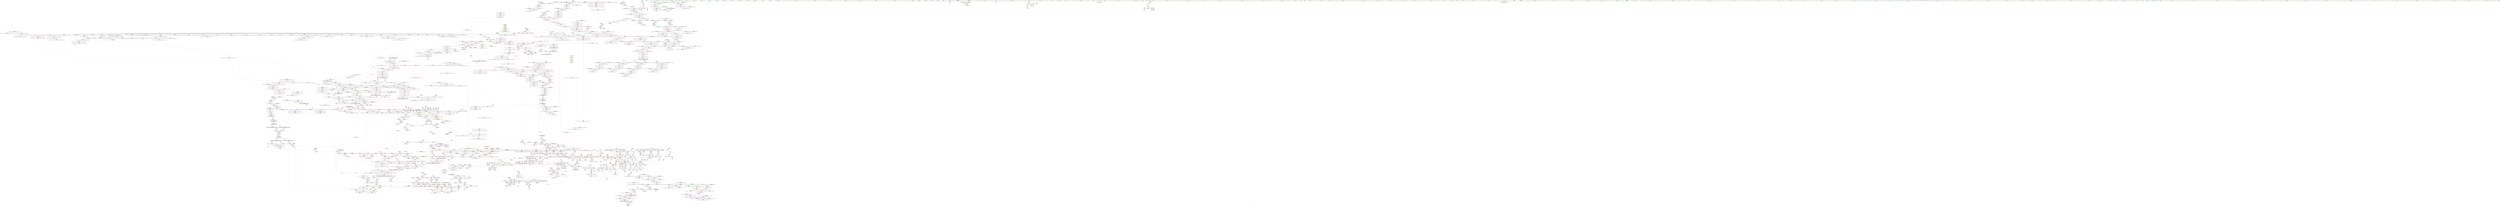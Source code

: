 digraph "SVFG" {
	label="SVFG";

	Node0x55dfd32aed60 [shape=record,color=grey,label="{NodeID: 0\nNullPtr|{|<s41>143}}"];
	Node0x55dfd32aed60 -> Node0x55dfd3898d50[style=solid];
	Node0x55dfd32aed60 -> Node0x55dfd3898e50[style=solid];
	Node0x55dfd32aed60 -> Node0x55dfd3898f20[style=solid];
	Node0x55dfd32aed60 -> Node0x55dfd3898ff0[style=solid];
	Node0x55dfd32aed60 -> Node0x55dfd38990c0[style=solid];
	Node0x55dfd32aed60 -> Node0x55dfd3899190[style=solid];
	Node0x55dfd32aed60 -> Node0x55dfd3899260[style=solid];
	Node0x55dfd32aed60 -> Node0x55dfd3899330[style=solid];
	Node0x55dfd32aed60 -> Node0x55dfd3899400[style=solid];
	Node0x55dfd32aed60 -> Node0x55dfd38994d0[style=solid];
	Node0x55dfd32aed60 -> Node0x55dfd38995a0[style=solid];
	Node0x55dfd32aed60 -> Node0x55dfd3899670[style=solid];
	Node0x55dfd32aed60 -> Node0x55dfd3899740[style=solid];
	Node0x55dfd32aed60 -> Node0x55dfd3899810[style=solid];
	Node0x55dfd32aed60 -> Node0x55dfd38998e0[style=solid];
	Node0x55dfd32aed60 -> Node0x55dfd38999b0[style=solid];
	Node0x55dfd32aed60 -> Node0x55dfd3899a80[style=solid];
	Node0x55dfd32aed60 -> Node0x55dfd3899b50[style=solid];
	Node0x55dfd32aed60 -> Node0x55dfd3899c20[style=solid];
	Node0x55dfd32aed60 -> Node0x55dfd3899cf0[style=solid];
	Node0x55dfd32aed60 -> Node0x55dfd3899dc0[style=solid];
	Node0x55dfd32aed60 -> Node0x55dfd3899e90[style=solid];
	Node0x55dfd32aed60 -> Node0x55dfd3899f60[style=solid];
	Node0x55dfd32aed60 -> Node0x55dfd389a030[style=solid];
	Node0x55dfd32aed60 -> Node0x55dfd389a100[style=solid];
	Node0x55dfd32aed60 -> Node0x55dfd389a1d0[style=solid];
	Node0x55dfd32aed60 -> Node0x55dfd389a2a0[style=solid];
	Node0x55dfd32aed60 -> Node0x55dfd389a370[style=solid];
	Node0x55dfd32aed60 -> Node0x55dfd389a440[style=solid];
	Node0x55dfd32aed60 -> Node0x55dfd389a510[style=solid];
	Node0x55dfd32aed60 -> Node0x55dfd389a5e0[style=solid];
	Node0x55dfd32aed60 -> Node0x55dfd389a6b0[style=solid];
	Node0x55dfd32aed60 -> Node0x55dfd389a780[style=solid];
	Node0x55dfd32aed60 -> Node0x55dfd389a850[style=solid];
	Node0x55dfd32aed60 -> Node0x55dfd388e3f0[style=solid];
	Node0x55dfd32aed60 -> Node0x55dfd388e4c0[style=solid];
	Node0x55dfd32aed60 -> Node0x55dfd38ccf00[style=solid];
	Node0x55dfd32aed60 -> Node0x55dfd38d22e0[style=solid];
	Node0x55dfd32aed60 -> Node0x55dfd3905960[style=solid];
	Node0x55dfd32aed60 -> Node0x55dfd3905c60[style=solid];
	Node0x55dfd32aed60 -> Node0x55dfd3905de0[style=solid];
	Node0x55dfd32aed60:s41 -> Node0x55dfd38e4710[style=solid,color=red];
	Node0x55dfd3891470 [shape=record,color=black,label="{NodeID: 443\n816\<--815\nidxprom3\<--\n_Z6insereiii\n}"];
	Node0x55dfd38e36e0 [shape=record,color=black,label="{NodeID: 3100\n1172 = PHI(1112, 1621, 2131, )\n0th arg _ZNSt8_Rb_treeIiSt4pairIKiS0_IiiEESt10_Select1stIS3_ESt4lessIiESaIS3_EE8_M_beginEv }"];
	Node0x55dfd38e36e0 -> Node0x55dfd38d2bd0[style=solid];
	Node0x55dfd3905660 [shape=record,color=grey,label="{NodeID: 1993\n193 = cmp(191, 192, )\n}"];
	Node0x55dfd38a0900 [shape=record,color=red,label="{NodeID: 886\n642\<--519\n\<--d\n_Z3dfsii\n}"];
	Node0x55dfd38a0900 -> Node0x55dfd3901ee0[style=solid];
	Node0x55dfd38d6b30 [shape=record,color=blue,label="{NodeID: 1329\n1775\<--1808\nehselector.slot\<--\n_ZNSt8_Rb_treeIiSt4pairIKiS0_IiiEESt10_Select1stIS3_ESt4lessIiESaIS3_EE17_M_construct_nodeIJS0_IiS2_EEEEvPSt13_Rb_tree_nodeIS3_EDpOT_\n}"];
	Node0x55dfd38d6b30 -> Node0x55dfd38c8c40[style=dashed];
	Node0x55dfd38899b0 [shape=record,color=green,label="{NodeID: 222\n1394\<--1395\nthis.addr\<--this.addr_field_insensitive\n_ZNSaISt13_Rb_tree_nodeISt4pairIKiS0_IiiEEEED2Ev\n}"];
	Node0x55dfd38899b0 -> Node0x55dfd38c5d20[style=solid];
	Node0x55dfd38899b0 -> Node0x55dfd38d3f50[style=solid];
	Node0x55dfd38ace90 [shape=record,color=purple,label="{NodeID: 665\n2316\<--956\noffset_1\<--\n}"];
	Node0x55dfd38ace90 -> Node0x55dfd38d1850[style=solid];
	Node0x55dfd397b460 [shape=record,color=yellow,style=double,label="{NodeID: 2215\n378V_1 = ENCHI(MR_378V_0)\npts\{1616 \}\nFun[_ZNSt4pairIPSt18_Rb_tree_node_baseS1_EC2IRPSt13_Rb_tree_nodeIS_IKiS_IiiEEERS1_Lb1EEEOT_OT0_]}"];
	Node0x55dfd397b460 -> Node0x55dfd38ca160[style=dashed];
	Node0x55dfd38cb680 [shape=record,color=red,label="{NodeID: 1108\n2248\<--2230\n\<--__y\n_ZNSt8_Rb_treeIiSt4pairIKiS0_IiiEESt10_Select1stIS3_ESt4lessIiESaIS3_EE12_M_erase_auxESt23_Rb_tree_const_iteratorIS3_E\n|{<s0>173}}"];
	Node0x55dfd38cb680:s0 -> Node0x55dfd38e7350[style=solid,color=red];
	Node0x55dfd32aedf0 [shape=record,color=green,label="{NodeID: 1\n7\<--1\n__dso_handle\<--dummyObj\nGlob }"];
	Node0x55dfd3891540 [shape=record,color=black,label="{NodeID: 444\n819\<--818\nidxprom5\<--\n_Z6insereiii\n}"];
	Node0x55dfd38e3930 [shape=record,color=black,label="{NodeID: 3101\n1034 = PHI(1011, )\n0th arg _ZNSt20_Rb_tree_key_compareISt4lessIiEEC2Ev }"];
	Node0x55dfd38e3930 -> Node0x55dfd38d1ed0[style=solid];
	Node0x55dfd39057e0 [shape=record,color=grey,label="{NodeID: 1994\n199 = cmp(197, 198, )\n}"];
	Node0x55dfd38a09d0 [shape=record,color=red,label="{NodeID: 887\n586\<--521\n\<--xx\n_Z3dfsii\n}"];
	Node0x55dfd38a09d0 -> Node0x55dfd3904760[style=solid];
	Node0x55dfd3989700 [shape=record,color=yellow,style=double,label="{NodeID: 2437\n124V_1 = ENCHI(MR_124V_0)\npts\{5100002 \}\nFun[_Z3dfsii]|{<s0>34}}"];
	Node0x55dfd3989700:s0 -> Node0x55dfd398b190[style=dashed,color=red];
	Node0x55dfd38d6c00 [shape=record,color=blue,label="{NodeID: 1330\n1827\<--1825\n__a.addr\<--__a\n_ZNSt16allocator_traitsISaISt13_Rb_tree_nodeISt4pairIKiS1_IiiEEEEE8allocateERS6_m\n}"];
	Node0x55dfd38d6c00 -> Node0x55dfd38c8d10[style=dashed];
	Node0x55dfd3889a80 [shape=record,color=green,label="{NodeID: 223\n1400\<--1401\n_ZN9__gnu_cxx13new_allocatorISt13_Rb_tree_nodeISt4pairIKiS2_IiiEEEED2Ev\<--_ZN9__gnu_cxx13new_allocatorISt13_Rb_tree_nodeISt4pairIKiS2_IiiEEEED2Ev_field_insensitive\n}"];
	Node0x55dfd38acf60 [shape=record,color=purple,label="{NodeID: 666\n2314\<--957\noffset_0\<--\n}"];
	Node0x55dfd38acf60 -> Node0x55dfd38cc1e0[style=solid];
	Node0x55dfd397b570 [shape=record,color=yellow,style=double,label="{NodeID: 2216\n380V_1 = ENCHI(MR_380V_0)\npts\{1618 \}\nFun[_ZNSt4pairIPSt18_Rb_tree_node_baseS1_EC2IRPSt13_Rb_tree_nodeIS_IKiS_IiiEEERS1_Lb1EEEOT_OT0_]}"];
	Node0x55dfd397b570 -> Node0x55dfd38ca230[style=dashed];
	Node0x55dfd38cb750 [shape=record,color=red,label="{NodeID: 1109\n2237\<--2236\n\<--_M_node\n_ZNSt8_Rb_treeIiSt4pairIKiS0_IiiEESt10_Select1stIS3_ESt4lessIiESaIS3_EE12_M_erase_auxESt23_Rb_tree_const_iteratorIS3_E\n}"];
	Node0x55dfd3834610 [shape=record,color=green,label="{NodeID: 2\n8\<--1\n.str\<--dummyObj\nGlob }"];
	Node0x55dfd3891610 [shape=record,color=black,label="{NodeID: 445\n827\<--826\nidxprom8\<--\n_Z6insereiii\n}"];
	Node0x55dfd38e3a40 [shape=record,color=black,label="{NodeID: 3102\n2210 = PHI(2180, )\n0th arg _ZNSt17_Rb_tree_iteratorISt4pairIKiS0_IiiEEEppEv }"];
	Node0x55dfd38e3a40 -> Node0x55dfd38d9090[style=solid];
	Node0x55dfd3905960 [shape=record,color=grey,label="{NodeID: 1995\n1149 = cmp(1148, 3, )\n}"];
	Node0x55dfd38a0aa0 [shape=record,color=red,label="{NodeID: 888\n589\<--521\n\<--xx\n_Z3dfsii\n}"];
	Node0x55dfd38a0aa0 -> Node0x55dfd39042e0[style=solid];
	Node0x55dfd39897e0 [shape=record,color=yellow,style=double,label="{NodeID: 2438\n12V_1 = ENCHI(MR_12V_0)\npts\{14 \}\nFun[_Z3dfsii]|{|<s1>38}}"];
	Node0x55dfd39897e0 -> Node0x55dfd389b550[style=dashed];
	Node0x55dfd39897e0:s1 -> Node0x55dfd39897e0[style=dashed,color=red];
	Node0x55dfd38d6cd0 [shape=record,color=blue,label="{NodeID: 1331\n1829\<--1826\n__n.addr\<--__n\n_ZNSt16allocator_traitsISaISt13_Rb_tree_nodeISt4pairIKiS1_IiiEEEEE8allocateERS6_m\n}"];
	Node0x55dfd38d6cd0 -> Node0x55dfd38c8de0[style=dashed];
	Node0x55dfd3889b80 [shape=record,color=green,label="{NodeID: 224\n1405\<--1406\nthis.addr\<--this.addr_field_insensitive\n_ZN9__gnu_cxx13new_allocatorISt13_Rb_tree_nodeISt4pairIKiS2_IiiEEEED2Ev\n}"];
	Node0x55dfd3889b80 -> Node0x55dfd38c5df0[style=solid];
	Node0x55dfd3889b80 -> Node0x55dfd38d4020[style=solid];
	Node0x55dfd38ad030 [shape=record,color=purple,label="{NodeID: 667\n2317\<--957\noffset_1\<--\n}"];
	Node0x55dfd38ad030 -> Node0x55dfd38cc2b0[style=solid];
	Node0x55dfd38cb820 [shape=record,color=red,label="{NodeID: 1110\n2255\<--2254\n\<--_M_node_count\n_ZNSt8_Rb_treeIiSt4pairIKiS0_IiiEESt10_Select1stIS3_ESt4lessIiESaIS3_EE12_M_erase_auxESt23_Rb_tree_const_iteratorIS3_E\n}"];
	Node0x55dfd38cb820 -> Node0x55dfd3902ae0[style=solid];
	Node0x55dfd3881050 [shape=record,color=green,label="{NodeID: 3\n10\<--1\n.str.1\<--dummyObj\nGlob }"];
	Node0x55dfd38916e0 [shape=record,color=black,label="{NodeID: 446\n830\<--829\nidxprom10\<--\n_Z6insereiii\n}"];
	Node0x55dfd38e3b50 [shape=record,color=black,label="{NodeID: 3103\n2127 = PHI(885, )\n0th arg _ZNSt8_Rb_treeIiSt4pairIKiS0_IiiEESt10_Select1stIS3_ESt4lessIiESaIS3_EE5clearEv }"];
	Node0x55dfd38e3b50 -> Node0x55dfd38d8bb0[style=solid];
	Node0x55dfd3905ae0 [shape=record,color=grey,label="{NodeID: 1996\n2156 = cmp(2155, 1085, )\n}"];
	Node0x55dfd3905ae0 -> Node0x55dfd38a7330[style=solid];
	Node0x55dfd38a0b70 [shape=record,color=red,label="{NodeID: 889\n607\<--521\n\<--xx\n_Z3dfsii\n}"];
	Node0x55dfd38a0b70 -> Node0x55dfd38906a0[style=solid];
	Node0x55dfd39898c0 [shape=record,color=yellow,style=double,label="{NodeID: 2439\n14V_1 = ENCHI(MR_14V_0)\npts\{16 \}\nFun[_Z3dfsii]|{|<s1>38}}"];
	Node0x55dfd39898c0 -> Node0x55dfd389b960[style=dashed];
	Node0x55dfd39898c0:s1 -> Node0x55dfd39898c0[style=dashed,color=red];
	Node0x55dfd38d6da0 [shape=record,color=blue,label="{NodeID: 1332\n1844\<--1841\nthis.addr\<--this\n_ZN9__gnu_cxx13new_allocatorISt13_Rb_tree_nodeISt4pairIKiS2_IiiEEEE8allocateEmPKv\n}"];
	Node0x55dfd38d6da0 -> Node0x55dfd38c8eb0[style=dashed];
	Node0x55dfd3889c50 [shape=record,color=green,label="{NodeID: 225\n1412\<--1413\n__t.addr\<--__t.addr_field_insensitive\n_ZSt7forwardIiEOT_RNSt16remove_referenceIS0_E4typeE\n}"];
	Node0x55dfd3889c50 -> Node0x55dfd38c5ec0[style=solid];
	Node0x55dfd3889c50 -> Node0x55dfd38d40f0[style=solid];
	Node0x55dfd38ad100 [shape=record,color=purple,label="{NodeID: 668\n985\<--964\ncoerce.dive3\<--retval\n_ZNSt8multimapIiSt4pairIiiESt4lessIiESaIS0_IKiS1_EEE5eraseB5cxx11ESt17_Rb_tree_iteratorIS5_E\n}"];
	Node0x55dfd38ad100 -> Node0x55dfd38d1b90[style=solid];
	Node0x55dfd38cb8f0 [shape=record,color=red,label="{NodeID: 1111\n2269\<--2263\nthis1\<--this.addr\n_ZNSt23_Rb_tree_const_iteratorISt4pairIKiS0_IiiEEEC2ERKSt17_Rb_tree_iteratorIS3_E\n}"];
	Node0x55dfd38cb8f0 -> Node0x55dfd389aed0[style=solid];
	Node0x55dfd3881390 [shape=record,color=green,label="{NodeID: 4\n13\<--1\n\<--dummyObj\nCan only get source location for instruction, argument, global var or function.|{<s0>13}}"];
	Node0x55dfd3881390:s0 -> Node0x55dfd38ecf80[style=solid,color=red];
	Node0x55dfd38917b0 [shape=record,color=black,label="{NodeID: 447\n867\<--849\n\<--retval\n_ZSt9make_pairIRiSt4pairIiiEES1_INSt17__decay_and_stripIT_E6__typeENS3_IT0_E6__typeEEOS4_OS7_\n}"];
	Node0x55dfd38917b0 -> Node0x55dfd38ac400[style=solid];
	Node0x55dfd38917b0 -> Node0x55dfd38ac4d0[style=solid];
	Node0x55dfd38e3c60 [shape=record,color=black,label="{NodeID: 3104\n2178 = PHI(976, )\n0th arg _ZNSt8_Rb_treeIiSt4pairIKiS0_IiiEESt10_Select1stIS3_ESt4lessIiESaIS3_EE5eraseB5cxx11ESt17_Rb_tree_iteratorIS3_E }"];
	Node0x55dfd38e3c60 -> Node0x55dfd38d8ef0[style=solid];
	Node0x55dfd3905c60 [shape=record,color=grey,label="{NodeID: 1997\n1700 = cmp(1699, 3, )\n}"];
	Node0x55dfd38a0c40 [shape=record,color=red,label="{NodeID: 890\n623\<--521\n\<--xx\n_Z3dfsii\n}"];
	Node0x55dfd38a0c40 -> Node0x55dfd38909e0[style=solid];
	Node0x55dfd39899a0 [shape=record,color=yellow,style=double,label="{NodeID: 2440\n42V_1 = ENCHI(MR_42V_0)\npts\{139 \}\nFun[_Z3dfsii]|{|<s1>36}}"];
	Node0x55dfd39899a0 -> Node0x55dfd38a1600[style=dashed];
	Node0x55dfd39899a0:s1 -> Node0x55dfd3987010[style=dashed,color=red];
	Node0x55dfd38d6e70 [shape=record,color=blue,label="{NodeID: 1333\n1846\<--1842\n__n.addr\<--__n\n_ZN9__gnu_cxx13new_allocatorISt13_Rb_tree_nodeISt4pairIKiS2_IiiEEEE8allocateEmPKv\n}"];
	Node0x55dfd38d6e70 -> Node0x55dfd38c8f80[style=dashed];
	Node0x55dfd38d6e70 -> Node0x55dfd38c9050[style=dashed];
	Node0x55dfd3889d20 [shape=record,color=green,label="{NodeID: 226\n1419\<--1420\n__t.addr\<--__t.addr_field_insensitive\n_ZSt7forwardISt4pairIiiEEOT_RNSt16remove_referenceIS2_E4typeE\n}"];
	Node0x55dfd3889d20 -> Node0x55dfd38c5f90[style=solid];
	Node0x55dfd3889d20 -> Node0x55dfd38d41c0[style=solid];
	Node0x55dfd38ad1d0 [shape=record,color=purple,label="{NodeID: 669\n987\<--964\ncoerce.dive4\<--retval\n_ZNSt8multimapIiSt4pairIiiESt4lessIiESaIS0_IKiS1_EEE5eraseB5cxx11ESt17_Rb_tree_iteratorIS5_E\n}"];
	Node0x55dfd38ad1d0 -> Node0x55dfd38c3960[style=solid];
	Node0x55dfd38cb9c0 [shape=record,color=red,label="{NodeID: 1112\n2271\<--2265\n\<--__it.addr\n_ZNSt23_Rb_tree_const_iteratorISt4pairIKiS0_IiiEEEC2ERKSt17_Rb_tree_iteratorIS3_E\n}"];
	Node0x55dfd38cb9c0 -> Node0x55dfd389afa0[style=solid];
	Node0x55dfd3881450 [shape=record,color=green,label="{NodeID: 5\n34\<--1\n_ZSt3cin\<--dummyObj\nGlob }"];
	Node0x55dfd3891880 [shape=record,color=black,label="{NodeID: 448\n866\<--855\n\<--tmp\n_ZSt9make_pairIRiSt4pairIiiEES1_INSt17__decay_and_stripIT_E6__typeENS3_IT0_E6__typeEEOS4_OS7_\n}"];
	Node0x55dfd3891880 -> Node0x55dfd38ac260[style=solid];
	Node0x55dfd3891880 -> Node0x55dfd38ac330[style=solid];
	Node0x55dfd38e3d70 [shape=record,color=black,label="{NodeID: 3105\n2179 = PHI(981, )\n1st arg _ZNSt8_Rb_treeIiSt4pairIKiS0_IiiEESt10_Select1stIS3_ESt4lessIiESaIS3_EE5eraseB5cxx11ESt17_Rb_tree_iteratorIS3_E }"];
	Node0x55dfd38e3d70 -> Node0x55dfd38d8e20[style=solid];
	Node0x55dfd3905de0 [shape=record,color=grey,label="{NodeID: 1998\n1630 = cmp(1629, 3, )\n}"];
	Node0x55dfd38a0d10 [shape=record,color=red,label="{NodeID: 891\n638\<--521\n\<--xx\n_Z3dfsii\n|{<s0>38}}"];
	Node0x55dfd38a0d10:s0 -> Node0x55dfd38ece30[style=solid,color=red];
	Node0x55dfd38d6f40 [shape=record,color=blue,label="{NodeID: 1334\n1848\<--1843\n.addr\<--\n_ZN9__gnu_cxx13new_allocatorISt13_Rb_tree_nodeISt4pairIKiS2_IiiEEEE8allocateEmPKv\n}"];
	Node0x55dfd3889df0 [shape=record,color=green,label="{NodeID: 227\n1428\<--1429\nthis.addr\<--this.addr_field_insensitive\n_ZNSt4pairIiS_IiiEEC2IiS0_Lb1EEEOT_OT0_\n}"];
	Node0x55dfd3889df0 -> Node0x55dfd38c6060[style=solid];
	Node0x55dfd3889df0 -> Node0x55dfd38d4290[style=solid];
	Node0x55dfd38ad2a0 [shape=record,color=purple,label="{NodeID: 670\n972\<--966\ncoerce.dive\<--__position\n_ZNSt8multimapIiSt4pairIiiESt4lessIiESaIS0_IKiS1_EEE5eraseB5cxx11ESt17_Rb_tree_iteratorIS5_E\n}"];
	Node0x55dfd38ad2a0 -> Node0x55dfd38d1920[style=solid];
	Node0x55dfd38cba90 [shape=record,color=red,label="{NodeID: 1113\n2273\<--2272\n\<--_M_node2\n_ZNSt23_Rb_tree_const_iteratorISt4pairIKiS0_IiiEEEC2ERKSt17_Rb_tree_iteratorIS3_E\n}"];
	Node0x55dfd38cba90 -> Node0x55dfd38d9710[style=solid];
	Node0x55dfd3881510 [shape=record,color=green,label="{NodeID: 6\n35\<--1\n.str.3\<--dummyObj\nGlob }"];
	Node0x55dfd3891950 [shape=record,color=black,label="{NodeID: 449\n846\<--869\n_ZSt9make_pairIRiSt4pairIiiEES1_INSt17__decay_and_stripIT_E6__typeENS3_IT0_E6__typeEEOS4_OS7__ret\<--\n_ZSt9make_pairIRiSt4pairIiiEES1_INSt17__decay_and_stripIT_E6__typeENS3_IT0_E6__typeEEOS4_OS7_\n|{<s0>48}}"];
	Node0x55dfd3891950:s0 -> Node0x55dfd3a34b30[style=solid,color=blue];
	Node0x55dfd38e3e80 [shape=record,color=black,label="{NodeID: 3106\n673 = PHI(511, )\n0th arg _ZSt9make_pairIiSt4pairIiiEES0_INSt17__decay_and_stripIT_E6__typeENS2_IT0_E6__typeEEOS3_OS6_ }"];
	Node0x55dfd38e3e80 -> Node0x55dfd38cf970[style=solid];
	Node0x55dfd3905f60 [shape=record,color=grey,label="{NodeID: 1999\n161 = cmp(159, 160, )\n}"];
	Node0x55dfd38a0de0 [shape=record,color=red,label="{NodeID: 892\n593\<--523\n\<--yy\n_Z3dfsii\n}"];
	Node0x55dfd38a0de0 -> Node0x55dfd39045e0[style=solid];
	Node0x55dfd38d7010 [shape=record,color=blue,label="{NodeID: 1335\n1875\<--1874\nthis.addr\<--this\n_ZNK9__gnu_cxx13new_allocatorISt13_Rb_tree_nodeISt4pairIKiS2_IiiEEEE8max_sizeEv\n}"];
	Node0x55dfd38d7010 -> Node0x55dfd38c9120[style=dashed];
	Node0x55dfd3889ec0 [shape=record,color=green,label="{NodeID: 228\n1430\<--1431\n__x.addr\<--__x.addr_field_insensitive\n_ZNSt4pairIiS_IiiEEC2IiS0_Lb1EEEOT_OT0_\n}"];
	Node0x55dfd3889ec0 -> Node0x55dfd38c6130[style=solid];
	Node0x55dfd3889ec0 -> Node0x55dfd38d4360[style=solid];
	Node0x55dfd38ad370 [shape=record,color=purple,label="{NodeID: 671\n980\<--970\ncoerce.dive2\<--agg.tmp\n_ZNSt8multimapIiSt4pairIiiESt4lessIiESaIS0_IKiS1_EEE5eraseB5cxx11ESt17_Rb_tree_iteratorIS5_E\n}"];
	Node0x55dfd38ad370 -> Node0x55dfd38c3890[style=solid];
	Node0x55dfd38cbb60 [shape=record,color=red,label="{NodeID: 1114\n2291\<--2290\ndummyVal\<--offset_0\n_Z3dfsii\n}"];
	Node0x55dfd38cbb60 -> Node0x55dfd38cefb0[style=solid];
	Node0x55dfd3881d80 [shape=record,color=green,label="{NodeID: 7\n38\<--1\n\<--dummyObj\nCan only get source location for instruction, argument, global var or function.}"];
	Node0x55dfd3891a20 [shape=record,color=black,label="{NodeID: 450\n890\<--897\n_ZNKSt8multimapIiSt4pairIiiESt4lessIiESaIS0_IKiS1_EEE5emptyEv_ret\<--call\n_ZNKSt8multimapIiSt4pairIiiESt4lessIiESaIS0_IKiS1_EEE5emptyEv\n|{<s0>14}}"];
	Node0x55dfd3891a20:s0 -> Node0x55dfd3a30580[style=solid,color=blue];
	Node0x55dfd38e3f90 [shape=record,color=black,label="{NodeID: 3107\n674 = PHI(513, )\n1st arg _ZSt9make_pairIiSt4pairIiiEES0_INSt17__decay_and_stripIT_E6__typeENS2_IT0_E6__typeEEOS3_OS6_ }"];
	Node0x55dfd38e3f90 -> Node0x55dfd38cfa40[style=solid];
	Node0x55dfd39060e0 [shape=record,color=grey,label="{NodeID: 2000\n167 = cmp(165, 166, )\n}"];
	Node0x55dfd38a0eb0 [shape=record,color=red,label="{NodeID: 893\n596\<--523\n\<--yy\n_Z3dfsii\n}"];
	Node0x55dfd38a0eb0 -> Node0x55dfd3904460[style=solid];
	Node0x55dfd38d70e0 [shape=record,color=blue,label="{NodeID: 1336\n1888\<--1885\n__a.addr\<--__a\n_ZNSt16allocator_traitsISaISt13_Rb_tree_nodeISt4pairIKiS1_IiiEEEEE9constructIS4_JS1_IiS3_EEEEvRS6_PT_DpOT0_\n}"];
	Node0x55dfd38d70e0 -> Node0x55dfd38c91f0[style=dashed];
	Node0x55dfd3892410 [shape=record,color=green,label="{NodeID: 229\n1432\<--1433\n__y.addr\<--__y.addr_field_insensitive\n_ZNSt4pairIiS_IiiEEC2IiS0_Lb1EEEOT_OT0_\n}"];
	Node0x55dfd3892410 -> Node0x55dfd38c6200[style=solid];
	Node0x55dfd3892410 -> Node0x55dfd38d4430[style=solid];
	Node0x55dfd38ad440 [shape=record,color=purple,label="{NodeID: 672\n976\<--975\n_M_t\<--this1\n_ZNSt8multimapIiSt4pairIiiESt4lessIiESaIS0_IKiS1_EEE5eraseB5cxx11ESt17_Rb_tree_iteratorIS5_E\n|{<s0>62}}"];
	Node0x55dfd38ad440:s0 -> Node0x55dfd38e3c60[style=solid,color=red];
	Node0x55dfd38cbc30 [shape=record,color=red,label="{NodeID: 1115\n2294\<--2293\ndummyVal\<--offset_1\n_Z3dfsii\n}"];
	Node0x55dfd38cbc30 -> Node0x55dfd38cf080[style=solid];
	Node0x55dfd3881e40 [shape=record,color=green,label="{NodeID: 8\n79\<--1\n\<--dummyObj\nCan only get source location for instruction, argument, global var or function.}"];
	Node0x55dfd3891af0 [shape=record,color=black,label="{NodeID: 451\n901\<--916\n_ZNSt8multimapIiSt4pairIiiESt4lessIiESaIS0_IKiS1_EEE5beginEv_ret\<--\n_ZNSt8multimapIiSt4pairIiiESt4lessIiESaIS0_IKiS1_EEE5beginEv\n|{<s0>15|<s1>18}}"];
	Node0x55dfd3891af0:s0 -> Node0x55dfd3a306f0[style=solid,color=blue];
	Node0x55dfd3891af0:s1 -> Node0x55dfd3a30970[style=solid,color=blue];
	Node0x55dfd38e40d0 [shape=record,color=black,label="{NodeID: 3108\n1987 = PHI(1609, )\n0th arg _ZNSt4pairIPSt18_Rb_tree_node_baseS1_EC2IRPSt13_Rb_tree_nodeIS_IKiS_IiiEEERS1_Lb1EEEOT_OT0_ }"];
	Node0x55dfd38e40d0 -> Node0x55dfd38d7d10[style=solid];
	Node0x55dfd3906260 [shape=record,color=grey,label="{NodeID: 2001\n310 = cmp(308, 309, )\n}"];
	Node0x55dfd38a0f80 [shape=record,color=red,label="{NodeID: 894\n610\<--523\n\<--yy\n_Z3dfsii\n}"];
	Node0x55dfd38a0f80 -> Node0x55dfd3890770[style=solid];
	Node0x55dfd38d71b0 [shape=record,color=blue,label="{NodeID: 1337\n1890\<--1886\n__p.addr\<--__p\n_ZNSt16allocator_traitsISaISt13_Rb_tree_nodeISt4pairIKiS1_IiiEEEEE9constructIS4_JS1_IiS3_EEEEvRS6_PT_DpOT0_\n}"];
	Node0x55dfd38d71b0 -> Node0x55dfd38c92c0[style=dashed];
	Node0x55dfd38924e0 [shape=record,color=green,label="{NodeID: 230\n1453\<--1454\n__t.addr\<--__t.addr_field_insensitive\n_ZSt7forwardIRiEOT_RNSt16remove_referenceIS1_E4typeE\n}"];
	Node0x55dfd38924e0 -> Node0x55dfd38c63a0[style=solid];
	Node0x55dfd38924e0 -> Node0x55dfd38d4770[style=solid];
	Node0x55dfd38ad510 [shape=record,color=purple,label="{NodeID: 673\n2319\<--977\noffset_0\<--\n}"];
	Node0x55dfd38ad510 -> Node0x55dfd38d1ac0[style=solid];
	Node0x55dfd38cbd00 [shape=record,color=red,label="{NodeID: 1116\n2297\<--2296\ndummyVal\<--offset_0\n_ZSt9make_pairIiSt4pairIiiEES0_INSt17__decay_and_stripIT_E6__typeENS2_IT0_E6__typeEEOS3_OS6_\n}"];
	Node0x55dfd38cbd00 -> Node0x55dfd38cfb10[style=solid];
	Node0x55dfd3881f00 [shape=record,color=green,label="{NodeID: 9\n222\<--1\n\<--dummyObj\nCan only get source location for instruction, argument, global var or function.}"];
	Node0x55dfd3891bc0 [shape=record,color=black,label="{NodeID: 452\n926\<--925\n\<--\n_ZNKSt17_Rb_tree_iteratorISt4pairIKiS0_IiiEEEdeEv\n|{<s0>58}}"];
	Node0x55dfd3891bc0:s0 -> Node0x55dfd38ed4e0[style=solid,color=red];
	Node0x55dfd38e4210 [shape=record,color=black,label="{NodeID: 3109\n1988 = PHI(1615, )\n1st arg _ZNSt4pairIPSt18_Rb_tree_node_baseS1_EC2IRPSt13_Rb_tree_nodeIS_IKiS_IiiEEERS1_Lb1EEEOT_OT0_ }"];
	Node0x55dfd38e4210 -> Node0x55dfd38d7de0[style=solid];
	Node0x55dfd39063e0 [shape=record,color=grey,label="{NodeID: 2002\n313 = cmp(312, 13, )\n}"];
	Node0x55dfd38a1050 [shape=record,color=red,label="{NodeID: 895\n626\<--523\n\<--yy\n_Z3dfsii\n}"];
	Node0x55dfd38a1050 -> Node0x55dfd3890ab0[style=solid];
	Node0x55dfd3989e00 [shape=record,color=yellow,style=double,label="{NodeID: 2445\n126V_1 = ENCHI(MR_126V_0)\npts\{5160000 \}\nFun[_Z3dfsii]}"];
	Node0x55dfd3989e00 -> Node0x55dfd38cbb60[style=dashed];
	Node0x55dfd38d7280 [shape=record,color=blue,label="{NodeID: 1338\n1892\<--1887\n__args.addr\<--__args\n_ZNSt16allocator_traitsISaISt13_Rb_tree_nodeISt4pairIKiS1_IiiEEEEE9constructIS4_JS1_IiS3_EEEEvRS6_PT_DpOT0_\n}"];
	Node0x55dfd38d7280 -> Node0x55dfd38c9390[style=dashed];
	Node0x55dfd38925b0 [shape=record,color=green,label="{NodeID: 231\n1462\<--1463\nthis.addr\<--this.addr_field_insensitive\n_ZNSt4pairIiS_IiiEEC2IRiS0_Lb1EEEOT_OT0_\n}"];
	Node0x55dfd38925b0 -> Node0x55dfd38c6470[style=solid];
	Node0x55dfd38925b0 -> Node0x55dfd38d4840[style=solid];
	Node0x55dfd38ad5e0 [shape=record,color=purple,label="{NodeID: 674\n2320\<--978\noffset_0\<--\n}"];
	Node0x55dfd38ad5e0 -> Node0x55dfd38cc380[style=solid];
	Node0x55dfd38cbdd0 [shape=record,color=red,label="{NodeID: 1117\n2300\<--2299\ndummyVal\<--offset_1\n_ZSt9make_pairIiSt4pairIiiEES0_INSt17__decay_and_stripIT_E6__typeENS2_IT0_E6__typeEEOS3_OS6_\n}"];
	Node0x55dfd38cbdd0 -> Node0x55dfd38cfbe0[style=solid];
	Node0x55dfd3881fc0 [shape=record,color=green,label="{NodeID: 10\n223\<--1\n\<--dummyObj\nCan only get source location for instruction, argument, global var or function.}"];
	Node0x55dfd3891c90 [shape=record,color=black,label="{NodeID: 453\n918\<--927\n_ZNKSt17_Rb_tree_iteratorISt4pairIKiS0_IiiEEEdeEv_ret\<--call\n_ZNKSt17_Rb_tree_iteratorISt4pairIKiS0_IiiEEEdeEv\n|{<s0>16}}"];
	Node0x55dfd3891c90:s0 -> Node0x55dfd3a30830[style=solid,color=blue];
	Node0x55dfd38e4350 [shape=record,color=black,label="{NodeID: 3110\n1989 = PHI(1617, )\n2nd arg _ZNSt4pairIPSt18_Rb_tree_node_baseS1_EC2IRPSt13_Rb_tree_nodeIS_IKiS_IiiEEERS1_Lb1EEEOT_OT0_ }"];
	Node0x55dfd38e4350 -> Node0x55dfd38d7eb0[style=solid];
	Node0x55dfd3906560 [shape=record,color=grey,label="{NodeID: 2003\n774 = cmp(771, 773, )\n}"];
	Node0x55dfd38a1120 [shape=record,color=red,label="{NodeID: 896\n639\<--523\n\<--yy\n_Z3dfsii\n|{<s0>38}}"];
	Node0x55dfd38a1120:s0 -> Node0x55dfd38ecf80[style=solid,color=red];
	Node0x55dfd3989ee0 [shape=record,color=yellow,style=double,label="{NodeID: 2446\n128V_1 = ENCHI(MR_128V_0)\npts\{5160001 \}\nFun[_Z3dfsii]}"];
	Node0x55dfd3989ee0 -> Node0x55dfd38cbc30[style=dashed];
	Node0x55dfd38d7350 [shape=record,color=blue,label="{NodeID: 1339\n1910\<--1907\nthis.addr\<--this\n_ZN9__gnu_cxx13new_allocatorISt13_Rb_tree_nodeISt4pairIKiS2_IiiEEEE9constructIS5_JS2_IiS4_EEEEvPT_DpOT0_\n}"];
	Node0x55dfd38d7350 -> Node0x55dfd38c9460[style=dashed];
	Node0x55dfd3892680 [shape=record,color=green,label="{NodeID: 232\n1464\<--1465\n__x.addr\<--__x.addr_field_insensitive\n_ZNSt4pairIiS_IiiEEC2IRiS0_Lb1EEEOT_OT0_\n}"];
	Node0x55dfd3892680 -> Node0x55dfd38c6540[style=solid];
	Node0x55dfd3892680 -> Node0x55dfd38d4910[style=solid];
	Node0x55dfd38ad6b0 [shape=record,color=purple,label="{NodeID: 675\n996\<--995\n_M_impl\<--this1\n_ZNSt8_Rb_treeIiSt4pairIKiS0_IiiEESt10_Select1stIS3_ESt4lessIiESaIS3_EEC2Ev\n|{<s0>63}}"];
	Node0x55dfd38ad6b0:s0 -> Node0x55dfd38ed220[style=solid,color=red];
	Node0x55dfd38cbea0 [shape=record,color=red,label="{NodeID: 1118\n2303\<--2302\ndummyVal\<--offset_0\n_Z6insereiii\n}"];
	Node0x55dfd38cbea0 -> Node0x55dfd38d0b50[style=solid];
	Node0x55dfd38820c0 [shape=record,color=green,label="{NodeID: 11\n224\<--1\n\<--dummyObj\nCan only get source location for instruction, argument, global var or function.}"];
	Node0x55dfd3891d60 [shape=record,color=black,label="{NodeID: 454\n947\<--946\n\<--this1\n_ZNSt4pairIiS_IiiEEC2IKiS0_Lb1EEERKS_IT_T0_E\n}"];
	Node0x55dfd38e4490 [shape=record,color=black,label="{NodeID: 3111\n1841 = PHI(1834, )\n0th arg _ZN9__gnu_cxx13new_allocatorISt13_Rb_tree_nodeISt4pairIKiS2_IiiEEEE8allocateEmPKv }"];
	Node0x55dfd38e4490 -> Node0x55dfd38d6da0[style=solid];
	Node0x55dfd39066e0 [shape=record,color=grey,label="{NodeID: 2004\n306 = cmp(305, 13, )\n}"];
	Node0x55dfd38a11f0 [shape=record,color=red,label="{NodeID: 897\n633\<--525\n\<--f\n_Z3dfsii\n}"];
	Node0x55dfd38a11f0 -> Node0x55dfd3901460[style=solid];
	Node0x55dfd38d7420 [shape=record,color=blue,label="{NodeID: 1340\n1912\<--1908\n__p.addr\<--__p\n_ZN9__gnu_cxx13new_allocatorISt13_Rb_tree_nodeISt4pairIKiS2_IiiEEEE9constructIS5_JS2_IiS4_EEEEvPT_DpOT0_\n}"];
	Node0x55dfd38d7420 -> Node0x55dfd38c9530[style=dashed];
	Node0x55dfd3892750 [shape=record,color=green,label="{NodeID: 233\n1466\<--1467\n__y.addr\<--__y.addr_field_insensitive\n_ZNSt4pairIiS_IiiEEC2IRiS0_Lb1EEEOT_OT0_\n}"];
	Node0x55dfd3892750 -> Node0x55dfd38c6610[style=solid];
	Node0x55dfd3892750 -> Node0x55dfd38d49e0[style=solid];
	Node0x55dfd38ad780 [shape=record,color=purple,label="{NodeID: 676\n1016\<--1015\n\<--\n_ZNSt8_Rb_treeIiSt4pairIKiS0_IiiEESt10_Select1stIS3_ESt4lessIiESaIS3_EE13_Rb_tree_implIS7_Lb1EEC2Ev\n}"];
	Node0x55dfd38ad780 -> Node0x55dfd38a2a10[style=solid];
	Node0x55dfd38cbf70 [shape=record,color=red,label="{NodeID: 1119\n2306\<--2305\ndummyVal\<--offset_1\n_Z6insereiii\n}"];
	Node0x55dfd38cbf70 -> Node0x55dfd38d0c20[style=solid];
	Node0x55dfd3882180 [shape=record,color=green,label="{NodeID: 12\n240\<--1\n\<--dummyObj\nCan only get source location for instruction, argument, global var or function.}"];
	Node0x55dfd3891e30 [shape=record,color=black,label="{NodeID: 455\n956\<--953\n\<--second\n_ZNSt4pairIiS_IiiEEC2IKiS0_Lb1EEERKS_IT_T0_E\n}"];
	Node0x55dfd3891e30 -> Node0x55dfd38acdc0[style=solid];
	Node0x55dfd3891e30 -> Node0x55dfd38ace90[style=solid];
	Node0x55dfd38e45d0 [shape=record,color=black,label="{NodeID: 3112\n1842 = PHI(1835, )\n1st arg _ZN9__gnu_cxx13new_allocatorISt13_Rb_tree_nodeISt4pairIKiS2_IiiEEEE8allocateEmPKv }"];
	Node0x55dfd38e45d0 -> Node0x55dfd38d6e70[style=solid];
	Node0x55dfd3906860 [shape=record,color=grey,label="{NodeID: 2005\n408 = cmp(407, 409, )\n}"];
	Node0x55dfd38a12c0 [shape=record,color=red,label="{NodeID: 898\n632\<--527\n\<--c\n_Z3dfsii\n}"];
	Node0x55dfd38a12c0 -> Node0x55dfd3901460[style=solid];
	Node0x55dfd398a0a0 [shape=record,color=yellow,style=double,label="{NodeID: 2448\n132V_1 = ENCHI(MR_132V_0)\npts\{18 220000 \}\nFun[_Z3dfsii]|{|<s1>35|<s2>36|<s3>38}}"];
	Node0x55dfd398a0a0 -> Node0x55dfd38a1600[style=dashed];
	Node0x55dfd398a0a0:s1 -> Node0x55dfd3987010[style=dashed,color=red];
	Node0x55dfd398a0a0:s2 -> Node0x55dfd3987010[style=dashed,color=red];
	Node0x55dfd398a0a0:s3 -> Node0x55dfd398a0a0[style=dashed,color=red];
	Node0x55dfd38d74f0 [shape=record,color=blue,label="{NodeID: 1341\n1914\<--1909\n__args.addr\<--__args\n_ZN9__gnu_cxx13new_allocatorISt13_Rb_tree_nodeISt4pairIKiS2_IiiEEEE9constructIS5_JS2_IiS4_EEEEvPT_DpOT0_\n}"];
	Node0x55dfd38d74f0 -> Node0x55dfd38c9600[style=dashed];
	Node0x55dfd3892820 [shape=record,color=green,label="{NodeID: 234\n1488\<--1489\nretval\<--retval_field_insensitive\n_ZNSt8_Rb_treeIiSt4pairIKiS0_IiiEESt10_Select1stIS3_ESt4lessIiESaIS3_EE16_M_emplace_equalIJS0_IiS2_EEEESt17_Rb_tree_iteratorIS3_EDpOT_\n}"];
	Node0x55dfd3892820 -> Node0x55dfd38af590[style=solid];
	Node0x55dfd3892820 -> Node0x55dfd38af660[style=solid];
	Node0x55dfd38ad850 [shape=record,color=purple,label="{NodeID: 677\n1039\<--1038\n_M_key_compare\<--this1\n_ZNSt20_Rb_tree_key_compareISt4lessIiEEC2Ev\n}"];
	Node0x55dfd38cc040 [shape=record,color=red,label="{NodeID: 1120\n2309\<--2308\ndummyVal\<--offset_0\n_ZSt9make_pairIRiSt4pairIiiEES1_INSt17__decay_and_stripIT_E6__typeENS3_IT0_E6__typeEEOS4_OS7_\n}"];
	Node0x55dfd38cc040 -> Node0x55dfd38d0f60[style=solid];
	Node0x55dfd3882280 [shape=record,color=green,label="{NodeID: 13\n289\<--1\n\<--dummyObj\nCan only get source location for instruction, argument, global var or function.}"];
	Node0x55dfd3891f00 [shape=record,color=black,label="{NodeID: 456\n957\<--955\n\<--second3\n_ZNSt4pairIiS_IiiEEC2IKiS0_Lb1EEERKS_IT_T0_E\n}"];
	Node0x55dfd3891f00 -> Node0x55dfd38acf60[style=solid];
	Node0x55dfd3891f00 -> Node0x55dfd38ad030[style=solid];
	Node0x55dfd38e4710 [shape=record,color=black,label="{NodeID: 3113\n1843 = PHI(3, )\n2nd arg _ZN9__gnu_cxx13new_allocatorISt13_Rb_tree_nodeISt4pairIKiS2_IiiEEEE8allocateEmPKv }"];
	Node0x55dfd38e4710 -> Node0x55dfd38d6f40[style=solid];
	Node0x55dfd39069e0 [shape=record,color=grey,label="{NodeID: 2006\n317 = cmp(315, 316, )\n}"];
	Node0x55dfd38a1390 [shape=record,color=red,label="{NodeID: 899\n537\<--536\n\<--arrayidx2\n_Z3dfsii\n}"];
	Node0x55dfd38a1390 -> Node0x55dfd39048e0[style=solid];
	Node0x55dfd398a1b0 [shape=record,color=yellow,style=double,label="{NodeID: 2449\n134V_1 = ENCHI(MR_134V_0)\npts\{5140000 5140001 \}\nFun[_Z3dfsii]|{|<s1>31|<s2>31}}"];
	Node0x55dfd398a1b0 -> Node0x55dfd3968dc0[style=dashed];
	Node0x55dfd398a1b0:s1 -> Node0x55dfd38cff20[style=dashed,color=red];
	Node0x55dfd398a1b0:s2 -> Node0x55dfd38cfff0[style=dashed,color=red];
	Node0x55dfd38d75c0 [shape=record,color=blue,label="{NodeID: 1342\n1932\<--1930\nthis.addr\<--this\n_ZNSt4pairIKiS_IiiEEC2IiS1_Lb1EEEOS_IT_T0_E\n}"];
	Node0x55dfd38d75c0 -> Node0x55dfd38c96d0[style=dashed];
	Node0x55dfd38928f0 [shape=record,color=green,label="{NodeID: 235\n1490\<--1491\nthis.addr\<--this.addr_field_insensitive\n_ZNSt8_Rb_treeIiSt4pairIKiS0_IiiEESt10_Select1stIS3_ESt4lessIiESaIS3_EE16_M_emplace_equalIJS0_IiS2_EEEESt17_Rb_tree_iteratorIS3_EDpOT_\n}"];
	Node0x55dfd38928f0 -> Node0x55dfd38c67b0[style=solid];
	Node0x55dfd38928f0 -> Node0x55dfd38d4d20[style=solid];
	Node0x55dfd38ad920 [shape=record,color=purple,label="{NodeID: 678\n1047\<--1046\n_M_header\<--this1\n_ZNSt15_Rb_tree_headerC2Ev\n}"];
	Node0x55dfd38cc110 [shape=record,color=red,label="{NodeID: 1121\n2312\<--2311\ndummyVal\<--offset_1\n_ZSt9make_pairIRiSt4pairIiiEES1_INSt17__decay_and_stripIT_E6__typeENS3_IT0_E6__typeEEOS4_OS7_\n}"];
	Node0x55dfd38cc110 -> Node0x55dfd38d1030[style=solid];
	Node0x55dfd3882380 [shape=record,color=green,label="{NodeID: 14\n380\<--1\n\<--dummyObj\nCan only get source location for instruction, argument, global var or function.}"];
	Node0x55dfd3891fd0 [shape=record,color=black,label="{NodeID: 457\n978\<--966\n\<--__position\n_ZNSt8multimapIiSt4pairIiiESt4lessIiESaIS0_IKiS1_EEE5eraseB5cxx11ESt17_Rb_tree_iteratorIS5_E\n}"];
	Node0x55dfd3891fd0 -> Node0x55dfd38ad5e0[style=solid];
	Node0x55dfd38e4850 [shape=record,color=black,label="{NodeID: 3114\n1330 = PHI(1312, )\n0th arg _ZN9__gnu_cxx16__aligned_membufISt4pairIKiS1_IiiEEE6_M_ptrEv }"];
	Node0x55dfd38e4850 -> Node0x55dfd38d38d0[style=solid];
	Node0x55dfd3906b60 [shape=record,color=grey,label="{NodeID: 2007\n386 = cmp(385, 380, )\n}"];
	Node0x55dfd38a1460 [shape=record,color=red,label="{NodeID: 900\n576\<--575\n\<--arrayidx12\n_Z3dfsii\n}"];
	Node0x55dfd38a1460 -> Node0x55dfd39015e0[style=solid];
	Node0x55dfd398a290 [shape=record,color=yellow,style=double,label="{NodeID: 2450\n136V_1 = ENCHI(MR_136V_0)\npts\{290000 290001 290002 290003 290004 290005 18680004 18680005 18680006 \}\nFun[_Z3dfsii]|{|<s1>34}}"];
	Node0x55dfd398a290 -> Node0x55dfd39692c0[style=dashed];
	Node0x55dfd398a290:s1 -> Node0x55dfd398b2a0[style=dashed,color=red];
	Node0x55dfd38d7690 [shape=record,color=blue,label="{NodeID: 1343\n1934\<--1931\n__p.addr\<--__p\n_ZNSt4pairIKiS_IiiEEC2IiS1_Lb1EEEOS_IT_T0_E\n}"];
	Node0x55dfd38d7690 -> Node0x55dfd38c97a0[style=dashed];
	Node0x55dfd38d7690 -> Node0x55dfd38c9870[style=dashed];
	Node0x55dfd38929c0 [shape=record,color=green,label="{NodeID: 236\n1492\<--1493\n__args.addr\<--__args.addr_field_insensitive\n_ZNSt8_Rb_treeIiSt4pairIKiS0_IiiEESt10_Select1stIS3_ESt4lessIiESaIS3_EE16_M_emplace_equalIJS0_IiS2_EEEESt17_Rb_tree_iteratorIS3_EDpOT_\n}"];
	Node0x55dfd38929c0 -> Node0x55dfd38c6880[style=solid];
	Node0x55dfd38929c0 -> Node0x55dfd38d4df0[style=solid];
	Node0x55dfd38ad9f0 [shape=record,color=purple,label="{NodeID: 679\n1048\<--1046\n_M_header2\<--this1\n_ZNSt15_Rb_tree_headerC2Ev\n}"];
	Node0x55dfd38cc1e0 [shape=record,color=red,label="{NodeID: 1122\n2315\<--2314\ndummyVal\<--offset_0\n_ZNSt4pairIiS_IiiEEC2IKiS0_Lb1EEERKS_IT_T0_E\n}"];
	Node0x55dfd38cc1e0 -> Node0x55dfd38d1780[style=solid];
	Node0x55dfd3882480 [shape=record,color=green,label="{NodeID: 15\n394\<--1\n\<--dummyObj\nCan only get source location for instruction, argument, global var or function.}"];
	Node0x55dfd38920a0 [shape=record,color=black,label="{NodeID: 458\n977\<--970\n\<--agg.tmp\n_ZNSt8multimapIiSt4pairIiiESt4lessIiESaIS0_IKiS1_EEE5eraseB5cxx11ESt17_Rb_tree_iteratorIS5_E\n}"];
	Node0x55dfd38920a0 -> Node0x55dfd38ad510[style=solid];
	Node0x55dfd38e4990 [shape=record,color=black,label="{NodeID: 3115\n1459 = PHI(849, )\n0th arg _ZNSt4pairIiS_IiiEEC2IRiS0_Lb1EEEOT_OT0_ }"];
	Node0x55dfd38e4990 -> Node0x55dfd38d4840[style=solid];
	Node0x55dfd3906ce0 [shape=record,color=grey,label="{NodeID: 2008\n749 = cmp(746, 748, )\n}"];
	Node0x55dfd38a1530 [shape=record,color=red,label="{NodeID: 901\n583\<--582\n\<--arrayidx14\n_Z3dfsii\n}"];
	Node0x55dfd38a1530 -> Node0x55dfd3900ce0[style=solid];
	Node0x55dfd38d7760 [shape=record,color=blue,label="{NodeID: 1344\n1940\<--1944\nfirst\<--\n_ZNSt4pairIKiS_IiiEEC2IiS1_Lb1EEEOS_IT_T0_E\n|{<s0>150}}"];
	Node0x55dfd38d7760:s0 -> Node0x55dfd39ae300[style=dashed,color=blue];
	Node0x55dfd3892a90 [shape=record,color=green,label="{NodeID: 237\n1494\<--1495\n__z\<--__z_field_insensitive\n_ZNSt8_Rb_treeIiSt4pairIKiS0_IiiEESt10_Select1stIS3_ESt4lessIiESaIS3_EE16_M_emplace_equalIJS0_IiS2_EEEESt17_Rb_tree_iteratorIS3_EDpOT_\n}"];
	Node0x55dfd3892a90 -> Node0x55dfd38c6950[style=solid];
	Node0x55dfd3892a90 -> Node0x55dfd38c6a20[style=solid];
	Node0x55dfd3892a90 -> Node0x55dfd38c6af0[style=solid];
	Node0x55dfd3892a90 -> Node0x55dfd38d4ec0[style=solid];
	Node0x55dfd38adac0 [shape=record,color=purple,label="{NodeID: 680\n1049\<--1046\n_M_color\<--this1\n_ZNSt15_Rb_tree_headerC2Ev\n}"];
	Node0x55dfd38adac0 -> Node0x55dfd38d2070[style=solid];
	Node0x55dfd38cc2b0 [shape=record,color=red,label="{NodeID: 1123\n2318\<--2317\ndummyVal\<--offset_1\n_ZNSt4pairIiS_IiiEEC2IKiS0_Lb1EEERKS_IT_T0_E\n}"];
	Node0x55dfd38cc2b0 -> Node0x55dfd38d1850[style=solid];
	Node0x55dfd3882580 [shape=record,color=green,label="{NodeID: 16\n409\<--1\n\<--dummyObj\nCan only get source location for instruction, argument, global var or function.}"];
	Node0x55dfd3892170 [shape=record,color=black,label="{NodeID: 459\n961\<--988\n_ZNSt8multimapIiSt4pairIiiESt4lessIiESaIS0_IKiS1_EEE5eraseB5cxx11ESt17_Rb_tree_iteratorIS5_E_ret\<--\n_ZNSt8multimapIiSt4pairIiiESt4lessIiESaIS0_IKiS1_EEE5eraseB5cxx11ESt17_Rb_tree_iteratorIS5_E\n|{<s0>19}}"];
	Node0x55dfd3892170:s0 -> Node0x55dfd3a30ab0[style=solid,color=blue];
	Node0x55dfd38e4ad0 [shape=record,color=black,label="{NodeID: 3116\n1460 = PHI(860, )\n1st arg _ZNSt4pairIiS_IiiEEC2IRiS0_Lb1EEEOT_OT0_ }"];
	Node0x55dfd38e4ad0 -> Node0x55dfd38d4910[style=solid];
	Node0x55dfd3906e60 [shape=record,color=grey,label="{NodeID: 2009\n812 = cmp(811, 813, )\n}"];
	Node0x55dfd38a1600 [shape=record,color=red,label="{NodeID: 902\n615\<--614\n\<--call33\n_Z3dfsii\n}"];
	Node0x55dfd38a1600 -> Node0x55dfd38cf490[style=solid];
	Node0x55dfd398a4b0 [shape=record,color=yellow,style=double,label="{NodeID: 2452\n86V_1 = ENCHI(MR_86V_0)\npts\{290000 290001 290002 290003 290004 \}\nFun[_ZNSt8_Rb_treeIiSt4pairIKiS0_IiiEESt10_Select1stIS3_ESt4lessIiESaIS3_EE13_Rb_tree_implIS7_Lb1EEC2Ev]|{<s0>66|<s1>66}}"];
	Node0x55dfd398a4b0:s0 -> Node0x55dfd38d2070[style=dashed,color=red];
	Node0x55dfd398a4b0:s1 -> Node0x55dfd397ef60[style=dashed,color=red];
	Node0x55dfd38d7830 [shape=record,color=blue, style = dotted,label="{NodeID: 1345\n2337\<--2339\noffset_0\<--dummyVal\n_ZNSt4pairIKiS_IiiEEC2IiS1_Lb1EEEOS_IT_T0_E\n|{<s0>150}}"];
	Node0x55dfd38d7830:s0 -> Node0x55dfd39ae300[style=dashed,color=blue];
	Node0x55dfd3892b60 [shape=record,color=green,label="{NodeID: 238\n1496\<--1497\n__res\<--__res_field_insensitive\n_ZNSt8_Rb_treeIiSt4pairIKiS0_IiiEESt10_Select1stIS3_ESt4lessIiESaIS3_EE16_M_emplace_equalIJS0_IiS2_EEEESt17_Rb_tree_iteratorIS3_EDpOT_\n}"];
	Node0x55dfd3892b60 -> Node0x55dfd38a44e0[style=solid];
	Node0x55dfd3892b60 -> Node0x55dfd38af730[style=solid];
	Node0x55dfd3892b60 -> Node0x55dfd38af800[style=solid];
	Node0x55dfd38adb90 [shape=record,color=purple,label="{NodeID: 681\n1072\<--1071\n_M_header\<--this1\n_ZNSt15_Rb_tree_header8_M_resetEv\n}"];
	Node0x55dfd38cc380 [shape=record,color=red,label="{NodeID: 1124\n2321\<--2320\ndummyVal\<--offset_0\n_ZNSt8multimapIiSt4pairIiiESt4lessIiESaIS0_IKiS1_EEE5eraseB5cxx11ESt17_Rb_tree_iteratorIS5_E\n}"];
	Node0x55dfd38cc380 -> Node0x55dfd38d1ac0[style=solid];
	Node0x55dfd3882680 [shape=record,color=green,label="{NodeID: 17\n412\<--1\n\<--dummyObj\nCan only get source location for instruction, argument, global var or function.}"];
	Node0x55dfd3892240 [shape=record,color=black,label="{NodeID: 460\n1007\<--1006\n\<--this1\n_ZNSt8_Rb_treeIiSt4pairIKiS0_IiiEESt10_Select1stIS3_ESt4lessIiESaIS3_EE13_Rb_tree_implIS7_Lb1EEC2Ev\n|{<s0>64}}"];
	Node0x55dfd3892240:s0 -> Node0x55dfd38e5390[style=solid,color=red];
	Node0x55dfd38e4c10 [shape=record,color=black,label="{NodeID: 3117\n1461 = PHI(862, )\n2nd arg _ZNSt4pairIiS_IiiEEC2IRiS0_Lb1EEEOT_OT0_ }"];
	Node0x55dfd38e4c10 -> Node0x55dfd38d49e0[style=solid];
	Node0x55dfd3906fe0 [shape=record,color=grey,label="{NodeID: 2010\n823 = cmp(821, 822, )\n}"];
	Node0x55dfd38a16d0 [shape=record,color=red,label="{NodeID: 903\n630\<--629\n\<--call42\n_Z3dfsii\n}"];
	Node0x55dfd38a16d0 -> Node0x55dfd38cf560[style=solid];
	Node0x55dfd38d7900 [shape=record,color=blue, style = dotted,label="{NodeID: 1346\n2340\<--2342\noffset_1\<--dummyVal\n_ZNSt4pairIKiS_IiiEEC2IiS1_Lb1EEEOS_IT_T0_E\n|{<s0>150}}"];
	Node0x55dfd38d7900:s0 -> Node0x55dfd39ae300[style=dashed,color=blue];
	Node0x55dfd3892c30 [shape=record,color=green,label="{NodeID: 239\n1498\<--1499\nexn.slot\<--exn.slot_field_insensitive\n_ZNSt8_Rb_treeIiSt4pairIKiS0_IiiEESt10_Select1stIS3_ESt4lessIiESaIS3_EE16_M_emplace_equalIJS0_IiS2_EEEESt17_Rb_tree_iteratorIS3_EDpOT_\n}"];
	Node0x55dfd3892c30 -> Node0x55dfd38c6bc0[style=solid];
	Node0x55dfd3892c30 -> Node0x55dfd38c6c90[style=solid];
	Node0x55dfd3892c30 -> Node0x55dfd38d5200[style=solid];
	Node0x55dfd3892c30 -> Node0x55dfd38d53a0[style=solid];
	Node0x55dfd38adc60 [shape=record,color=purple,label="{NodeID: 682\n1073\<--1071\n_M_parent\<--this1\n_ZNSt15_Rb_tree_header8_M_resetEv\n}"];
	Node0x55dfd38adc60 -> Node0x55dfd38d22e0[style=solid];
	Node0x55dfd397c400 [shape=record,color=yellow,style=double,label="{NodeID: 2232\n364V_1 = ENCHI(MR_364V_0)\npts\{5100001 5140000 7950001 7970000 \}\nFun[_ZNSt4pairIiS_IiiEEC2IRiS0_Lb1EEEOT_OT0_]}"];
	Node0x55dfd397c400 -> Node0x55dfd38cc5f0[style=dashed];
	Node0x55dfd38cc450 [shape=record,color=red,label="{NodeID: 1125\n2324\<--2323\ndummyVal\<--offset_0\n_ZNSt4pairIiS_IiiEEC2IiS0_Lb1EEEOT_OT0_\n}"];
	Node0x55dfd38cc450 -> Node0x55dfd38d45d0[style=solid];
	Node0x55dfd3882780 [shape=record,color=green,label="{NodeID: 18\n464\<--1\n\<--dummyObj\nCan only get source location for instruction, argument, global var or function.}"];
	Node0x55dfd3892310 [shape=record,color=black,label="{NodeID: 461\n1011\<--1006\n\<--this1\n_ZNSt8_Rb_treeIiSt4pairIKiS0_IiiEESt10_Select1stIS3_ESt4lessIiESaIS3_EE13_Rb_tree_implIS7_Lb1EEC2Ev\n|{<s0>65}}"];
	Node0x55dfd3892310:s0 -> Node0x55dfd38e3930[style=solid,color=red];
	Node0x55dfd38e4d50 [shape=record,color=black,label="{NodeID: 3118\n880 = PHI(27, )\n0th arg _ZNSt8multimapIiSt4pairIiiESt4lessIiESaIS0_IKiS1_EEE5clearEv }"];
	Node0x55dfd38e4d50 -> Node0x55dfd38d1100[style=solid];
	Node0x55dfd3907160 [shape=record,color=grey,label="{NodeID: 2011\n1704 = cmp(1702, 1703, )\n}"];
	Node0x55dfd38a17a0 [shape=record,color=red,label="{NodeID: 904\n658\<--652\nthis1\<--this.addr\n_ZNSt8multimapIiSt4pairIiiESt4lessIiESaIS0_IKiS1_EEE6insertIS0_IiS1_EEENSt9enable_ifIXsr16is_constructibleIS5_T_EE5valueESt17_Rb_tree_iteratorIS5_EE4typeEOSB_\n}"];
	Node0x55dfd38a17a0 -> Node0x55dfd38ab8a0[style=solid];
	Node0x55dfd38d79d0 [shape=record,color=blue,label="{NodeID: 1347\n1956\<--1955\nthis.addr\<--this\n_ZNSt8_Rb_treeIiSt4pairIKiS0_IiiEESt10_Select1stIS3_ESt4lessIiESaIS3_EE6_M_endEv\n}"];
	Node0x55dfd38d79d0 -> Node0x55dfd38c9a10[style=dashed];
	Node0x55dfd3892d00 [shape=record,color=green,label="{NodeID: 240\n1500\<--1501\nehselector.slot\<--ehselector.slot_field_insensitive\n_ZNSt8_Rb_treeIiSt4pairIKiS0_IiiEESt10_Select1stIS3_ESt4lessIiESaIS3_EE16_M_emplace_equalIJS0_IiS2_EEEESt17_Rb_tree_iteratorIS3_EDpOT_\n}"];
	Node0x55dfd3892d00 -> Node0x55dfd38c6d60[style=solid];
	Node0x55dfd3892d00 -> Node0x55dfd38d52d0[style=solid];
	Node0x55dfd3892d00 -> Node0x55dfd38d5470[style=solid];
	Node0x55dfd38add30 [shape=record,color=purple,label="{NodeID: 683\n1075\<--1071\n_M_header2\<--this1\n_ZNSt15_Rb_tree_header8_M_resetEv\n}"];
	Node0x55dfd38add30 -> Node0x55dfd38d23b0[style=solid];
	Node0x55dfd397c570 [shape=record,color=yellow,style=double,label="{NodeID: 2233\n366V_1 = ENCHI(MR_366V_0)\npts\{5100002 5140001 7950002 7970001 \}\nFun[_ZNSt4pairIiS_IiiEEC2IRiS0_Lb1EEEOT_OT0_]}"];
	Node0x55dfd397c570 -> Node0x55dfd38cc6c0[style=dashed];
	Node0x55dfd38cc520 [shape=record,color=red,label="{NodeID: 1126\n2327\<--2326\ndummyVal\<--offset_1\n_ZNSt4pairIiS_IiiEEC2IiS0_Lb1EEEOT_OT0_\n}"];
	Node0x55dfd38cc520 -> Node0x55dfd38d46a0[style=solid];
	Node0x55dfd3882880 [shape=record,color=green,label="{NodeID: 19\n559\<--1\n\<--dummyObj\nCan only get source location for instruction, argument, global var or function.}"];
	Node0x55dfd38a2940 [shape=record,color=black,label="{NodeID: 462\n1015\<--1006\n\<--this1\n_ZNSt8_Rb_treeIiSt4pairIKiS0_IiiEESt10_Select1stIS3_ESt4lessIiESaIS3_EE13_Rb_tree_implIS7_Lb1EEC2Ev\n}"];
	Node0x55dfd38a2940 -> Node0x55dfd38ad780[style=solid];
	Node0x55dfd38e4e90 [shape=record,color=black,label="{NodeID: 3119\n1678 = PHI(1504, )\n0th arg _ZNSt8_Rb_treeIiSt4pairIKiS0_IiiEESt10_Select1stIS3_ESt4lessIiESaIS3_EE14_M_insert_nodeEPSt18_Rb_tree_node_baseSB_PSt13_Rb_tree_nodeIS3_E }"];
	Node0x55dfd38e4e90 -> Node0x55dfd38d5e30[style=solid];
	Node0x55dfd39072e0 [shape=record,color=grey,label="{NodeID: 2012\n379 = cmp(378, 380, )\n}"];
	Node0x55dfd38a1870 [shape=record,color=red,label="{NodeID: 905\n660\<--654\n\<--__x.addr\n_ZNSt8multimapIiSt4pairIiiESt4lessIiESaIS0_IKiS1_EEE6insertIS0_IiS1_EEENSt9enable_ifIXsr16is_constructibleIS5_T_EE5valueESt17_Rb_tree_iteratorIS5_EE4typeEOSB_\n|{<s0>39}}"];
	Node0x55dfd38a1870:s0 -> Node0x55dfd38ebfe0[style=solid,color=red];
	Node0x55dfd38d7aa0 [shape=record,color=blue,label="{NodeID: 1348\n1970\<--1967\nthis.addr\<--this\n_ZNKSt4lessIiEclERKiS2_\n}"];
	Node0x55dfd38d7aa0 -> Node0x55dfd38c9ae0[style=dashed];
	Node0x55dfd3892dd0 [shape=record,color=green,label="{NodeID: 241\n1508\<--1509\n_ZNSt8_Rb_treeIiSt4pairIKiS0_IiiEESt10_Select1stIS3_ESt4lessIiESaIS3_EE14_M_create_nodeIJS0_IiS2_EEEEPSt13_Rb_tree_nodeIS3_EDpOT_\<--_ZNSt8_Rb_treeIiSt4pairIKiS0_IiiEESt10_Select1stIS3_ESt4lessIiESaIS3_EE14_M_create_nodeIJS0_IiS2_EEEEPSt13_Rb_tree_nodeIS3_EDpOT__field_insensitive\n}"];
	Node0x55dfd38ade00 [shape=record,color=purple,label="{NodeID: 684\n1076\<--1071\n_M_header3\<--this1\n_ZNSt15_Rb_tree_header8_M_resetEv\n}"];
	Node0x55dfd397c6e0 [shape=record,color=yellow,style=double,label="{NodeID: 2234\n178V_1 = ENCHI(MR_178V_0)\npts\{506 508 789 791 793 \}\nFun[_ZNSt4pairIiS_IiiEEC2IRiS0_Lb1EEEOT_OT0_]}"];
	Node0x55dfd397c6e0 -> Node0x55dfd38c66e0[style=dashed];
	Node0x55dfd38cc5f0 [shape=record,color=red,label="{NodeID: 1127\n2330\<--2329\ndummyVal\<--offset_0\n_ZNSt4pairIiS_IiiEEC2IRiS0_Lb1EEEOT_OT0_\n}"];
	Node0x55dfd38cc5f0 -> Node0x55dfd38d4b80[style=solid];
	Node0x55dfd3882980 [shape=record,color=green,label="{NodeID: 20\n813\<--1\n\<--dummyObj\nCan only get source location for instruction, argument, global var or function.}"];
	Node0x55dfd38a2a10 [shape=record,color=black,label="{NodeID: 463\n1017\<--1016\n\<--\n_ZNSt8_Rb_treeIiSt4pairIKiS0_IiiEESt10_Select1stIS3_ESt4lessIiESaIS3_EE13_Rb_tree_implIS7_Lb1EEC2Ev\n|{<s0>66}}"];
	Node0x55dfd38a2a10:s0 -> Node0x55dfd38e6450[style=solid,color=red];
	Node0x55dfd38e4fd0 [shape=record,color=black,label="{NodeID: 3120\n1679 = PHI(1526, )\n1st arg _ZNSt8_Rb_treeIiSt4pairIKiS0_IiiEESt10_Select1stIS3_ESt4lessIiESaIS3_EE14_M_insert_nodeEPSt18_Rb_tree_node_baseSB_PSt13_Rb_tree_nodeIS3_E }"];
	Node0x55dfd38e4fd0 -> Node0x55dfd38d5f00[style=solid];
	Node0x55dfd394c740 [shape=record,color=black,label="{NodeID: 2013\nMR_378V_3 = PHI(MR_378V_4, MR_378V_2, )\npts\{1616 \}\n|{|<s6>123}}"];
	Node0x55dfd394c740 -> Node0x55dfd38c7650[style=dashed];
	Node0x55dfd394c740 -> Node0x55dfd38c7720[style=dashed];
	Node0x55dfd394c740 -> Node0x55dfd38c77f0[style=dashed];
	Node0x55dfd394c740 -> Node0x55dfd38c78c0[style=dashed];
	Node0x55dfd394c740 -> Node0x55dfd38c7990[style=dashed];
	Node0x55dfd394c740 -> Node0x55dfd38d5c90[style=dashed];
	Node0x55dfd394c740:s6 -> Node0x55dfd397b460[style=dashed,color=red];
	Node0x55dfd38a1940 [shape=record,color=red,label="{NodeID: 906\n670\<--669\n\<--coerce.dive3\n_ZNSt8multimapIiSt4pairIiiESt4lessIiESaIS0_IKiS1_EEE6insertIS0_IiS1_EEENSt9enable_ifIXsr16is_constructibleIS5_T_EE5valueESt17_Rb_tree_iteratorIS5_EE4typeEOSB_\n}"];
	Node0x55dfd38a1940 -> Node0x55dfd3890b80[style=solid];
	Node0x55dfd38d7b70 [shape=record,color=blue,label="{NodeID: 1349\n1972\<--1968\n__x.addr\<--__x\n_ZNKSt4lessIiEclERKiS2_\n}"];
	Node0x55dfd38d7b70 -> Node0x55dfd38c9bb0[style=dashed];
	Node0x55dfd3892ed0 [shape=record,color=green,label="{NodeID: 242\n1513\<--1514\n_ZNSt8_Rb_treeIiSt4pairIKiS0_IiiEESt10_Select1stIS3_ESt4lessIiESaIS3_EE6_S_keyEPKSt13_Rb_tree_nodeIS3_E\<--_ZNSt8_Rb_treeIiSt4pairIKiS0_IiiEESt10_Select1stIS3_ESt4lessIiESaIS3_EE6_S_keyEPKSt13_Rb_tree_nodeIS3_E_field_insensitive\n}"];
	Node0x55dfd38aded0 [shape=record,color=purple,label="{NodeID: 685\n1077\<--1071\n_M_left\<--this1\n_ZNSt15_Rb_tree_header8_M_resetEv\n}"];
	Node0x55dfd38aded0 -> Node0x55dfd38d23b0[style=solid];
	Node0x55dfd38cc6c0 [shape=record,color=red,label="{NodeID: 1128\n2333\<--2332\ndummyVal\<--offset_1\n_ZNSt4pairIiS_IiiEEC2IRiS0_Lb1EEEOT_OT0_\n}"];
	Node0x55dfd38cc6c0 -> Node0x55dfd38d4c50[style=solid];
	Node0x55dfd3882a80 [shape=record,color=green,label="{NodeID: 21\n959\<--1\n\<--dummyObj\nCan only get source location for instruction, argument, global var or function.}"];
	Node0x55dfd38a2ae0 [shape=record,color=black,label="{NodeID: 464\n1028\<--1027\n\<--this1\n_ZNSaISt13_Rb_tree_nodeISt4pairIKiS0_IiiEEEEC2Ev\n|{<s0>67}}"];
	Node0x55dfd38a2ae0:s0 -> Node0x55dfd38e82e0[style=solid,color=red];
	Node0x55dfd38e5110 [shape=record,color=black,label="{NodeID: 3121\n1680 = PHI(1528, )\n2nd arg _ZNSt8_Rb_treeIiSt4pairIKiS0_IiiEESt10_Select1stIS3_ESt4lessIiESaIS3_EE14_M_insert_nodeEPSt18_Rb_tree_node_baseSB_PSt13_Rb_tree_nodeIS3_E }"];
	Node0x55dfd38e5110 -> Node0x55dfd38d5fd0[style=solid];
	Node0x55dfd394c830 [shape=record,color=black,label="{NodeID: 2014\nMR_380V_3 = PHI(MR_380V_4, MR_380V_2, )\npts\{1618 \}\n|{|<s1>123}}"];
	Node0x55dfd394c830 -> Node0x55dfd38d5bc0[style=dashed];
	Node0x55dfd394c830:s1 -> Node0x55dfd397b570[style=dashed,color=red];
	Node0x55dfd38a1a10 [shape=record,color=red,label="{NodeID: 907\n685\<--677\n\<--__x.addr\n_ZSt9make_pairIiSt4pairIiiEES0_INSt17__decay_and_stripIT_E6__typeENS2_IT0_E6__typeEEOS3_OS6_\n|{<s0>41}}"];
	Node0x55dfd38a1a10:s0 -> Node0x55dfd38e9d70[style=solid,color=red];
	Node0x55dfd38d7c40 [shape=record,color=blue,label="{NodeID: 1350\n1974\<--1969\n__y.addr\<--__y\n_ZNKSt4lessIiEclERKiS2_\n}"];
	Node0x55dfd38d7c40 -> Node0x55dfd38c9c80[style=dashed];
	Node0x55dfd3892fd0 [shape=record,color=green,label="{NodeID: 243\n1516\<--1517\n_ZNSt8_Rb_treeIiSt4pairIKiS0_IiiEESt10_Select1stIS3_ESt4lessIiESaIS3_EE23_M_get_insert_equal_posERS1_\<--_ZNSt8_Rb_treeIiSt4pairIKiS0_IiiEESt10_Select1stIS3_ESt4lessIiESaIS3_EE23_M_get_insert_equal_posERS1__field_insensitive\n}"];
	Node0x55dfd38adfa0 [shape=record,color=purple,label="{NodeID: 686\n1079\<--1071\n_M_header4\<--this1\n_ZNSt15_Rb_tree_header8_M_resetEv\n}"];
	Node0x55dfd38adfa0 -> Node0x55dfd38d2480[style=solid];
	Node0x55dfd397c900 [shape=record,color=yellow,style=double,label="{NodeID: 2236\n257V_1 = ENCHI(MR_257V_0)\npts\{290001 290002 290003 290004 \}\nFun[_ZNSt8multimapIiSt4pairIiiESt4lessIiESaIS0_IKiS1_EEE5clearEv]|{<s0>55|<s1>55}}"];
	Node0x55dfd397c900:s0 -> Node0x55dfd397b2a0[style=dashed,color=red];
	Node0x55dfd397c900:s1 -> Node0x55dfd397b380[style=dashed,color=red];
	Node0x55dfd38cc790 [shape=record,color=red,label="{NodeID: 1129\n2339\<--2338\ndummyVal\<--offset_0\n_ZNSt4pairIKiS_IiiEEC2IiS1_Lb1EEEOS_IT_T0_E\n}"];
	Node0x55dfd38cc790 -> Node0x55dfd38d7830[style=solid];
	Node0x55dfd3882b80 [shape=record,color=green,label="{NodeID: 22\n1085\<--1\n\<--dummyObj\nCan only get source location for instruction, argument, global var or function.}"];
	Node0x55dfd38a2bb0 [shape=record,color=black,label="{NodeID: 465\n1152\<--1151\n\<--\n_ZNSt8_Rb_treeIiSt4pairIKiS0_IiiEESt10_Select1stIS3_ESt4lessIiESaIS3_EE8_M_eraseEPSt13_Rb_tree_nodeIS3_E\n|{<s0>77}}"];
	Node0x55dfd38a2bb0:s0 -> Node0x55dfd38ed0d0[style=solid,color=red];
	Node0x55dfd38e5250 [shape=record,color=black,label="{NodeID: 3122\n1681 = PHI(1529, )\n3rd arg _ZNSt8_Rb_treeIiSt4pairIKiS0_IiiEESt10_Select1stIS3_ESt4lessIiESaIS3_EE14_M_insert_nodeEPSt18_Rb_tree_node_baseSB_PSt13_Rb_tree_nodeIS3_E }"];
	Node0x55dfd38e5250 -> Node0x55dfd38d60a0[style=solid];
	Node0x55dfd38a1ae0 [shape=record,color=red,label="{NodeID: 908\n689\<--679\n\<--__y.addr\n_ZSt9make_pairIiSt4pairIiiEES0_INSt17__decay_and_stripIT_E6__typeENS2_IT0_E6__typeEEOS3_OS6_\n|{<s0>42}}"];
	Node0x55dfd38a1ae0:s0 -> Node0x55dfd38ea1a0[style=solid,color=red];
	Node0x55dfd38d7d10 [shape=record,color=blue,label="{NodeID: 1351\n1990\<--1987\nthis.addr\<--this\n_ZNSt4pairIPSt18_Rb_tree_node_baseS1_EC2IRPSt13_Rb_tree_nodeIS_IKiS_IiiEEERS1_Lb1EEEOT_OT0_\n}"];
	Node0x55dfd38d7d10 -> Node0x55dfd38c9ef0[style=dashed];
	Node0x55dfd38930d0 [shape=record,color=green,label="{NodeID: 244\n1531\<--1532\n_ZNSt8_Rb_treeIiSt4pairIKiS0_IiiEESt10_Select1stIS3_ESt4lessIiESaIS3_EE14_M_insert_nodeEPSt18_Rb_tree_node_baseSB_PSt13_Rb_tree_nodeIS3_E\<--_ZNSt8_Rb_treeIiSt4pairIKiS0_IiiEESt10_Select1stIS3_ESt4lessIiESaIS3_EE14_M_insert_nodeEPSt18_Rb_tree_node_baseSB_PSt13_Rb_tree_nodeIS3_E_field_insensitive\n}"];
	Node0x55dfd38ae070 [shape=record,color=purple,label="{NodeID: 687\n1080\<--1071\n_M_header5\<--this1\n_ZNSt15_Rb_tree_header8_M_resetEv\n}"];
	Node0x55dfd38cc860 [shape=record,color=red,label="{NodeID: 1130\n2342\<--2341\ndummyVal\<--offset_1\n_ZNSt4pairIKiS_IiiEEC2IiS1_Lb1EEEOS_IT_T0_E\n}"];
	Node0x55dfd38cc860 -> Node0x55dfd38d7900[style=solid];
	Node0x55dfd3882c80 [shape=record,color=green,label="{NodeID: 23\n1273\<--1\n\<--dummyObj\nCan only get source location for instruction, argument, global var or function.|{<s0>89|<s1>133}}"];
	Node0x55dfd3882c80:s0 -> Node0x55dfd38e8c70[style=solid,color=red];
	Node0x55dfd3882c80:s1 -> Node0x55dfd38e7af0[style=solid,color=red];
	Node0x55dfd38a2c80 [shape=record,color=black,label="{NodeID: 466\n1158\<--1157\n\<--\n_ZNSt8_Rb_treeIiSt4pairIKiS0_IiiEESt10_Select1stIS3_ESt4lessIiESaIS3_EE8_M_eraseEPSt13_Rb_tree_nodeIS3_E\n|{<s0>79}}"];
	Node0x55dfd38a2c80:s0 -> Node0x55dfd38e9c20[style=solid,color=red];
	Node0x55dfd38e5390 [shape=record,color=black,label="{NodeID: 3123\n1023 = PHI(1007, )\n0th arg _ZNSaISt13_Rb_tree_nodeISt4pairIKiS0_IiiEEEEC2Ev }"];
	Node0x55dfd38e5390 -> Node0x55dfd38d1e00[style=solid];
	Node0x55dfd394d260 [shape=record,color=black,label="{NodeID: 2016\nMR_18V_3 = PHI(MR_18V_4, MR_18V_2, )\npts\{107 \}\n}"];
	Node0x55dfd394d260 -> Node0x55dfd389bfe0[style=dashed];
	Node0x55dfd394d260 -> Node0x55dfd389c0b0[style=dashed];
	Node0x55dfd394d260 -> Node0x55dfd389c180[style=dashed];
	Node0x55dfd394d260 -> Node0x55dfd38cd4e0[style=dashed];
	Node0x55dfd38a1bb0 [shape=record,color=red,label="{NodeID: 909\n699\<--681\n\<--tmp\n_ZSt9make_pairIiSt4pairIiiEES0_INSt17__decay_and_stripIT_E6__typeENS2_IT0_E6__typeEEOS3_OS6_\n}"];
	Node0x55dfd38a1bb0 -> Node0x55dfd3890df0[style=solid];
	Node0x55dfd38d7de0 [shape=record,color=blue,label="{NodeID: 1352\n1992\<--1988\n__x.addr\<--__x\n_ZNSt4pairIPSt18_Rb_tree_node_baseS1_EC2IRPSt13_Rb_tree_nodeIS_IKiS_IiiEEERS1_Lb1EEEOT_OT0_\n}"];
	Node0x55dfd38d7de0 -> Node0x55dfd38c9fc0[style=dashed];
	Node0x55dfd38931d0 [shape=record,color=green,label="{NodeID: 245\n1549\<--1550\n__cxa_rethrow\<--__cxa_rethrow_field_insensitive\n}"];
	Node0x55dfd38ae140 [shape=record,color=purple,label="{NodeID: 688\n1081\<--1071\n_M_right\<--this1\n_ZNSt15_Rb_tree_header8_M_resetEv\n}"];
	Node0x55dfd38ae140 -> Node0x55dfd38d2480[style=solid];
	Node0x55dfd38cc930 [shape=record,color=red,label="{NodeID: 1131\n2345\<--2344\ndummyVal\<--offset_0\n_ZNSt8_Rb_treeIiSt4pairIKiS0_IiiEESt10_Select1stIS3_ESt4lessIiESaIS3_EE5eraseB5cxx11ESt17_Rb_tree_iteratorIS3_E\n}"];
	Node0x55dfd38cc930 -> Node0x55dfd38d8fc0[style=solid];
	Node0x55dfd3882d80 [shape=record,color=green,label="{NodeID: 24\n1866\<--1\n\<--dummyObj\nCan only get source location for instruction, argument, global var or function.}"];
	Node0x55dfd38a2d50 [shape=record,color=black,label="{NodeID: 467\n1178\<--1177\n\<--_M_impl\n_ZNSt8_Rb_treeIiSt4pairIKiS0_IiiEESt10_Select1stIS3_ESt4lessIiESaIS3_EE8_M_beginEv\n}"];
	Node0x55dfd38a2d50 -> Node0x55dfd38ae550[style=solid];
	Node0x55dfd38e54d0 [shape=record,color=black,label="{NodeID: 3124\n1885 = PHI(1784, )\n0th arg _ZNSt16allocator_traitsISaISt13_Rb_tree_nodeISt4pairIKiS1_IiiEEEEE9constructIS4_JS1_IiS3_EEEEvRS6_PT_DpOT0_ }"];
	Node0x55dfd38e54d0 -> Node0x55dfd38d70e0[style=solid];
	Node0x55dfd394d760 [shape=record,color=black,label="{NodeID: 2017\nMR_20V_2 = PHI(MR_20V_4, MR_20V_1, )\npts\{109 \}\n}"];
	Node0x55dfd394d760 -> Node0x55dfd38cd340[style=dashed];
	Node0x55dfd38a1c80 [shape=record,color=red,label="{NodeID: 910\n714\<--705\nthis1\<--this.addr\n_ZNSt4pairIiiEC2IRiS2_Lb1EEEOT_OT0_\n}"];
	Node0x55dfd38a1c80 -> Node0x55dfd3890ec0[style=solid];
	Node0x55dfd38a1c80 -> Node0x55dfd38abcb0[style=solid];
	Node0x55dfd38a1c80 -> Node0x55dfd38abd80[style=solid];
	Node0x55dfd38d7eb0 [shape=record,color=blue,label="{NodeID: 1353\n1994\<--1989\n__y.addr\<--__y\n_ZNSt4pairIPSt18_Rb_tree_node_baseS1_EC2IRPSt13_Rb_tree_nodeIS_IKiS_IiiEEERS1_Lb1EEEOT_OT0_\n}"];
	Node0x55dfd38d7eb0 -> Node0x55dfd38ca090[style=dashed];
	Node0x55dfd38932d0 [shape=record,color=green,label="{NodeID: 246\n1557\<--1558\n__cxa_end_catch\<--__cxa_end_catch_field_insensitive\n}"];
	Node0x55dfd38ae210 [shape=record,color=purple,label="{NodeID: 689\n1083\<--1071\n_M_node_count\<--this1\n_ZNSt15_Rb_tree_header8_M_resetEv\n}"];
	Node0x55dfd38ae210 -> Node0x55dfd38d2550[style=solid];
	Node0x55dfd38cca00 [shape=record,color=blue,label="{NodeID: 1132\n12\<--13\nN\<--\nGlob }"];
	Node0x55dfd38cca00 -> Node0x55dfd397ea90[style=dashed];
	Node0x55dfd3882e80 [shape=record,color=green,label="{NodeID: 25\n1880\<--1\n\<--dummyObj\nCan only get source location for instruction, argument, global var or function.}"];
	Node0x55dfd38a2e20 [shape=record,color=black,label="{NodeID: 468\n1180\<--1179\n\<--add.ptr\n_ZNSt8_Rb_treeIiSt4pairIKiS0_IiiEESt10_Select1stIS3_ESt4lessIiESaIS3_EE8_M_beginEv\n}"];
	Node0x55dfd38a2e20 -> Node0x55dfd38ae620[style=solid];
	Node0x55dfd38a2e20 -> Node0x55dfd38ae6f0[style=solid];
	Node0x55dfd38e5610 [shape=record,color=black,label="{NodeID: 3125\n1886 = PHI(1786, )\n1st arg _ZNSt16allocator_traitsISaISt13_Rb_tree_nodeISt4pairIKiS1_IiiEEEEE9constructIS4_JS1_IiS3_EEEEvRS6_PT_DpOT0_ }"];
	Node0x55dfd38e5610 -> Node0x55dfd38d71b0[style=solid];
	Node0x55dfd38a1d50 [shape=record,color=red,label="{NodeID: 911\n717\<--707\n\<--__x.addr\n_ZNSt4pairIiiEC2IRiS2_Lb1EEEOT_OT0_\n|{<s0>45}}"];
	Node0x55dfd38a1d50:s0 -> Node0x55dfd38e5f10[style=solid,color=red];
	Node0x55dfd38d7f80 [shape=record,color=blue,label="{NodeID: 1354\n2001\<--2007\nfirst\<--\n_ZNSt4pairIPSt18_Rb_tree_node_baseS1_EC2IRPSt13_Rb_tree_nodeIS_IKiS_IiiEEERS1_Lb1EEEOT_OT0_\n|{<s0>123}}"];
	Node0x55dfd38d7f80:s0 -> Node0x55dfd39acb20[style=dashed,color=blue];
	Node0x55dfd38933d0 [shape=record,color=green,label="{NodeID: 247\n1561\<--1562\nllvm.trap\<--llvm.trap_field_insensitive\n}"];
	Node0x55dfd38ae2e0 [shape=record,color=purple,label="{NodeID: 690\n1119\<--1112\n_M_impl\<--this1\n_ZNSt8_Rb_treeIiSt4pairIKiS0_IiiEESt10_Select1stIS3_ESt4lessIiESaIS3_EED2Ev\n|{<s0>74}}"];
	Node0x55dfd38ae2e0:s0 -> Node0x55dfd38ebcb0[style=solid,color=red];
	Node0x55dfd38ccb00 [shape=record,color=blue,label="{NodeID: 1133\n15\<--13\nM\<--\nGlob }"];
	Node0x55dfd38ccb00 -> Node0x55dfd397ea90[style=dashed];
	Node0x55dfd3882f80 [shape=record,color=green,label="{NodeID: 26\n2257\<--1\n\<--dummyObj\nCan only get source location for instruction, argument, global var or function.}"];
	Node0x55dfd38a2ef0 [shape=record,color=black,label="{NodeID: 469\n1184\<--1183\n\<--\n_ZNSt8_Rb_treeIiSt4pairIKiS0_IiiEESt10_Select1stIS3_ESt4lessIiESaIS3_EE8_M_beginEv\n}"];
	Node0x55dfd38a2ef0 -> Node0x55dfd38a2fc0[style=solid];
	Node0x55dfd38e5750 [shape=record,color=black,label="{NodeID: 3126\n1887 = PHI(1788, )\n2nd arg _ZNSt16allocator_traitsISaISt13_Rb_tree_nodeISt4pairIKiS1_IiiEEEEE9constructIS4_JS1_IiS3_EEEEvRS6_PT_DpOT0_ }"];
	Node0x55dfd38e5750 -> Node0x55dfd38d7280[style=solid];
	Node0x55dfd38a1e20 [shape=record,color=red,label="{NodeID: 912\n724\<--709\n\<--__y.addr\n_ZNSt4pairIiiEC2IRiS2_Lb1EEEOT_OT0_\n|{<s0>46}}"];
	Node0x55dfd38a1e20:s0 -> Node0x55dfd38e5f10[style=solid,color=red];
	Node0x55dfd38d8050 [shape=record,color=blue,label="{NodeID: 1355\n2009\<--2014\nsecond\<--\n_ZNSt4pairIPSt18_Rb_tree_node_baseS1_EC2IRPSt13_Rb_tree_nodeIS_IKiS_IiiEEERS1_Lb1EEEOT_OT0_\n|{<s0>123}}"];
	Node0x55dfd38d8050:s0 -> Node0x55dfd39acb20[style=dashed,color=blue];
	Node0x55dfd38934d0 [shape=record,color=green,label="{NodeID: 248\n1577\<--1578\n__t.addr\<--__t.addr_field_insensitive\n_ZSt7forwardISt4pairIiS0_IiiEEEOT_RNSt16remove_referenceIS3_E4typeE\n}"];
	Node0x55dfd38934d0 -> Node0x55dfd38c70a0[style=solid];
	Node0x55dfd38934d0 -> Node0x55dfd38d5540[style=solid];
	Node0x55dfd38ae3b0 [shape=record,color=purple,label="{NodeID: 691\n1129\<--1112\n_M_impl2\<--this1\n_ZNSt8_Rb_treeIiSt4pairIKiS0_IiiEESt10_Select1stIS3_ESt4lessIiESaIS3_EED2Ev\n|{<s0>75}}"];
	Node0x55dfd38ae3b0:s0 -> Node0x55dfd38ebcb0[style=solid,color=red];
	Node0x55dfd38ccc00 [shape=record,color=blue,label="{NodeID: 1134\n17\<--13\nH\<--\nGlob }"];
	Node0x55dfd38ccc00 -> Node0x55dfd397ea90[style=dashed];
	Node0x55dfd3883080 [shape=record,color=green,label="{NodeID: 27\n4\<--6\n_ZStL8__ioinit\<--_ZStL8__ioinit_field_insensitive\nGlob }"];
	Node0x55dfd3883080 -> Node0x55dfd38a7dc0[style=solid];
	Node0x55dfd38a2fc0 [shape=record,color=black,label="{NodeID: 470\n1171\<--1184\n_ZNSt8_Rb_treeIiSt4pairIKiS0_IiiEESt10_Select1stIS3_ESt4lessIiESaIS3_EE8_M_beginEv_ret\<--\n_ZNSt8_Rb_treeIiSt4pairIKiS0_IiiEESt10_Select1stIS3_ESt4lessIiESaIS3_EE8_M_beginEv\n|{<s0>72|<s1>117|<s2>162}}"];
	Node0x55dfd38a2fc0:s0 -> Node0x55dfd3a354c0[style=solid,color=blue];
	Node0x55dfd38a2fc0:s1 -> Node0x55dfd3a31fb0[style=solid,color=blue];
	Node0x55dfd38a2fc0:s2 -> Node0x55dfd38e2890[style=solid,color=blue];
	Node0x55dfd38e5890 [shape=record,color=black,label="{NodeID: 3127\n2077 = PHI(2070, )\n0th arg _ZNK9__gnu_cxx16__aligned_membufISt4pairIKiS1_IiiEEE7_M_addrEv }"];
	Node0x55dfd38e5890 -> Node0x55dfd38d86d0[style=solid];
	Node0x55dfd38a1ef0 [shape=record,color=red,label="{NodeID: 913\n721\<--718\n\<--call\n_ZNSt4pairIiiEC2IRiS2_Lb1EEEOT_OT0_\n}"];
	Node0x55dfd38a1ef0 -> Node0x55dfd38cff20[style=solid];
	Node0x55dfd38d8120 [shape=record,color=blue,label="{NodeID: 1356\n2019\<--2018\n__t.addr\<--__t\n_ZSt7forwardIRPSt13_Rb_tree_nodeISt4pairIKiS1_IiiEEEEOT_RNSt16remove_referenceIS8_E4typeE\n}"];
	Node0x55dfd38d8120 -> Node0x55dfd38ca300[style=dashed];
	Node0x55dfd38935a0 [shape=record,color=green,label="{NodeID: 249\n1585\<--1586\nthis.addr\<--this.addr_field_insensitive\n_ZNSt8_Rb_treeIiSt4pairIKiS0_IiiEESt10_Select1stIS3_ESt4lessIiESaIS3_EE14_M_create_nodeIJS0_IiS2_EEEEPSt13_Rb_tree_nodeIS3_EDpOT_\n}"];
	Node0x55dfd38935a0 -> Node0x55dfd38c7170[style=solid];
	Node0x55dfd38935a0 -> Node0x55dfd38d5610[style=solid];
	Node0x55dfd38ae480 [shape=record,color=purple,label="{NodeID: 692\n1177\<--1176\n_M_impl\<--this1\n_ZNSt8_Rb_treeIiSt4pairIKiS0_IiiEESt10_Select1stIS3_ESt4lessIiESaIS3_EE8_M_beginEv\n}"];
	Node0x55dfd38ae480 -> Node0x55dfd38a2d50[style=solid];
	Node0x55dfd38ccd00 [shape=record,color=blue,label="{NodeID: 1135\n2286\<--38\nllvm.global_ctors_0\<--\nGlob }"];
	Node0x55dfd3883180 [shape=record,color=green,label="{NodeID: 28\n12\<--14\nN\<--N_field_insensitive\nGlob }"];
	Node0x55dfd3883180 -> Node0x55dfd389b070[style=solid];
	Node0x55dfd3883180 -> Node0x55dfd389b140[style=solid];
	Node0x55dfd3883180 -> Node0x55dfd389b210[style=solid];
	Node0x55dfd3883180 -> Node0x55dfd389b2e0[style=solid];
	Node0x55dfd3883180 -> Node0x55dfd389b3b0[style=solid];
	Node0x55dfd3883180 -> Node0x55dfd389b480[style=solid];
	Node0x55dfd3883180 -> Node0x55dfd389b550[style=solid];
	Node0x55dfd3883180 -> Node0x55dfd38cca00[style=solid];
	Node0x55dfd38a3090 [shape=record,color=black,label="{NodeID: 471\n1192\<--1191\n\<--this1\n_ZNSt8_Rb_treeIiSt4pairIKiS0_IiiEESt10_Select1stIS3_ESt4lessIiESaIS3_EE13_Rb_tree_implIS7_Lb1EED2Ev\n|{<s0>81}}"];
	Node0x55dfd38a3090:s0 -> Node0x55dfd38ecb00[style=solid,color=red];
	Node0x55dfd38e59d0 [shape=record,color=black,label="{NodeID: 3128\n1067 = PHI(1046, 2137, )\n0th arg _ZNSt15_Rb_tree_header8_M_resetEv }"];
	Node0x55dfd38e59d0 -> Node0x55dfd38d2210[style=solid];
	Node0x55dfd38a1fc0 [shape=record,color=red,label="{NodeID: 914\n726\<--725\n\<--call2\n_ZNSt4pairIiiEC2IRiS2_Lb1EEEOT_OT0_\n}"];
	Node0x55dfd38a1fc0 -> Node0x55dfd38cfff0[style=solid];
	Node0x55dfd38d81f0 [shape=record,color=blue,label="{NodeID: 1357\n2026\<--2025\n__t.addr\<--__t\n_ZSt7forwardIRPSt18_Rb_tree_node_baseEOT_RNSt16remove_referenceIS3_E4typeE\n}"];
	Node0x55dfd38d81f0 -> Node0x55dfd38ca3d0[style=dashed];
	Node0x55dfd3893670 [shape=record,color=green,label="{NodeID: 250\n1587\<--1588\n__args.addr\<--__args.addr_field_insensitive\n_ZNSt8_Rb_treeIiSt4pairIKiS0_IiiEESt10_Select1stIS3_ESt4lessIiESaIS3_EE14_M_create_nodeIJS0_IiS2_EEEEPSt13_Rb_tree_nodeIS3_EDpOT_\n}"];
	Node0x55dfd3893670 -> Node0x55dfd38c7240[style=solid];
	Node0x55dfd3893670 -> Node0x55dfd38d56e0[style=solid];
	Node0x55dfd38ae550 [shape=record,color=purple,label="{NodeID: 693\n1179\<--1178\nadd.ptr\<--\n_ZNSt8_Rb_treeIiSt4pairIKiS0_IiiEESt10_Select1stIS3_ESt4lessIiESaIS3_EE8_M_beginEv\n}"];
	Node0x55dfd38ae550 -> Node0x55dfd38a2e20[style=solid];
	Node0x55dfd38cce00 [shape=record,color=blue,label="{NodeID: 1136\n2287\<--39\nllvm.global_ctors_1\<--_GLOBAL__sub_I_Atol_1_0.cpp\nGlob }"];
	Node0x55dfd3883280 [shape=record,color=green,label="{NodeID: 29\n15\<--16\nM\<--M_field_insensitive\nGlob }"];
	Node0x55dfd3883280 -> Node0x55dfd389b620[style=solid];
	Node0x55dfd3883280 -> Node0x55dfd389b6f0[style=solid];
	Node0x55dfd3883280 -> Node0x55dfd389b7c0[style=solid];
	Node0x55dfd3883280 -> Node0x55dfd389b890[style=solid];
	Node0x55dfd3883280 -> Node0x55dfd389b960[style=solid];
	Node0x55dfd3883280 -> Node0x55dfd38ccb00[style=solid];
	Node0x55dfd38a3160 [shape=record,color=black,label="{NodeID: 472\n1205\<--1204\n\<--\n_ZNSt8_Rb_treeIiSt4pairIKiS0_IiiEESt10_Select1stIS3_ESt4lessIiESaIS3_EE8_S_rightEPSt18_Rb_tree_node_base\n}"];
	Node0x55dfd38a3160 -> Node0x55dfd38a3230[style=solid];
	Node0x55dfd38e5be0 [shape=record,color=black,label="{NodeID: 3129\n1104 = PHI(497, )\n0th arg _ZNSt8_Rb_treeIiSt4pairIKiS0_IiiEESt10_Select1stIS3_ESt4lessIiESaIS3_EED2Ev }"];
	Node0x55dfd38e5be0 -> Node0x55dfd38d2620[style=solid];
	Node0x55dfd38a2090 [shape=record,color=red,label="{NodeID: 915\n757\<--737\n\<--retval\n_ZSt3maxIiERKT_S2_S2_\n}"];
	Node0x55dfd38a2090 -> Node0x55dfd3890f90[style=solid];
	Node0x55dfd398b190 [shape=record,color=yellow,style=double,label="{NodeID: 2465\n144V_1 = ENCHI(MR_144V_0)\npts\{5100000 5100001 5100002 7950000 7950001 7950002 \}\nFun[_ZNSt8multimapIiSt4pairIiiESt4lessIiESaIS0_IKiS1_EEE6insertIS0_IiS1_EEENSt9enable_ifIXsr16is_constructibleIS5_T_EE5valueESt17_Rb_tree_iteratorIS5_EE4typeEOSB_]|{<s0>40}}"];
	Node0x55dfd398b190:s0 -> Node0x55dfd3979b30[style=dashed,color=red];
	Node0x55dfd38d82c0 [shape=record,color=blue,label="{NodeID: 1358\n2034\<--2032\nthis.addr\<--this\n_ZNKSt10_Select1stISt4pairIKiS0_IiiEEEclERKS3_\n}"];
	Node0x55dfd38d82c0 -> Node0x55dfd38ca4a0[style=dashed];
	Node0x55dfd3893740 [shape=record,color=green,label="{NodeID: 251\n1589\<--1590\n__tmp\<--__tmp_field_insensitive\n_ZNSt8_Rb_treeIiSt4pairIKiS0_IiiEESt10_Select1stIS3_ESt4lessIiESaIS3_EE14_M_create_nodeIJS0_IiS2_EEEEPSt13_Rb_tree_nodeIS3_EDpOT_\n}"];
	Node0x55dfd3893740 -> Node0x55dfd38c7310[style=solid];
	Node0x55dfd3893740 -> Node0x55dfd38c73e0[style=solid];
	Node0x55dfd3893740 -> Node0x55dfd38d57b0[style=solid];
	Node0x55dfd38ae620 [shape=record,color=purple,label="{NodeID: 694\n1181\<--1180\n_M_header\<--\n_ZNSt8_Rb_treeIiSt4pairIKiS0_IiiEESt10_Select1stIS3_ESt4lessIiESaIS3_EE8_M_beginEv\n}"];
	Node0x55dfd38ccf00 [shape=record,color=blue, style = dotted,label="{NodeID: 1137\n2288\<--3\nllvm.global_ctors_2\<--dummyVal\nGlob }"];
	Node0x55dfd3883380 [shape=record,color=green,label="{NodeID: 30\n17\<--18\nH\<--H_field_insensitive\nGlob |{|<s4>36}}"];
	Node0x55dfd3883380 -> Node0x55dfd389ba30[style=solid];
	Node0x55dfd3883380 -> Node0x55dfd389bb00[style=solid];
	Node0x55dfd3883380 -> Node0x55dfd389bbd0[style=solid];
	Node0x55dfd3883380 -> Node0x55dfd38ccc00[style=solid];
	Node0x55dfd3883380:s4 -> Node0x55dfd38eb3d0[style=solid,color=red];
	Node0x55dfd38a3230 [shape=record,color=black,label="{NodeID: 473\n1197\<--1205\n_ZNSt8_Rb_treeIiSt4pairIKiS0_IiiEESt10_Select1stIS3_ESt4lessIiESaIS3_EE8_S_rightEPSt18_Rb_tree_node_base_ret\<--\n_ZNSt8_Rb_treeIiSt4pairIKiS0_IiiEESt10_Select1stIS3_ESt4lessIiESaIS3_EE8_S_rightEPSt18_Rb_tree_node_base\n|{<s0>77|<s1>122}}"];
	Node0x55dfd38a3230:s0 -> Node0x55dfd3a35630[style=solid,color=blue];
	Node0x55dfd38a3230:s1 -> Node0x55dfd3a34270[style=solid,color=blue];
	Node0x55dfd38e5cf0 [shape=record,color=black,label="{NodeID: 3130\n2261 = PHI(2186, )\n0th arg _ZNSt23_Rb_tree_const_iteratorISt4pairIKiS0_IiiEEEC2ERKSt17_Rb_tree_iteratorIS3_E }"];
	Node0x55dfd38e5cf0 -> Node0x55dfd38d9570[style=solid];
	Node0x55dfd38a2160 [shape=record,color=red,label="{NodeID: 916\n745\<--739\n\<--__a.addr\n_ZSt3maxIiERKT_S2_S2_\n}"];
	Node0x55dfd38a2160 -> Node0x55dfd38a24a0[style=solid];
	Node0x55dfd398b2a0 [shape=record,color=yellow,style=double,label="{NodeID: 2466\n136V_1 = ENCHI(MR_136V_0)\npts\{290000 290001 290002 290003 290004 290005 18680004 18680005 18680006 \}\nFun[_ZNSt8multimapIiSt4pairIiiESt4lessIiESaIS0_IKiS1_EEE6insertIS0_IiS1_EEENSt9enable_ifIXsr16is_constructibleIS5_T_EE5valueESt17_Rb_tree_iteratorIS5_EE4typeEOSB_]|{<s0>40|<s1>40|<s2>40|<s3>40|<s4>40}}"];
	Node0x55dfd398b2a0:s0 -> Node0x55dfd394fa90[style=dashed,color=red];
	Node0x55dfd398b2a0:s1 -> Node0x55dfd394fb70[style=dashed,color=red];
	Node0x55dfd398b2a0:s2 -> Node0x55dfd39798c0[style=dashed,color=red];
	Node0x55dfd398b2a0:s3 -> Node0x55dfd3979970[style=dashed,color=red];
	Node0x55dfd398b2a0:s4 -> Node0x55dfd3979a20[style=dashed,color=red];
	Node0x55dfd38d8390 [shape=record,color=blue,label="{NodeID: 1359\n2036\<--2033\n__x.addr\<--__x\n_ZNKSt10_Select1stISt4pairIKiS0_IiiEEEclERKS3_\n}"];
	Node0x55dfd38d8390 -> Node0x55dfd38ca570[style=dashed];
	Node0x55dfd3893810 [shape=record,color=green,label="{NodeID: 252\n1595\<--1596\n_ZNSt8_Rb_treeIiSt4pairIKiS0_IiiEESt10_Select1stIS3_ESt4lessIiESaIS3_EE11_M_get_nodeEv\<--_ZNSt8_Rb_treeIiSt4pairIKiS0_IiiEESt10_Select1stIS3_ESt4lessIiESaIS3_EE11_M_get_nodeEv_field_insensitive\n}"];
	Node0x55dfd38ae6f0 [shape=record,color=purple,label="{NodeID: 695\n1182\<--1180\n_M_parent\<--\n_ZNSt8_Rb_treeIiSt4pairIKiS0_IiiEESt10_Select1stIS3_ESt4lessIiESaIS3_EE8_M_beginEv\n}"];
	Node0x55dfd38ae6f0 -> Node0x55dfd38c4730[style=solid];
	Node0x55dfd38cd000 [shape=record,color=blue,label="{NodeID: 1138\n67\<--13\nretval\<--\nmain\n}"];
	Node0x55dfd3883480 [shape=record,color=green,label="{NodeID: 31\n19\<--20\nC\<--C_field_insensitive\nGlob }"];
	Node0x55dfd3883480 -> Node0x55dfd38a8030[style=solid];
	Node0x55dfd3883480 -> Node0x55dfd38a8100[style=solid];
	Node0x55dfd3883480 -> Node0x55dfd38a81d0[style=solid];
	Node0x55dfd3883480 -> Node0x55dfd38a82a0[style=solid];
	Node0x55dfd3883480 -> Node0x55dfd38a8370[style=solid];
	Node0x55dfd3883480 -> Node0x55dfd38a8440[style=solid];
	Node0x55dfd3883480 -> Node0x55dfd38a8510[style=solid];
	Node0x55dfd3883480 -> Node0x55dfd38a85e0[style=solid];
	Node0x55dfd3883480 -> Node0x55dfd38a86b0[style=solid];
	Node0x55dfd3883480 -> Node0x55dfd38a8780[style=solid];
	Node0x55dfd38a3300 [shape=record,color=black,label="{NodeID: 474\n1215\<--1214\n\<--\n_ZNSt8_Rb_treeIiSt4pairIKiS0_IiiEESt10_Select1stIS3_ESt4lessIiESaIS3_EE7_S_leftEPSt18_Rb_tree_node_base\n}"];
	Node0x55dfd38a3300 -> Node0x55dfd38a33d0[style=solid];
	Node0x55dfd38e5e00 [shape=record,color=black,label="{NodeID: 3131\n2262 = PHI(2182, )\n1st arg _ZNSt23_Rb_tree_const_iteratorISt4pairIKiS0_IiiEEEC2ERKSt17_Rb_tree_iteratorIS3_E }"];
	Node0x55dfd38e5e00 -> Node0x55dfd38d9640[style=solid];
	Node0x55dfd38a2230 [shape=record,color=red,label="{NodeID: 917\n754\<--739\n\<--__a.addr\n_ZSt3maxIiERKT_S2_S2_\n}"];
	Node0x55dfd38a2230 -> Node0x55dfd38d0330[style=solid];
	Node0x55dfd38d8460 [shape=record,color=blue,label="{NodeID: 1360\n2046\<--2045\n__x.addr\<--__x\n_ZNSt8_Rb_treeIiSt4pairIKiS0_IiiEESt10_Select1stIS3_ESt4lessIiESaIS3_EE8_S_valueEPKSt13_Rb_tree_nodeIS3_E\n}"];
	Node0x55dfd38d8460 -> Node0x55dfd38ca640[style=dashed];
	Node0x55dfd3893910 [shape=record,color=green,label="{NodeID: 253\n1602\<--1603\n_ZNSt8_Rb_treeIiSt4pairIKiS0_IiiEESt10_Select1stIS3_ESt4lessIiESaIS3_EE17_M_construct_nodeIJS0_IiS2_EEEEvPSt13_Rb_tree_nodeIS3_EDpOT_\<--_ZNSt8_Rb_treeIiSt4pairIKiS0_IiiEESt10_Select1stIS3_ESt4lessIiESaIS3_EE17_M_construct_nodeIJS0_IiS2_EEEEvPSt13_Rb_tree_nodeIS3_EDpOT__field_insensitive\n}"];
	Node0x55dfd38ae7c0 [shape=record,color=purple,label="{NodeID: 696\n1203\<--1202\n_M_right\<--\n_ZNSt8_Rb_treeIiSt4pairIKiS0_IiiEESt10_Select1stIS3_ESt4lessIiESaIS3_EE8_S_rightEPSt18_Rb_tree_node_base\n}"];
	Node0x55dfd38ae7c0 -> Node0x55dfd38c49a0[style=solid];
	Node0x55dfd397d1f0 [shape=record,color=yellow,style=double,label="{NodeID: 2246\n541V_1 = ENCHI(MR_541V_0)\npts\{16830000 \}\nFun[_ZNSt8_Rb_treeIiSt4pairIKiS0_IiiEESt10_Select1stIS3_ESt4lessIiESaIS3_EE14_M_insert_nodeEPSt18_Rb_tree_node_baseSB_PSt13_Rb_tree_nodeIS3_E]|{<s0>131}}"];
	Node0x55dfd397d1f0:s0 -> Node0x55dfd38d8a10[style=dashed,color=red];
	Node0x55dfd38cd0d0 [shape=record,color=blue,label="{NodeID: 1139\n71\<--79\nTESTE\<--\nmain\n}"];
	Node0x55dfd38cd0d0 -> Node0x55dfd395fc00[style=dashed];
	Node0x55dfd3883580 [shape=record,color=green,label="{NodeID: 32\n21\<--22\nF\<--F_field_insensitive\nGlob }"];
	Node0x55dfd3883580 -> Node0x55dfd38a8850[style=solid];
	Node0x55dfd3883580 -> Node0x55dfd38a8920[style=solid];
	Node0x55dfd3883580 -> Node0x55dfd38a89f0[style=solid];
	Node0x55dfd3883580 -> Node0x55dfd38a8ac0[style=solid];
	Node0x55dfd3883580 -> Node0x55dfd38a8b90[style=solid];
	Node0x55dfd3883580 -> Node0x55dfd38a8c60[style=solid];
	Node0x55dfd3883580 -> Node0x55dfd38a8d30[style=solid];
	Node0x55dfd3883580 -> Node0x55dfd38a8e00[style=solid];
	Node0x55dfd3883580 -> Node0x55dfd38a8ed0[style=solid];
	Node0x55dfd3883580 -> Node0x55dfd38a8fa0[style=solid];
	Node0x55dfd3883580 -> Node0x55dfd38a9070[style=solid];
	Node0x55dfd3883580 -> Node0x55dfd38a9140[style=solid];
	Node0x55dfd3883580 -> Node0x55dfd38a9210[style=solid];
	Node0x55dfd3883580 -> Node0x55dfd38a92e0[style=solid];
	Node0x55dfd3883580 -> Node0x55dfd38a93b0[style=solid];
	Node0x55dfd3883580 -> Node0x55dfd38a9480[style=solid];
	Node0x55dfd3883580 -> Node0x55dfd38a9550[style=solid];
	Node0x55dfd3883580 -> Node0x55dfd38a9620[style=solid];
	Node0x55dfd38a33d0 [shape=record,color=black,label="{NodeID: 475\n1207\<--1215\n_ZNSt8_Rb_treeIiSt4pairIKiS0_IiiEESt10_Select1stIS3_ESt4lessIiESaIS3_EE7_S_leftEPSt18_Rb_tree_node_base_ret\<--\n_ZNSt8_Rb_treeIiSt4pairIKiS0_IiiEESt10_Select1stIS3_ESt4lessIiESaIS3_EE7_S_leftEPSt18_Rb_tree_node_base\n|{<s0>79|<s1>121}}"];
	Node0x55dfd38a33d0:s0 -> Node0x55dfd3a35770[style=solid,color=blue];
	Node0x55dfd38a33d0:s1 -> Node0x55dfd3a34100[style=solid,color=blue];
	Node0x55dfd38e5f10 [shape=record,color=black,label="{NodeID: 3132\n1452 = PHI(717, 724, 859, 1474, )\n0th arg _ZSt7forwardIRiEOT_RNSt16remove_referenceIS1_E4typeE }"];
	Node0x55dfd38e5f10 -> Node0x55dfd38d4770[style=solid];
	Node0x55dfd38a2300 [shape=record,color=red,label="{NodeID: 918\n747\<--741\n\<--__b.addr\n_ZSt3maxIiERKT_S2_S2_\n}"];
	Node0x55dfd38a2300 -> Node0x55dfd38a2570[style=solid];
	Node0x55dfd38d8530 [shape=record,color=blue,label="{NodeID: 1361\n2056\<--2055\nthis.addr\<--this\n_ZNKSt13_Rb_tree_nodeISt4pairIKiS0_IiiEEE9_M_valptrEv\n}"];
	Node0x55dfd38d8530 -> Node0x55dfd38ca710[style=dashed];
	Node0x55dfd3893a10 [shape=record,color=green,label="{NodeID: 254\n1609\<--1610\nretval\<--retval_field_insensitive\n_ZNSt8_Rb_treeIiSt4pairIKiS0_IiiEESt10_Select1stIS3_ESt4lessIiESaIS3_EE23_M_get_insert_equal_posERS1_\n|{|<s1>123}}"];
	Node0x55dfd3893a10 -> Node0x55dfd38a4820[style=solid];
	Node0x55dfd3893a10:s1 -> Node0x55dfd38e40d0[style=solid,color=red];
	Node0x55dfd38ae890 [shape=record,color=purple,label="{NodeID: 697\n1213\<--1212\n_M_left\<--\n_ZNSt8_Rb_treeIiSt4pairIKiS0_IiiEESt10_Select1stIS3_ESt4lessIiESaIS3_EE7_S_leftEPSt18_Rb_tree_node_base\n}"];
	Node0x55dfd38ae890 -> Node0x55dfd38c4b40[style=solid];
	Node0x55dfd397d2d0 [shape=record,color=yellow,style=double,label="{NodeID: 2247\n376V_1 = ENCHI(MR_376V_0)\npts\{18680004 \}\nFun[_ZNSt8_Rb_treeIiSt4pairIKiS0_IiiEESt10_Select1stIS3_ESt4lessIiESaIS3_EE14_M_insert_nodeEPSt18_Rb_tree_node_baseSB_PSt13_Rb_tree_nodeIS3_E]|{<s0>129}}"];
	Node0x55dfd397d2d0:s0 -> Node0x55dfd39887e0[style=dashed,color=red];
	Node0x55dfd38cd1a0 [shape=record,color=blue,label="{NodeID: 1140\n71\<--95\nTESTE\<--inc\nmain\n}"];
	Node0x55dfd38cd1a0 -> Node0x55dfd395fc00[style=dashed];
	Node0x55dfd3883680 [shape=record,color=green,label="{NodeID: 33\n23\<--26\nPD\<--PD_field_insensitive\nGlob }"];
	Node0x55dfd3883680 -> Node0x55dfd388e660[style=solid];
	Node0x55dfd3883680 -> Node0x55dfd38a96f0[style=solid];
	Node0x55dfd3883680 -> Node0x55dfd38a97c0[style=solid];
	Node0x55dfd3883680 -> Node0x55dfd38a9890[style=solid];
	Node0x55dfd3883680 -> Node0x55dfd38a9960[style=solid];
	Node0x55dfd3883680 -> Node0x55dfd38a9a30[style=solid];
	Node0x55dfd3883680 -> Node0x55dfd38a9b00[style=solid];
	Node0x55dfd3883680 -> Node0x55dfd38a9bd0[style=solid];
	Node0x55dfd3883680 -> Node0x55dfd38a9ca0[style=solid];
	Node0x55dfd3883680 -> Node0x55dfd38a9d70[style=solid];
	Node0x55dfd3883680 -> Node0x55dfd38a9e40[style=solid];
	Node0x55dfd3883680 -> Node0x55dfd38a9f10[style=solid];
	Node0x55dfd3883680 -> Node0x55dfd38a9fe0[style=solid];
	Node0x55dfd3883680 -> Node0x55dfd38aa0b0[style=solid];
	Node0x55dfd3883680 -> Node0x55dfd38aa180[style=solid];
	Node0x55dfd38a34a0 [shape=record,color=black,label="{NodeID: 476\n1291\<--1290\n\<--\n_ZNSt16allocator_traitsISaISt13_Rb_tree_nodeISt4pairIKiS1_IiiEEEEE7destroyIS4_EEvRS6_PT_\n|{<s0>91}}"];
	Node0x55dfd38a34a0:s0 -> Node0x55dfd38ed730[style=solid,color=red];
	Node0x55dfd38e62c0 [shape=record,color=black,label="{NodeID: 3133\n1663 = PHI(1511, 1639, 1709, )\n0th arg _ZNSt8_Rb_treeIiSt4pairIKiS0_IiiEESt10_Select1stIS3_ESt4lessIiESaIS3_EE6_S_keyEPKSt13_Rb_tree_nodeIS3_E }"];
	Node0x55dfd38e62c0 -> Node0x55dfd38d5d60[style=solid];
	Node0x55dfd38a23d0 [shape=record,color=red,label="{NodeID: 919\n751\<--741\n\<--__b.addr\n_ZSt3maxIiERKT_S2_S2_\n}"];
	Node0x55dfd38a23d0 -> Node0x55dfd38d0260[style=solid];
	Node0x55dfd38d8600 [shape=record,color=blue,label="{NodeID: 1362\n2067\<--2066\nthis.addr\<--this\n_ZNK9__gnu_cxx16__aligned_membufISt4pairIKiS1_IiiEEE6_M_ptrEv\n}"];
	Node0x55dfd38d8600 -> Node0x55dfd38ca7e0[style=dashed];
	Node0x55dfd3893ae0 [shape=record,color=green,label="{NodeID: 255\n1611\<--1612\nthis.addr\<--this.addr_field_insensitive\n_ZNSt8_Rb_treeIiSt4pairIKiS0_IiiEESt10_Select1stIS3_ESt4lessIiESaIS3_EE23_M_get_insert_equal_posERS1_\n}"];
	Node0x55dfd3893ae0 -> Node0x55dfd38c74b0[style=solid];
	Node0x55dfd3893ae0 -> Node0x55dfd38d5880[style=solid];
	Node0x55dfd38ae960 [shape=record,color=purple,label="{NodeID: 698\n1303\<--1302\n_M_impl\<--this1\n_ZNSt8_Rb_treeIiSt4pairIKiS0_IiiEESt10_Select1stIS3_ESt4lessIiESaIS3_EE21_M_get_Node_allocatorEv\n}"];
	Node0x55dfd38ae960 -> Node0x55dfd38a3570[style=solid];
	Node0x55dfd38cd270 [shape=record,color=blue,label="{NodeID: 1141\n106\<--13\ni\<--\n_Z9solveCasev\n}"];
	Node0x55dfd38cd270 -> Node0x55dfd394d260[style=dashed];
	Node0x55dfd3883780 [shape=record,color=green,label="{NodeID: 34\n27\<--29\nfila\<--fila_field_insensitive\nGlob |{|<s1>12|<s2>14|<s3>15|<s4>18|<s5>19|<s6>27|<s7>34|<s8>50}}"];
	Node0x55dfd3883780 -> Node0x55dfd38aa250[style=solid];
	Node0x55dfd3883780:s1 -> Node0x55dfd38e4d50[style=solid,color=red];
	Node0x55dfd3883780:s2 -> Node0x55dfd38e6780[style=solid,color=red];
	Node0x55dfd3883780:s3 -> Node0x55dfd38e80d0[style=solid,color=red];
	Node0x55dfd3883780:s4 -> Node0x55dfd38e80d0[style=solid,color=red];
	Node0x55dfd3883780:s5 -> Node0x55dfd38eb180[style=solid,color=red];
	Node0x55dfd3883780:s6 -> Node0x55dfd38ea4c0[style=solid,color=red];
	Node0x55dfd3883780:s7 -> Node0x55dfd38edd60[style=solid,color=red];
	Node0x55dfd3883780:s8 -> Node0x55dfd38edd60[style=solid,color=red];
	Node0x55dfd38a3570 [shape=record,color=black,label="{NodeID: 477\n1304\<--1303\n\<--_M_impl\n_ZNSt8_Rb_treeIiSt4pairIKiS0_IiiEESt10_Select1stIS3_ESt4lessIiESaIS3_EE21_M_get_Node_allocatorEv\n}"];
	Node0x55dfd38a3570 -> Node0x55dfd38a3640[style=solid];
	Node0x55dfd38e6450 [shape=record,color=black,label="{NodeID: 3134\n1042 = PHI(1017, )\n0th arg _ZNSt15_Rb_tree_headerC2Ev }"];
	Node0x55dfd38e6450 -> Node0x55dfd38d1fa0[style=solid];
	Node0x55dfd38a24a0 [shape=record,color=red,label="{NodeID: 920\n746\<--745\n\<--\n_ZSt3maxIiERKT_S2_S2_\n}"];
	Node0x55dfd38a24a0 -> Node0x55dfd3906ce0[style=solid];
	Node0x55dfd38d86d0 [shape=record,color=blue,label="{NodeID: 1363\n2078\<--2077\nthis.addr\<--this\n_ZNK9__gnu_cxx16__aligned_membufISt4pairIKiS1_IiiEEE7_M_addrEv\n}"];
	Node0x55dfd38d86d0 -> Node0x55dfd38ca8b0[style=dashed];
	Node0x55dfd3893bb0 [shape=record,color=green,label="{NodeID: 256\n1613\<--1614\n__k.addr\<--__k.addr_field_insensitive\n_ZNSt8_Rb_treeIiSt4pairIKiS0_IiiEESt10_Select1stIS3_ESt4lessIiESaIS3_EE23_M_get_insert_equal_posERS1_\n}"];
	Node0x55dfd3893bb0 -> Node0x55dfd38c7580[style=solid];
	Node0x55dfd3893bb0 -> Node0x55dfd38d5950[style=solid];
	Node0x55dfd38aea30 [shape=record,color=purple,label="{NodeID: 699\n1312\<--1311\n_M_storage\<--this1\n_ZNSt13_Rb_tree_nodeISt4pairIKiS0_IiiEEE9_M_valptrEv\n|{<s0>92}}"];
	Node0x55dfd38aea30:s0 -> Node0x55dfd38e4850[style=solid,color=red];
	Node0x55dfd38cd340 [shape=record,color=blue,label="{NodeID: 1142\n108\<--13\nj\<--\n_Z9solveCasev\n}"];
	Node0x55dfd38cd340 -> Node0x55dfd389c250[style=dashed];
	Node0x55dfd38cd340 -> Node0x55dfd389c320[style=dashed];
	Node0x55dfd38cd340 -> Node0x55dfd389c3f0[style=dashed];
	Node0x55dfd38cd340 -> Node0x55dfd38cd410[style=dashed];
	Node0x55dfd38cd340 -> Node0x55dfd394d760[style=dashed];
	Node0x55dfd3883880 [shape=record,color=green,label="{NodeID: 35\n30\<--31\ndx\<--dx_field_insensitive\nGlob }"];
	Node0x55dfd3883880 -> Node0x55dfd38aa320[style=solid];
	Node0x55dfd3883880 -> Node0x55dfd38aa3f0[style=solid];
	Node0x55dfd38a3640 [shape=record,color=black,label="{NodeID: 478\n1297\<--1304\n_ZNSt8_Rb_treeIiSt4pairIKiS0_IiiEESt10_Select1stIS3_ESt4lessIiESaIS3_EE21_M_get_Node_allocatorEv_ret\<--\n_ZNSt8_Rb_treeIiSt4pairIKiS0_IiiEESt10_Select1stIS3_ESt4lessIiESaIS3_EE21_M_get_Node_allocatorEv\n|{<s0>84|<s1>88|<s2>132|<s3>134}}"];
	Node0x55dfd38a3640:s0 -> Node0x55dfd3a358b0[style=solid,color=blue];
	Node0x55dfd38a3640:s1 -> Node0x55dfd3a35b30[style=solid,color=blue];
	Node0x55dfd38a3640:s2 -> Node0x55dfd3a36b00[style=solid,color=blue];
	Node0x55dfd38a3640:s3 -> Node0x55dfd3a36db0[style=solid,color=blue];
	Node0x55dfd38e6560 [shape=record,color=black,label="{NodeID: 3135\n1341 = PHI(1334, )\n0th arg _ZN9__gnu_cxx16__aligned_membufISt4pairIKiS1_IiiEEE7_M_addrEv }"];
	Node0x55dfd38e6560 -> Node0x55dfd38d39a0[style=solid];
	Node0x55dfd38a2570 [shape=record,color=red,label="{NodeID: 921\n748\<--747\n\<--\n_ZSt3maxIiERKT_S2_S2_\n}"];
	Node0x55dfd38a2570 -> Node0x55dfd3906ce0[style=solid];
	Node0x55dfd38d87a0 [shape=record,color=blue,label="{NodeID: 1364\n2087\<--2086\n__x.addr\<--__x\n_ZNSt8_Rb_treeIiSt4pairIKiS0_IiiEESt10_Select1stIS3_ESt4lessIiESaIS3_EE6_S_keyEPKSt18_Rb_tree_node_base\n}"];
	Node0x55dfd38d87a0 -> Node0x55dfd38ca980[style=dashed];
	Node0x55dfd3893c80 [shape=record,color=green,label="{NodeID: 257\n1615\<--1616\n__x\<--__x_field_insensitive\n_ZNSt8_Rb_treeIiSt4pairIKiS0_IiiEESt10_Select1stIS3_ESt4lessIiESaIS3_EE23_M_get_insert_equal_posERS1_\n|{|<s7>123}}"];
	Node0x55dfd3893c80 -> Node0x55dfd38c7650[style=solid];
	Node0x55dfd3893c80 -> Node0x55dfd38c7720[style=solid];
	Node0x55dfd3893c80 -> Node0x55dfd38c77f0[style=solid];
	Node0x55dfd3893c80 -> Node0x55dfd38c78c0[style=solid];
	Node0x55dfd3893c80 -> Node0x55dfd38c7990[style=solid];
	Node0x55dfd3893c80 -> Node0x55dfd38d5a20[style=solid];
	Node0x55dfd3893c80 -> Node0x55dfd38d5c90[style=solid];
	Node0x55dfd3893c80:s7 -> Node0x55dfd38e4210[style=solid,color=red];
	Node0x55dfd38aeb00 [shape=record,color=purple,label="{NodeID: 700\n1346\<--1345\n_M_storage\<--this1\n_ZN9__gnu_cxx16__aligned_membufISt4pairIKiS1_IiiEEE7_M_addrEv\n}"];
	Node0x55dfd38aeb00 -> Node0x55dfd38a3980[style=solid];
	Node0x55dfd38cd410 [shape=record,color=blue,label="{NodeID: 1143\n108\<--181\nj\<--inc\n_Z9solveCasev\n}"];
	Node0x55dfd38cd410 -> Node0x55dfd389c250[style=dashed];
	Node0x55dfd38cd410 -> Node0x55dfd389c320[style=dashed];
	Node0x55dfd38cd410 -> Node0x55dfd389c3f0[style=dashed];
	Node0x55dfd38cd410 -> Node0x55dfd38cd410[style=dashed];
	Node0x55dfd38cd410 -> Node0x55dfd394d760[style=dashed];
	Node0x55dfd3883980 [shape=record,color=green,label="{NodeID: 36\n32\<--33\ndy\<--dy_field_insensitive\nGlob }"];
	Node0x55dfd3883980 -> Node0x55dfd38aa4c0[style=solid];
	Node0x55dfd3883980 -> Node0x55dfd38aa590[style=solid];
	Node0x55dfd38a3710 [shape=record,color=black,label="{NodeID: 479\n1306\<--1313\n_ZNSt13_Rb_tree_nodeISt4pairIKiS0_IiiEEE9_M_valptrEv_ret\<--call\n_ZNSt13_Rb_tree_nodeISt4pairIKiS0_IiiEEE9_M_valptrEv\n|{<s0>58|<s1>85|<s2>135}}"];
	Node0x55dfd38a3710:s0 -> Node0x55dfd3a352b0[style=solid,color=blue];
	Node0x55dfd38a3710:s1 -> Node0x55dfd3a359f0[style=solid,color=blue];
	Node0x55dfd38a3710:s2 -> Node0x55dfd38e1390[style=solid,color=blue];
	Node0x55dfd38e6670 [shape=record,color=black,label="{NodeID: 3136\n919 = PHI(116, )\n0th arg _ZNKSt17_Rb_tree_iteratorISt4pairIKiS0_IiiEEEdeEv }"];
	Node0x55dfd38e6670 -> Node0x55dfd38d1440[style=solid];
	Node0x55dfd38a2640 [shape=record,color=red,label="{NodeID: 922\n782\<--762\n\<--retval\n_ZSt3minIiERKT_S2_S2_\n}"];
	Node0x55dfd38a2640 -> Node0x55dfd3891060[style=solid];
	Node0x55dfd38d8870 [shape=record,color=blue,label="{NodeID: 1365\n2106\<--2104\nthis.addr\<--this\n_ZNSt17_Rb_tree_iteratorISt4pairIKiS0_IiiEEEC2EPSt18_Rb_tree_node_base\n}"];
	Node0x55dfd38d8870 -> Node0x55dfd38caa50[style=dashed];
	Node0x55dfd3893d50 [shape=record,color=green,label="{NodeID: 258\n1617\<--1618\n__y\<--__y_field_insensitive\n_ZNSt8_Rb_treeIiSt4pairIKiS0_IiiEESt10_Select1stIS3_ESt4lessIiESaIS3_EE23_M_get_insert_equal_posERS1_\n|{|<s2>123}}"];
	Node0x55dfd3893d50 -> Node0x55dfd38d5af0[style=solid];
	Node0x55dfd3893d50 -> Node0x55dfd38d5bc0[style=solid];
	Node0x55dfd3893d50:s2 -> Node0x55dfd38e4350[style=solid,color=red];
	Node0x55dfd38aebd0 [shape=record,color=purple,label="{NodeID: 701\n1439\<--1437\nfirst\<--this1\n_ZNSt4pairIiS_IiiEEC2IiS0_Lb1EEEOT_OT0_\n}"];
	Node0x55dfd38aebd0 -> Node0x55dfd38d4500[style=solid];
	Node0x55dfd38cd4e0 [shape=record,color=blue,label="{NodeID: 1144\n106\<--186\ni\<--inc11\n_Z9solveCasev\n}"];
	Node0x55dfd38cd4e0 -> Node0x55dfd394d260[style=dashed];
	Node0x55dfd3883a80 [shape=record,color=green,label="{NodeID: 37\n37\<--41\nllvm.global_ctors\<--llvm.global_ctors_field_insensitive\nGlob }"];
	Node0x55dfd3883a80 -> Node0x55dfd38aa730[style=solid];
	Node0x55dfd3883a80 -> Node0x55dfd38aa800[style=solid];
	Node0x55dfd3883a80 -> Node0x55dfd38aa900[style=solid];
	Node0x55dfd38a37e0 [shape=record,color=black,label="{NodeID: 480\n1338\<--1335\n\<--call\n_ZN9__gnu_cxx16__aligned_membufISt4pairIKiS1_IiiEEE6_M_ptrEv\n}"];
	Node0x55dfd38a37e0 -> Node0x55dfd38a38b0[style=solid];
	Node0x55dfd38e6780 [shape=record,color=black,label="{NodeID: 3137\n891 = PHI(27, )\n0th arg _ZNKSt8multimapIiSt4pairIiiESt4lessIiESaIS0_IKiS1_EEE5emptyEv }"];
	Node0x55dfd38e6780 -> Node0x55dfd38d11d0[style=solid];
	Node0x55dfd38a2710 [shape=record,color=red,label="{NodeID: 923\n772\<--764\n\<--__a.addr\n_ZSt3minIiERKT_S2_S2_\n}"];
	Node0x55dfd38a2710 -> Node0x55dfd38c2440[style=solid];
	Node0x55dfd38d8940 [shape=record,color=blue,label="{NodeID: 1366\n2108\<--2105\n__x.addr\<--__x\n_ZNSt17_Rb_tree_iteratorISt4pairIKiS0_IiiEEEC2EPSt18_Rb_tree_node_base\n}"];
	Node0x55dfd38d8940 -> Node0x55dfd38cab20[style=dashed];
	Node0x55dfd3893e20 [shape=record,color=green,label="{NodeID: 259\n1625\<--1626\n_ZNSt8_Rb_treeIiSt4pairIKiS0_IiiEESt10_Select1stIS3_ESt4lessIiESaIS3_EE6_M_endEv\<--_ZNSt8_Rb_treeIiSt4pairIKiS0_IiiEESt10_Select1stIS3_ESt4lessIiESaIS3_EE6_M_endEv_field_insensitive\n}"];
	Node0x55dfd38aeca0 [shape=record,color=purple,label="{NodeID: 702\n1444\<--1437\nsecond\<--this1\n_ZNSt4pairIiS_IiiEEC2IiS0_Lb1EEEOT_OT0_\n}"];
	Node0x55dfd38aeca0 -> Node0x55dfd38a4000[style=solid];
	Node0x55dfd397d790 [shape=record,color=yellow,style=double,label="{NodeID: 2252\n305V_1 = ENCHI(MR_305V_0)\npts\{290000 290004 290005 18680004 18680005 18680006 \}\nFun[_ZNSt16allocator_traitsISaISt13_Rb_tree_nodeISt4pairIKiS1_IiiEEEEE9constructIS4_JS1_IiS3_EEEEvRS6_PT_DpOT0_]|{<s0>148}}"];
	Node0x55dfd397d790:s0 -> Node0x55dfd3987530[style=dashed,color=red];
	Node0x55dfd38cd5b0 [shape=record,color=blue,label="{NodeID: 1145\n110\<--13\ni13\<--\n_Z9solveCasev\n}"];
	Node0x55dfd38cd5b0 -> Node0x55dfd396baf0[style=dashed];
	Node0x55dfd3883b80 [shape=record,color=green,label="{NodeID: 38\n42\<--43\n__cxx_global_var_init\<--__cxx_global_var_init_field_insensitive\n}"];
	Node0x55dfd38a38b0 [shape=record,color=black,label="{NodeID: 481\n1329\<--1338\n_ZN9__gnu_cxx16__aligned_membufISt4pairIKiS1_IiiEEE6_M_ptrEv_ret\<--\n_ZN9__gnu_cxx16__aligned_membufISt4pairIKiS1_IiiEEE6_M_ptrEv\n|{<s0>92}}"];
	Node0x55dfd38a38b0:s0 -> Node0x55dfd3a35c70[style=solid,color=blue];
	Node0x55dfd38e6890 [shape=record,color=black,label="{NodeID: 3138\n1237 = PHI(1226, )\n0th arg _ZNSt8_Rb_treeIiSt4pairIKiS0_IiiEESt10_Select1stIS3_ESt4lessIiESaIS3_EE15_M_destroy_nodeEPSt13_Rb_tree_nodeIS3_E }"];
	Node0x55dfd38e6890 -> Node0x55dfd38d30b0[style=solid];
	Node0x55dfd38a27e0 [shape=record,color=red,label="{NodeID: 924\n779\<--764\n\<--__a.addr\n_ZSt3minIiERKT_S2_S2_\n}"];
	Node0x55dfd38a27e0 -> Node0x55dfd38d0670[style=solid];
	Node0x55dfd38d8a10 [shape=record,color=blue,label="{NodeID: 1367\n2113\<--2114\n_M_node\<--\n_ZNSt17_Rb_tree_iteratorISt4pairIKiS0_IiiEEEC2EPSt18_Rb_tree_node_base\n|{<s0>131|<s1>166}}"];
	Node0x55dfd38d8a10:s0 -> Node0x55dfd39ae010[style=dashed,color=blue];
	Node0x55dfd38d8a10:s1 -> Node0x55dfd39ae6d0[style=dashed,color=blue];
	Node0x55dfd3893f20 [shape=record,color=green,label="{NodeID: 260\n1642\<--1643\n_ZNKSt4lessIiEclERKiS2_\<--_ZNKSt4lessIiEclERKiS2__field_insensitive\n}"];
	Node0x55dfd38aed70 [shape=record,color=purple,label="{NodeID: 703\n2322\<--1447\noffset_0\<--\n}"];
	Node0x55dfd38aed70 -> Node0x55dfd38d45d0[style=solid];
	Node0x55dfd397d8a0 [shape=record,color=yellow,style=double,label="{NodeID: 2253\n144V_1 = ENCHI(MR_144V_0)\npts\{5100000 5100001 5100002 7950000 7950001 7950002 \}\nFun[_ZNSt16allocator_traitsISaISt13_Rb_tree_nodeISt4pairIKiS1_IiiEEEEE9constructIS4_JS1_IiS3_EEEEvRS6_PT_DpOT0_]|{<s0>148}}"];
	Node0x55dfd397d8a0:s0 -> Node0x55dfd3987640[style=dashed,color=red];
	Node0x55dfd38cd680 [shape=record,color=blue,label="{NodeID: 1146\n112\<--13\nj17\<--\n_Z9solveCasev\n}"];
	Node0x55dfd38cd680 -> Node0x55dfd389c730[style=dashed];
	Node0x55dfd38cd680 -> Node0x55dfd389c800[style=dashed];
	Node0x55dfd38cd680 -> Node0x55dfd389c8d0[style=dashed];
	Node0x55dfd38cd680 -> Node0x55dfd38cd750[style=dashed];
	Node0x55dfd38cd680 -> Node0x55dfd396bff0[style=dashed];
	Node0x55dfd3883c80 [shape=record,color=green,label="{NodeID: 39\n46\<--47\n_ZNSt8ios_base4InitC1Ev\<--_ZNSt8ios_base4InitC1Ev_field_insensitive\n}"];
	Node0x55dfd38a3980 [shape=record,color=black,label="{NodeID: 482\n1347\<--1346\n\<--_M_storage\n_ZN9__gnu_cxx16__aligned_membufISt4pairIKiS1_IiiEEE7_M_addrEv\n}"];
	Node0x55dfd38a3980 -> Node0x55dfd38a3a50[style=solid];
	Node0x55dfd38e69a0 [shape=record,color=black,label="{NodeID: 3139\n2018 = PHI(2002, )\n0th arg _ZSt7forwardIRPSt13_Rb_tree_nodeISt4pairIKiS1_IiiEEEEOT_RNSt16remove_referenceIS8_E4typeE }"];
	Node0x55dfd38e69a0 -> Node0x55dfd38d8120[style=solid];
	Node0x55dfd38a28b0 [shape=record,color=red,label="{NodeID: 925\n770\<--766\n\<--__b.addr\n_ZSt3minIiERKT_S2_S2_\n}"];
	Node0x55dfd38a28b0 -> Node0x55dfd38c2370[style=solid];
	Node0x55dfd38d8ae0 [shape=record,color=blue,label="{NodeID: 1368\n2119\<--2118\n__x.addr\<--__x\n_ZNSt8_Rb_treeIiSt4pairIKiS0_IiiEESt10_Select1stIS3_ESt4lessIiESaIS3_EE8_S_valueEPKSt18_Rb_tree_node_base\n}"];
	Node0x55dfd38d8ae0 -> Node0x55dfd38cabf0[style=dashed];
	Node0x55dfd3894020 [shape=record,color=green,label="{NodeID: 261\n1657\<--1658\n_ZNSt4pairIPSt18_Rb_tree_node_baseS1_EC2IRPSt13_Rb_tree_nodeIS_IKiS_IiiEEERS1_Lb1EEEOT_OT0_\<--_ZNSt4pairIPSt18_Rb_tree_node_baseS1_EC2IRPSt13_Rb_tree_nodeIS_IKiS_IiiEEERS1_Lb1EEEOT_OT0__field_insensitive\n}"];
	Node0x55dfd38aee40 [shape=record,color=purple,label="{NodeID: 704\n2325\<--1447\noffset_1\<--\n}"];
	Node0x55dfd38aee40 -> Node0x55dfd38d46a0[style=solid];
	Node0x55dfd38cd750 [shape=record,color=blue,label="{NodeID: 1147\n112\<--213\nj17\<--inc29\n_Z9solveCasev\n}"];
	Node0x55dfd38cd750 -> Node0x55dfd389c730[style=dashed];
	Node0x55dfd38cd750 -> Node0x55dfd389c800[style=dashed];
	Node0x55dfd38cd750 -> Node0x55dfd389c8d0[style=dashed];
	Node0x55dfd38cd750 -> Node0x55dfd38cd750[style=dashed];
	Node0x55dfd38cd750 -> Node0x55dfd396bff0[style=dashed];
	Node0x55dfd3883d80 [shape=record,color=green,label="{NodeID: 40\n52\<--53\n__cxa_atexit\<--__cxa_atexit_field_insensitive\n}"];
	Node0x55dfd38a3a50 [shape=record,color=black,label="{NodeID: 483\n1340\<--1347\n_ZN9__gnu_cxx16__aligned_membufISt4pairIKiS1_IiiEEE7_M_addrEv_ret\<--\n_ZN9__gnu_cxx16__aligned_membufISt4pairIKiS1_IiiEEE7_M_addrEv\n|{<s0>93}}"];
	Node0x55dfd38a3a50:s0 -> Node0x55dfd3a35db0[style=solid,color=blue];
	Node0x55dfd38e6ab0 [shape=record,color=black,label="{NodeID: 3140\n1907 = PHI(1898, )\n0th arg _ZN9__gnu_cxx13new_allocatorISt13_Rb_tree_nodeISt4pairIKiS2_IiiEEEE9constructIS5_JS2_IiS4_EEEEvPT_DpOT0_ }"];
	Node0x55dfd38e6ab0 -> Node0x55dfd38d7350[style=solid];
	Node0x55dfd38c22a0 [shape=record,color=red,label="{NodeID: 926\n776\<--766\n\<--__b.addr\n_ZSt3minIiERKT_S2_S2_\n}"];
	Node0x55dfd38c22a0 -> Node0x55dfd38d05a0[style=solid];
	Node0x55dfd38d8bb0 [shape=record,color=blue,label="{NodeID: 1369\n2128\<--2127\nthis.addr\<--this\n_ZNSt8_Rb_treeIiSt4pairIKiS0_IiiEESt10_Select1stIS3_ESt4lessIiESaIS3_EE5clearEv\n}"];
	Node0x55dfd38d8bb0 -> Node0x55dfd38cacc0[style=dashed];
	Node0x55dfd3894120 [shape=record,color=green,label="{NodeID: 262\n1664\<--1665\n__x.addr\<--__x.addr_field_insensitive\n_ZNSt8_Rb_treeIiSt4pairIKiS0_IiiEESt10_Select1stIS3_ESt4lessIiESaIS3_EE6_S_keyEPKSt13_Rb_tree_nodeIS3_E\n}"];
	Node0x55dfd3894120 -> Node0x55dfd38c7b30[style=solid];
	Node0x55dfd3894120 -> Node0x55dfd38d5d60[style=solid];
	Node0x55dfd38aef10 [shape=record,color=purple,label="{NodeID: 705\n2323\<--1448\noffset_0\<--\n}"];
	Node0x55dfd38aef10 -> Node0x55dfd38cc450[style=solid];
	Node0x55dfd38cd820 [shape=record,color=blue,label="{NodeID: 1148\n110\<--218\ni13\<--inc32\n_Z9solveCasev\n}"];
	Node0x55dfd38cd820 -> Node0x55dfd396baf0[style=dashed];
	Node0x55dfd3883e80 [shape=record,color=green,label="{NodeID: 41\n51\<--57\n_ZNSt8ios_base4InitD1Ev\<--_ZNSt8ios_base4InitD1Ev_field_insensitive\n}"];
	Node0x55dfd3883e80 -> Node0x55dfd388e760[style=solid];
	Node0x55dfd38a3b20 [shape=record,color=black,label="{NodeID: 484\n1363\<--1362\n\<--\n_ZNSt16allocator_traitsISaISt13_Rb_tree_nodeISt4pairIKiS1_IiiEEEEE10deallocateERS6_PS5_m\n|{<s0>94}}"];
	Node0x55dfd38a3b20:s0 -> Node0x55dfd38e2c80[style=solid,color=red];
	Node0x55dfd38e6bc0 [shape=record,color=black,label="{NodeID: 3141\n1908 = PHI(1899, )\n1st arg _ZN9__gnu_cxx13new_allocatorISt13_Rb_tree_nodeISt4pairIKiS2_IiiEEEE9constructIS5_JS2_IiS4_EEEEvPT_DpOT0_ }"];
	Node0x55dfd38e6bc0 -> Node0x55dfd38d7420[style=solid];
	Node0x55dfd38c2370 [shape=record,color=red,label="{NodeID: 927\n771\<--770\n\<--\n_ZSt3minIiERKT_S2_S2_\n}"];
	Node0x55dfd38c2370 -> Node0x55dfd3906560[style=solid];
	Node0x55dfd38d8c80 [shape=record,color=blue,label="{NodeID: 1370\n2146\<--2145\nthis.addr\<--this\n_ZNKSt8_Rb_treeIiSt4pairIKiS0_IiiEESt10_Select1stIS3_ESt4lessIiESaIS3_EE5emptyEv\n}"];
	Node0x55dfd38d8c80 -> Node0x55dfd38cad90[style=dashed];
	Node0x55dfd38941f0 [shape=record,color=green,label="{NodeID: 263\n1666\<--1667\nref.tmp\<--ref.tmp_field_insensitive\n_ZNSt8_Rb_treeIiSt4pairIKiS0_IiiEESt10_Select1stIS3_ESt4lessIiESaIS3_EE6_S_keyEPKSt13_Rb_tree_nodeIS3_E\n|{<s0>125}}"];
	Node0x55dfd38941f0:s0 -> Node0x55dfd38ee060[style=solid,color=red];
	Node0x55dfd38aefe0 [shape=record,color=purple,label="{NodeID: 706\n2326\<--1448\noffset_1\<--\n}"];
	Node0x55dfd38aefe0 -> Node0x55dfd38cc520[style=solid];
	Node0x55dfd38cd8f0 [shape=record,color=blue,label="{NodeID: 1149\n245\<--242\ncoerce.dive\<--call36\n_Z9solveCasev\n|{|<s1>16}}"];
	Node0x55dfd38cd8f0 -> Node0x55dfd395d8d0[style=dashed];
	Node0x55dfd38cd8f0:s1 -> Node0x55dfd397f370[style=dashed,color=red];
	Node0x55dfd3883f80 [shape=record,color=green,label="{NodeID: 42\n64\<--65\nmain\<--main_field_insensitive\n}"];
	Node0x55dfd38a3bf0 [shape=record,color=black,label="{NodeID: 485\n1385\<--1384\n\<--\n_ZN9__gnu_cxx13new_allocatorISt13_Rb_tree_nodeISt4pairIKiS2_IiiEEEE10deallocateEPS6_m\n}"];
	Node0x55dfd38e6cd0 [shape=record,color=black,label="{NodeID: 3142\n1909 = PHI(1901, )\n2nd arg _ZN9__gnu_cxx13new_allocatorISt13_Rb_tree_nodeISt4pairIKiS2_IiiEEEE9constructIS5_JS2_IiS4_EEEEvPT_DpOT0_ }"];
	Node0x55dfd38e6cd0 -> Node0x55dfd38d74f0[style=solid];
	Node0x55dfd38c2440 [shape=record,color=red,label="{NodeID: 928\n773\<--772\n\<--\n_ZSt3minIiERKT_S2_S2_\n}"];
	Node0x55dfd38c2440 -> Node0x55dfd3906560[style=solid];
	Node0x55dfd38d8d50 [shape=record,color=blue,label="{NodeID: 1371\n2162\<--2159\nthis.addr\<--this\n_ZNSt8_Rb_treeIiSt4pairIKiS0_IiiEESt10_Select1stIS3_ESt4lessIiESaIS3_EE5beginEv\n}"];
	Node0x55dfd38d8d50 -> Node0x55dfd38caf30[style=dashed];
	Node0x55dfd38942c0 [shape=record,color=green,label="{NodeID: 264\n1671\<--1672\n_ZNSt8_Rb_treeIiSt4pairIKiS0_IiiEESt10_Select1stIS3_ESt4lessIiESaIS3_EE8_S_valueEPKSt13_Rb_tree_nodeIS3_E\<--_ZNSt8_Rb_treeIiSt4pairIKiS0_IiiEESt10_Select1stIS3_ESt4lessIiESaIS3_EE8_S_valueEPKSt13_Rb_tree_nodeIS3_E_field_insensitive\n}"];
	Node0x55dfd38af0b0 [shape=record,color=purple,label="{NodeID: 707\n1473\<--1471\nfirst\<--this1\n_ZNSt4pairIiS_IiiEEC2IRiS0_Lb1EEEOT_OT0_\n}"];
	Node0x55dfd38af0b0 -> Node0x55dfd38d4ab0[style=solid];
	Node0x55dfd38cd9c0 [shape=record,color=blue,label="{NodeID: 1150\n254\<--253\ncoerce.dive39\<--call38\n_Z9solveCasev\n}"];
	Node0x55dfd38cd9c0 -> Node0x55dfd389f240[style=dashed];
	Node0x55dfd38cd9c0 -> Node0x55dfd395ddd0[style=dashed];
	Node0x55dfd3884080 [shape=record,color=green,label="{NodeID: 43\n67\<--68\nretval\<--retval_field_insensitive\nmain\n}"];
	Node0x55dfd3884080 -> Node0x55dfd38cd000[style=solid];
	Node0x55dfd38a3cc0 [shape=record,color=black,label="{NodeID: 486\n1398\<--1397\n\<--this1\n_ZNSaISt13_Rb_tree_nodeISt4pairIKiS0_IiiEEEED2Ev\n|{<s0>96}}"];
	Node0x55dfd38a3cc0:s0 -> Node0x55dfd38ed950[style=solid,color=red];
	Node0x55dfd38e6e10 [shape=record,color=black,label="{NodeID: 3143\n1298 = PHI(1245, 1269, 1757, 1780, )\n0th arg _ZNSt8_Rb_treeIiSt4pairIKiS0_IiiEESt10_Select1stIS3_ESt4lessIiESaIS3_EE21_M_get_Node_allocatorEv }"];
	Node0x55dfd38e6e10 -> Node0x55dfd38d3590[style=solid];
	Node0x55dfd38c2510 [shape=record,color=red,label="{NodeID: 929\n805\<--788\n\<--x.addr\n_Z6insereiii\n}"];
	Node0x55dfd38c2510 -> Node0x55dfd38912d0[style=solid];
	Node0x55dfd38d8e20 [shape=record,color=blue,label="{NodeID: 1372\n2188\<--2179\ncoerce.dive\<--__position.coerce\n_ZNSt8_Rb_treeIiSt4pairIKiS0_IiiEESt10_Select1stIS3_ESt4lessIiESaIS3_EE5eraseB5cxx11ESt17_Rb_tree_iteratorIS3_E\n|{|<s1>169}}"];
	Node0x55dfd38d8e20 -> Node0x55dfd38cc930[style=dashed];
	Node0x55dfd38d8e20:s1 -> Node0x55dfd397e4f0[style=dashed,color=red];
	Node0x55dfd38943c0 [shape=record,color=green,label="{NodeID: 265\n1674\<--1675\n_ZNKSt10_Select1stISt4pairIKiS0_IiiEEEclERKS3_\<--_ZNKSt10_Select1stISt4pairIKiS0_IiiEEEclERKS3__field_insensitive\n}"];
	Node0x55dfd38af180 [shape=record,color=purple,label="{NodeID: 708\n1478\<--1471\nsecond\<--this1\n_ZNSt4pairIiS_IiiEEC2IRiS0_Lb1EEEOT_OT0_\n}"];
	Node0x55dfd38af180 -> Node0x55dfd38a4340[style=solid];
	Node0x55dfd38cda90 [shape=record,color=blue,label="{NodeID: 1151\n261\<--258\ncoerce.dive42\<--call41\n_Z9solveCasev\n}"];
	Node0x55dfd38cda90 -> Node0x55dfd395e2d0[style=dashed];
	Node0x55dfd3884150 [shape=record,color=green,label="{NodeID: 44\n69\<--70\nTESTES\<--TESTES_field_insensitive\nmain\n}"];
	Node0x55dfd3884150 -> Node0x55dfd389bca0[style=solid];
	Node0x55dfd38a3d90 [shape=record,color=black,label="{NodeID: 487\n1410\<--1415\n_ZSt7forwardIiEOT_RNSt16remove_referenceIS0_E4typeE_ret\<--\n_ZSt7forwardIiEOT_RNSt16remove_referenceIS0_E4typeE\n|{<s0>41|<s1>97|<s2>151}}"];
	Node0x55dfd38a3d90:s0 -> Node0x55dfd3a311f0[style=solid,color=blue];
	Node0x55dfd38a3d90:s1 -> Node0x55dfd3a35ef0[style=solid,color=blue];
	Node0x55dfd38a3d90:s2 -> Node0x55dfd38e1c10[style=solid,color=blue];
	Node0x55dfd38e71c0 [shape=record,color=black,label="{NodeID: 3144\n1218 = PHI(1146, 1504, 2235, )\n0th arg _ZNSt8_Rb_treeIiSt4pairIKiS0_IiiEESt10_Select1stIS3_ESt4lessIiESaIS3_EE12_M_drop_nodeEPSt13_Rb_tree_nodeIS3_E }"];
	Node0x55dfd38e71c0 -> Node0x55dfd38d2f10[style=solid];
	Node0x55dfd38c25e0 [shape=record,color=red,label="{NodeID: 930\n815\<--788\n\<--x.addr\n_Z6insereiii\n}"];
	Node0x55dfd38c25e0 -> Node0x55dfd3891470[style=solid];
	Node0x55dfd38d8ef0 [shape=record,color=blue,label="{NodeID: 1373\n2184\<--2178\nthis.addr\<--this\n_ZNSt8_Rb_treeIiSt4pairIKiS0_IiiEESt10_Select1stIS3_ESt4lessIiESaIS3_EE5eraseB5cxx11ESt17_Rb_tree_iteratorIS3_E\n}"];
	Node0x55dfd38d8ef0 -> Node0x55dfd38cb1a0[style=dashed];
	Node0x55dfd38944c0 [shape=record,color=green,label="{NodeID: 266\n1682\<--1683\nretval\<--retval_field_insensitive\n_ZNSt8_Rb_treeIiSt4pairIKiS0_IiiEESt10_Select1stIS3_ESt4lessIiESaIS3_EE14_M_insert_nodeEPSt18_Rb_tree_node_baseSB_PSt13_Rb_tree_nodeIS3_E\n|{|<s1>131}}"];
	Node0x55dfd38944c0 -> Node0x55dfd38afc10[style=solid];
	Node0x55dfd38944c0:s1 -> Node0x55dfd38eda60[style=solid,color=red];
	Node0x55dfd38af250 [shape=record,color=purple,label="{NodeID: 709\n2328\<--1481\noffset_0\<--\n}"];
	Node0x55dfd38af250 -> Node0x55dfd38d4b80[style=solid];
	Node0x55dfd38cdb60 [shape=record,color=blue,label="{NodeID: 1152\n122\<--264\ntempo\<--\n_Z9solveCasev\n}"];
	Node0x55dfd38cdb60 -> Node0x55dfd389c9a0[style=dashed];
	Node0x55dfd38cdb60 -> Node0x55dfd389ca70[style=dashed];
	Node0x55dfd38cdb60 -> Node0x55dfd389cb40[style=dashed];
	Node0x55dfd38cdb60 -> Node0x55dfd389cc10[style=dashed];
	Node0x55dfd38cdb60 -> Node0x55dfd389cce0[style=dashed];
	Node0x55dfd38cdb60 -> Node0x55dfd389cdb0[style=dashed];
	Node0x55dfd38cdb60 -> Node0x55dfd39574d0[style=dashed];
	Node0x55dfd3884220 [shape=record,color=green,label="{NodeID: 45\n71\<--72\nTESTE\<--TESTE_field_insensitive\nmain\n}"];
	Node0x55dfd3884220 -> Node0x55dfd389bd70[style=solid];
	Node0x55dfd3884220 -> Node0x55dfd389be40[style=solid];
	Node0x55dfd3884220 -> Node0x55dfd389bf10[style=solid];
	Node0x55dfd3884220 -> Node0x55dfd38cd0d0[style=solid];
	Node0x55dfd3884220 -> Node0x55dfd38cd1a0[style=solid];
	Node0x55dfd38a3e60 [shape=record,color=black,label="{NodeID: 488\n1417\<--1422\n_ZSt7forwardISt4pairIiiEEOT_RNSt16remove_referenceIS2_E4typeE_ret\<--\n_ZSt7forwardISt4pairIiiEEOT_RNSt16remove_referenceIS2_E4typeE\n|{<s0>42|<s1>52|<s2>98|<s3>101|<s4>152}}"];
	Node0x55dfd38a3e60:s0 -> Node0x55dfd3a31330[style=solid,color=blue];
	Node0x55dfd38a3e60:s1 -> Node0x55dfd3a34ef0[style=solid,color=blue];
	Node0x55dfd38a3e60:s2 -> Node0x55dfd3a36030[style=solid,color=blue];
	Node0x55dfd38a3e60:s3 -> Node0x55dfd3a362b0[style=solid,color=blue];
	Node0x55dfd38a3e60:s4 -> Node0x55dfd38e1d50[style=solid,color=blue];
	Node0x55dfd38e7350 [shape=record,color=black,label="{NodeID: 3145\n1219 = PHI(1163, 1546, 2248, )\n1st arg _ZNSt8_Rb_treeIiSt4pairIKiS0_IiiEESt10_Select1stIS3_ESt4lessIiESaIS3_EE12_M_drop_nodeEPSt13_Rb_tree_nodeIS3_E }"];
	Node0x55dfd38e7350 -> Node0x55dfd38d2fe0[style=solid];
	Node0x55dfd38c26b0 [shape=record,color=red,label="{NodeID: 931\n826\<--788\n\<--x.addr\n_Z6insereiii\n}"];
	Node0x55dfd38c26b0 -> Node0x55dfd3891610[style=solid];
	Node0x55dfd38d8fc0 [shape=record,color=blue, style = dotted,label="{NodeID: 1374\n2343\<--2345\noffset_0\<--dummyVal\n_ZNSt8_Rb_treeIiSt4pairIKiS0_IiiEESt10_Select1stIS3_ESt4lessIiESaIS3_EE5eraseB5cxx11ESt17_Rb_tree_iteratorIS3_E\n|{<s0>168|<s1>168}}"];
	Node0x55dfd38d8fc0:s0 -> Node0x55dfd38cb4e0[style=dashed,color=red];
	Node0x55dfd38d8fc0:s1 -> Node0x55dfd38d9160[style=dashed,color=red];
	Node0x55dfd3894590 [shape=record,color=green,label="{NodeID: 267\n1684\<--1685\nthis.addr\<--this.addr_field_insensitive\n_ZNSt8_Rb_treeIiSt4pairIKiS0_IiiEESt10_Select1stIS3_ESt4lessIiESaIS3_EE14_M_insert_nodeEPSt18_Rb_tree_node_baseSB_PSt13_Rb_tree_nodeIS3_E\n}"];
	Node0x55dfd3894590 -> Node0x55dfd38c7c00[style=solid];
	Node0x55dfd3894590 -> Node0x55dfd38d5e30[style=solid];
	Node0x55dfd38af320 [shape=record,color=purple,label="{NodeID: 710\n2331\<--1481\noffset_1\<--\n}"];
	Node0x55dfd38af320 -> Node0x55dfd38d4c50[style=solid];
	Node0x55dfd38cdc30 [shape=record,color=blue,label="{NodeID: 1153\n124\<--268\nx\<--\n_Z9solveCasev\n}"];
	Node0x55dfd38cdc30 -> Node0x55dfd389ce80[style=dashed];
	Node0x55dfd38cdc30 -> Node0x55dfd389cf50[style=dashed];
	Node0x55dfd38cdc30 -> Node0x55dfd389d020[style=dashed];
	Node0x55dfd38cdc30 -> Node0x55dfd389d0f0[style=dashed];
	Node0x55dfd38cdc30 -> Node0x55dfd389d1c0[style=dashed];
	Node0x55dfd38cdc30 -> Node0x55dfd389d290[style=dashed];
	Node0x55dfd38cdc30 -> Node0x55dfd389d360[style=dashed];
	Node0x55dfd38cdc30 -> Node0x55dfd39579d0[style=dashed];
	Node0x55dfd38842f0 [shape=record,color=green,label="{NodeID: 46\n76\<--77\nscanf\<--scanf_field_insensitive\n}"];
	Node0x55dfd38a3f30 [shape=record,color=black,label="{NodeID: 489\n1438\<--1437\n\<--this1\n_ZNSt4pairIiS_IiiEEC2IiS0_Lb1EEEOT_OT0_\n}"];
	Node0x55dfd38e74e0 [shape=record,color=black,label="{NodeID: 3146\n1238 = PHI(1227, )\n1st arg _ZNSt8_Rb_treeIiSt4pairIKiS0_IiiEESt10_Select1stIS3_ESt4lessIiESaIS3_EE15_M_destroy_nodeEPSt13_Rb_tree_nodeIS3_E }"];
	Node0x55dfd38e74e0 -> Node0x55dfd38d3180[style=solid];
	Node0x55dfd39565a0 [shape=record,color=black,label="{NodeID: 2039\nMR_60V_4 = PHI(MR_60V_5, MR_60V_3, )\npts\{260000 \}\n|{|<s2>38|<s3>38|<s4>38}}"];
	Node0x55dfd39565a0 -> Node0x55dfd39565a0[style=dashed];
	Node0x55dfd39565a0 -> Node0x55dfd39679c0[style=dashed];
	Node0x55dfd39565a0:s2 -> Node0x55dfd38a1390[style=dashed,color=red];
	Node0x55dfd39565a0:s3 -> Node0x55dfd38ced40[style=dashed,color=red];
	Node0x55dfd39565a0:s4 -> Node0x55dfd39679c0[style=dashed,color=red];
	Node0x55dfd38c2780 [shape=record,color=red,label="{NodeID: 932\n808\<--790\n\<--y.addr\n_Z6insereiii\n}"];
	Node0x55dfd38c2780 -> Node0x55dfd38913a0[style=solid];
	Node0x55dfd38d9090 [shape=record,color=blue,label="{NodeID: 1375\n2211\<--2210\nthis.addr\<--this\n_ZNSt17_Rb_tree_iteratorISt4pairIKiS0_IiiEEEppEv\n}"];
	Node0x55dfd38d9090 -> Node0x55dfd38cb410[style=dashed];
	Node0x55dfd3894660 [shape=record,color=green,label="{NodeID: 268\n1686\<--1687\n__x.addr\<--__x.addr_field_insensitive\n_ZNSt8_Rb_treeIiSt4pairIKiS0_IiiEESt10_Select1stIS3_ESt4lessIiESaIS3_EE14_M_insert_nodeEPSt18_Rb_tree_node_baseSB_PSt13_Rb_tree_nodeIS3_E\n}"];
	Node0x55dfd3894660 -> Node0x55dfd38c7cd0[style=solid];
	Node0x55dfd3894660 -> Node0x55dfd38d5f00[style=solid];
	Node0x55dfd38af3f0 [shape=record,color=purple,label="{NodeID: 711\n2329\<--1482\noffset_0\<--\n}"];
	Node0x55dfd38af3f0 -> Node0x55dfd38cc5f0[style=solid];
	Node0x55dfd397e060 [shape=record,color=yellow,style=double,label="{NodeID: 2261\n403V_1 = ENCHI(MR_403V_0)\npts\{1108 \}\nFun[_ZNSt8_Rb_treeIiSt4pairIKiS0_IiiEESt10_Select1stIS3_ESt4lessIiESaIS3_EED2Ev]}"];
	Node0x55dfd397e060 -> Node0x55dfd38d26f0[style=dashed];
	Node0x55dfd38cdd00 [shape=record,color=blue,label="{NodeID: 1154\n126\<--272\ny\<--\n_Z9solveCasev\n}"];
	Node0x55dfd38cdd00 -> Node0x55dfd389d430[style=dashed];
	Node0x55dfd38cdd00 -> Node0x55dfd389d500[style=dashed];
	Node0x55dfd38cdd00 -> Node0x55dfd389d5d0[style=dashed];
	Node0x55dfd38cdd00 -> Node0x55dfd389d6a0[style=dashed];
	Node0x55dfd38cdd00 -> Node0x55dfd389d770[style=dashed];
	Node0x55dfd38cdd00 -> Node0x55dfd389d840[style=dashed];
	Node0x55dfd38cdd00 -> Node0x55dfd389d910[style=dashed];
	Node0x55dfd38cdd00 -> Node0x55dfd3957ed0[style=dashed];
	Node0x55dfd38843f0 [shape=record,color=green,label="{NodeID: 47\n88\<--89\nprintf\<--printf_field_insensitive\n}"];
	Node0x55dfd38a4000 [shape=record,color=black,label="{NodeID: 490\n1447\<--1444\n\<--second\n_ZNSt4pairIiS_IiiEEC2IiS0_Lb1EEEOT_OT0_\n}"];
	Node0x55dfd38a4000 -> Node0x55dfd38aed70[style=solid];
	Node0x55dfd38a4000 -> Node0x55dfd38aee40[style=solid];
	Node0x55dfd38e75f0 [shape=record,color=black,label="{NodeID: 3147\n702 = PHI(513, 796, )\n0th arg _ZNSt4pairIiiEC2IRiS2_Lb1EEEOT_OT0_ }"];
	Node0x55dfd38e75f0 -> Node0x55dfd38cfcb0[style=solid];
	Node0x55dfd3956aa0 [shape=record,color=black,label="{NodeID: 2040\nMR_136V_4 = PHI(MR_136V_5, MR_136V_3, )\npts\{290000 290001 290002 290003 290004 290005 18680004 18680005 18680006 \}\n|{|<s2>38}}"];
	Node0x55dfd3956aa0 -> Node0x55dfd3956aa0[style=dashed];
	Node0x55dfd3956aa0 -> Node0x55dfd39692c0[style=dashed];
	Node0x55dfd3956aa0:s2 -> Node0x55dfd398a290[style=dashed,color=red];
	Node0x55dfd38c2850 [shape=record,color=red,label="{NodeID: 933\n818\<--790\n\<--y.addr\n_Z6insereiii\n}"];
	Node0x55dfd38c2850 -> Node0x55dfd3891540[style=solid];
	Node0x55dfd38d9160 [shape=record,color=blue,label="{NodeID: 1376\n2220\<--2217\n_M_node2\<--call\n_ZNSt17_Rb_tree_iteratorISt4pairIKiS0_IiiEEEppEv\n|{<s0>168}}"];
	Node0x55dfd38d9160:s0 -> Node0x55dfd39ae830[style=dashed,color=blue];
	Node0x55dfd3894730 [shape=record,color=green,label="{NodeID: 269\n1688\<--1689\n__p.addr\<--__p.addr_field_insensitive\n_ZNSt8_Rb_treeIiSt4pairIKiS0_IiiEESt10_Select1stIS3_ESt4lessIiESaIS3_EE14_M_insert_nodeEPSt18_Rb_tree_node_baseSB_PSt13_Rb_tree_nodeIS3_E\n}"];
	Node0x55dfd3894730 -> Node0x55dfd38c7da0[style=solid];
	Node0x55dfd3894730 -> Node0x55dfd38c7e70[style=solid];
	Node0x55dfd3894730 -> Node0x55dfd38c7f40[style=solid];
	Node0x55dfd3894730 -> Node0x55dfd38d5fd0[style=solid];
	Node0x55dfd38af4c0 [shape=record,color=purple,label="{NodeID: 712\n2332\<--1482\noffset_1\<--\n}"];
	Node0x55dfd38af4c0 -> Node0x55dfd38cc6c0[style=solid];
	Node0x55dfd397e140 [shape=record,color=yellow,style=double,label="{NodeID: 2262\n405V_1 = ENCHI(MR_405V_0)\npts\{1110 \}\nFun[_ZNSt8_Rb_treeIiSt4pairIKiS0_IiiEESt10_Select1stIS3_ESt4lessIiESaIS3_EED2Ev]}"];
	Node0x55dfd397e140 -> Node0x55dfd38d27c0[style=dashed];
	Node0x55dfd38cddd0 [shape=record,color=blue,label="{NodeID: 1155\n128\<--13\nd\<--\n_Z9solveCasev\n}"];
	Node0x55dfd38cddd0 -> Node0x55dfd389d9e0[style=dashed];
	Node0x55dfd38cddd0 -> Node0x55dfd389dab0[style=dashed];
	Node0x55dfd38cddd0 -> Node0x55dfd389db80[style=dashed];
	Node0x55dfd38cddd0 -> Node0x55dfd389dc50[style=dashed];
	Node0x55dfd38cddd0 -> Node0x55dfd38ce860[style=dashed];
	Node0x55dfd38cddd0 -> Node0x55dfd39583d0[style=dashed];
	Node0x55dfd3885510 [shape=record,color=green,label="{NodeID: 48\n91\<--92\n_Z9solveCasev\<--_Z9solveCasev_field_insensitive\n}"];
	Node0x55dfd38a40d0 [shape=record,color=black,label="{NodeID: 491\n1448\<--1446\n\<--call2\n_ZNSt4pairIiS_IiiEEC2IiS0_Lb1EEEOT_OT0_\n}"];
	Node0x55dfd38a40d0 -> Node0x55dfd38aef10[style=solid];
	Node0x55dfd38a40d0 -> Node0x55dfd38aefe0[style=solid];
	Node0x55dfd38e7740 [shape=record,color=black,label="{NodeID: 3148\n703 = PHI(505, 788, )\n1st arg _ZNSt4pairIiiEC2IRiS2_Lb1EEEOT_OT0_ }"];
	Node0x55dfd38e7740 -> Node0x55dfd38cfd80[style=solid];
	Node0x55dfd3956fd0 [shape=record,color=black,label="{NodeID: 2041\nMR_180V_3 = PHI(MR_180V_4, MR_180V_2, )\npts\{738 \}\n}"];
	Node0x55dfd3956fd0 -> Node0x55dfd38a2090[style=dashed];
	Node0x55dfd38c2920 [shape=record,color=red,label="{NodeID: 934\n829\<--790\n\<--y.addr\n_Z6insereiii\n}"];
	Node0x55dfd38c2920 -> Node0x55dfd38916e0[style=solid];
	Node0x55dfd38d9230 [shape=record,color=blue,label="{NodeID: 1377\n2232\<--2225\ncoerce.dive\<--__position.coerce\n_ZNSt8_Rb_treeIiSt4pairIKiS0_IiiEESt10_Select1stIS3_ESt4lessIiESaIS3_EE12_M_erase_auxESt23_Rb_tree_const_iteratorIS3_E\n}"];
	Node0x55dfd38d9230 -> Node0x55dfd38cb750[style=dashed];
	Node0x55dfd3894800 [shape=record,color=green,label="{NodeID: 270\n1690\<--1691\n__z.addr\<--__z.addr_field_insensitive\n_ZNSt8_Rb_treeIiSt4pairIKiS0_IiiEESt10_Select1stIS3_ESt4lessIiESaIS3_EE14_M_insert_nodeEPSt18_Rb_tree_node_baseSB_PSt13_Rb_tree_nodeIS3_E\n}"];
	Node0x55dfd3894800 -> Node0x55dfd38c8010[style=solid];
	Node0x55dfd3894800 -> Node0x55dfd38c80e0[style=solid];
	Node0x55dfd3894800 -> Node0x55dfd38c81b0[style=solid];
	Node0x55dfd3894800 -> Node0x55dfd38d60a0[style=solid];
	Node0x55dfd38af590 [shape=record,color=purple,label="{NodeID: 713\n1533\<--1488\ncoerce.dive\<--retval\n_ZNSt8_Rb_treeIiSt4pairIKiS0_IiiEESt10_Select1stIS3_ESt4lessIiESaIS3_EE16_M_emplace_equalIJS0_IiS2_EEEESt17_Rb_tree_iteratorIS3_EDpOT_\n}"];
	Node0x55dfd38af590 -> Node0x55dfd38d5130[style=solid];
	Node0x55dfd397e220 [shape=record,color=yellow,style=double,label="{NodeID: 2263\n93V_1 = ENCHI(MR_93V_0)\npts\{290001 \}\nFun[_ZNSt8_Rb_treeIiSt4pairIKiS0_IiiEESt10_Select1stIS3_ESt4lessIiESaIS3_EED2Ev]|{<s0>72}}"];
	Node0x55dfd397e220:s0 -> Node0x55dfd397a350[style=dashed,color=red];
	Node0x55dfd38cdea0 [shape=record,color=blue,label="{NodeID: 1156\n130\<--296\nxx\<--add\n_Z9solveCasev\n}"];
	Node0x55dfd38cdea0 -> Node0x55dfd389dd20[style=dashed];
	Node0x55dfd38cdea0 -> Node0x55dfd389ddf0[style=dashed];
	Node0x55dfd38cdea0 -> Node0x55dfd389dec0[style=dashed];
	Node0x55dfd38cdea0 -> Node0x55dfd389df90[style=dashed];
	Node0x55dfd38cdea0 -> Node0x55dfd389e060[style=dashed];
	Node0x55dfd38cdea0 -> Node0x55dfd389e130[style=dashed];
	Node0x55dfd38cdea0 -> Node0x55dfd389e200[style=dashed];
	Node0x55dfd38cdea0 -> Node0x55dfd38cdea0[style=dashed];
	Node0x55dfd38cdea0 -> Node0x55dfd39588d0[style=dashed];
	Node0x55dfd3885610 [shape=record,color=green,label="{NodeID: 49\n106\<--107\ni\<--i_field_insensitive\n_Z9solveCasev\n}"];
	Node0x55dfd3885610 -> Node0x55dfd389bfe0[style=solid];
	Node0x55dfd3885610 -> Node0x55dfd389c0b0[style=solid];
	Node0x55dfd3885610 -> Node0x55dfd389c180[style=solid];
	Node0x55dfd3885610 -> Node0x55dfd38cd270[style=solid];
	Node0x55dfd3885610 -> Node0x55dfd38cd4e0[style=solid];
	Node0x55dfd38a41a0 [shape=record,color=black,label="{NodeID: 492\n1451\<--1456\n_ZSt7forwardIRiEOT_RNSt16remove_referenceIS1_E4typeE_ret\<--\n_ZSt7forwardIRiEOT_RNSt16remove_referenceIS1_E4typeE\n|{<s0>45|<s1>46|<s2>51|<s3>100}}"];
	Node0x55dfd38a41a0:s0 -> Node0x55dfd3a31470[style=solid,color=blue];
	Node0x55dfd38a41a0:s1 -> Node0x55dfd3a315b0[style=solid,color=blue];
	Node0x55dfd38a41a0:s2 -> Node0x55dfd3a34db0[style=solid,color=blue];
	Node0x55dfd38a41a0:s3 -> Node0x55dfd3a36170[style=solid,color=blue];
	Node0x55dfd38e7890 [shape=record,color=black,label="{NodeID: 3149\n704 = PHI(507, 790, )\n2nd arg _ZNSt4pairIiiEC2IRiS2_Lb1EEEOT_OT0_ }"];
	Node0x55dfd38e7890 -> Node0x55dfd38cfe50[style=solid];
	Node0x55dfd39574d0 [shape=record,color=black,label="{NodeID: 2042\nMR_26V_2 = PHI(MR_26V_3, MR_26V_1, MR_26V_3, )\npts\{123 \}\n}"];
	Node0x55dfd39574d0 -> Node0x55dfd38cdb60[style=dashed];
	Node0x55dfd38c29f0 [shape=record,color=red,label="{NodeID: 935\n822\<--792\n\<--custo.addr\n_Z6insereiii\n}"];
	Node0x55dfd38c29f0 -> Node0x55dfd3906fe0[style=solid];
	Node0x55dfd38d9300 [shape=record,color=blue,label="{NodeID: 1378\n2228\<--2224\nthis.addr\<--this\n_ZNSt8_Rb_treeIiSt4pairIKiS0_IiiEESt10_Select1stIS3_ESt4lessIiESaIS3_EE12_M_erase_auxESt23_Rb_tree_const_iteratorIS3_E\n}"];
	Node0x55dfd38d9300 -> Node0x55dfd38cb5b0[style=dashed];
	Node0x55dfd38948d0 [shape=record,color=green,label="{NodeID: 271\n1692\<--1693\n__insert_left\<--__insert_left_field_insensitive\n_ZNSt8_Rb_treeIiSt4pairIKiS0_IiiEESt10_Select1stIS3_ESt4lessIiESaIS3_EE14_M_insert_nodeEPSt18_Rb_tree_node_baseSB_PSt13_Rb_tree_nodeIS3_E\n}"];
	Node0x55dfd38948d0 -> Node0x55dfd38c8280[style=solid];
	Node0x55dfd38948d0 -> Node0x55dfd38d6170[style=solid];
	Node0x55dfd38af660 [shape=record,color=purple,label="{NodeID: 714\n1535\<--1488\ncoerce.dive10\<--retval\n_ZNSt8_Rb_treeIiSt4pairIKiS0_IiiEESt10_Select1stIS3_ESt4lessIiESaIS3_EE16_M_emplace_equalIJS0_IiS2_EEEESt17_Rb_tree_iteratorIS3_EDpOT_\n}"];
	Node0x55dfd38af660 -> Node0x55dfd38c6fd0[style=solid];
	Node0x55dfd38cdf70 [shape=record,color=blue,label="{NodeID: 1157\n132\<--303\nyy\<--add58\n_Z9solveCasev\n}"];
	Node0x55dfd38cdf70 -> Node0x55dfd389e2d0[style=dashed];
	Node0x55dfd38cdf70 -> Node0x55dfd389e3a0[style=dashed];
	Node0x55dfd38cdf70 -> Node0x55dfd389e470[style=dashed];
	Node0x55dfd38cdf70 -> Node0x55dfd389e540[style=dashed];
	Node0x55dfd38cdf70 -> Node0x55dfd389e610[style=dashed];
	Node0x55dfd38cdf70 -> Node0x55dfd389e6e0[style=dashed];
	Node0x55dfd38cdf70 -> Node0x55dfd389e7b0[style=dashed];
	Node0x55dfd38cdf70 -> Node0x55dfd38cdf70[style=dashed];
	Node0x55dfd38cdf70 -> Node0x55dfd3958dd0[style=dashed];
	Node0x55dfd38856e0 [shape=record,color=green,label="{NodeID: 50\n108\<--109\nj\<--j_field_insensitive\n_Z9solveCasev\n}"];
	Node0x55dfd38856e0 -> Node0x55dfd389c250[style=solid];
	Node0x55dfd38856e0 -> Node0x55dfd389c320[style=solid];
	Node0x55dfd38856e0 -> Node0x55dfd389c3f0[style=solid];
	Node0x55dfd38856e0 -> Node0x55dfd38cd340[style=solid];
	Node0x55dfd38856e0 -> Node0x55dfd38cd410[style=solid];
	Node0x55dfd38a4270 [shape=record,color=black,label="{NodeID: 493\n1472\<--1471\n\<--this1\n_ZNSt4pairIiS_IiiEEC2IRiS0_Lb1EEEOT_OT0_\n}"];
	Node0x55dfd38e79e0 [shape=record,color=black,label="{NodeID: 3150\n1825 = PHI(1758, )\n0th arg _ZNSt16allocator_traitsISaISt13_Rb_tree_nodeISt4pairIKiS1_IiiEEEEE8allocateERS6_m }"];
	Node0x55dfd38e79e0 -> Node0x55dfd38d6c00[style=solid];
	Node0x55dfd39579d0 [shape=record,color=black,label="{NodeID: 2043\nMR_28V_2 = PHI(MR_28V_3, MR_28V_1, MR_28V_3, )\npts\{125 \}\n}"];
	Node0x55dfd39579d0 -> Node0x55dfd38cdc30[style=dashed];
	Node0x55dfd38c2ac0 [shape=record,color=red,label="{NodeID: 936\n825\<--792\n\<--custo.addr\n_Z6insereiii\n}"];
	Node0x55dfd38c2ac0 -> Node0x55dfd38d09b0[style=solid];
	Node0x55dfd38d93d0 [shape=record,color=blue,label="{NodeID: 1379\n2230\<--2246\n__y\<--\n_ZNSt8_Rb_treeIiSt4pairIKiS0_IiiEESt10_Select1stIS3_ESt4lessIiESaIS3_EE12_M_erase_auxESt23_Rb_tree_const_iteratorIS3_E\n}"];
	Node0x55dfd38d93d0 -> Node0x55dfd38cb680[style=dashed];
	Node0x55dfd38949a0 [shape=record,color=green,label="{NodeID: 272\n1713\<--1714\n_ZNSt8_Rb_treeIiSt4pairIKiS0_IiiEESt10_Select1stIS3_ESt4lessIiESaIS3_EE6_S_keyEPKSt18_Rb_tree_node_base\<--_ZNSt8_Rb_treeIiSt4pairIKiS0_IiiEESt10_Select1stIS3_ESt4lessIiESaIS3_EE6_S_keyEPKSt18_Rb_tree_node_base_field_insensitive\n}"];
	Node0x55dfd38af730 [shape=record,color=purple,label="{NodeID: 715\n1525\<--1496\nfirst\<--__res\n_ZNSt8_Rb_treeIiSt4pairIKiS0_IiiEESt10_Select1stIS3_ESt4lessIiESaIS3_EE16_M_emplace_equalIJS0_IiS2_EEEESt17_Rb_tree_iteratorIS3_EDpOT_\n}"];
	Node0x55dfd38af730 -> Node0x55dfd38c6e30[style=solid];
	Node0x55dfd38ce040 [shape=record,color=blue,label="{NodeID: 1158\n134\<--320\nt\<--\n_Z9solveCasev\n}"];
	Node0x55dfd38ce040 -> Node0x55dfd389e880[style=dashed];
	Node0x55dfd38ce040 -> Node0x55dfd3970120[style=dashed];
	Node0x55dfd38857b0 [shape=record,color=green,label="{NodeID: 51\n110\<--111\ni13\<--i13_field_insensitive\n_Z9solveCasev\n}"];
	Node0x55dfd38857b0 -> Node0x55dfd389c4c0[style=solid];
	Node0x55dfd38857b0 -> Node0x55dfd389c590[style=solid];
	Node0x55dfd38857b0 -> Node0x55dfd389c660[style=solid];
	Node0x55dfd38857b0 -> Node0x55dfd38cd5b0[style=solid];
	Node0x55dfd38857b0 -> Node0x55dfd38cd820[style=solid];
	Node0x55dfd38a4340 [shape=record,color=black,label="{NodeID: 494\n1481\<--1478\n\<--second\n_ZNSt4pairIiS_IiiEEC2IRiS0_Lb1EEEOT_OT0_\n}"];
	Node0x55dfd38a4340 -> Node0x55dfd38af250[style=solid];
	Node0x55dfd38a4340 -> Node0x55dfd38af320[style=solid];
	Node0x55dfd38e7af0 [shape=record,color=black,label="{NodeID: 3151\n1826 = PHI(1273, )\n1st arg _ZNSt16allocator_traitsISaISt13_Rb_tree_nodeISt4pairIKiS1_IiiEEEEE8allocateERS6_m }"];
	Node0x55dfd38e7af0 -> Node0x55dfd38d6cd0[style=solid];
	Node0x55dfd3957ed0 [shape=record,color=black,label="{NodeID: 2044\nMR_30V_2 = PHI(MR_30V_3, MR_30V_1, MR_30V_3, )\npts\{127 \}\n}"];
	Node0x55dfd3957ed0 -> Node0x55dfd38cdd00[style=dashed];
	Node0x55dfd38c2b90 [shape=record,color=red,label="{NodeID: 937\n811\<--810\n\<--arrayidx2\n_Z6insereiii\n}"];
	Node0x55dfd38c2b90 -> Node0x55dfd3906e60[style=solid];
	Node0x55dfd38d94a0 [shape=record,color=blue,label="{NodeID: 1380\n2254\<--2256\n_M_node_count\<--dec\n_ZNSt8_Rb_treeIiSt4pairIKiS0_IiiEESt10_Select1stIS3_ESt4lessIiESaIS3_EE12_M_erase_auxESt23_Rb_tree_const_iteratorIS3_E\n|{<s0>170}}"];
	Node0x55dfd38d94a0:s0 -> Node0x55dfd39aeaf0[style=dashed,color=blue];
	Node0x55dfd3894aa0 [shape=record,color=green,label="{NodeID: 273\n1731\<--1732\n_ZSt29_Rb_tree_insert_and_rebalancebPSt18_Rb_tree_node_baseS0_RS_\<--_ZSt29_Rb_tree_insert_and_rebalancebPSt18_Rb_tree_node_baseS0_RS__field_insensitive\n}"];
	Node0x55dfd38af800 [shape=record,color=purple,label="{NodeID: 716\n1527\<--1496\nsecond\<--__res\n_ZNSt8_Rb_treeIiSt4pairIKiS0_IiiEESt10_Select1stIS3_ESt4lessIiESaIS3_EE16_M_emplace_equalIJS0_IiS2_EEEESt17_Rb_tree_iteratorIS3_EDpOT_\n}"];
	Node0x55dfd38af800 -> Node0x55dfd38c6f00[style=solid];
	Node0x55dfd397e4f0 [shape=record,color=yellow,style=double,label="{NodeID: 2266\n580V_1 = ENCHI(MR_580V_0)\npts\{21830000 \}\nFun[_ZNSt23_Rb_tree_const_iteratorISt4pairIKiS0_IiiEEEC2ERKSt17_Rb_tree_iteratorIS3_E]}"];
	Node0x55dfd397e4f0 -> Node0x55dfd38cba90[style=dashed];
	Node0x55dfd38ce110 [shape=record,color=blue,label="{NodeID: 1159\n138\<--324\nref.tmp67\<--sub68\n_Z9solveCasev\n|{|<s3>21}}"];
	Node0x55dfd38ce110 -> Node0x55dfd389f7f0[style=dashed];
	Node0x55dfd38ce110 -> Node0x55dfd389f8c0[style=dashed];
	Node0x55dfd38ce110 -> Node0x55dfd3970b20[style=dashed];
	Node0x55dfd38ce110:s3 -> Node0x55dfd3987010[style=dashed,color=red];
	Node0x55dfd3885880 [shape=record,color=green,label="{NodeID: 52\n112\<--113\nj17\<--j17_field_insensitive\n_Z9solveCasev\n}"];
	Node0x55dfd3885880 -> Node0x55dfd389c730[style=solid];
	Node0x55dfd3885880 -> Node0x55dfd389c800[style=solid];
	Node0x55dfd3885880 -> Node0x55dfd389c8d0[style=solid];
	Node0x55dfd3885880 -> Node0x55dfd38cd680[style=solid];
	Node0x55dfd3885880 -> Node0x55dfd38cd750[style=solid];
	Node0x55dfd38a4410 [shape=record,color=black,label="{NodeID: 495\n1482\<--1480\n\<--call2\n_ZNSt4pairIiS_IiiEEC2IRiS0_Lb1EEEOT_OT0_\n}"];
	Node0x55dfd38a4410 -> Node0x55dfd38af3f0[style=solid];
	Node0x55dfd38a4410 -> Node0x55dfd38af4c0[style=solid];
	Node0x55dfd38e7c00 [shape=record,color=black,label="{NodeID: 3152\n2066 = PHI(2060, )\n0th arg _ZNK9__gnu_cxx16__aligned_membufISt4pairIKiS1_IiiEEE6_M_ptrEv }"];
	Node0x55dfd38e7c00 -> Node0x55dfd38d8600[style=solid];
	Node0x55dfd39583d0 [shape=record,color=black,label="{NodeID: 2045\nMR_32V_2 = PHI(MR_32V_4, MR_32V_1, MR_32V_2, )\npts\{129 \}\n}"];
	Node0x55dfd39583d0 -> Node0x55dfd38cddd0[style=dashed];
	Node0x55dfd39583d0 -> Node0x55dfd39583d0[style=dashed];
	Node0x55dfd38c2c60 [shape=record,color=red,label="{NodeID: 938\n821\<--820\n\<--arrayidx6\n_Z6insereiii\n}"];
	Node0x55dfd38c2c60 -> Node0x55dfd3906fe0[style=solid];
	Node0x55dfd38d9570 [shape=record,color=blue,label="{NodeID: 1381\n2263\<--2261\nthis.addr\<--this\n_ZNSt23_Rb_tree_const_iteratorISt4pairIKiS0_IiiEEEC2ERKSt17_Rb_tree_iteratorIS3_E\n}"];
	Node0x55dfd38d9570 -> Node0x55dfd38cb8f0[style=dashed];
	Node0x55dfd3894ba0 [shape=record,color=green,label="{NodeID: 274\n1744\<--1745\n_ZNSt17_Rb_tree_iteratorISt4pairIKiS0_IiiEEEC2EPSt18_Rb_tree_node_base\<--_ZNSt17_Rb_tree_iteratorISt4pairIKiS0_IiiEEEC2EPSt18_Rb_tree_node_base_field_insensitive\n}"];
	Node0x55dfd38af8d0 [shape=record,color=purple,label="{NodeID: 717\n1519\<--1518\n\<--\n_ZNSt8_Rb_treeIiSt4pairIKiS0_IiiEESt10_Select1stIS3_ESt4lessIiESaIS3_EE16_M_emplace_equalIJS0_IiS2_EEEESt17_Rb_tree_iteratorIS3_EDpOT_\n}"];
	Node0x55dfd38af8d0 -> Node0x55dfd38d4f90[style=solid];
	Node0x55dfd38ce1e0 [shape=record,color=blue,label="{NodeID: 1160\n136\<--342\nf\<--\n_Z9solveCasev\n}"];
	Node0x55dfd38ce1e0 -> Node0x55dfd389e950[style=dashed];
	Node0x55dfd38ce1e0 -> Node0x55dfd389ea20[style=dashed];
	Node0x55dfd38ce1e0 -> Node0x55dfd3970620[style=dashed];
	Node0x55dfd3885950 [shape=record,color=green,label="{NodeID: 53\n114\<--115\nat\<--at_field_insensitive\n_Z9solveCasev\n|{|<s5>17}}"];
	Node0x55dfd3885950 -> Node0x55dfd38aaa00[style=solid];
	Node0x55dfd3885950 -> Node0x55dfd38aaad0[style=solid];
	Node0x55dfd3885950 -> Node0x55dfd38aaba0[style=solid];
	Node0x55dfd3885950 -> Node0x55dfd38aac70[style=solid];
	Node0x55dfd3885950 -> Node0x55dfd38aad40[style=solid];
	Node0x55dfd3885950:s5 -> Node0x55dfd38e9a00[style=solid,color=red];
	Node0x55dfd38a44e0 [shape=record,color=black,label="{NodeID: 496\n1518\<--1496\n\<--__res\n_ZNSt8_Rb_treeIiSt4pairIKiS0_IiiEESt10_Select1stIS3_ESt4lessIiESaIS3_EE16_M_emplace_equalIJS0_IiS2_EEEESt17_Rb_tree_iteratorIS3_EDpOT_\n}"];
	Node0x55dfd38a44e0 -> Node0x55dfd38af8d0[style=solid];
	Node0x55dfd38a44e0 -> Node0x55dfd38af9a0[style=solid];
	Node0x55dfd38e7d10 [shape=record,color=black,label="{NodeID: 3153\n1425 = PHI(675, )\n0th arg _ZNSt4pairIiS_IiiEEC2IiS0_Lb1EEEOT_OT0_ }"];
	Node0x55dfd38e7d10 -> Node0x55dfd38d4290[style=solid];
	Node0x55dfd39588d0 [shape=record,color=black,label="{NodeID: 2046\nMR_34V_2 = PHI(MR_34V_3, MR_34V_1, MR_34V_2, )\npts\{131 \}\n}"];
	Node0x55dfd39588d0 -> Node0x55dfd38cdea0[style=dashed];
	Node0x55dfd39588d0 -> Node0x55dfd39588d0[style=dashed];
	Node0x55dfd38c2d30 [shape=record,color=red,label="{NodeID: 939\n859\<--851\n\<--__x.addr\n_ZSt9make_pairIRiSt4pairIiiEES1_INSt17__decay_and_stripIT_E6__typeENS3_IT0_E6__typeEEOS4_OS7_\n|{<s0>51}}"];
	Node0x55dfd38c2d30:s0 -> Node0x55dfd38e5f10[style=solid,color=red];
	Node0x55dfd38d9640 [shape=record,color=blue,label="{NodeID: 1382\n2265\<--2262\n__it.addr\<--__it\n_ZNSt23_Rb_tree_const_iteratorISt4pairIKiS0_IiiEEEC2ERKSt17_Rb_tree_iteratorIS3_E\n}"];
	Node0x55dfd38d9640 -> Node0x55dfd38cb9c0[style=dashed];
	Node0x55dfd3894ca0 [shape=record,color=green,label="{NodeID: 275\n1754\<--1755\nthis.addr\<--this.addr_field_insensitive\n_ZNSt8_Rb_treeIiSt4pairIKiS0_IiiEESt10_Select1stIS3_ESt4lessIiESaIS3_EE11_M_get_nodeEv\n}"];
	Node0x55dfd3894ca0 -> Node0x55dfd38c84f0[style=solid];
	Node0x55dfd3894ca0 -> Node0x55dfd38d6580[style=solid];
	Node0x55dfd38af9a0 [shape=record,color=purple,label="{NodeID: 718\n1522\<--1518\n\<--\n_ZNSt8_Rb_treeIiSt4pairIKiS0_IiiEESt10_Select1stIS3_ESt4lessIiESaIS3_EE16_M_emplace_equalIJS0_IiS2_EEEESt17_Rb_tree_iteratorIS3_EDpOT_\n}"];
	Node0x55dfd38af9a0 -> Node0x55dfd38d5060[style=solid];
	Node0x55dfd38ce2b0 [shape=record,color=blue,label="{NodeID: 1161\n140\<--357\nff\<--\n_Z9solveCasev\n}"];
	Node0x55dfd38ce2b0 -> Node0x55dfd389eaf0[style=dashed];
	Node0x55dfd38ce2b0 -> Node0x55dfd3971020[style=dashed];
	Node0x55dfd3885a20 [shape=record,color=green,label="{NodeID: 54\n116\<--117\nref.tmp\<--ref.tmp_field_insensitive\n_Z9solveCasev\n|{|<s1>16}}"];
	Node0x55dfd3885a20 -> Node0x55dfd38aae10[style=solid];
	Node0x55dfd3885a20:s1 -> Node0x55dfd38e6670[style=solid,color=red];
	Node0x55dfd38a45b0 [shape=record,color=black,label="{NodeID: 497\n1485\<--1536\n_ZNSt8_Rb_treeIiSt4pairIKiS0_IiiEESt10_Select1stIS3_ESt4lessIiESaIS3_EE16_M_emplace_equalIJS0_IiS2_EEEESt17_Rb_tree_iteratorIS3_EDpOT__ret\<--\n_ZNSt8_Rb_treeIiSt4pairIKiS0_IiiEESt10_Select1stIS3_ESt4lessIiESaIS3_EE16_M_emplace_equalIJS0_IiS2_EEEESt17_Rb_tree_iteratorIS3_EDpOT_\n|{<s0>40}}"];
	Node0x55dfd38a45b0:s0 -> Node0x55dfd3a310b0[style=solid,color=blue];
	Node0x55dfd38e7e50 [shape=record,color=black,label="{NodeID: 3154\n1426 = PHI(686, )\n1st arg _ZNSt4pairIiS_IiiEEC2IiS0_Lb1EEEOT_OT0_ }"];
	Node0x55dfd38e7e50 -> Node0x55dfd38d4360[style=solid];
	Node0x55dfd3958dd0 [shape=record,color=black,label="{NodeID: 2047\nMR_36V_2 = PHI(MR_36V_3, MR_36V_1, MR_36V_2, )\npts\{133 \}\n}"];
	Node0x55dfd3958dd0 -> Node0x55dfd38cdf70[style=dashed];
	Node0x55dfd3958dd0 -> Node0x55dfd3958dd0[style=dashed];
	Node0x55dfd38c2e00 [shape=record,color=red,label="{NodeID: 940\n861\<--853\n\<--__y.addr\n_ZSt9make_pairIRiSt4pairIiiEES1_INSt17__decay_and_stripIT_E6__typeENS3_IT0_E6__typeEEOS4_OS7_\n|{<s0>52}}"];
	Node0x55dfd38c2e00:s0 -> Node0x55dfd38ea1a0[style=solid,color=red];
	Node0x55dfd38d9710 [shape=record,color=blue,label="{NodeID: 1383\n2270\<--2273\n_M_node\<--\n_ZNSt23_Rb_tree_const_iteratorISt4pairIKiS0_IiiEEEC2ERKSt17_Rb_tree_iteratorIS3_E\n|{<s0>169}}"];
	Node0x55dfd38d9710:s0 -> Node0x55dfd39ae990[style=dashed,color=blue];
	Node0x55dfd3894d70 [shape=record,color=green,label="{NodeID: 276\n1760\<--1761\n_ZNSt16allocator_traitsISaISt13_Rb_tree_nodeISt4pairIKiS1_IiiEEEEE8allocateERS6_m\<--_ZNSt16allocator_traitsISaISt13_Rb_tree_nodeISt4pairIKiS1_IiiEEEEE8allocateERS6_m_field_insensitive\n}"];
	Node0x55dfd38afa70 [shape=record,color=purple,label="{NodeID: 719\n1635\<--1621\n_M_impl\<--this1\n_ZNSt8_Rb_treeIiSt4pairIKiS0_IiiEESt10_Select1stIS3_ESt4lessIiESaIS3_EE23_M_get_insert_equal_posERS1_\n}"];
	Node0x55dfd38afa70 -> Node0x55dfd38a49c0[style=solid];
	Node0x55dfd38ce380 [shape=record,color=blue,label="{NodeID: 1162\n142\<--374\nc\<--\n_Z9solveCasev\n}"];
	Node0x55dfd38ce380 -> Node0x55dfd389ebc0[style=dashed];
	Node0x55dfd38ce380 -> Node0x55dfd389ec90[style=dashed];
	Node0x55dfd38ce380 -> Node0x55dfd389ed60[style=dashed];
	Node0x55dfd38ce380 -> Node0x55dfd3971520[style=dashed];
	Node0x55dfd3885af0 [shape=record,color=green,label="{NodeID: 55\n118\<--119\nagg.tmp\<--agg.tmp_field_insensitive\n_Z9solveCasev\n}"];
	Node0x55dfd3885af0 -> Node0x55dfd38aaee0[style=solid];
	Node0x55dfd3885af0 -> Node0x55dfd38aafb0[style=solid];
	Node0x55dfd38a4680 [shape=record,color=black,label="{NodeID: 498\n1575\<--1580\n_ZSt7forwardISt4pairIiS0_IiiEEEOT_RNSt16remove_referenceIS3_E4typeE_ret\<--\n_ZSt7forwardISt4pairIiS0_IiiEEEOT_RNSt16remove_referenceIS3_E4typeE\n|{<s0>39|<s1>103|<s2>115|<s3>136|<s4>147|<s5>149}}"];
	Node0x55dfd38a4680:s0 -> Node0x55dfd3a30f40[style=solid,color=blue];
	Node0x55dfd38a4680:s1 -> Node0x55dfd3a363f0[style=solid,color=blue];
	Node0x55dfd38a4680:s2 -> Node0x55dfd3a31e70[style=solid,color=blue];
	Node0x55dfd38a4680:s3 -> Node0x55dfd38e14d0[style=solid,color=blue];
	Node0x55dfd38a4680:s4 -> Node0x55dfd38e1990[style=solid,color=blue];
	Node0x55dfd38a4680:s5 -> Node0x55dfd38e1ad0[style=solid,color=blue];
	Node0x55dfd38e7f90 [shape=record,color=black,label="{NodeID: 3155\n1427 = PHI(690, )\n2nd arg _ZNSt4pairIiS_IiiEEC2IiS0_Lb1EEEOT_OT0_ }"];
	Node0x55dfd38e7f90 -> Node0x55dfd38d4430[style=solid];
	Node0x55dfd39592d0 [shape=record,color=black,label="{NodeID: 2048\nMR_38V_2 = PHI(MR_38V_3, MR_38V_1, MR_38V_2, )\npts\{135 \}\n}"];
	Node0x55dfd39592d0 -> Node0x55dfd39592d0[style=dashed];
	Node0x55dfd39592d0 -> Node0x55dfd3970120[style=dashed];
	Node0x55dfd38c2ed0 [shape=record,color=red,label="{NodeID: 941\n869\<--855\n\<--tmp\n_ZSt9make_pairIRiSt4pairIiiEES1_INSt17__decay_and_stripIT_E6__typeENS3_IT0_E6__typeEEOS4_OS7_\n}"];
	Node0x55dfd38c2ed0 -> Node0x55dfd3891950[style=solid];
	Node0x55dfd3894e70 [shape=record,color=green,label="{NodeID: 277\n1767\<--1768\nthis.addr\<--this.addr_field_insensitive\n_ZNSt8_Rb_treeIiSt4pairIKiS0_IiiEESt10_Select1stIS3_ESt4lessIiESaIS3_EE17_M_construct_nodeIJS0_IiS2_EEEEvPSt13_Rb_tree_nodeIS3_EDpOT_\n}"];
	Node0x55dfd3894e70 -> Node0x55dfd38c85c0[style=solid];
	Node0x55dfd3894e70 -> Node0x55dfd38d6650[style=solid];
	Node0x55dfd39aa140 [shape=record,color=yellow,style=double,label="{NodeID: 2934\n86V_2 = CSCHI(MR_86V_1)\npts\{290000 290001 290002 290003 290004 \}\nCS[]|{<s0>175}}"];
	Node0x55dfd39aa140:s0 -> Node0x55dfd39ad3f0[style=dashed,color=blue];
	Node0x55dfd38afb40 [shape=record,color=purple,label="{NodeID: 720\n1637\<--1636\n_M_key_compare\<--\n_ZNSt8_Rb_treeIiSt4pairIKiS0_IiiEESt10_Select1stIS3_ESt4lessIiESaIS3_EE23_M_get_insert_equal_posERS1_\n|{<s0>120}}"];
	Node0x55dfd38afb40:s0 -> Node0x55dfd38ec710[style=solid,color=red];
	Node0x55dfd397e8d0 [shape=record,color=yellow,style=double,label="{NodeID: 2270\n4V_1 = ENCHI(MR_4V_0)\npts\{70 \}\nFun[main]}"];
	Node0x55dfd397e8d0 -> Node0x55dfd389bca0[style=dashed];
	Node0x55dfd38ce450 [shape=record,color=blue,label="{NodeID: 1163\n144\<--391\ndif\<--sub105\n_Z9solveCasev\n}"];
	Node0x55dfd38ce450 -> Node0x55dfd389ee30[style=dashed];
	Node0x55dfd38ce450 -> Node0x55dfd389ef00[style=dashed];
	Node0x55dfd38ce450 -> Node0x55dfd3971a20[style=dashed];
	Node0x55dfd3885bc0 [shape=record,color=green,label="{NodeID: 56\n120\<--121\ncoerce\<--coerce_field_insensitive\n_Z9solveCasev\n}"];
	Node0x55dfd3885bc0 -> Node0x55dfd38ab080[style=solid];
	Node0x55dfd38a4750 [shape=record,color=black,label="{NodeID: 499\n1582\<--1604\n_ZNSt8_Rb_treeIiSt4pairIKiS0_IiiEESt10_Select1stIS3_ESt4lessIiESaIS3_EE14_M_create_nodeIJS0_IiS2_EEEEPSt13_Rb_tree_nodeIS3_EDpOT__ret\<--\n_ZNSt8_Rb_treeIiSt4pairIKiS0_IiiEESt10_Select1stIS3_ESt4lessIiESaIS3_EE14_M_create_nodeIJS0_IiS2_EEEEPSt13_Rb_tree_nodeIS3_EDpOT_\n|{<s0>104}}"];
	Node0x55dfd38a4750:s0 -> Node0x55dfd3a36530[style=solid,color=blue];
	Node0x55dfd38e80d0 [shape=record,color=black,label="{NodeID: 3156\n902 = PHI(27, 27, )\n0th arg _ZNSt8multimapIiSt4pairIiiESt4lessIiESaIS0_IKiS1_EEE5beginEv }"];
	Node0x55dfd38e80d0 -> Node0x55dfd38d12a0[style=solid];
	Node0x55dfd39597d0 [shape=record,color=black,label="{NodeID: 2049\nMR_40V_2 = PHI(MR_40V_3, MR_40V_1, MR_40V_2, )\npts\{137 \}\n}"];
	Node0x55dfd39597d0 -> Node0x55dfd39597d0[style=dashed];
	Node0x55dfd39597d0 -> Node0x55dfd3970620[style=dashed];
	Node0x55dfd38c2fa0 [shape=record,color=red,label="{NodeID: 942\n884\<--881\nthis1\<--this.addr\n_ZNSt8multimapIiSt4pairIiiESt4lessIiESaIS0_IKiS1_EEE5clearEv\n}"];
	Node0x55dfd38c2fa0 -> Node0x55dfd38ac5a0[style=solid];
	Node0x55dfd3894f40 [shape=record,color=green,label="{NodeID: 278\n1769\<--1770\n__node.addr\<--__node.addr_field_insensitive\n_ZNSt8_Rb_treeIiSt4pairIKiS0_IiiEESt10_Select1stIS3_ESt4lessIiESaIS3_EE17_M_construct_nodeIJS0_IiS2_EEEEvPSt13_Rb_tree_nodeIS3_EDpOT_\n}"];
	Node0x55dfd3894f40 -> Node0x55dfd38c8690[style=solid];
	Node0x55dfd3894f40 -> Node0x55dfd38c8760[style=solid];
	Node0x55dfd3894f40 -> Node0x55dfd38c8830[style=solid];
	Node0x55dfd3894f40 -> Node0x55dfd38c8900[style=solid];
	Node0x55dfd3894f40 -> Node0x55dfd38d6720[style=solid];
	Node0x55dfd38afc10 [shape=record,color=purple,label="{NodeID: 721\n1746\<--1682\ncoerce.dive\<--retval\n_ZNSt8_Rb_treeIiSt4pairIKiS0_IiiEESt10_Select1stIS3_ESt4lessIiESaIS3_EE14_M_insert_nodeEPSt18_Rb_tree_node_baseSB_PSt13_Rb_tree_nodeIS3_E\n}"];
	Node0x55dfd38afc10 -> Node0x55dfd38c8420[style=solid];
	Node0x55dfd38ce520 [shape=record,color=blue,label="{NodeID: 1164\n146\<--394\ncusto\<--\n_Z9solveCasev\n}"];
	Node0x55dfd38ce520 -> Node0x55dfd389efd0[style=dashed];
	Node0x55dfd38ce520 -> Node0x55dfd38ce5f0[style=dashed];
	Node0x55dfd38ce520 -> Node0x55dfd3971f20[style=dashed];
	Node0x55dfd3885c90 [shape=record,color=green,label="{NodeID: 57\n122\<--123\ntempo\<--tempo_field_insensitive\n_Z9solveCasev\n}"];
	Node0x55dfd3885c90 -> Node0x55dfd389c9a0[style=solid];
	Node0x55dfd3885c90 -> Node0x55dfd389ca70[style=solid];
	Node0x55dfd3885c90 -> Node0x55dfd389cb40[style=solid];
	Node0x55dfd3885c90 -> Node0x55dfd389cc10[style=solid];
	Node0x55dfd3885c90 -> Node0x55dfd389cce0[style=solid];
	Node0x55dfd3885c90 -> Node0x55dfd389cdb0[style=solid];
	Node0x55dfd3885c90 -> Node0x55dfd38cdb60[style=solid];
	Node0x55dfd38a4820 [shape=record,color=black,label="{NodeID: 500\n1659\<--1609\n\<--retval\n_ZNSt8_Rb_treeIiSt4pairIKiS0_IiiEESt10_Select1stIS3_ESt4lessIiESaIS3_EE23_M_get_insert_equal_posERS1_\n}"];
	Node0x55dfd38a4820 -> Node0x55dfd38c7a60[style=solid];
	Node0x55dfd38e82e0 [shape=record,color=black,label="{NodeID: 3157\n1060 = PHI(1028, )\n0th arg _ZN9__gnu_cxx13new_allocatorISt13_Rb_tree_nodeISt4pairIKiS2_IiiEEEEC2Ev }"];
	Node0x55dfd38e82e0 -> Node0x55dfd38d2140[style=solid];
	Node0x55dfd3959cd0 [shape=record,color=black,label="{NodeID: 2050\nMR_42V_2 = PHI(MR_42V_3, MR_42V_1, MR_42V_2, )\npts\{139 \}\n}"];
	Node0x55dfd3959cd0 -> Node0x55dfd3959cd0[style=dashed];
	Node0x55dfd3959cd0 -> Node0x55dfd3970b20[style=dashed];
	Node0x55dfd38c3070 [shape=record,color=red,label="{NodeID: 943\n895\<--892\nthis1\<--this.addr\n_ZNKSt8multimapIiSt4pairIiiESt4lessIiESaIS0_IKiS1_EEE5emptyEv\n}"];
	Node0x55dfd38c3070 -> Node0x55dfd38ac670[style=solid];
	Node0x55dfd3895010 [shape=record,color=green,label="{NodeID: 279\n1771\<--1772\n__args.addr\<--__args.addr_field_insensitive\n_ZNSt8_Rb_treeIiSt4pairIKiS0_IiiEESt10_Select1stIS3_ESt4lessIiESaIS3_EE17_M_construct_nodeIJS0_IiS2_EEEEvPSt13_Rb_tree_nodeIS3_EDpOT_\n}"];
	Node0x55dfd3895010 -> Node0x55dfd38c89d0[style=solid];
	Node0x55dfd3895010 -> Node0x55dfd38d67f0[style=solid];
	Node0x55dfd39aa460 [shape=record,color=yellow,style=double,label="{NodeID: 2936\n64V_2 = CSCHI(MR_64V_1)\npts\{290004 \}\nCS[]|{<s0>19|<s1>19}}"];
	Node0x55dfd39aa460:s0 -> Node0x55dfd395c4d0[style=dashed,color=blue];
	Node0x55dfd39aa460:s1 -> Node0x55dfd3973320[style=dashed,color=blue];
	Node0x55dfd38afce0 [shape=record,color=purple,label="{NodeID: 722\n1706\<--1698\n_M_impl\<--this1\n_ZNSt8_Rb_treeIiSt4pairIKiS0_IiiEESt10_Select1stIS3_ESt4lessIiESaIS3_EE14_M_insert_nodeEPSt18_Rb_tree_node_baseSB_PSt13_Rb_tree_nodeIS3_E\n}"];
	Node0x55dfd38afce0 -> Node0x55dfd38a4dd0[style=solid];
	Node0x55dfd397ea90 [shape=record,color=yellow,style=double,label="{NodeID: 2272\n8V_1 = ENCHI(MR_8V_0)\npts\{14 16 18 200000 220000 310000 330000 \}\nFun[main]|{<s0>5|<s1>5|<s2>5|<s3>5|<s4>5|<s5>5|<s6>5}}"];
	Node0x55dfd397ea90:s0 -> Node0x55dfd302c8e0[style=dashed,color=red];
	Node0x55dfd397ea90:s1 -> Node0x55dfd2dbf4a0[style=dashed,color=red];
	Node0x55dfd397ea90:s2 -> Node0x55dfd30336f0[style=dashed,color=red];
	Node0x55dfd397ea90:s3 -> Node0x55dfd394e3c0[style=dashed,color=red];
	Node0x55dfd397ea90:s4 -> Node0x55dfd394e4a0[style=dashed,color=red];
	Node0x55dfd397ea90:s5 -> Node0x55dfd394e820[style=dashed,color=red];
	Node0x55dfd397ea90:s6 -> Node0x55dfd394e900[style=dashed,color=red];
	Node0x55dfd38ce5f0 [shape=record,color=blue,label="{NodeID: 1165\n146\<--412\ncusto\<--\n_Z9solveCasev\n}"];
	Node0x55dfd38ce5f0 -> Node0x55dfd389efd0[style=dashed];
	Node0x55dfd38ce5f0 -> Node0x55dfd3971f20[style=dashed];
	Node0x55dfd3885d60 [shape=record,color=green,label="{NodeID: 58\n124\<--125\nx\<--x_field_insensitive\n_Z9solveCasev\n}"];
	Node0x55dfd3885d60 -> Node0x55dfd389ce80[style=solid];
	Node0x55dfd3885d60 -> Node0x55dfd389cf50[style=solid];
	Node0x55dfd3885d60 -> Node0x55dfd389d020[style=solid];
	Node0x55dfd3885d60 -> Node0x55dfd389d0f0[style=solid];
	Node0x55dfd3885d60 -> Node0x55dfd389d1c0[style=solid];
	Node0x55dfd3885d60 -> Node0x55dfd389d290[style=solid];
	Node0x55dfd3885d60 -> Node0x55dfd389d360[style=solid];
	Node0x55dfd3885d60 -> Node0x55dfd38cdc30[style=solid];
	Node0x55dfd38a48f0 [shape=record,color=black,label="{NodeID: 501\n1633\<--1632\n\<--\n_ZNSt8_Rb_treeIiSt4pairIKiS0_IiiEESt10_Select1stIS3_ESt4lessIiESaIS3_EE23_M_get_insert_equal_posERS1_\n}"];
	Node0x55dfd38a48f0 -> Node0x55dfd38d5bc0[style=solid];
	Node0x55dfd38e83f0 [shape=record,color=black,label="{NodeID: 3158\n1136 = PHI(1112, 1146, 2131, )\n0th arg _ZNSt8_Rb_treeIiSt4pairIKiS0_IiiEESt10_Select1stIS3_ESt4lessIiESaIS3_EE8_M_eraseEPSt13_Rb_tree_nodeIS3_E }"];
	Node0x55dfd38e83f0 -> Node0x55dfd38d2890[style=solid];
	Node0x55dfd395a1d0 [shape=record,color=black,label="{NodeID: 2051\nMR_44V_2 = PHI(MR_44V_3, MR_44V_1, MR_44V_2, )\npts\{141 \}\n}"];
	Node0x55dfd395a1d0 -> Node0x55dfd395a1d0[style=dashed];
	Node0x55dfd395a1d0 -> Node0x55dfd3971020[style=dashed];
	Node0x55dfd38c3140 [shape=record,color=red,label="{NodeID: 944\n908\<--905\nthis1\<--this.addr\n_ZNSt8multimapIiSt4pairIiiESt4lessIiESaIS0_IKiS1_EEE5beginEv\n}"];
	Node0x55dfd38c3140 -> Node0x55dfd38ac8e0[style=solid];
	Node0x55dfd38950e0 [shape=record,color=green,label="{NodeID: 280\n1773\<--1774\nexn.slot\<--exn.slot_field_insensitive\n_ZNSt8_Rb_treeIiSt4pairIKiS0_IiiEESt10_Select1stIS3_ESt4lessIiESaIS3_EE17_M_construct_nodeIJS0_IiS2_EEEEvPSt13_Rb_tree_nodeIS3_EDpOT_\n}"];
	Node0x55dfd38950e0 -> Node0x55dfd38c8aa0[style=solid];
	Node0x55dfd38950e0 -> Node0x55dfd38c8b70[style=solid];
	Node0x55dfd38950e0 -> Node0x55dfd38d68c0[style=solid];
	Node0x55dfd38950e0 -> Node0x55dfd38d6a60[style=solid];
	Node0x55dfd39aa5c0 [shape=record,color=yellow,style=double,label="{NodeID: 2937\n86V_2 = CSCHI(MR_86V_1)\npts\{290000 290001 290002 290003 290004 \}\nCS[]|{<s0>29}}"];
	Node0x55dfd39aa5c0:s0 -> Node0x55dfd39ac2d0[style=dashed,color=blue];
	Node0x55dfd38afdb0 [shape=record,color=purple,label="{NodeID: 723\n1725\<--1698\n_M_impl6\<--this1\n_ZNSt8_Rb_treeIiSt4pairIKiS0_IiiEESt10_Select1stIS3_ESt4lessIiESaIS3_EE14_M_insert_nodeEPSt18_Rb_tree_node_baseSB_PSt13_Rb_tree_nodeIS3_E\n}"];
	Node0x55dfd38afdb0 -> Node0x55dfd38a5110[style=solid];
	Node0x55dfd38ce6c0 [shape=record,color=blue,label="{NodeID: 1166\n148\<--394\ncusto118\<--\n_Z9solveCasev\n}"];
	Node0x55dfd38ce6c0 -> Node0x55dfd389f0a0[style=dashed];
	Node0x55dfd38ce6c0 -> Node0x55dfd38ce790[style=dashed];
	Node0x55dfd38ce6c0 -> Node0x55dfd3972420[style=dashed];
	Node0x55dfd3885e30 [shape=record,color=green,label="{NodeID: 59\n126\<--127\ny\<--y_field_insensitive\n_Z9solveCasev\n}"];
	Node0x55dfd3885e30 -> Node0x55dfd389d430[style=solid];
	Node0x55dfd3885e30 -> Node0x55dfd389d500[style=solid];
	Node0x55dfd3885e30 -> Node0x55dfd389d5d0[style=solid];
	Node0x55dfd3885e30 -> Node0x55dfd389d6a0[style=solid];
	Node0x55dfd3885e30 -> Node0x55dfd389d770[style=solid];
	Node0x55dfd3885e30 -> Node0x55dfd389d840[style=solid];
	Node0x55dfd3885e30 -> Node0x55dfd389d910[style=solid];
	Node0x55dfd3885e30 -> Node0x55dfd38cdd00[style=solid];
	Node0x55dfd38a49c0 [shape=record,color=black,label="{NodeID: 502\n1636\<--1635\n\<--_M_impl\n_ZNSt8_Rb_treeIiSt4pairIKiS0_IiiEESt10_Select1stIS3_ESt4lessIiESaIS3_EE23_M_get_insert_equal_posERS1_\n}"];
	Node0x55dfd38a49c0 -> Node0x55dfd38afb40[style=solid];
	Node0x55dfd38e8670 [shape=record,color=black,label="{NodeID: 3159\n1137 = PHI(1113, 1153, 2132, )\n1st arg _ZNSt8_Rb_treeIiSt4pairIKiS0_IiiEESt10_Select1stIS3_ESt4lessIiESaIS3_EE8_M_eraseEPSt13_Rb_tree_nodeIS3_E }"];
	Node0x55dfd38e8670 -> Node0x55dfd38d2960[style=solid];
	Node0x55dfd395a6d0 [shape=record,color=black,label="{NodeID: 2052\nMR_46V_2 = PHI(MR_46V_3, MR_46V_1, MR_46V_2, )\npts\{143 \}\n}"];
	Node0x55dfd395a6d0 -> Node0x55dfd395a6d0[style=dashed];
	Node0x55dfd395a6d0 -> Node0x55dfd3971520[style=dashed];
	Node0x55dfd38c3210 [shape=record,color=red,label="{NodeID: 945\n916\<--915\n\<--coerce.dive2\n_ZNSt8multimapIiSt4pairIiiESt4lessIiESaIS0_IKiS1_EEE5beginEv\n}"];
	Node0x55dfd38c3210 -> Node0x55dfd3891af0[style=solid];
	Node0x55dfd38951b0 [shape=record,color=green,label="{NodeID: 281\n1775\<--1776\nehselector.slot\<--ehselector.slot_field_insensitive\n_ZNSt8_Rb_treeIiSt4pairIKiS0_IiiEESt10_Select1stIS3_ESt4lessIiESaIS3_EE17_M_construct_nodeIJS0_IiS2_EEEEvPSt13_Rb_tree_nodeIS3_EDpOT_\n}"];
	Node0x55dfd38951b0 -> Node0x55dfd38c8c40[style=solid];
	Node0x55dfd38951b0 -> Node0x55dfd38d6990[style=solid];
	Node0x55dfd38951b0 -> Node0x55dfd38d6b30[style=solid];
	Node0x55dfd39aa720 [shape=record,color=yellow,style=double,label="{NodeID: 2938\n62V_2 = CSCHI(MR_62V_1)\npts\{290002 \}\nCS[]|{<s0>13}}"];
	Node0x55dfd39aa720:s0 -> Node0x55dfd398a290[style=dashed,color=red];
	Node0x55dfd38afe80 [shape=record,color=purple,label="{NodeID: 724\n1733\<--1698\n_M_impl7\<--this1\n_ZNSt8_Rb_treeIiSt4pairIKiS0_IiiEESt10_Select1stIS3_ESt4lessIiESaIS3_EE14_M_insert_nodeEPSt18_Rb_tree_node_baseSB_PSt13_Rb_tree_nodeIS3_E\n}"];
	Node0x55dfd38afe80 -> Node0x55dfd38a52b0[style=solid];
	Node0x55dfd38ce790 [shape=record,color=blue,label="{NodeID: 1167\n148\<--412\ncusto118\<--\n_Z9solveCasev\n}"];
	Node0x55dfd38ce790 -> Node0x55dfd389f0a0[style=dashed];
	Node0x55dfd38ce790 -> Node0x55dfd3972420[style=dashed];
	Node0x55dfd3885f00 [shape=record,color=green,label="{NodeID: 60\n128\<--129\nd\<--d_field_insensitive\n_Z9solveCasev\n}"];
	Node0x55dfd3885f00 -> Node0x55dfd389d9e0[style=solid];
	Node0x55dfd3885f00 -> Node0x55dfd389dab0[style=solid];
	Node0x55dfd3885f00 -> Node0x55dfd389db80[style=solid];
	Node0x55dfd3885f00 -> Node0x55dfd389dc50[style=solid];
	Node0x55dfd3885f00 -> Node0x55dfd38cddd0[style=solid];
	Node0x55dfd3885f00 -> Node0x55dfd38ce860[style=solid];
	Node0x55dfd38a4a90 [shape=record,color=black,label="{NodeID: 503\n1646\<--1645\n\<--\n_ZNSt8_Rb_treeIiSt4pairIKiS0_IiiEESt10_Select1stIS3_ESt4lessIiESaIS3_EE23_M_get_insert_equal_posERS1_\n|{<s0>121}}"];
	Node0x55dfd38a4a90:s0 -> Node0x55dfd38e9c20[style=solid,color=red];
	Node0x55dfd38e8830 [shape=record,color=black,label="{NodeID: 3160\n2224 = PHI(2191, )\n0th arg _ZNSt8_Rb_treeIiSt4pairIKiS0_IiiEESt10_Select1stIS3_ESt4lessIiESaIS3_EE12_M_erase_auxESt23_Rb_tree_const_iteratorIS3_E }"];
	Node0x55dfd38e8830 -> Node0x55dfd38d9300[style=solid];
	Node0x55dfd395abd0 [shape=record,color=black,label="{NodeID: 2053\nMR_48V_2 = PHI(MR_48V_3, MR_48V_1, MR_48V_2, )\npts\{145 \}\n}"];
	Node0x55dfd395abd0 -> Node0x55dfd395abd0[style=dashed];
	Node0x55dfd395abd0 -> Node0x55dfd3971a20[style=dashed];
	Node0x55dfd38c32e0 [shape=record,color=red,label="{NodeID: 946\n923\<--920\nthis1\<--this.addr\n_ZNKSt17_Rb_tree_iteratorISt4pairIKiS0_IiiEEEdeEv\n}"];
	Node0x55dfd38c32e0 -> Node0x55dfd38ac9b0[style=solid];
	Node0x55dfd3895280 [shape=record,color=green,label="{NodeID: 282\n1790\<--1791\n_ZNSt16allocator_traitsISaISt13_Rb_tree_nodeISt4pairIKiS1_IiiEEEEE9constructIS4_JS1_IiS3_EEEEvRS6_PT_DpOT0_\<--_ZNSt16allocator_traitsISaISt13_Rb_tree_nodeISt4pairIKiS1_IiiEEEEE9constructIS4_JS1_IiS3_EEEEvRS6_PT_DpOT0__field_insensitive\n}"];
	Node0x55dfd39aa880 [shape=record,color=yellow,style=double,label="{NodeID: 2939\n64V_2 = CSCHI(MR_64V_1)\npts\{290004 \}\nCS[]|{<s0>13}}"];
	Node0x55dfd39aa880:s0 -> Node0x55dfd398a290[style=dashed,color=red];
	Node0x55dfd38aff50 [shape=record,color=purple,label="{NodeID: 725\n1708\<--1707\n_M_key_compare\<--\n_ZNSt8_Rb_treeIiSt4pairIKiS0_IiiEESt10_Select1stIS3_ESt4lessIiESaIS3_EE14_M_insert_nodeEPSt18_Rb_tree_node_baseSB_PSt13_Rb_tree_nodeIS3_E\n|{<s0>129}}"];
	Node0x55dfd38aff50:s0 -> Node0x55dfd38ec710[style=solid,color=red];
	Node0x55dfd38ce860 [shape=record,color=blue,label="{NodeID: 1168\n128\<--450\nd\<--inc131\n_Z9solveCasev\n}"];
	Node0x55dfd38ce860 -> Node0x55dfd389d9e0[style=dashed];
	Node0x55dfd38ce860 -> Node0x55dfd389dab0[style=dashed];
	Node0x55dfd38ce860 -> Node0x55dfd389db80[style=dashed];
	Node0x55dfd38ce860 -> Node0x55dfd389dc50[style=dashed];
	Node0x55dfd38ce860 -> Node0x55dfd38ce860[style=dashed];
	Node0x55dfd38ce860 -> Node0x55dfd39583d0[style=dashed];
	Node0x55dfd3885fd0 [shape=record,color=green,label="{NodeID: 61\n130\<--131\nxx\<--xx_field_insensitive\n_Z9solveCasev\n}"];
	Node0x55dfd3885fd0 -> Node0x55dfd389dd20[style=solid];
	Node0x55dfd3885fd0 -> Node0x55dfd389ddf0[style=solid];
	Node0x55dfd3885fd0 -> Node0x55dfd389dec0[style=solid];
	Node0x55dfd3885fd0 -> Node0x55dfd389df90[style=solid];
	Node0x55dfd3885fd0 -> Node0x55dfd389e060[style=solid];
	Node0x55dfd3885fd0 -> Node0x55dfd389e130[style=solid];
	Node0x55dfd3885fd0 -> Node0x55dfd389e200[style=solid];
	Node0x55dfd3885fd0 -> Node0x55dfd38cdea0[style=solid];
	Node0x55dfd38a4b60 [shape=record,color=black,label="{NodeID: 504\n1650\<--1649\n\<--\n_ZNSt8_Rb_treeIiSt4pairIKiS0_IiiEESt10_Select1stIS3_ESt4lessIiESaIS3_EE23_M_get_insert_equal_posERS1_\n|{<s0>122}}"];
	Node0x55dfd38a4b60:s0 -> Node0x55dfd38ed0d0[style=solid,color=red];
	Node0x55dfd38e8940 [shape=record,color=black,label="{NodeID: 3161\n2225 = PHI(2202, )\n1st arg _ZNSt8_Rb_treeIiSt4pairIKiS0_IiiEESt10_Select1stIS3_ESt4lessIiESaIS3_EE12_M_erase_auxESt23_Rb_tree_const_iteratorIS3_E }"];
	Node0x55dfd38e8940 -> Node0x55dfd38d9230[style=solid];
	Node0x55dfd395b0d0 [shape=record,color=black,label="{NodeID: 2054\nMR_50V_2 = PHI(MR_50V_3, MR_50V_1, MR_50V_2, )\npts\{147 \}\n}"];
	Node0x55dfd395b0d0 -> Node0x55dfd395b0d0[style=dashed];
	Node0x55dfd395b0d0 -> Node0x55dfd3971f20[style=dashed];
	Node0x55dfd38c33b0 [shape=record,color=red,label="{NodeID: 947\n925\<--924\n\<--_M_node\n_ZNKSt17_Rb_tree_iteratorISt4pairIKiS0_IiiEEEdeEv\n}"];
	Node0x55dfd38c33b0 -> Node0x55dfd3891bc0[style=solid];
	Node0x55dfd3895380 [shape=record,color=green,label="{NodeID: 283\n1827\<--1828\n__a.addr\<--__a.addr_field_insensitive\n_ZNSt16allocator_traitsISaISt13_Rb_tree_nodeISt4pairIKiS1_IiiEEEEE8allocateERS6_m\n}"];
	Node0x55dfd3895380 -> Node0x55dfd38c8d10[style=solid];
	Node0x55dfd3895380 -> Node0x55dfd38d6c00[style=solid];
	Node0x55dfd39aa960 [shape=record,color=yellow,style=double,label="{NodeID: 2940\n82V_2 = CSCHI(MR_82V_1)\npts\{290001 290003 \}\nCS[]|{<s0>13}}"];
	Node0x55dfd39aa960:s0 -> Node0x55dfd398a290[style=dashed,color=red];
	Node0x55dfd38b0020 [shape=record,color=purple,label="{NodeID: 726\n1727\<--1726\nadd.ptr\<--\n_ZNSt8_Rb_treeIiSt4pairIKiS0_IiiEESt10_Select1stIS3_ESt4lessIiESaIS3_EE14_M_insert_nodeEPSt18_Rb_tree_node_baseSB_PSt13_Rb_tree_nodeIS3_E\n}"];
	Node0x55dfd38b0020 -> Node0x55dfd38a51e0[style=solid];
	Node0x55dfd397ef60 [shape=record,color=yellow,style=double,label="{NodeID: 2276\n257V_1 = ENCHI(MR_257V_0)\npts\{290001 290002 290003 290004 \}\nFun[_ZNSt15_Rb_tree_headerC2Ev]|{<s0>68|<s1>68|<s2>68|<s3>68}}"];
	Node0x55dfd397ef60:s0 -> Node0x55dfd38d22e0[style=dashed,color=red];
	Node0x55dfd397ef60:s1 -> Node0x55dfd38d23b0[style=dashed,color=red];
	Node0x55dfd397ef60:s2 -> Node0x55dfd38d2480[style=dashed,color=red];
	Node0x55dfd397ef60:s3 -> Node0x55dfd38d2550[style=dashed,color=red];
	Node0x55dfd38ce930 [shape=record,color=blue,label="{NodeID: 1169\n150\<--460\nans\<--conv\n_Z9solveCasev\n}"];
	Node0x55dfd38ce930 -> Node0x55dfd389f170[style=dashed];
	Node0x55dfd38860a0 [shape=record,color=green,label="{NodeID: 62\n132\<--133\nyy\<--yy_field_insensitive\n_Z9solveCasev\n}"];
	Node0x55dfd38860a0 -> Node0x55dfd389e2d0[style=solid];
	Node0x55dfd38860a0 -> Node0x55dfd389e3a0[style=solid];
	Node0x55dfd38860a0 -> Node0x55dfd389e470[style=solid];
	Node0x55dfd38860a0 -> Node0x55dfd389e540[style=solid];
	Node0x55dfd38860a0 -> Node0x55dfd389e610[style=solid];
	Node0x55dfd38860a0 -> Node0x55dfd389e6e0[style=solid];
	Node0x55dfd38860a0 -> Node0x55dfd389e7b0[style=solid];
	Node0x55dfd38860a0 -> Node0x55dfd38cdf70[style=solid];
	Node0x55dfd38a4c30 [shape=record,color=black,label="{NodeID: 505\n1606\<--1660\n_ZNSt8_Rb_treeIiSt4pairIKiS0_IiiEESt10_Select1stIS3_ESt4lessIiESaIS3_EE23_M_get_insert_equal_posERS1__ret\<--\n_ZNSt8_Rb_treeIiSt4pairIKiS0_IiiEESt10_Select1stIS3_ESt4lessIiESaIS3_EE23_M_get_insert_equal_posERS1_\n|{<s0>106}}"];
	Node0x55dfd38a4c30:s0 -> Node0x55dfd3a367b0[style=solid,color=blue];
	Node0x55dfd38e8a50 [shape=record,color=black,label="{NodeID: 3162\n1350 = PHI(1270, )\n0th arg _ZNSt16allocator_traitsISaISt13_Rb_tree_nodeISt4pairIKiS1_IiiEEEEE10deallocateERS6_PS5_m }"];
	Node0x55dfd38e8a50 -> Node0x55dfd38d3a70[style=solid];
	Node0x55dfd395b5d0 [shape=record,color=black,label="{NodeID: 2055\nMR_52V_2 = PHI(MR_52V_3, MR_52V_1, MR_52V_2, )\npts\{149 \}\n}"];
	Node0x55dfd395b5d0 -> Node0x55dfd395b5d0[style=dashed];
	Node0x55dfd395b5d0 -> Node0x55dfd3972420[style=dashed];
	Node0x55dfd38c3480 [shape=record,color=red,label="{NodeID: 948\n946\<--940\nthis1\<--this.addr\n_ZNSt4pairIiS_IiiEEC2IKiS0_Lb1EEERKS_IT_T0_E\n}"];
	Node0x55dfd38c3480 -> Node0x55dfd3891d60[style=solid];
	Node0x55dfd38c3480 -> Node0x55dfd38aca80[style=solid];
	Node0x55dfd38c3480 -> Node0x55dfd38acb50[style=solid];
	Node0x55dfd3895450 [shape=record,color=green,label="{NodeID: 284\n1829\<--1830\n__n.addr\<--__n.addr_field_insensitive\n_ZNSt16allocator_traitsISaISt13_Rb_tree_nodeISt4pairIKiS1_IiiEEEEE8allocateERS6_m\n}"];
	Node0x55dfd3895450 -> Node0x55dfd38c8de0[style=solid];
	Node0x55dfd3895450 -> Node0x55dfd38d6cd0[style=solid];
	Node0x55dfd38b00f0 [shape=record,color=purple,label="{NodeID: 727\n1729\<--1728\n_M_header\<--\n_ZNSt8_Rb_treeIiSt4pairIKiS0_IiiEESt10_Select1stIS3_ESt4lessIiESaIS3_EE14_M_insert_nodeEPSt18_Rb_tree_node_baseSB_PSt13_Rb_tree_nodeIS3_E\n}"];
	Node0x55dfd38cea00 [shape=record,color=blue,label="{NodeID: 1170\n481\<--480\nthis.addr\<--this\n_ZNSt8multimapIiSt4pairIiiESt4lessIiESaIS0_IKiS1_EEEC2Ev\n}"];
	Node0x55dfd38cea00 -> Node0x55dfd389fcd0[style=dashed];
	Node0x55dfd3886170 [shape=record,color=green,label="{NodeID: 63\n134\<--135\nt\<--t_field_insensitive\n_Z9solveCasev\n}"];
	Node0x55dfd3886170 -> Node0x55dfd389e880[style=solid];
	Node0x55dfd3886170 -> Node0x55dfd38ce040[style=solid];
	Node0x55dfd38a4d00 [shape=record,color=black,label="{NodeID: 506\n1662\<--1673\n_ZNSt8_Rb_treeIiSt4pairIKiS0_IiiEESt10_Select1stIS3_ESt4lessIiESaIS3_EE6_S_keyEPKSt13_Rb_tree_nodeIS3_E_ret\<--call1\n_ZNSt8_Rb_treeIiSt4pairIKiS0_IiiEESt10_Select1stIS3_ESt4lessIiESaIS3_EE6_S_keyEPKSt13_Rb_tree_nodeIS3_E\n|{<s0>105|<s1>119|<s2>127}}"];
	Node0x55dfd38a4d00:s0 -> Node0x55dfd3a36670[style=solid,color=blue];
	Node0x55dfd38a4d00:s1 -> Node0x55dfd3a33dc0[style=solid,color=blue];
	Node0x55dfd38a4d00:s2 -> Node0x55dfd3a34770[style=solid,color=blue];
	Node0x55dfd38e8b60 [shape=record,color=black,label="{NodeID: 3163\n1351 = PHI(1271, )\n1st arg _ZNSt16allocator_traitsISaISt13_Rb_tree_nodeISt4pairIKiS1_IiiEEEEE10deallocateERS6_PS5_m }"];
	Node0x55dfd38e8b60 -> Node0x55dfd38d3b40[style=solid];
	Node0x55dfd395bad0 [shape=record,color=black,label="{NodeID: 2056\nMR_60V_3 = PHI(MR_60V_4, MR_60V_2, MR_60V_3, )\npts\{260000 \}\n|{|<s4>5}}"];
	Node0x55dfd395bad0 -> Node0x55dfd389f580[style=dashed];
	Node0x55dfd395bad0 -> Node0x55dfd389fc00[style=dashed];
	Node0x55dfd395bad0 -> Node0x55dfd395bad0[style=dashed];
	Node0x55dfd395bad0 -> Node0x55dfd3972920[style=dashed];
	Node0x55dfd395bad0:s4 -> Node0x55dfd3960100[style=dashed,color=blue];
	Node0x55dfd38c3550 [shape=record,color=red,label="{NodeID: 949\n949\<--942\n\<--__p.addr\n_ZNSt4pairIiS_IiiEEC2IKiS0_Lb1EEERKS_IT_T0_E\n}"];
	Node0x55dfd38c3550 -> Node0x55dfd38acc20[style=solid];
	Node0x55dfd3895520 [shape=record,color=green,label="{NodeID: 285\n1837\<--1838\n_ZN9__gnu_cxx13new_allocatorISt13_Rb_tree_nodeISt4pairIKiS2_IiiEEEE8allocateEmPKv\<--_ZN9__gnu_cxx13new_allocatorISt13_Rb_tree_nodeISt4pairIKiS2_IiiEEEE8allocateEmPKv_field_insensitive\n}"];
	Node0x55dfd38b01c0 [shape=record,color=purple,label="{NodeID: 728\n2334\<--1728\n_M_header_1\<--\n}"];
	Node0x55dfd38b01c0 -> Node0x55dfd38d6240[style=solid];
	Node0x55dfd38cead0 [shape=record,color=blue,label="{NodeID: 1171\n493\<--492\nthis.addr\<--this\n_ZNSt8multimapIiSt4pairIiiESt4lessIiESaIS0_IKiS1_EEED2Ev\n}"];
	Node0x55dfd38cead0 -> Node0x55dfd389fda0[style=dashed];
	Node0x55dfd3886240 [shape=record,color=green,label="{NodeID: 64\n136\<--137\nf\<--f_field_insensitive\n_Z9solveCasev\n}"];
	Node0x55dfd3886240 -> Node0x55dfd389e950[style=solid];
	Node0x55dfd3886240 -> Node0x55dfd389ea20[style=solid];
	Node0x55dfd3886240 -> Node0x55dfd38ce1e0[style=solid];
	Node0x55dfd38a4dd0 [shape=record,color=black,label="{NodeID: 507\n1707\<--1706\n\<--_M_impl\n_ZNSt8_Rb_treeIiSt4pairIKiS0_IiiEESt10_Select1stIS3_ESt4lessIiESaIS3_EE14_M_insert_nodeEPSt18_Rb_tree_node_baseSB_PSt13_Rb_tree_nodeIS3_E\n}"];
	Node0x55dfd38a4dd0 -> Node0x55dfd38aff50[style=solid];
	Node0x55dfd38e8c70 [shape=record,color=black,label="{NodeID: 3164\n1352 = PHI(1273, )\n2nd arg _ZNSt16allocator_traitsISaISt13_Rb_tree_nodeISt4pairIKiS1_IiiEEEEE10deallocateERS6_PS5_m }"];
	Node0x55dfd38e8c70 -> Node0x55dfd38d3c10[style=solid];
	Node0x55dfd395bfd0 [shape=record,color=black,label="{NodeID: 2057\nMR_62V_4 = PHI(MR_62V_5, MR_62V_3, MR_62V_4, )\npts\{290002 \}\n|{|<s2>5|<s3>15|<s4>18}}"];
	Node0x55dfd395bfd0 -> Node0x55dfd395bfd0[style=dashed];
	Node0x55dfd395bfd0 -> Node0x55dfd3972e20[style=dashed];
	Node0x55dfd395bfd0:s2 -> Node0x55dfd3960100[style=dashed,color=blue];
	Node0x55dfd395bfd0:s3 -> Node0x55dfd3980240[style=dashed,color=red];
	Node0x55dfd395bfd0:s4 -> Node0x55dfd3980240[style=dashed,color=red];
	Node0x55dfd38c3620 [shape=record,color=red,label="{NodeID: 950\n954\<--942\n\<--__p.addr\n_ZNSt4pairIiS_IiiEEC2IKiS0_Lb1EEERKS_IT_T0_E\n}"];
	Node0x55dfd38c3620 -> Node0x55dfd38accf0[style=solid];
	Node0x55dfd3895620 [shape=record,color=green,label="{NodeID: 286\n1844\<--1845\nthis.addr\<--this.addr_field_insensitive\n_ZN9__gnu_cxx13new_allocatorISt13_Rb_tree_nodeISt4pairIKiS2_IiiEEEE8allocateEmPKv\n}"];
	Node0x55dfd3895620 -> Node0x55dfd38c8eb0[style=solid];
	Node0x55dfd3895620 -> Node0x55dfd38d6da0[style=solid];
	Node0x55dfd38b0290 [shape=record,color=purple,label="{NodeID: 729\n2335\<--1728\n_M_header_2\<--\n}"];
	Node0x55dfd38b0290 -> Node0x55dfd38d6310[style=solid];
	Node0x55dfd38ceba0 [shape=record,color=blue,label="{NodeID: 1172\n505\<--503\nx.addr\<--x\n_Z3dfsii\n|{|<s5>31}}"];
	Node0x55dfd38ceba0 -> Node0x55dfd389fe70[style=dashed];
	Node0x55dfd38ceba0 -> Node0x55dfd389ff40[style=dashed];
	Node0x55dfd38ceba0 -> Node0x55dfd38a0010[style=dashed];
	Node0x55dfd38ceba0 -> Node0x55dfd38a00e0[style=dashed];
	Node0x55dfd38ceba0 -> Node0x55dfd38a01b0[style=dashed];
	Node0x55dfd38ceba0:s5 -> Node0x55dfd397fd20[style=dashed,color=red];
	Node0x55dfd3886310 [shape=record,color=green,label="{NodeID: 65\n138\<--139\nref.tmp67\<--ref.tmp67_field_insensitive\n_Z9solveCasev\n|{|<s1>21}}"];
	Node0x55dfd3886310 -> Node0x55dfd38ce110[style=solid];
	Node0x55dfd3886310:s1 -> Node0x55dfd38eb3d0[style=solid,color=red];
	Node0x55dfd38a4ea0 [shape=record,color=black,label="{NodeID: 508\n1718\<--1717\nfrombool\<--\n_ZNSt8_Rb_treeIiSt4pairIKiS0_IiiEESt10_Select1stIS3_ESt4lessIiESaIS3_EE14_M_insert_nodeEPSt18_Rb_tree_node_baseSB_PSt13_Rb_tree_nodeIS3_E\n}"];
	Node0x55dfd38a4ea0 -> Node0x55dfd38d6170[style=solid];
	Node0x55dfd38e8d80 [shape=record,color=black,label="{NodeID: 3165\n2145 = PHI(896, )\n0th arg _ZNKSt8_Rb_treeIiSt4pairIKiS0_IiiEESt10_Select1stIS3_ESt4lessIiESaIS3_EE5emptyEv }"];
	Node0x55dfd38e8d80 -> Node0x55dfd38d8c80[style=solid];
	Node0x55dfd395c4d0 [shape=record,color=black,label="{NodeID: 2058\nMR_64V_4 = PHI(MR_64V_6, MR_64V_3, MR_64V_5, )\npts\{290004 \}\n|{<s0>5|<s1>14|<s2>17|<s3>19}}"];
	Node0x55dfd395c4d0:s0 -> Node0x55dfd3960100[style=dashed,color=blue];
	Node0x55dfd395c4d0:s1 -> Node0x55dfd397f560[style=dashed,color=red];
	Node0x55dfd395c4d0:s2 -> Node0x55dfd3982c80[style=dashed,color=red];
	Node0x55dfd395c4d0:s3 -> Node0x55dfd39869c0[style=dashed,color=red];
	Node0x55dfd38c36f0 [shape=record,color=red,label="{NodeID: 951\n951\<--950\n\<--first2\n_ZNSt4pairIiS_IiiEEC2IKiS0_Lb1EEERKS_IT_T0_E\n}"];
	Node0x55dfd38c36f0 -> Node0x55dfd38d16b0[style=solid];
	Node0x55dfd38956f0 [shape=record,color=green,label="{NodeID: 287\n1846\<--1847\n__n.addr\<--__n.addr_field_insensitive\n_ZN9__gnu_cxx13new_allocatorISt13_Rb_tree_nodeISt4pairIKiS2_IiiEEEE8allocateEmPKv\n}"];
	Node0x55dfd38956f0 -> Node0x55dfd38c8f80[style=solid];
	Node0x55dfd38956f0 -> Node0x55dfd38c9050[style=solid];
	Node0x55dfd38956f0 -> Node0x55dfd38d6e70[style=solid];
	Node0x55dfd38b0360 [shape=record,color=purple,label="{NodeID: 730\n2336\<--1728\n_M_header_3\<--\n}"];
	Node0x55dfd38b0360 -> Node0x55dfd38d63e0[style=solid];
	Node0x55dfd397f370 [shape=record,color=yellow,style=double,label="{NodeID: 2280\n76V_1 = ENCHI(MR_76V_0)\npts\{1170000 \}\nFun[_ZNKSt17_Rb_tree_iteratorISt4pairIKiS0_IiiEEEdeEv]}"];
	Node0x55dfd397f370 -> Node0x55dfd38c33b0[style=dashed];
	Node0x55dfd38cec70 [shape=record,color=blue,label="{NodeID: 1173\n507\<--504\ny.addr\<--y\n_Z3dfsii\n|{|<s5>31}}"];
	Node0x55dfd38cec70 -> Node0x55dfd38a0280[style=dashed];
	Node0x55dfd38cec70 -> Node0x55dfd38a0350[style=dashed];
	Node0x55dfd38cec70 -> Node0x55dfd38a0420[style=dashed];
	Node0x55dfd38cec70 -> Node0x55dfd38a04f0[style=dashed];
	Node0x55dfd38cec70 -> Node0x55dfd38a05c0[style=dashed];
	Node0x55dfd38cec70:s5 -> Node0x55dfd397fd20[style=dashed,color=red];
	Node0x55dfd38863e0 [shape=record,color=green,label="{NodeID: 66\n140\<--141\nff\<--ff_field_insensitive\n_Z9solveCasev\n}"];
	Node0x55dfd38863e0 -> Node0x55dfd389eaf0[style=solid];
	Node0x55dfd38863e0 -> Node0x55dfd38ce2b0[style=solid];
	Node0x55dfd38a4f70 [shape=record,color=black,label="{NodeID: 509\n1721\<--1720\ntobool\<--\n_ZNSt8_Rb_treeIiSt4pairIKiS0_IiiEESt10_Select1stIS3_ESt4lessIiESaIS3_EE14_M_insert_nodeEPSt18_Rb_tree_node_baseSB_PSt13_Rb_tree_nodeIS3_E\n}"];
	Node0x55dfd38e8e90 [shape=record,color=black,label="{NodeID: 3166\n785 = PHI(414, 441, )\n0th arg _Z6insereiii }"];
	Node0x55dfd38e8e90 -> Node0x55dfd38d0740[style=solid];
	Node0x55dfd395c9d0 [shape=record,color=black,label="{NodeID: 2059\nMR_70V_2 = PHI(MR_70V_3, MR_70V_1, MR_70V_3, )\npts\{1150000 \}\n|{<s0>17}}"];
	Node0x55dfd395c9d0:s0 -> Node0x55dfd38d16b0[style=dashed,color=red];
	Node0x55dfd38c37c0 [shape=record,color=red,label="{NodeID: 952\n975\<--968\nthis1\<--this.addr\n_ZNSt8multimapIiSt4pairIiiESt4lessIiESaIS0_IKiS1_EEE5eraseB5cxx11ESt17_Rb_tree_iteratorIS5_E\n}"];
	Node0x55dfd38c37c0 -> Node0x55dfd38ad440[style=solid];
	Node0x55dfd38957c0 [shape=record,color=green,label="{NodeID: 288\n1848\<--1849\n.addr\<--.addr_field_insensitive\n_ZN9__gnu_cxx13new_allocatorISt13_Rb_tree_nodeISt4pairIKiS2_IiiEEEE8allocateEmPKv\n}"];
	Node0x55dfd38957c0 -> Node0x55dfd38d6f40[style=solid];
	Node0x55dfd38b0430 [shape=record,color=purple,label="{NodeID: 731\n1735\<--1734\nadd.ptr8\<--\n_ZNSt8_Rb_treeIiSt4pairIKiS0_IiiEESt10_Select1stIS3_ESt4lessIiESaIS3_EE14_M_insert_nodeEPSt18_Rb_tree_node_baseSB_PSt13_Rb_tree_nodeIS3_E\n}"];
	Node0x55dfd38b0430 -> Node0x55dfd38a5380[style=solid];
	Node0x55dfd38ced40 [shape=record,color=blue,label="{NodeID: 1174\n546\<--13\narrayidx6\<--\n_Z3dfsii\n}"];
	Node0x55dfd38ced40 -> Node0x55dfd39565a0[style=dashed];
	Node0x55dfd38864b0 [shape=record,color=green,label="{NodeID: 67\n142\<--143\nc\<--c_field_insensitive\n_Z9solveCasev\n}"];
	Node0x55dfd38864b0 -> Node0x55dfd389ebc0[style=solid];
	Node0x55dfd38864b0 -> Node0x55dfd389ec90[style=solid];
	Node0x55dfd38864b0 -> Node0x55dfd389ed60[style=solid];
	Node0x55dfd38864b0 -> Node0x55dfd38ce380[style=solid];
	Node0x55dfd38a5040 [shape=record,color=black,label="{NodeID: 510\n1723\<--1722\n\<--\n_ZNSt8_Rb_treeIiSt4pairIKiS0_IiiEESt10_Select1stIS3_ESt4lessIiESaIS3_EE14_M_insert_nodeEPSt18_Rb_tree_node_baseSB_PSt13_Rb_tree_nodeIS3_E\n}"];
	Node0x55dfd38a5040 -> Node0x55dfd38d6240[style=solid];
	Node0x55dfd38a5040 -> Node0x55dfd38d6310[style=solid];
	Node0x55dfd38a5040 -> Node0x55dfd38d63e0[style=solid];
	Node0x55dfd38e90a0 [shape=record,color=black,label="{NodeID: 3167\n786 = PHI(415, 442, )\n1st arg _Z6insereiii }"];
	Node0x55dfd38e90a0 -> Node0x55dfd38d0810[style=solid];
	Node0x55dfd395ced0 [shape=record,color=black,label="{NodeID: 2060\nMR_72V_2 = PHI(MR_72V_3, MR_72V_1, MR_72V_3, )\npts\{1150001 \}\n|{<s0>17}}"];
	Node0x55dfd395ced0:s0 -> Node0x55dfd38d1780[style=dashed,color=red];
	Node0x55dfd38c3890 [shape=record,color=red,label="{NodeID: 953\n981\<--980\n\<--coerce.dive2\n_ZNSt8multimapIiSt4pairIiiESt4lessIiESaIS0_IKiS1_EEE5eraseB5cxx11ESt17_Rb_tree_iteratorIS5_E\n|{<s0>62}}"];
	Node0x55dfd38c3890:s0 -> Node0x55dfd38e3d70[style=solid,color=red];
	Node0x55dfd3895890 [shape=record,color=green,label="{NodeID: 289\n1856\<--1857\n_ZNK9__gnu_cxx13new_allocatorISt13_Rb_tree_nodeISt4pairIKiS2_IiiEEEE8max_sizeEv\<--_ZNK9__gnu_cxx13new_allocatorISt13_Rb_tree_nodeISt4pairIKiS2_IiiEEEE8max_sizeEv_field_insensitive\n}"];
	Node0x55dfd38b0500 [shape=record,color=purple,label="{NodeID: 732\n1737\<--1736\n_M_node_count\<--\n_ZNSt8_Rb_treeIiSt4pairIKiS0_IiiEESt10_Select1stIS3_ESt4lessIiESaIS3_EE14_M_insert_nodeEPSt18_Rb_tree_node_baseSB_PSt13_Rb_tree_nodeIS3_E\n}"];
	Node0x55dfd38b0500 -> Node0x55dfd38c8350[style=solid];
	Node0x55dfd38b0500 -> Node0x55dfd38d64b0[style=solid];
	Node0x55dfd397f560 [shape=record,color=yellow,style=double,label="{NodeID: 2282\n64V_1 = ENCHI(MR_64V_0)\npts\{290004 \}\nFun[_ZNKSt8multimapIiSt4pairIiiESt4lessIiESaIS0_IKiS1_EEE5emptyEv]|{<s0>56}}"];
	Node0x55dfd397f560:s0 -> Node0x55dfd3981930[style=dashed,color=red];
	Node0x55dfd38cee10 [shape=record,color=blue,label="{NodeID: 1175\n511\<--13\nref.tmp7\<--\n_Z3dfsii\n|{|<s1>32}}"];
	Node0x55dfd38cee10 -> Node0x55dfd39656c0[style=dashed];
	Node0x55dfd38cee10:s1 -> Node0x55dfd397aff0[style=dashed,color=red];
	Node0x55dfd3886580 [shape=record,color=green,label="{NodeID: 68\n144\<--145\ndif\<--dif_field_insensitive\n_Z9solveCasev\n}"];
	Node0x55dfd3886580 -> Node0x55dfd389ee30[style=solid];
	Node0x55dfd3886580 -> Node0x55dfd389ef00[style=solid];
	Node0x55dfd3886580 -> Node0x55dfd38ce450[style=solid];
	Node0x55dfd38a5110 [shape=record,color=black,label="{NodeID: 511\n1726\<--1725\n\<--_M_impl6\n_ZNSt8_Rb_treeIiSt4pairIKiS0_IiiEESt10_Select1stIS3_ESt4lessIiESaIS3_EE14_M_insert_nodeEPSt18_Rb_tree_node_baseSB_PSt13_Rb_tree_nodeIS3_E\n}"];
	Node0x55dfd38a5110 -> Node0x55dfd38b0020[style=solid];
	Node0x55dfd38e9220 [shape=record,color=black,label="{NodeID: 3168\n787 = PHI(420, 445, )\n2nd arg _Z6insereiii }"];
	Node0x55dfd38e9220 -> Node0x55dfd38d08e0[style=solid];
	Node0x55dfd395d3d0 [shape=record,color=black,label="{NodeID: 2061\nMR_74V_2 = PHI(MR_74V_3, MR_74V_1, MR_74V_3, )\npts\{1150002 \}\n|{<s0>17}}"];
	Node0x55dfd395d3d0:s0 -> Node0x55dfd38d1850[style=dashed,color=red];
	Node0x55dfd38c3960 [shape=record,color=red,label="{NodeID: 954\n988\<--987\n\<--coerce.dive4\n_ZNSt8multimapIiSt4pairIiiESt4lessIiESaIS0_IKiS1_EEE5eraseB5cxx11ESt17_Rb_tree_iteratorIS5_E\n}"];
	Node0x55dfd38c3960 -> Node0x55dfd3892170[style=solid];
	Node0x55dfd3895990 [shape=record,color=green,label="{NodeID: 290\n1861\<--1862\n_ZSt17__throw_bad_allocv\<--_ZSt17__throw_bad_allocv_field_insensitive\n}"];
	Node0x55dfd38b05d0 [shape=record,color=purple,label="{NodeID: 733\n1940\<--1938\nfirst\<--this1\n_ZNSt4pairIKiS_IiiEEC2IiS1_Lb1EEEOS_IT_T0_E\n}"];
	Node0x55dfd38b05d0 -> Node0x55dfd38d7760[style=solid];
	Node0x55dfd38ceee0 [shape=record,color=blue,label="{NodeID: 1176\n515\<--552\ntmp\<--call\n_Z3dfsii\n}"];
	Node0x55dfd38ceee0 -> Node0x55dfd3965bc0[style=dashed];
	Node0x55dfd3886650 [shape=record,color=green,label="{NodeID: 69\n146\<--147\ncusto\<--custo_field_insensitive\n_Z9solveCasev\n}"];
	Node0x55dfd3886650 -> Node0x55dfd389efd0[style=solid];
	Node0x55dfd3886650 -> Node0x55dfd38ce520[style=solid];
	Node0x55dfd3886650 -> Node0x55dfd38ce5f0[style=solid];
	Node0x55dfd38a51e0 [shape=record,color=black,label="{NodeID: 512\n1728\<--1727\n\<--add.ptr\n_ZNSt8_Rb_treeIiSt4pairIKiS0_IiiEESt10_Select1stIS3_ESt4lessIiESaIS3_EE14_M_insert_nodeEPSt18_Rb_tree_node_baseSB_PSt13_Rb_tree_nodeIS3_E\n}"];
	Node0x55dfd38a51e0 -> Node0x55dfd38b00f0[style=solid];
	Node0x55dfd38a51e0 -> Node0x55dfd38b01c0[style=solid];
	Node0x55dfd38a51e0 -> Node0x55dfd38b0290[style=solid];
	Node0x55dfd38a51e0 -> Node0x55dfd38b0360[style=solid];
	Node0x55dfd38e93a0 [shape=record,color=black,label="{NodeID: 3169\n1092 = PHI(932, 1056, 1132, 1257, 1278, 1570, 1819, 2141, )\n0th arg __clang_call_terminate }"];
	Node0x55dfd395d8d0 [shape=record,color=black,label="{NodeID: 2062\nMR_76V_2 = PHI(MR_76V_3, MR_76V_1, MR_76V_3, )\npts\{1170000 \}\n}"];
	Node0x55dfd395d8d0 -> Node0x55dfd38cd8f0[style=dashed];
	Node0x55dfd38c3a30 [shape=record,color=red,label="{NodeID: 955\n995\<--992\nthis1\<--this.addr\n_ZNSt8_Rb_treeIiSt4pairIKiS0_IiiEESt10_Select1stIS3_ESt4lessIiESaIS3_EEC2Ev\n}"];
	Node0x55dfd38c3a30 -> Node0x55dfd38ad6b0[style=solid];
	Node0x55dfd3895a90 [shape=record,color=green,label="{NodeID: 291\n1867\<--1868\ncall2\<--call2_field_insensitive\n_ZN9__gnu_cxx13new_allocatorISt13_Rb_tree_nodeISt4pairIKiS2_IiiEEEE8allocateEmPKv\n}"];
	Node0x55dfd3895a90 -> Node0x55dfd38a5a00[style=solid];
	Node0x55dfd38b06a0 [shape=record,color=purple,label="{NodeID: 734\n1946\<--1938\nsecond\<--this1\n_ZNSt4pairIKiS_IiiEEC2IiS1_Lb1EEEOS_IT_T0_E\n}"];
	Node0x55dfd38b06a0 -> Node0x55dfd38a5fb0[style=solid];
	Node0x55dfd38cefb0 [shape=record,color=blue, style = dotted,label="{NodeID: 1177\n2289\<--2291\noffset_0\<--dummyVal\n_Z3dfsii\n|{|<s1>34}}"];
	Node0x55dfd38cefb0 -> Node0x55dfd3967ec0[style=dashed];
	Node0x55dfd38cefb0:s1 -> Node0x55dfd398b190[style=dashed,color=red];
	Node0x55dfd3886720 [shape=record,color=green,label="{NodeID: 70\n148\<--149\ncusto118\<--custo118_field_insensitive\n_Z9solveCasev\n}"];
	Node0x55dfd3886720 -> Node0x55dfd389f0a0[style=solid];
	Node0x55dfd3886720 -> Node0x55dfd38ce6c0[style=solid];
	Node0x55dfd3886720 -> Node0x55dfd38ce790[style=solid];
	Node0x55dfd38a52b0 [shape=record,color=black,label="{NodeID: 513\n1734\<--1733\n\<--_M_impl7\n_ZNSt8_Rb_treeIiSt4pairIKiS0_IiiEESt10_Select1stIS3_ESt4lessIiESaIS3_EE14_M_insert_nodeEPSt18_Rb_tree_node_baseSB_PSt13_Rb_tree_nodeIS3_E\n}"];
	Node0x55dfd38a52b0 -> Node0x55dfd38b0430[style=solid];
	Node0x55dfd38e9a00 [shape=record,color=black,label="{NodeID: 3170\n938 = PHI(114, )\n0th arg _ZNSt4pairIiS_IiiEEC2IKiS0_Lb1EEERKS_IT_T0_E }"];
	Node0x55dfd38e9a00 -> Node0x55dfd38d1510[style=solid];
	Node0x55dfd395ddd0 [shape=record,color=black,label="{NodeID: 2063\nMR_78V_2 = PHI(MR_78V_3, MR_78V_1, MR_78V_3, )\npts\{1190000 \}\n}"];
	Node0x55dfd395ddd0 -> Node0x55dfd38cd9c0[style=dashed];
	Node0x55dfd38c3b00 [shape=record,color=red,label="{NodeID: 956\n1006\<--1003\nthis1\<--this.addr\n_ZNSt8_Rb_treeIiSt4pairIKiS0_IiiEESt10_Select1stIS3_ESt4lessIiESaIS3_EE13_Rb_tree_implIS7_Lb1EEC2Ev\n}"];
	Node0x55dfd38c3b00 -> Node0x55dfd3892240[style=solid];
	Node0x55dfd38c3b00 -> Node0x55dfd3892310[style=solid];
	Node0x55dfd38c3b00 -> Node0x55dfd38a2940[style=solid];
	Node0x55dfd3895b60 [shape=record,color=green,label="{NodeID: 292\n1869\<--1870\n_Znwm\<--_Znwm_field_insensitive\n}"];
	Node0x55dfd38b0770 [shape=record,color=purple,label="{NodeID: 735\n1942\<--1941\nfirst2\<--\n_ZNSt4pairIKiS_IiiEEC2IiS1_Lb1EEEOS_IT_T0_E\n|{<s0>151}}"];
	Node0x55dfd38b0770:s0 -> Node0x55dfd38e9d70[style=solid,color=red];
	Node0x55dfd38cf080 [shape=record,color=blue, style = dotted,label="{NodeID: 1178\n2292\<--2294\noffset_1\<--dummyVal\n_Z3dfsii\n|{|<s1>34}}"];
	Node0x55dfd38cf080 -> Node0x55dfd39683c0[style=dashed];
	Node0x55dfd38cf080:s1 -> Node0x55dfd398b190[style=dashed,color=red];
	Node0x55dfd38867f0 [shape=record,color=green,label="{NodeID: 71\n150\<--151\nans\<--ans_field_insensitive\n_Z9solveCasev\n}"];
	Node0x55dfd38867f0 -> Node0x55dfd389f170[style=solid];
	Node0x55dfd38867f0 -> Node0x55dfd38ce930[style=solid];
	Node0x55dfd38a5380 [shape=record,color=black,label="{NodeID: 514\n1736\<--1735\n\<--add.ptr8\n_ZNSt8_Rb_treeIiSt4pairIKiS0_IiiEESt10_Select1stIS3_ESt4lessIiESaIS3_EE14_M_insert_nodeEPSt18_Rb_tree_node_baseSB_PSt13_Rb_tree_nodeIS3_E\n}"];
	Node0x55dfd38a5380 -> Node0x55dfd38b0500[style=solid];
	Node0x55dfd38e9b10 [shape=record,color=black,label="{NodeID: 3171\n939 = PHI(247, )\n1st arg _ZNSt4pairIiS_IiiEEC2IKiS0_Lb1EEERKS_IT_T0_E }"];
	Node0x55dfd38e9b10 -> Node0x55dfd38d15e0[style=solid];
	Node0x55dfd395e2d0 [shape=record,color=black,label="{NodeID: 2064\nMR_80V_2 = PHI(MR_80V_3, MR_80V_1, MR_80V_3, )\npts\{1210000 \}\n}"];
	Node0x55dfd395e2d0 -> Node0x55dfd38cda90[style=dashed];
	Node0x55dfd38c3bd0 [shape=record,color=red,label="{NodeID: 957\n1027\<--1024\nthis1\<--this.addr\n_ZNSaISt13_Rb_tree_nodeISt4pairIKiS0_IiiEEEEC2Ev\n}"];
	Node0x55dfd38c3bd0 -> Node0x55dfd38a2ae0[style=solid];
	Node0x55dfd3895c60 [shape=record,color=green,label="{NodeID: 293\n1875\<--1876\nthis.addr\<--this.addr_field_insensitive\n_ZNK9__gnu_cxx13new_allocatorISt13_Rb_tree_nodeISt4pairIKiS2_IiiEEEE8max_sizeEv\n}"];
	Node0x55dfd3895c60 -> Node0x55dfd38c9120[style=solid];
	Node0x55dfd3895c60 -> Node0x55dfd38d7010[style=solid];
	Node0x55dfd38b0840 [shape=record,color=purple,label="{NodeID: 736\n1948\<--1947\nsecond3\<--\n_ZNSt4pairIKiS_IiiEEC2IiS1_Lb1EEEOS_IT_T0_E\n|{<s0>152}}"];
	Node0x55dfd38b0840:s0 -> Node0x55dfd38ea1a0[style=solid,color=red];
	Node0x55dfd38cf150 [shape=record,color=blue,label="{NodeID: 1179\n565\<--562\ncoerce.dive\<--call9\n_Z3dfsii\n}"];
	Node0x55dfd38cf150 -> Node0x55dfd39688c0[style=dashed];
	Node0x55dfd38868c0 [shape=record,color=green,label="{NodeID: 72\n153\<--154\n_ZNSirsERi\<--_ZNSirsERi_field_insensitive\n}"];
	Node0x55dfd38a5450 [shape=record,color=black,label="{NodeID: 515\n1742\<--1741\n\<--\n_ZNSt8_Rb_treeIiSt4pairIKiS0_IiiEESt10_Select1stIS3_ESt4lessIiESaIS3_EE14_M_insert_nodeEPSt18_Rb_tree_node_baseSB_PSt13_Rb_tree_nodeIS3_E\n|{<s0>131}}"];
	Node0x55dfd38a5450:s0 -> Node0x55dfd38edbe0[style=solid,color=red];
	Node0x55dfd38e9c20 [shape=record,color=black,label="{NodeID: 3172\n1208 = PHI(1158, 1646, )\n0th arg _ZNSt8_Rb_treeIiSt4pairIKiS0_IiiEESt10_Select1stIS3_ESt4lessIiESaIS3_EE7_S_leftEPSt18_Rb_tree_node_base }"];
	Node0x55dfd38e9c20 -> Node0x55dfd38d2e40[style=solid];
	Node0x55dfd395e7d0 [shape=record,color=black,label="{NodeID: 2065\nMR_82V_4 = PHI(MR_82V_5, MR_82V_3, MR_82V_4, )\npts\{290001 290003 \}\n|{|<s2>5}}"];
	Node0x55dfd395e7d0 -> Node0x55dfd395e7d0[style=dashed];
	Node0x55dfd395e7d0 -> Node0x55dfd3973820[style=dashed];
	Node0x55dfd395e7d0:s2 -> Node0x55dfd3960100[style=dashed,color=blue];
	Node0x55dfd38c3ca0 [shape=record,color=red,label="{NodeID: 958\n1038\<--1035\nthis1\<--this.addr\n_ZNSt20_Rb_tree_key_compareISt4lessIiEEC2Ev\n}"];
	Node0x55dfd38c3ca0 -> Node0x55dfd38ad850[style=solid];
	Node0x55dfd3895d30 [shape=record,color=green,label="{NodeID: 294\n1888\<--1889\n__a.addr\<--__a.addr_field_insensitive\n_ZNSt16allocator_traitsISaISt13_Rb_tree_nodeISt4pairIKiS1_IiiEEEEE9constructIS4_JS1_IiS3_EEEEvRS6_PT_DpOT0_\n}"];
	Node0x55dfd3895d30 -> Node0x55dfd38c91f0[style=solid];
	Node0x55dfd3895d30 -> Node0x55dfd38d70e0[style=solid];
	Node0x55dfd38b0910 [shape=record,color=purple,label="{NodeID: 737\n2337\<--1950\noffset_0\<--\n}"];
	Node0x55dfd38b0910 -> Node0x55dfd38d7830[style=solid];
	Node0x55dfd38cf220 [shape=record,color=blue,label="{NodeID: 1180\n519\<--13\nd\<--\n_Z3dfsii\n}"];
	Node0x55dfd38cf220 -> Node0x55dfd38a0690[style=dashed];
	Node0x55dfd38cf220 -> Node0x55dfd38a0760[style=dashed];
	Node0x55dfd38cf220 -> Node0x55dfd38a0830[style=dashed];
	Node0x55dfd38cf220 -> Node0x55dfd38a0900[style=dashed];
	Node0x55dfd38cf220 -> Node0x55dfd38cf630[style=dashed];
	Node0x55dfd38cf220 -> Node0x55dfd39660c0[style=dashed];
	Node0x55dfd38869c0 [shape=record,color=green,label="{NodeID: 73\n225\<--226\nllvm.memset.p0i8.i64\<--llvm.memset.p0i8.i64_field_insensitive\n}"];
	Node0x55dfd38a5520 [shape=record,color=black,label="{NodeID: 516\n1677\<--1747\n_ZNSt8_Rb_treeIiSt4pairIKiS0_IiiEESt10_Select1stIS3_ESt4lessIiESaIS3_EE14_M_insert_nodeEPSt18_Rb_tree_node_baseSB_PSt13_Rb_tree_nodeIS3_E_ret\<--\n_ZNSt8_Rb_treeIiSt4pairIKiS0_IiiEESt10_Select1stIS3_ESt4lessIiESaIS3_EE14_M_insert_nodeEPSt18_Rb_tree_node_baseSB_PSt13_Rb_tree_nodeIS3_E\n|{<s0>107}}"];
	Node0x55dfd38a5520:s0 -> Node0x55dfd3a368c0[style=solid,color=blue];
	Node0x55dfd38e9d70 [shape=record,color=black,label="{NodeID: 3173\n1411 = PHI(685, 1440, 1942, )\n0th arg _ZSt7forwardIiEOT_RNSt16remove_referenceIS0_E4typeE }"];
	Node0x55dfd38e9d70 -> Node0x55dfd38d40f0[style=solid];
	Node0x55dfd395ecd0 [shape=record,color=black,label="{NodeID: 2066\nMR_84V_3 = PHI(MR_84V_4, MR_84V_2, MR_84V_3, )\npts\{290000 290005 18680004 18680005 18680006 \}\n|{|<s2>5|<s3>17|<s4>17|<s5>17}}"];
	Node0x55dfd395ecd0 -> Node0x55dfd395ecd0[style=dashed];
	Node0x55dfd395ecd0 -> Node0x55dfd3973d20[style=dashed];
	Node0x55dfd395ecd0:s2 -> Node0x55dfd3960100[style=dashed,color=blue];
	Node0x55dfd395ecd0:s3 -> Node0x55dfd3982b70[style=dashed,color=red];
	Node0x55dfd395ecd0:s4 -> Node0x55dfd3982c80[style=dashed,color=red];
	Node0x55dfd395ecd0:s5 -> Node0x55dfd3982d90[style=dashed,color=red];
	Node0x55dfd38c3d70 [shape=record,color=red,label="{NodeID: 959\n1046\<--1043\nthis1\<--this.addr\n_ZNSt15_Rb_tree_headerC2Ev\n|{|<s3>68}}"];
	Node0x55dfd38c3d70 -> Node0x55dfd38ad920[style=solid];
	Node0x55dfd38c3d70 -> Node0x55dfd38ad9f0[style=solid];
	Node0x55dfd38c3d70 -> Node0x55dfd38adac0[style=solid];
	Node0x55dfd38c3d70:s3 -> Node0x55dfd38e59d0[style=solid,color=red];
	Node0x55dfd3895e00 [shape=record,color=green,label="{NodeID: 295\n1890\<--1891\n__p.addr\<--__p.addr_field_insensitive\n_ZNSt16allocator_traitsISaISt13_Rb_tree_nodeISt4pairIKiS1_IiiEEEEE9constructIS4_JS1_IiS3_EEEEvRS6_PT_DpOT0_\n}"];
	Node0x55dfd3895e00 -> Node0x55dfd38c92c0[style=solid];
	Node0x55dfd3895e00 -> Node0x55dfd38d71b0[style=solid];
	Node0x55dfd38b09e0 [shape=record,color=purple,label="{NodeID: 738\n2340\<--1950\noffset_1\<--\n}"];
	Node0x55dfd38b09e0 -> Node0x55dfd38d7900[style=solid];
	Node0x55dfd38cf2f0 [shape=record,color=blue,label="{NodeID: 1181\n521\<--577\nxx\<--add\n_Z3dfsii\n}"];
	Node0x55dfd38cf2f0 -> Node0x55dfd38a09d0[style=dashed];
	Node0x55dfd38cf2f0 -> Node0x55dfd38a0aa0[style=dashed];
	Node0x55dfd38cf2f0 -> Node0x55dfd38a0b70[style=dashed];
	Node0x55dfd38cf2f0 -> Node0x55dfd38a0c40[style=dashed];
	Node0x55dfd38cf2f0 -> Node0x55dfd38a0d10[style=dashed];
	Node0x55dfd38cf2f0 -> Node0x55dfd38cf2f0[style=dashed];
	Node0x55dfd38cf2f0 -> Node0x55dfd39665c0[style=dashed];
	Node0x55dfd3886ac0 [shape=record,color=green,label="{NodeID: 74\n228\<--229\n_ZNSt8multimapIiSt4pairIiiESt4lessIiESaIS0_IKiS1_EEE5clearEv\<--_ZNSt8multimapIiSt4pairIiiESt4lessIiESaIS0_IKiS1_EEE5clearEv_field_insensitive\n}"];
	Node0x55dfd38a55f0 [shape=record,color=black,label="{NodeID: 517\n1752\<--1759\n_ZNSt8_Rb_treeIiSt4pairIKiS0_IiiEESt10_Select1stIS3_ESt4lessIiESaIS3_EE11_M_get_nodeEv_ret\<--call2\n_ZNSt8_Rb_treeIiSt4pairIKiS0_IiiEESt10_Select1stIS3_ESt4lessIiESaIS3_EE11_M_get_nodeEv\n|{<s0>114}}"];
	Node0x55dfd38a55f0:s0 -> Node0x55dfd3a31d30[style=solid,color=blue];
	Node0x55dfd38e9f00 [shape=record,color=black,label="{NodeID: 3174\n760 = PHI(364, 622, )\n0th arg _ZSt3minIiERKT_S2_S2_ }"];
	Node0x55dfd38e9f00 -> Node0x55dfd38d0400[style=solid];
	Node0x55dfd38c3e40 [shape=record,color=red,label="{NodeID: 960\n1064\<--1061\nthis1\<--this.addr\n_ZN9__gnu_cxx13new_allocatorISt13_Rb_tree_nodeISt4pairIKiS2_IiiEEEEC2Ev\n}"];
	Node0x55dfd3895ed0 [shape=record,color=green,label="{NodeID: 296\n1892\<--1893\n__args.addr\<--__args.addr_field_insensitive\n_ZNSt16allocator_traitsISaISt13_Rb_tree_nodeISt4pairIKiS1_IiiEEEEE9constructIS4_JS1_IiS3_EEEEvRS6_PT_DpOT0_\n}"];
	Node0x55dfd3895ed0 -> Node0x55dfd38c9390[style=solid];
	Node0x55dfd3895ed0 -> Node0x55dfd38d7280[style=solid];
	Node0x55dfd38b0ab0 [shape=record,color=purple,label="{NodeID: 739\n2338\<--1951\noffset_0\<--\n}"];
	Node0x55dfd38b0ab0 -> Node0x55dfd38cc790[style=solid];
	Node0x55dfd38cf3c0 [shape=record,color=blue,label="{NodeID: 1182\n523\<--584\nyy\<--add15\n_Z3dfsii\n}"];
	Node0x55dfd38cf3c0 -> Node0x55dfd38a0de0[style=dashed];
	Node0x55dfd38cf3c0 -> Node0x55dfd38a0eb0[style=dashed];
	Node0x55dfd38cf3c0 -> Node0x55dfd38a0f80[style=dashed];
	Node0x55dfd38cf3c0 -> Node0x55dfd38a1050[style=dashed];
	Node0x55dfd38cf3c0 -> Node0x55dfd38a1120[style=dashed];
	Node0x55dfd38cf3c0 -> Node0x55dfd38cf3c0[style=dashed];
	Node0x55dfd38cf3c0 -> Node0x55dfd3966ac0[style=dashed];
	Node0x55dfd3886bc0 [shape=record,color=green,label="{NodeID: 75\n233\<--234\n_Z3dfsii\<--_Z3dfsii_field_insensitive\n}"];
	Node0x55dfd38a56c0 [shape=record,color=black,label="{NodeID: 518\n1782\<--1781\n\<--\n_ZNSt8_Rb_treeIiSt4pairIKiS0_IiiEESt10_Select1stIS3_ESt4lessIiESaIS3_EE17_M_construct_nodeIJS0_IiS2_EEEEvPSt13_Rb_tree_nodeIS3_EDpOT_\n}"];
	Node0x55dfd38a56c0 -> Node0x55dfd38a5790[style=solid];
	Node0x55dfd38ea050 [shape=record,color=black,label="{NodeID: 3175\n761 = PHI(370, 628, )\n1st arg _ZSt3minIiERKT_S2_S2_ }"];
	Node0x55dfd38ea050 -> Node0x55dfd38d04d0[style=solid];
	Node0x55dfd38c3f10 [shape=record,color=red,label="{NodeID: 961\n1071\<--1068\nthis1\<--this.addr\n_ZNSt15_Rb_tree_header8_M_resetEv\n}"];
	Node0x55dfd38c3f10 -> Node0x55dfd38adb90[style=solid];
	Node0x55dfd38c3f10 -> Node0x55dfd38adc60[style=solid];
	Node0x55dfd38c3f10 -> Node0x55dfd38add30[style=solid];
	Node0x55dfd38c3f10 -> Node0x55dfd38ade00[style=solid];
	Node0x55dfd38c3f10 -> Node0x55dfd38aded0[style=solid];
	Node0x55dfd38c3f10 -> Node0x55dfd38adfa0[style=solid];
	Node0x55dfd38c3f10 -> Node0x55dfd38ae070[style=solid];
	Node0x55dfd38c3f10 -> Node0x55dfd38ae140[style=solid];
	Node0x55dfd38c3f10 -> Node0x55dfd38ae210[style=solid];
	Node0x55dfd3895fa0 [shape=record,color=green,label="{NodeID: 297\n1903\<--1904\n_ZN9__gnu_cxx13new_allocatorISt13_Rb_tree_nodeISt4pairIKiS2_IiiEEEE9constructIS5_JS2_IiS4_EEEEvPT_DpOT0_\<--_ZN9__gnu_cxx13new_allocatorISt13_Rb_tree_nodeISt4pairIKiS2_IiiEEEE9constructIS5_JS2_IiS4_EEEEvPT_DpOT0__field_insensitive\n}"];
	Node0x55dfd38b0b80 [shape=record,color=purple,label="{NodeID: 740\n2341\<--1951\noffset_1\<--\n}"];
	Node0x55dfd38b0b80 -> Node0x55dfd38cc860[style=solid];
	Node0x55dfd397fd20 [shape=record,color=yellow,style=double,label="{NodeID: 2290\n178V_1 = ENCHI(MR_178V_0)\npts\{506 508 789 791 793 \}\nFun[_ZNSt4pairIiiEC2IRiS2_Lb1EEEOT_OT0_]}"];
	Node0x55dfd397fd20 -> Node0x55dfd38a1ef0[style=dashed];
	Node0x55dfd397fd20 -> Node0x55dfd38a1fc0[style=dashed];
	Node0x55dfd38cf490 [shape=record,color=blue,label="{NodeID: 1183\n525\<--615\nf\<--\n_Z3dfsii\n}"];
	Node0x55dfd38cf490 -> Node0x55dfd38a11f0[style=dashed];
	Node0x55dfd38cf490 -> Node0x55dfd3964290[style=dashed];
	Node0x55dfd3886cc0 [shape=record,color=green,label="{NodeID: 76\n237\<--238\n_ZNKSt8multimapIiSt4pairIiiESt4lessIiESaIS0_IKiS1_EEE5emptyEv\<--_ZNKSt8multimapIiSt4pairIiiESt4lessIiESaIS0_IKiS1_EEE5emptyEv_field_insensitive\n}"];
	Node0x55dfd38a5790 [shape=record,color=black,label="{NodeID: 519\n1783\<--1782\n\<--\n_ZNSt8_Rb_treeIiSt4pairIKiS0_IiiEESt10_Select1stIS3_ESt4lessIiESaIS3_EE17_M_construct_nodeIJS0_IiS2_EEEEvPSt13_Rb_tree_nodeIS3_EDpOT_\n}"];
	Node0x55dfd38ea1a0 [shape=record,color=black,label="{NodeID: 3176\n1418 = PHI(689, 861, 1445, 1479, 1948, )\n0th arg _ZSt7forwardISt4pairIiiEEOT_RNSt16remove_referenceIS2_E4typeE }"];
	Node0x55dfd38ea1a0 -> Node0x55dfd38d41c0[style=solid];
	Node0x55dfd395fc00 [shape=record,color=black,label="{NodeID: 2069\nMR_6V_3 = PHI(MR_6V_4, MR_6V_2, )\npts\{72 \}\n}"];
	Node0x55dfd395fc00 -> Node0x55dfd389bd70[style=dashed];
	Node0x55dfd395fc00 -> Node0x55dfd389be40[style=dashed];
	Node0x55dfd395fc00 -> Node0x55dfd389bf10[style=dashed];
	Node0x55dfd395fc00 -> Node0x55dfd38cd1a0[style=dashed];
	Node0x55dfd38c3fe0 [shape=record,color=red,label="{NodeID: 962\n1112\<--1105\nthis1\<--this.addr\n_ZNSt8_Rb_treeIiSt4pairIKiS0_IiiEESt10_Select1stIS3_ESt4lessIiESaIS3_EED2Ev\n|{|<s2>72|<s3>73}}"];
	Node0x55dfd38c3fe0 -> Node0x55dfd38ae2e0[style=solid];
	Node0x55dfd38c3fe0 -> Node0x55dfd38ae3b0[style=solid];
	Node0x55dfd38c3fe0:s2 -> Node0x55dfd38e36e0[style=solid,color=red];
	Node0x55dfd38c3fe0:s3 -> Node0x55dfd38e83f0[style=solid,color=red];
	Node0x55dfd38960a0 [shape=record,color=green,label="{NodeID: 298\n1910\<--1911\nthis.addr\<--this.addr_field_insensitive\n_ZN9__gnu_cxx13new_allocatorISt13_Rb_tree_nodeISt4pairIKiS2_IiiEEEE9constructIS5_JS2_IiS4_EEEEvPT_DpOT0_\n}"];
	Node0x55dfd38960a0 -> Node0x55dfd38c9460[style=solid];
	Node0x55dfd38960a0 -> Node0x55dfd38d7350[style=solid];
	Node0x55dfd38b0c50 [shape=record,color=purple,label="{NodeID: 741\n1960\<--1959\n_M_impl\<--this1\n_ZNSt8_Rb_treeIiSt4pairIKiS0_IiiEESt10_Select1stIS3_ESt4lessIiESaIS3_EE6_M_endEv\n}"];
	Node0x55dfd38b0c50 -> Node0x55dfd38a6150[style=solid];
	Node0x55dfd38cf560 [shape=record,color=blue,label="{NodeID: 1184\n527\<--630\nc\<--\n_Z3dfsii\n}"];
	Node0x55dfd38cf560 -> Node0x55dfd38a12c0[style=dashed];
	Node0x55dfd38cf560 -> Node0x55dfd3964790[style=dashed];
	Node0x55dfd3886dc0 [shape=record,color=green,label="{NodeID: 77\n243\<--244\n_ZNSt8multimapIiSt4pairIiiESt4lessIiESaIS0_IKiS1_EEE5beginEv\<--_ZNSt8multimapIiSt4pairIiiESt4lessIiESaIS0_IKiS1_EEE5beginEv_field_insensitive\n}"];
	Node0x55dfd38a5860 [shape=record,color=black,label="{NodeID: 520\n1834\<--1833\n\<--\n_ZNSt16allocator_traitsISaISt13_Rb_tree_nodeISt4pairIKiS1_IiiEEEEE8allocateERS6_m\n|{<s0>143}}"];
	Node0x55dfd38a5860:s0 -> Node0x55dfd38e4490[style=solid,color=red];
	Node0x55dfd38ea3b0 [shape=record,color=black,label="{NodeID: 3177\n2025 = PHI(2010, )\n0th arg _ZSt7forwardIRPSt18_Rb_tree_node_baseEOT_RNSt16remove_referenceIS3_E4typeE }"];
	Node0x55dfd38ea3b0 -> Node0x55dfd38d81f0[style=solid];
	Node0x55dfd3960100 [shape=record,color=black,label="{NodeID: 2070\nMR_10V_2 = PHI(MR_10V_3, MR_10V_1, )\npts\{260000 290000 290001 290002 290003 290004 290005 18680004 18680005 18680006 \}\n|{<s0>5|<s1>5|<s2>5|<s3>5|<s4>5}}"];
	Node0x55dfd3960100:s0 -> Node0x55dfd394e580[style=dashed,color=red];
	Node0x55dfd3960100:s1 -> Node0x55dfd394e660[style=dashed,color=red];
	Node0x55dfd3960100:s2 -> Node0x55dfd394e740[style=dashed,color=red];
	Node0x55dfd3960100:s3 -> Node0x55dfd394ef20[style=dashed,color=red];
	Node0x55dfd3960100:s4 -> Node0x55dfd394f000[style=dashed,color=red];
	Node0x55dfd38c40b0 [shape=record,color=red,label="{NodeID: 963\n1132\<--1107\nexn\<--exn.slot\n_ZNSt8_Rb_treeIiSt4pairIKiS0_IiiEESt10_Select1stIS3_ESt4lessIiESaIS3_EED2Ev\n|{<s0>76}}"];
	Node0x55dfd38c40b0:s0 -> Node0x55dfd38e93a0[style=solid,color=red];
	Node0x55dfd3896170 [shape=record,color=green,label="{NodeID: 299\n1912\<--1913\n__p.addr\<--__p.addr_field_insensitive\n_ZN9__gnu_cxx13new_allocatorISt13_Rb_tree_nodeISt4pairIKiS2_IiiEEEE9constructIS5_JS2_IiS4_EEEEvPT_DpOT0_\n}"];
	Node0x55dfd3896170 -> Node0x55dfd38c9530[style=solid];
	Node0x55dfd3896170 -> Node0x55dfd38d7420[style=solid];
	Node0x55dfd38b0d20 [shape=record,color=purple,label="{NodeID: 742\n1962\<--1961\nadd.ptr\<--\n_ZNSt8_Rb_treeIiSt4pairIKiS0_IiiEESt10_Select1stIS3_ESt4lessIiESaIS3_EE6_M_endEv\n}"];
	Node0x55dfd38b0d20 -> Node0x55dfd38a6220[style=solid];
	Node0x55dfd38cf630 [shape=record,color=blue,label="{NodeID: 1185\n519\<--643\nd\<--inc\n_Z3dfsii\n}"];
	Node0x55dfd38cf630 -> Node0x55dfd38a0690[style=dashed];
	Node0x55dfd38cf630 -> Node0x55dfd38a0760[style=dashed];
	Node0x55dfd38cf630 -> Node0x55dfd38a0830[style=dashed];
	Node0x55dfd38cf630 -> Node0x55dfd38a0900[style=dashed];
	Node0x55dfd38cf630 -> Node0x55dfd38cf630[style=dashed];
	Node0x55dfd38cf630 -> Node0x55dfd39660c0[style=dashed];
	Node0x55dfd3886ec0 [shape=record,color=green,label="{NodeID: 78\n248\<--249\n_ZNKSt17_Rb_tree_iteratorISt4pairIKiS0_IiiEEEdeEv\<--_ZNKSt17_Rb_tree_iteratorISt4pairIKiS0_IiiEEEdeEv_field_insensitive\n}"];
	Node0x55dfd38a5930 [shape=record,color=black,label="{NodeID: 521\n1824\<--1836\n_ZNSt16allocator_traitsISaISt13_Rb_tree_nodeISt4pairIKiS1_IiiEEEEE8allocateERS6_m_ret\<--call\n_ZNSt16allocator_traitsISaISt13_Rb_tree_nodeISt4pairIKiS1_IiiEEEEE8allocateERS6_m\n|{<s0>133}}"];
	Node0x55dfd38a5930:s0 -> Node0x55dfd3a36c70[style=solid,color=blue];
	Node0x55dfd38ea4c0 [shape=record,color=black,label="{NodeID: 3178\n480 = PHI(27, )\n0th arg _ZNSt8multimapIiSt4pairIiiESt4lessIiESaIS0_IKiS1_EEEC2Ev }"];
	Node0x55dfd38ea4c0 -> Node0x55dfd38cea00[style=solid];
	Node0x55dfd3960660 [shape=record,color=black,label="{NodeID: 2071\nMR_206V_3 = PHI(MR_206V_4, MR_206V_2, )\npts\{763 \}\n}"];
	Node0x55dfd3960660 -> Node0x55dfd38a2640[style=dashed];
	Node0x55dfd38c4180 [shape=record,color=red,label="{NodeID: 964\n1146\<--1138\nthis1\<--this.addr\n_ZNSt8_Rb_treeIiSt4pairIKiS0_IiiEESt10_Select1stIS3_ESt4lessIiESaIS3_EE8_M_eraseEPSt13_Rb_tree_nodeIS3_E\n|{<s0>78|<s1>80}}"];
	Node0x55dfd38c4180:s0 -> Node0x55dfd38e83f0[style=solid,color=red];
	Node0x55dfd38c4180:s1 -> Node0x55dfd38e71c0[style=solid,color=red];
	Node0x55dfd3896240 [shape=record,color=green,label="{NodeID: 300\n1914\<--1915\n__args.addr\<--__args.addr_field_insensitive\n_ZN9__gnu_cxx13new_allocatorISt13_Rb_tree_nodeISt4pairIKiS2_IiiEEEE9constructIS5_JS2_IiS4_EEEEvPT_DpOT0_\n}"];
	Node0x55dfd3896240 -> Node0x55dfd38c9600[style=solid];
	Node0x55dfd3896240 -> Node0x55dfd38d74f0[style=solid];
	Node0x55dfd38b0df0 [shape=record,color=purple,label="{NodeID: 743\n1964\<--1963\n_M_header\<--\n_ZNSt8_Rb_treeIiSt4pairIKiS0_IiiEESt10_Select1stIS3_ESt4lessIiESaIS3_EE6_M_endEv\n}"];
	Node0x55dfd38b0df0 -> Node0x55dfd38a62f0[style=solid];
	Node0x55dfd38cf700 [shape=record,color=blue,label="{NodeID: 1186\n652\<--648\nthis.addr\<--this\n_ZNSt8multimapIiSt4pairIiiESt4lessIiESaIS0_IKiS1_EEE6insertIS0_IiS1_EEENSt9enable_ifIXsr16is_constructibleIS5_T_EE5valueESt17_Rb_tree_iteratorIS5_EE4typeEOSB_\n}"];
	Node0x55dfd38cf700 -> Node0x55dfd38a17a0[style=dashed];
	Node0x55dfd3886fc0 [shape=record,color=green,label="{NodeID: 79\n251\<--252\n_ZNSt4pairIiS_IiiEEC2IKiS0_Lb1EEERKS_IT_T0_E\<--_ZNSt4pairIiS_IiiEEC2IKiS0_Lb1EEERKS_IT_T0_E_field_insensitive\n}"];
	Node0x55dfd38a5a00 [shape=record,color=black,label="{NodeID: 522\n1871\<--1867\n\<--call2\n_ZN9__gnu_cxx13new_allocatorISt13_Rb_tree_nodeISt4pairIKiS2_IiiEEEE8allocateEmPKv\n}"];
	Node0x55dfd38a5a00 -> Node0x55dfd38a5ad0[style=solid];
	Node0x55dfd38ea5d0 [shape=record,color=black,label="{NodeID: 3179\n1930 = PHI(1922, )\n0th arg _ZNSt4pairIKiS_IiiEEC2IiS1_Lb1EEEOS_IT_T0_E }"];
	Node0x55dfd38ea5d0 -> Node0x55dfd38d75c0[style=solid];
	Node0x55dfd38c4250 [shape=record,color=red,label="{NodeID: 965\n1148\<--1140\n\<--__x.addr\n_ZNSt8_Rb_treeIiSt4pairIKiS0_IiiEESt10_Select1stIS3_ESt4lessIiESaIS3_EE8_M_eraseEPSt13_Rb_tree_nodeIS3_E\n}"];
	Node0x55dfd38c4250 -> Node0x55dfd3905960[style=solid];
	Node0x55dfd3896310 [shape=record,color=green,label="{NodeID: 301\n1926\<--1927\n_ZNSt4pairIKiS_IiiEEC2IiS1_Lb1EEEOS_IT_T0_E\<--_ZNSt4pairIKiS_IiiEEC2IiS1_Lb1EEEOS_IT_T0_E_field_insensitive\n}"];
	Node0x55dfd38b0ec0 [shape=record,color=purple,label="{NodeID: 744\n2001\<--1999\nfirst\<--this1\n_ZNSt4pairIPSt18_Rb_tree_node_baseS1_EC2IRPSt13_Rb_tree_nodeIS_IKiS_IiiEEERS1_Lb1EEEOT_OT0_\n}"];
	Node0x55dfd38b0ec0 -> Node0x55dfd38d7f80[style=solid];
	Node0x55dfd38cf7d0 [shape=record,color=blue,label="{NodeID: 1187\n654\<--649\n__x.addr\<--__x\n_ZNSt8multimapIiSt4pairIiiESt4lessIiESaIS0_IKiS1_EEE6insertIS0_IiS1_EEENSt9enable_ifIXsr16is_constructibleIS5_T_EE5valueESt17_Rb_tree_iteratorIS5_EE4typeEOSB_\n}"];
	Node0x55dfd38cf7d0 -> Node0x55dfd38a1870[style=dashed];
	Node0x55dfd38870c0 [shape=record,color=green,label="{NodeID: 80\n259\<--260\n_ZNSt8multimapIiSt4pairIiiESt4lessIiESaIS0_IKiS1_EEE5eraseB5cxx11ESt17_Rb_tree_iteratorIS5_E\<--_ZNSt8multimapIiSt4pairIiiESt4lessIiESaIS0_IKiS1_EEE5eraseB5cxx11ESt17_Rb_tree_iteratorIS5_E_field_insensitive\n}"];
	Node0x55dfd38a5ad0 [shape=record,color=black,label="{NodeID: 523\n1840\<--1871\n_ZN9__gnu_cxx13new_allocatorISt13_Rb_tree_nodeISt4pairIKiS2_IiiEEEE8allocateEmPKv_ret\<--\n_ZN9__gnu_cxx13new_allocatorISt13_Rb_tree_nodeISt4pairIKiS2_IiiEEEE8allocateEmPKv\n|{<s0>143}}"];
	Node0x55dfd38a5ad0:s0 -> Node0x55dfd38e16e0[style=solid,color=blue];
	Node0x55dfd38ea6e0 [shape=record,color=black,label="{NodeID: 3180\n1931 = PHI(1924, )\n1st arg _ZNSt4pairIKiS_IiiEEC2IiS1_Lb1EEEOS_IT_T0_E }"];
	Node0x55dfd38ea6e0 -> Node0x55dfd38d7690[style=solid];
	Node0x55dfd38c4320 [shape=record,color=red,label="{NodeID: 966\n1151\<--1140\n\<--__x.addr\n_ZNSt8_Rb_treeIiSt4pairIKiS0_IiiEESt10_Select1stIS3_ESt4lessIiESaIS3_EE8_M_eraseEPSt13_Rb_tree_nodeIS3_E\n}"];
	Node0x55dfd38c4320 -> Node0x55dfd38a2bb0[style=solid];
	Node0x55dfd3896410 [shape=record,color=green,label="{NodeID: 302\n1932\<--1933\nthis.addr\<--this.addr_field_insensitive\n_ZNSt4pairIKiS_IiiEEC2IiS1_Lb1EEEOS_IT_T0_E\n}"];
	Node0x55dfd3896410 -> Node0x55dfd38c96d0[style=solid];
	Node0x55dfd3896410 -> Node0x55dfd38d75c0[style=solid];
	Node0x55dfd38b0f90 [shape=record,color=purple,label="{NodeID: 745\n2009\<--1999\nsecond\<--this1\n_ZNSt4pairIPSt18_Rb_tree_node_baseS1_EC2IRPSt13_Rb_tree_nodeIS_IKiS_IiiEEERS1_Lb1EEEOT_OT0_\n}"];
	Node0x55dfd38b0f90 -> Node0x55dfd38d8050[style=solid];
	Node0x55dfd3980240 [shape=record,color=yellow,style=double,label="{NodeID: 2295\n62V_1 = ENCHI(MR_62V_0)\npts\{290002 \}\nFun[_ZNSt8multimapIiSt4pairIiiESt4lessIiESaIS0_IKiS1_EEE5beginEv]|{<s0>57}}"];
	Node0x55dfd3980240:s0 -> Node0x55dfd3988350[style=dashed,color=red];
	Node0x55dfd38cf8a0 [shape=record,color=blue,label="{NodeID: 1188\n667\<--664\ncoerce.dive\<--call2\n_ZNSt8multimapIiSt4pairIiiESt4lessIiESaIS0_IKiS1_EEE6insertIS0_IiS1_EEENSt9enable_ifIXsr16is_constructibleIS5_T_EE5valueESt17_Rb_tree_iteratorIS5_EE4typeEOSB_\n}"];
	Node0x55dfd38cf8a0 -> Node0x55dfd38a1940[style=dashed];
	Node0x55dfd38871c0 [shape=record,color=green,label="{NodeID: 81\n339\<--340\n_ZSt3maxIiERKT_S2_S2_\<--_ZSt3maxIiERKT_S2_S2__field_insensitive\n}"];
	Node0x55dfd38a5ba0 [shape=record,color=black,label="{NodeID: 524\n1873\<--1880\n_ZNK9__gnu_cxx13new_allocatorISt13_Rb_tree_nodeISt4pairIKiS2_IiiEEEE8max_sizeEv_ret\<--\n_ZNK9__gnu_cxx13new_allocatorISt13_Rb_tree_nodeISt4pairIKiS2_IiiEEEE8max_sizeEv\n|{<s0>144}}"];
	Node0x55dfd38a5ba0:s0 -> Node0x55dfd38e1850[style=solid,color=blue];
	Node0x55dfd38ea7f0 [shape=record,color=black,label="{NodeID: 3181\n1583 = PHI(1504, )\n0th arg _ZNSt8_Rb_treeIiSt4pairIKiS0_IiiEESt10_Select1stIS3_ESt4lessIiESaIS3_EE14_M_create_nodeIJS0_IiS2_EEEEPSt13_Rb_tree_nodeIS3_EDpOT_ }"];
	Node0x55dfd38ea7f0 -> Node0x55dfd38d5610[style=solid];
	Node0x55dfd38c43f0 [shape=record,color=red,label="{NodeID: 967\n1157\<--1140\n\<--__x.addr\n_ZNSt8_Rb_treeIiSt4pairIKiS0_IiiEESt10_Select1stIS3_ESt4lessIiESaIS3_EE8_M_eraseEPSt13_Rb_tree_nodeIS3_E\n}"];
	Node0x55dfd38c43f0 -> Node0x55dfd38a2c80[style=solid];
	Node0x55dfd38964e0 [shape=record,color=green,label="{NodeID: 303\n1934\<--1935\n__p.addr\<--__p.addr_field_insensitive\n_ZNSt4pairIKiS_IiiEEC2IiS1_Lb1EEEOS_IT_T0_E\n}"];
	Node0x55dfd38964e0 -> Node0x55dfd38c97a0[style=solid];
	Node0x55dfd38964e0 -> Node0x55dfd38c9870[style=solid];
	Node0x55dfd38964e0 -> Node0x55dfd38d7690[style=solid];
	Node0x55dfd39abe20 [shape=record,color=yellow,style=double,label="{NodeID: 2960\n136V_2 = CSCHI(MR_136V_1)\npts\{290000 290001 290002 290003 290004 290005 18680004 18680005 18680006 \}\nCS[]|{<s0>34|<s1>50}}"];
	Node0x55dfd39abe20:s0 -> Node0x55dfd3956aa0[style=dashed,color=blue];
	Node0x55dfd39abe20:s1 -> Node0x55dfd3963860[style=dashed,color=blue];
	Node0x55dfd38b1060 [shape=record,color=purple,label="{NodeID: 746\n2042\<--2041\nfirst\<--\n_ZNKSt10_Select1stISt4pairIKiS0_IiiEEEclERKS3_\n}"];
	Node0x55dfd38b1060 -> Node0x55dfd38a67d0[style=solid];
	Node0x55dfd38cf970 [shape=record,color=blue,label="{NodeID: 1189\n677\<--673\n__x.addr\<--__x\n_ZSt9make_pairIiSt4pairIiiEES0_INSt17__decay_and_stripIT_E6__typeENS2_IT0_E6__typeEEOS3_OS6_\n}"];
	Node0x55dfd38cf970 -> Node0x55dfd38a1a10[style=dashed];
	Node0x55dfd38872c0 [shape=record,color=green,label="{NodeID: 82\n372\<--373\n_ZSt3minIiERKT_S2_S2_\<--_ZSt3minIiERKT_S2_S2__field_insensitive\n}"];
	Node0x55dfd38a5c70 [shape=record,color=black,label="{NodeID: 525\n1898\<--1897\n\<--\n_ZNSt16allocator_traitsISaISt13_Rb_tree_nodeISt4pairIKiS1_IiiEEEEE9constructIS4_JS1_IiS3_EEEEvRS6_PT_DpOT0_\n|{<s0>148}}"];
	Node0x55dfd38a5c70:s0 -> Node0x55dfd38e6ab0[style=solid,color=red];
	Node0x55dfd38ea900 [shape=record,color=black,label="{NodeID: 3182\n1584 = PHI(1506, )\n1st arg _ZNSt8_Rb_treeIiSt4pairIKiS0_IiiEESt10_Select1stIS3_ESt4lessIiESaIS3_EE14_M_create_nodeIJS0_IiS2_EEEEPSt13_Rb_tree_nodeIS3_EDpOT_ }"];
	Node0x55dfd38ea900 -> Node0x55dfd38d56e0[style=solid];
	Node0x55dfd3961a60 [shape=record,color=black,label="{NodeID: 2075\nMR_219V_3 = PHI(MR_219V_2, MR_219V_1, )\npts\{799 \}\n}"];
	Node0x55dfd38c44c0 [shape=record,color=red,label="{NodeID: 968\n1163\<--1140\n\<--__x.addr\n_ZNSt8_Rb_treeIiSt4pairIKiS0_IiiEESt10_Select1stIS3_ESt4lessIiESaIS3_EE8_M_eraseEPSt13_Rb_tree_nodeIS3_E\n|{<s0>80}}"];
	Node0x55dfd38c44c0:s0 -> Node0x55dfd38e7350[style=solid,color=red];
	Node0x55dfd38965b0 [shape=record,color=green,label="{NodeID: 304\n1956\<--1957\nthis.addr\<--this.addr_field_insensitive\n_ZNSt8_Rb_treeIiSt4pairIKiS0_IiiEESt10_Select1stIS3_ESt4lessIiESaIS3_EE6_M_endEv\n}"];
	Node0x55dfd38965b0 -> Node0x55dfd38c9a10[style=solid];
	Node0x55dfd38965b0 -> Node0x55dfd38d79d0[style=solid];
	Node0x55dfd39abfb0 [shape=record,color=yellow,style=double,label="{NodeID: 2961\n153V_2 = CSCHI(MR_153V_1)\npts\{6760000 \}\nCS[]}"];
	Node0x55dfd39abfb0 -> Node0x55dfd38cbd00[style=dashed];
	Node0x55dfd38b1130 [shape=record,color=purple,label="{NodeID: 747\n2060\<--2059\n_M_storage\<--this1\n_ZNKSt13_Rb_tree_nodeISt4pairIKiS0_IiiEEE9_M_valptrEv\n|{<s0>157}}"];
	Node0x55dfd38b1130:s0 -> Node0x55dfd38e7c00[style=solid,color=red];
	Node0x55dfd38cfa40 [shape=record,color=blue,label="{NodeID: 1190\n679\<--674\n__y.addr\<--__y\n_ZSt9make_pairIiSt4pairIiiEES0_INSt17__decay_and_stripIT_E6__typeENS2_IT0_E6__typeEEOS3_OS6_\n}"];
	Node0x55dfd38cfa40 -> Node0x55dfd38a1ae0[style=dashed];
	Node0x55dfd38873c0 [shape=record,color=green,label="{NodeID: 83\n422\<--423\n_Z6insereiii\<--_Z6insereiii_field_insensitive\n}"];
	Node0x55dfd38a5d40 [shape=record,color=black,label="{NodeID: 526\n1921\<--1920\n\<--\n_ZN9__gnu_cxx13new_allocatorISt13_Rb_tree_nodeISt4pairIKiS2_IiiEEEE9constructIS5_JS2_IiS4_EEEEvPT_DpOT0_\n}"];
	Node0x55dfd38a5d40 -> Node0x55dfd38a5e10[style=solid];
	Node0x55dfd38eaa10 [shape=record,color=black,label="{NodeID: 3183\n1764 = PHI(1593, )\n0th arg _ZNSt8_Rb_treeIiSt4pairIKiS0_IiiEESt10_Select1stIS3_ESt4lessIiESaIS3_EE17_M_construct_nodeIJS0_IiS2_EEEEvPSt13_Rb_tree_nodeIS3_EDpOT_ }"];
	Node0x55dfd38eaa10 -> Node0x55dfd38d6650[style=solid];
	Node0x55dfd3961f60 [shape=record,color=black,label="{NodeID: 2076\nMR_60V_3 = PHI(MR_60V_2, MR_60V_1, )\npts\{260000 \}\n|{<s0>24|<s1>25}}"];
	Node0x55dfd3961f60:s0 -> Node0x55dfd3972920[style=dashed,color=blue];
	Node0x55dfd3961f60:s1 -> Node0x55dfd3972920[style=dashed,color=blue];
	Node0x55dfd38c4590 [shape=record,color=red,label="{NodeID: 969\n1167\<--1142\n\<--__y\n_ZNSt8_Rb_treeIiSt4pairIKiS0_IiiEESt10_Select1stIS3_ESt4lessIiESaIS3_EE8_M_eraseEPSt13_Rb_tree_nodeIS3_E\n}"];
	Node0x55dfd38c4590 -> Node0x55dfd38d2b00[style=solid];
	Node0x55dfd3896680 [shape=record,color=green,label="{NodeID: 305\n1970\<--1971\nthis.addr\<--this.addr_field_insensitive\n_ZNKSt4lessIiEclERKiS2_\n}"];
	Node0x55dfd3896680 -> Node0x55dfd38c9ae0[style=solid];
	Node0x55dfd3896680 -> Node0x55dfd38d7aa0[style=solid];
	Node0x55dfd39ac110 [shape=record,color=yellow,style=double,label="{NodeID: 2962\n155V_2 = CSCHI(MR_155V_1)\npts\{6760001 \}\nCS[]}"];
	Node0x55dfd39ac110 -> Node0x55dfd38cbdd0[style=dashed];
	Node0x55dfd38b1200 [shape=record,color=purple,label="{NodeID: 748\n2082\<--2081\n_M_storage\<--this1\n_ZNK9__gnu_cxx16__aligned_membufISt4pairIKiS1_IiiEEE7_M_addrEv\n}"];
	Node0x55dfd38b1200 -> Node0x55dfd38a6be0[style=solid];
	Node0x55dfd38cfb10 [shape=record,color=blue, style = dotted,label="{NodeID: 1191\n2295\<--2297\noffset_0\<--dummyVal\n_ZSt9make_pairIiSt4pairIiiEES0_INSt17__decay_and_stripIT_E6__typeENS2_IT0_E6__typeEEOS3_OS6_\n}"];
	Node0x55dfd38874c0 [shape=record,color=green,label="{NodeID: 84\n468\<--469\n__cxx_global_var_init.2\<--__cxx_global_var_init.2_field_insensitive\n}"];
	Node0x55dfd38a5e10 [shape=record,color=black,label="{NodeID: 527\n1922\<--1921\n\<--\n_ZN9__gnu_cxx13new_allocatorISt13_Rb_tree_nodeISt4pairIKiS2_IiiEEEE9constructIS5_JS2_IiS4_EEEEvPT_DpOT0_\n|{<s0>150}}"];
	Node0x55dfd38a5e10:s0 -> Node0x55dfd38ea5d0[style=solid,color=red];
	Node0x55dfd38eab20 [shape=record,color=black,label="{NodeID: 3184\n1765 = PHI(1598, )\n1st arg _ZNSt8_Rb_treeIiSt4pairIKiS0_IiiEESt10_Select1stIS3_ESt4lessIiESaIS3_EE17_M_construct_nodeIJS0_IiS2_EEEEvPSt13_Rb_tree_nodeIS3_EDpOT_ }"];
	Node0x55dfd38eab20 -> Node0x55dfd38d6720[style=solid];
	Node0x55dfd3962460 [shape=record,color=black,label="{NodeID: 2077\nMR_222V_3 = PHI(MR_222V_2, MR_222V_1, )\npts\{7950000 \}\n}"];
	Node0x55dfd38c4660 [shape=record,color=red,label="{NodeID: 970\n1176\<--1173\nthis1\<--this.addr\n_ZNSt8_Rb_treeIiSt4pairIKiS0_IiiEESt10_Select1stIS3_ESt4lessIiESaIS3_EE8_M_beginEv\n}"];
	Node0x55dfd38c4660 -> Node0x55dfd38ae480[style=solid];
	Node0x55dfd3896750 [shape=record,color=green,label="{NodeID: 306\n1972\<--1973\n__x.addr\<--__x.addr_field_insensitive\n_ZNKSt4lessIiEclERKiS2_\n}"];
	Node0x55dfd3896750 -> Node0x55dfd38c9bb0[style=solid];
	Node0x55dfd3896750 -> Node0x55dfd38d7b70[style=solid];
	Node0x55dfd39ac1f0 [shape=record,color=yellow,style=double,label="{NodeID: 2963\n157V_2 = CSCHI(MR_157V_1)\npts\{6760002 \}\nCS[]}"];
	Node0x55dfd38b12d0 [shape=record,color=purple,label="{NodeID: 749\n2113\<--2112\n_M_node\<--this1\n_ZNSt17_Rb_tree_iteratorISt4pairIKiS0_IiiEEEC2EPSt18_Rb_tree_node_base\n}"];
	Node0x55dfd38b12d0 -> Node0x55dfd38d8a10[style=solid];
	Node0x55dfd38cfbe0 [shape=record,color=blue, style = dotted,label="{NodeID: 1192\n2298\<--2300\noffset_1\<--dummyVal\n_ZSt9make_pairIiSt4pairIiiEES0_INSt17__decay_and_stripIT_E6__typeENS2_IT0_E6__typeEEOS3_OS6_\n}"];
	Node0x55dfd38875c0 [shape=record,color=green,label="{NodeID: 85\n472\<--473\n_ZNSt8multimapIiSt4pairIiiESt4lessIiESaIS0_IKiS1_EEEC2Ev\<--_ZNSt8multimapIiSt4pairIiiESt4lessIiESaIS0_IKiS1_EEEC2Ev_field_insensitive\n}"];
	Node0x55dfd38a5ee0 [shape=record,color=black,label="{NodeID: 528\n1939\<--1938\n\<--this1\n_ZNSt4pairIKiS_IiiEEC2IiS1_Lb1EEEOS_IT_T0_E\n}"];
	Node0x55dfd38eac30 [shape=record,color=black,label="{NodeID: 3185\n1766 = PHI(1600, )\n2nd arg _ZNSt8_Rb_treeIiSt4pairIKiS0_IiiEESt10_Select1stIS3_ESt4lessIiESaIS3_EE17_M_construct_nodeIJS0_IiS2_EEEEvPSt13_Rb_tree_nodeIS3_EDpOT_ }"];
	Node0x55dfd38eac30 -> Node0x55dfd38d67f0[style=solid];
	Node0x55dfd3962960 [shape=record,color=black,label="{NodeID: 2078\nMR_224V_3 = PHI(MR_224V_2, MR_224V_1, )\npts\{7950001 \}\n}"];
	Node0x55dfd38c4730 [shape=record,color=red,label="{NodeID: 971\n1183\<--1182\n\<--_M_parent\n_ZNSt8_Rb_treeIiSt4pairIKiS0_IiiEESt10_Select1stIS3_ESt4lessIiESaIS3_EE8_M_beginEv\n}"];
	Node0x55dfd38c4730 -> Node0x55dfd38a2ef0[style=solid];
	Node0x55dfd3896820 [shape=record,color=green,label="{NodeID: 307\n1974\<--1975\n__y.addr\<--__y.addr_field_insensitive\n_ZNKSt4lessIiEclERKiS2_\n}"];
	Node0x55dfd3896820 -> Node0x55dfd38c9c80[style=solid];
	Node0x55dfd3896820 -> Node0x55dfd38d7c40[style=solid];
	Node0x55dfd39ac2d0 [shape=record,color=yellow,style=double,label="{NodeID: 2964\n86V_2 = CSCHI(MR_86V_1)\npts\{290000 290001 290002 290003 290004 \}\nCS[]|{<s0>27}}"];
	Node0x55dfd39ac2d0:s0 -> Node0x55dfd39aa140[style=dashed,color=blue];
	Node0x55dfd38b13a0 [shape=record,color=purple,label="{NodeID: 750\n2134\<--2131\n_M_impl\<--this1\n_ZNSt8_Rb_treeIiSt4pairIKiS0_IiiEESt10_Select1stIS3_ESt4lessIiESaIS3_EE5clearEv\n}"];
	Node0x55dfd38b13a0 -> Node0x55dfd38a6ff0[style=solid];
	Node0x55dfd38cfcb0 [shape=record,color=blue,label="{NodeID: 1193\n705\<--702\nthis.addr\<--this\n_ZNSt4pairIiiEC2IRiS2_Lb1EEEOT_OT0_\n}"];
	Node0x55dfd38cfcb0 -> Node0x55dfd38a1c80[style=dashed];
	Node0x55dfd38876c0 [shape=record,color=green,label="{NodeID: 86\n481\<--482\nthis.addr\<--this.addr_field_insensitive\n_ZNSt8multimapIiSt4pairIiiESt4lessIiESaIS0_IKiS1_EEEC2Ev\n}"];
	Node0x55dfd38876c0 -> Node0x55dfd389fcd0[style=solid];
	Node0x55dfd38876c0 -> Node0x55dfd38cea00[style=solid];
	Node0x55dfd38a5fb0 [shape=record,color=black,label="{NodeID: 529\n1950\<--1946\n\<--second\n_ZNSt4pairIKiS_IiiEEC2IiS1_Lb1EEEOS_IT_T0_E\n}"];
	Node0x55dfd38a5fb0 -> Node0x55dfd38b0910[style=solid];
	Node0x55dfd38a5fb0 -> Node0x55dfd38b09e0[style=solid];
	Node0x55dfd38ead40 [shape=record,color=black,label="{NodeID: 3186\n1753 = PHI(1593, )\n0th arg _ZNSt8_Rb_treeIiSt4pairIKiS0_IiiEESt10_Select1stIS3_ESt4lessIiESaIS3_EE11_M_get_nodeEv }"];
	Node0x55dfd38ead40 -> Node0x55dfd38d6580[style=solid];
	Node0x55dfd3962e60 [shape=record,color=black,label="{NodeID: 2079\nMR_232V_3 = PHI(MR_232V_2, MR_232V_1, )\npts\{8010000 \}\n}"];
	Node0x55dfd38c4800 [shape=record,color=red,label="{NodeID: 972\n1191\<--1188\nthis1\<--this.addr\n_ZNSt8_Rb_treeIiSt4pairIKiS0_IiiEESt10_Select1stIS3_ESt4lessIiESaIS3_EE13_Rb_tree_implIS7_Lb1EED2Ev\n}"];
	Node0x55dfd38c4800 -> Node0x55dfd38a3090[style=solid];
	Node0x55dfd38968f0 [shape=record,color=green,label="{NodeID: 308\n1990\<--1991\nthis.addr\<--this.addr_field_insensitive\n_ZNSt4pairIPSt18_Rb_tree_node_baseS1_EC2IRPSt13_Rb_tree_nodeIS_IKiS_IiiEEERS1_Lb1EEEOT_OT0_\n}"];
	Node0x55dfd38968f0 -> Node0x55dfd38c9ef0[style=solid];
	Node0x55dfd38968f0 -> Node0x55dfd38d7d10[style=solid];
	Node0x55dfd39ac430 [shape=record,color=yellow,style=double,label="{NodeID: 2965\n134V_3 = CSCHI(MR_134V_1)\npts\{5140000 5140001 \}\nCS[]|{|<s1>32}}"];
	Node0x55dfd39ac430 -> Node0x55dfd3968dc0[style=dashed];
	Node0x55dfd39ac430:s1 -> Node0x55dfd397aff0[style=dashed,color=red];
	Node0x55dfd38b1470 [shape=record,color=purple,label="{NodeID: 751\n2136\<--2135\nadd.ptr\<--\n_ZNSt8_Rb_treeIiSt4pairIKiS0_IiiEESt10_Select1stIS3_ESt4lessIiESaIS3_EE5clearEv\n}"];
	Node0x55dfd38b1470 -> Node0x55dfd38a70c0[style=solid];
	Node0x55dfd38cfd80 [shape=record,color=blue,label="{NodeID: 1194\n707\<--703\n__x.addr\<--__x\n_ZNSt4pairIiiEC2IRiS2_Lb1EEEOT_OT0_\n}"];
	Node0x55dfd38cfd80 -> Node0x55dfd38a1d50[style=dashed];
	Node0x55dfd3887790 [shape=record,color=green,label="{NodeID: 87\n487\<--488\n_ZNSt8_Rb_treeIiSt4pairIKiS0_IiiEESt10_Select1stIS3_ESt4lessIiESaIS3_EEC2Ev\<--_ZNSt8_Rb_treeIiSt4pairIKiS0_IiiEESt10_Select1stIS3_ESt4lessIiESaIS3_EEC2Ev_field_insensitive\n}"];
	Node0x55dfd38a6080 [shape=record,color=black,label="{NodeID: 530\n1951\<--1949\n\<--call4\n_ZNSt4pairIKiS_IiiEEC2IiS1_Lb1EEEOS_IT_T0_E\n}"];
	Node0x55dfd38a6080 -> Node0x55dfd38b0ab0[style=solid];
	Node0x55dfd38a6080 -> Node0x55dfd38b0b80[style=solid];
	Node0x55dfd38eae50 [shape=record,color=black,label="{NodeID: 3187\n2086 = PHI(1711, )\n0th arg _ZNSt8_Rb_treeIiSt4pairIKiS0_IiiEESt10_Select1stIS3_ESt4lessIiESaIS3_EE6_S_keyEPKSt18_Rb_tree_node_base }"];
	Node0x55dfd38eae50 -> Node0x55dfd38d87a0[style=solid];
	Node0x55dfd3963360 [shape=record,color=black,label="{NodeID: 2080\nMR_234V_3 = PHI(MR_234V_2, MR_234V_1, )\npts\{7970000 7970001 \}\n}"];
	Node0x55dfd38c48d0 [shape=record,color=red,label="{NodeID: 973\n1202\<--1199\n\<--__x.addr\n_ZNSt8_Rb_treeIiSt4pairIKiS0_IiiEESt10_Select1stIS3_ESt4lessIiESaIS3_EE8_S_rightEPSt18_Rb_tree_node_base\n}"];
	Node0x55dfd38c48d0 -> Node0x55dfd38ae7c0[style=solid];
	Node0x55dfd38969c0 [shape=record,color=green,label="{NodeID: 309\n1992\<--1993\n__x.addr\<--__x.addr_field_insensitive\n_ZNSt4pairIPSt18_Rb_tree_node_baseS1_EC2IRPSt13_Rb_tree_nodeIS_IKiS_IiiEEERS1_Lb1EEEOT_OT0_\n}"];
	Node0x55dfd38969c0 -> Node0x55dfd38c9fc0[style=solid];
	Node0x55dfd38969c0 -> Node0x55dfd38d7de0[style=solid];
	Node0x55dfd38b1540 [shape=record,color=purple,label="{NodeID: 752\n2150\<--2149\n_M_impl\<--this1\n_ZNKSt8_Rb_treeIiSt4pairIKiS0_IiiEESt10_Select1stIS3_ESt4lessIiESaIS3_EE5emptyEv\n}"];
	Node0x55dfd38b1540 -> Node0x55dfd38a7190[style=solid];
	Node0x55dfd38cfe50 [shape=record,color=blue,label="{NodeID: 1195\n709\<--704\n__y.addr\<--__y\n_ZNSt4pairIiiEC2IRiS2_Lb1EEEOT_OT0_\n}"];
	Node0x55dfd38cfe50 -> Node0x55dfd38a1e20[style=dashed];
	Node0x55dfd3887890 [shape=record,color=green,label="{NodeID: 88\n477\<--490\n_ZNSt8multimapIiSt4pairIiiESt4lessIiESaIS0_IKiS1_EEED2Ev\<--_ZNSt8multimapIiSt4pairIiiESt4lessIiESaIS0_IKiS1_EEED2Ev_field_insensitive\n}"];
	Node0x55dfd3887890 -> Node0x55dfd388fd80[style=solid];
	Node0x55dfd399d340 [shape=record,color=yellow,style=double,label="{NodeID: 2745\nRETMU(91V_2)\npts\{494 \}\nFun[_ZNSt8multimapIiSt4pairIiiESt4lessIiESaIS0_IKiS1_EEED2Ev]}"];
	Node0x55dfd38a6150 [shape=record,color=black,label="{NodeID: 531\n1961\<--1960\n\<--_M_impl\n_ZNSt8_Rb_treeIiSt4pairIKiS0_IiiEESt10_Select1stIS3_ESt4lessIiESaIS3_EE6_M_endEv\n}"];
	Node0x55dfd38a6150 -> Node0x55dfd38b0d20[style=solid];
	Node0x55dfd38eaf60 [shape=record,color=black,label="{NodeID: 3188\n847 = PHI(792, )\n0th arg _ZSt9make_pairIRiSt4pairIiiEES1_INSt17__decay_and_stripIT_E6__typeENS3_IT0_E6__typeEEOS4_OS7_ }"];
	Node0x55dfd38eaf60 -> Node0x55dfd38d0dc0[style=solid];
	Node0x55dfd3963860 [shape=record,color=black,label="{NodeID: 2081\nMR_136V_3 = PHI(MR_136V_2, MR_136V_1, )\npts\{290000 290001 290002 290003 290004 290005 18680004 18680005 18680006 \}\n|{<s0>24|<s1>24|<s2>24|<s3>24|<s4>25|<s5>25|<s6>25|<s7>25}}"];
	Node0x55dfd3963860:s0 -> Node0x55dfd3972e20[style=dashed,color=blue];
	Node0x55dfd3963860:s1 -> Node0x55dfd3973320[style=dashed,color=blue];
	Node0x55dfd3963860:s2 -> Node0x55dfd3973820[style=dashed,color=blue];
	Node0x55dfd3963860:s3 -> Node0x55dfd3973d20[style=dashed,color=blue];
	Node0x55dfd3963860:s4 -> Node0x55dfd3972e20[style=dashed,color=blue];
	Node0x55dfd3963860:s5 -> Node0x55dfd3973320[style=dashed,color=blue];
	Node0x55dfd3963860:s6 -> Node0x55dfd3973820[style=dashed,color=blue];
	Node0x55dfd3963860:s7 -> Node0x55dfd3973d20[style=dashed,color=blue];
	Node0x55dfd38c49a0 [shape=record,color=red,label="{NodeID: 974\n1204\<--1203\n\<--_M_right\n_ZNSt8_Rb_treeIiSt4pairIKiS0_IiiEESt10_Select1stIS3_ESt4lessIiESaIS3_EE8_S_rightEPSt18_Rb_tree_node_base\n}"];
	Node0x55dfd38c49a0 -> Node0x55dfd38a3160[style=solid];
	Node0x55dfd3896a90 [shape=record,color=green,label="{NodeID: 310\n1994\<--1995\n__y.addr\<--__y.addr_field_insensitive\n_ZNSt4pairIPSt18_Rb_tree_node_baseS1_EC2IRPSt13_Rb_tree_nodeIS_IKiS_IiiEEERS1_Lb1EEEOT_OT0_\n}"];
	Node0x55dfd3896a90 -> Node0x55dfd38ca090[style=solid];
	Node0x55dfd3896a90 -> Node0x55dfd38d7eb0[style=solid];
	Node0x55dfd38b1610 [shape=record,color=purple,label="{NodeID: 753\n2152\<--2151\nadd.ptr\<--\n_ZNKSt8_Rb_treeIiSt4pairIKiS0_IiiEESt10_Select1stIS3_ESt4lessIiESaIS3_EE5emptyEv\n}"];
	Node0x55dfd38b1610 -> Node0x55dfd38a7260[style=solid];
	Node0x55dfd38cff20 [shape=record,color=blue,label="{NodeID: 1196\n716\<--721\nfirst\<--\n_ZNSt4pairIiiEC2IRiS2_Lb1EEEOT_OT0_\n|{<s0>31|<s1>47}}"];
	Node0x55dfd38cff20:s0 -> Node0x55dfd39ac430[style=dashed,color=blue];
	Node0x55dfd38cff20:s1 -> Node0x55dfd39acc80[style=dashed,color=blue];
	Node0x55dfd3887990 [shape=record,color=green,label="{NodeID: 89\n493\<--494\nthis.addr\<--this.addr_field_insensitive\n_ZNSt8multimapIiSt4pairIiiESt4lessIiESaIS0_IKiS1_EEED2Ev\n}"];
	Node0x55dfd3887990 -> Node0x55dfd389fda0[style=solid];
	Node0x55dfd3887990 -> Node0x55dfd38cead0[style=solid];
	Node0x55dfd399d450 [shape=record,color=yellow,style=double,label="{NodeID: 2746\nRETMU(93V_1)\npts\{290001 \}\nFun[_ZNSt8multimapIiSt4pairIiiESt4lessIiESaIS0_IKiS1_EEED2Ev]}"];
	Node0x55dfd38a6220 [shape=record,color=black,label="{NodeID: 532\n1963\<--1962\n\<--add.ptr\n_ZNSt8_Rb_treeIiSt4pairIKiS0_IiiEESt10_Select1stIS3_ESt4lessIiESaIS3_EE6_M_endEv\n}"];
	Node0x55dfd38a6220 -> Node0x55dfd38b0df0[style=solid];
	Node0x55dfd38eb070 [shape=record,color=black,label="{NodeID: 3189\n848 = PHI(796, )\n1st arg _ZSt9make_pairIRiSt4pairIiiEES1_INSt17__decay_and_stripIT_E6__typeENS3_IT0_E6__typeEEOS4_OS7_ }"];
	Node0x55dfd38eb070 -> Node0x55dfd38d0e90[style=solid];
	Node0x55dfd38c4a70 [shape=record,color=red,label="{NodeID: 975\n1212\<--1209\n\<--__x.addr\n_ZNSt8_Rb_treeIiSt4pairIKiS0_IiiEESt10_Select1stIS3_ESt4lessIiESaIS3_EE7_S_leftEPSt18_Rb_tree_node_base\n}"];
	Node0x55dfd38c4a70 -> Node0x55dfd38ae890[style=solid];
	Node0x55dfd3896b60 [shape=record,color=green,label="{NodeID: 311\n2004\<--2005\n_ZSt7forwardIRPSt13_Rb_tree_nodeISt4pairIKiS1_IiiEEEEOT_RNSt16remove_referenceIS8_E4typeE\<--_ZSt7forwardIRPSt13_Rb_tree_nodeISt4pairIKiS1_IiiEEEEOT_RNSt16remove_referenceIS8_E4typeE_field_insensitive\n}"];
	Node0x55dfd38b16e0 [shape=record,color=purple,label="{NodeID: 754\n2154\<--2153\n_M_node_count\<--\n_ZNKSt8_Rb_treeIiSt4pairIKiS0_IiiEESt10_Select1stIS3_ESt4lessIiESaIS3_EE5emptyEv\n}"];
	Node0x55dfd38b16e0 -> Node0x55dfd38cae60[style=solid];
	Node0x55dfd3980a80 [shape=record,color=yellow,style=double,label="{NodeID: 2304\n362V_1 = ENCHI(MR_362V_0)\npts\{512 5100000 7950000 \}\nFun[_ZNSt4pairIiS_IiiEEC2IiS0_Lb1EEEOT_OT0_]}"];
	Node0x55dfd3980a80 -> Node0x55dfd38c62d0[style=dashed];
	Node0x55dfd38cfff0 [shape=record,color=blue,label="{NodeID: 1197\n723\<--726\nsecond\<--\n_ZNSt4pairIiiEC2IRiS2_Lb1EEEOT_OT0_\n|{<s0>31|<s1>47}}"];
	Node0x55dfd38cfff0:s0 -> Node0x55dfd39ac430[style=dashed,color=blue];
	Node0x55dfd38cfff0:s1 -> Node0x55dfd39acc80[style=dashed,color=blue];
	Node0x55dfd3887a60 [shape=record,color=green,label="{NodeID: 90\n499\<--500\n_ZNSt8_Rb_treeIiSt4pairIKiS0_IiiEESt10_Select1stIS3_ESt4lessIiESaIS3_EED2Ev\<--_ZNSt8_Rb_treeIiSt4pairIKiS0_IiiEESt10_Select1stIS3_ESt4lessIiESaIS3_EED2Ev_field_insensitive\n}"];
	Node0x55dfd38a62f0 [shape=record,color=black,label="{NodeID: 533\n1954\<--1964\n_ZNSt8_Rb_treeIiSt4pairIKiS0_IiiEESt10_Select1stIS3_ESt4lessIiESaIS3_EE6_M_endEv_ret\<--_M_header\n_ZNSt8_Rb_treeIiSt4pairIKiS0_IiiEESt10_Select1stIS3_ESt4lessIiESaIS3_EE6_M_endEv\n|{<s0>118|<s1>126}}"];
	Node0x55dfd38a62f0:s0 -> Node0x55dfd3a320f0[style=solid,color=blue];
	Node0x55dfd38a62f0:s1 -> Node0x55dfd3a34630[style=solid,color=blue];
	Node0x55dfd38eb180 [shape=record,color=black,label="{NodeID: 3190\n962 = PHI(27, )\n0th arg _ZNSt8multimapIiSt4pairIiiESt4lessIiESaIS0_IKiS1_EEE5eraseB5cxx11ESt17_Rb_tree_iteratorIS5_E }"];
	Node0x55dfd38eb180 -> Node0x55dfd38d19f0[style=solid];
	Node0x55dfd3964290 [shape=record,color=black,label="{NodeID: 2083\nMR_112V_4 = PHI(MR_112V_5, MR_112V_3, MR_112V_5, )\npts\{526 \}\n}"];
	Node0x55dfd3964290 -> Node0x55dfd38cf490[style=dashed];
	Node0x55dfd3964290 -> Node0x55dfd3964290[style=dashed];
	Node0x55dfd3964290 -> Node0x55dfd3966fc0[style=dashed];
	Node0x55dfd38c4b40 [shape=record,color=red,label="{NodeID: 976\n1214\<--1213\n\<--_M_left\n_ZNSt8_Rb_treeIiSt4pairIKiS0_IiiEESt10_Select1stIS3_ESt4lessIiESaIS3_EE7_S_leftEPSt18_Rb_tree_node_base\n}"];
	Node0x55dfd38c4b40 -> Node0x55dfd38a3300[style=solid];
	Node0x55dfd3896c60 [shape=record,color=green,label="{NodeID: 312\n2012\<--2013\n_ZSt7forwardIRPSt18_Rb_tree_node_baseEOT_RNSt16remove_referenceIS3_E4typeE\<--_ZSt7forwardIRPSt18_Rb_tree_node_baseEOT_RNSt16remove_referenceIS3_E4typeE_field_insensitive\n}"];
	Node0x55dfd39ac990 [shape=record,color=yellow,style=double,label="{NodeID: 2969\n305V_2 = CSCHI(MR_305V_1)\npts\{290000 290004 290005 18680004 18680005 18680006 \}\nCS[]|{<s0>104|<s1>104|<s2>104}}"];
	Node0x55dfd39ac990:s0 -> Node0x55dfd39ad810[style=dashed,color=blue];
	Node0x55dfd39ac990:s1 -> Node0x55dfd39ad970[style=dashed,color=blue];
	Node0x55dfd39ac990:s2 -> Node0x55dfd39ada50[style=dashed,color=blue];
	Node0x55dfd38b17b0 [shape=record,color=purple,label="{NodeID: 755\n2174\<--2160\ncoerce.dive\<--retval\n_ZNSt8_Rb_treeIiSt4pairIKiS0_IiiEESt10_Select1stIS3_ESt4lessIiESaIS3_EE5beginEv\n}"];
	Node0x55dfd38b17b0 -> Node0x55dfd38cb0d0[style=solid];
	Node0x55dfd3980bf0 [shape=record,color=yellow,style=double,label="{NodeID: 2305\n364V_1 = ENCHI(MR_364V_0)\npts\{5100001 5140000 7950001 7970000 \}\nFun[_ZNSt4pairIiS_IiiEEC2IiS0_Lb1EEEOT_OT0_]}"];
	Node0x55dfd3980bf0 -> Node0x55dfd38cc450[style=dashed];
	Node0x55dfd38d00c0 [shape=record,color=blue,label="{NodeID: 1198\n739\<--735\n__a.addr\<--__a\n_ZSt3maxIiERKT_S2_S2_\n}"];
	Node0x55dfd38d00c0 -> Node0x55dfd38a2160[style=dashed];
	Node0x55dfd38d00c0 -> Node0x55dfd38a2230[style=dashed];
	Node0x55dfd3887b60 [shape=record,color=green,label="{NodeID: 91\n505\<--506\nx.addr\<--x.addr_field_insensitive\n_Z3dfsii\n|{|<s6>31}}"];
	Node0x55dfd3887b60 -> Node0x55dfd389fe70[style=solid];
	Node0x55dfd3887b60 -> Node0x55dfd389ff40[style=solid];
	Node0x55dfd3887b60 -> Node0x55dfd38a0010[style=solid];
	Node0x55dfd3887b60 -> Node0x55dfd38a00e0[style=solid];
	Node0x55dfd3887b60 -> Node0x55dfd38a01b0[style=solid];
	Node0x55dfd3887b60 -> Node0x55dfd38ceba0[style=solid];
	Node0x55dfd3887b60:s6 -> Node0x55dfd38e7740[style=solid,color=red];
	Node0x55dfd38a63c0 [shape=record,color=black,label="{NodeID: 534\n1966\<--1984\n_ZNKSt4lessIiEclERKiS2__ret\<--cmp\n_ZNKSt4lessIiEclERKiS2_\n|{<s0>120|<s1>129}}"];
	Node0x55dfd38a63c0:s0 -> Node0x55dfd3a33ff0[style=solid,color=blue];
	Node0x55dfd38a63c0:s1 -> Node0x55dfd3a349f0[style=solid,color=blue];
	Node0x55dfd38eb290 [shape=record,color=black,label="{NodeID: 3191\n963 = PHI(257, )\n1st arg _ZNSt8multimapIiSt4pairIiiESt4lessIiESaIS0_IKiS1_EEE5eraseB5cxx11ESt17_Rb_tree_iteratorIS5_E }"];
	Node0x55dfd38eb290 -> Node0x55dfd38d1920[style=solid];
	Node0x55dfd3964790 [shape=record,color=black,label="{NodeID: 2084\nMR_114V_4 = PHI(MR_114V_5, MR_114V_3, MR_114V_5, )\npts\{528 \}\n}"];
	Node0x55dfd3964790 -> Node0x55dfd38cf560[style=dashed];
	Node0x55dfd3964790 -> Node0x55dfd3964790[style=dashed];
	Node0x55dfd3964790 -> Node0x55dfd39674c0[style=dashed];
	Node0x55dfd38c4c10 [shape=record,color=red,label="{NodeID: 977\n1226\<--1220\nthis1\<--this.addr\n_ZNSt8_Rb_treeIiSt4pairIKiS0_IiiEESt10_Select1stIS3_ESt4lessIiESaIS3_EE12_M_drop_nodeEPSt13_Rb_tree_nodeIS3_E\n|{<s0>82|<s1>83}}"];
	Node0x55dfd38c4c10:s0 -> Node0x55dfd38e6890[style=solid,color=red];
	Node0x55dfd38c4c10:s1 -> Node0x55dfd38e3350[style=solid,color=red];
	Node0x55dfd3896d60 [shape=record,color=green,label="{NodeID: 313\n2019\<--2020\n__t.addr\<--__t.addr_field_insensitive\n_ZSt7forwardIRPSt13_Rb_tree_nodeISt4pairIKiS1_IiiEEEEOT_RNSt16remove_referenceIS8_E4typeE\n}"];
	Node0x55dfd3896d60 -> Node0x55dfd38ca300[style=solid];
	Node0x55dfd3896d60 -> Node0x55dfd38d8120[style=solid];
	Node0x55dfd39acb20 [shape=record,color=yellow,style=double,label="{NodeID: 2970\n523V_2 = CSCHI(MR_523V_1)\npts\{16100000 16100001 \}\nCS[]}"];
	Node0x55dfd38b1880 [shape=record,color=purple,label="{NodeID: 756\n2166\<--2165\n_M_impl\<--this1\n_ZNSt8_Rb_treeIiSt4pairIKiS0_IiiEESt10_Select1stIS3_ESt4lessIiESaIS3_EE5beginEv\n}"];
	Node0x55dfd38b1880 -> Node0x55dfd38a7400[style=solid];
	Node0x55dfd3980d60 [shape=record,color=yellow,style=double,label="{NodeID: 2306\n366V_1 = ENCHI(MR_366V_0)\npts\{5100002 5140001 7950002 7970001 \}\nFun[_ZNSt4pairIiS_IiiEEC2IiS0_Lb1EEEOT_OT0_]}"];
	Node0x55dfd3980d60 -> Node0x55dfd38cc520[style=dashed];
	Node0x55dfd38d0190 [shape=record,color=blue,label="{NodeID: 1199\n741\<--736\n__b.addr\<--__b\n_ZSt3maxIiERKT_S2_S2_\n}"];
	Node0x55dfd38d0190 -> Node0x55dfd38a2300[style=dashed];
	Node0x55dfd38d0190 -> Node0x55dfd38a23d0[style=dashed];
	Node0x55dfd3887c30 [shape=record,color=green,label="{NodeID: 92\n507\<--508\ny.addr\<--y.addr_field_insensitive\n_Z3dfsii\n|{|<s6>31}}"];
	Node0x55dfd3887c30 -> Node0x55dfd38a0280[style=solid];
	Node0x55dfd3887c30 -> Node0x55dfd38a0350[style=solid];
	Node0x55dfd3887c30 -> Node0x55dfd38a0420[style=solid];
	Node0x55dfd3887c30 -> Node0x55dfd38a04f0[style=solid];
	Node0x55dfd3887c30 -> Node0x55dfd38a05c0[style=solid];
	Node0x55dfd3887c30 -> Node0x55dfd38cec70[style=solid];
	Node0x55dfd3887c30:s6 -> Node0x55dfd38e7890[style=solid,color=red];
	Node0x55dfd38a6490 [shape=record,color=black,label="{NodeID: 535\n2000\<--1999\n\<--this1\n_ZNSt4pairIPSt18_Rb_tree_node_baseS1_EC2IRPSt13_Rb_tree_nodeIS_IKiS_IiiEEERS1_Lb1EEEOT_OT0_\n}"];
	Node0x55dfd38eb3d0 [shape=record,color=black,label="{NodeID: 3192\n735 = PHI(331, 138, 349, 606, 17, )\n0th arg _ZSt3maxIiERKT_S2_S2_ }"];
	Node0x55dfd38eb3d0 -> Node0x55dfd38d00c0[style=solid];
	Node0x55dfd38c4ce0 [shape=record,color=red,label="{NodeID: 978\n1227\<--1222\n\<--__p.addr\n_ZNSt8_Rb_treeIiSt4pairIKiS0_IiiEESt10_Select1stIS3_ESt4lessIiESaIS3_EE12_M_drop_nodeEPSt13_Rb_tree_nodeIS3_E\n|{<s0>82}}"];
	Node0x55dfd38c4ce0:s0 -> Node0x55dfd38e74e0[style=solid,color=red];
	Node0x55dfd3896e30 [shape=record,color=green,label="{NodeID: 314\n2026\<--2027\n__t.addr\<--__t.addr_field_insensitive\n_ZSt7forwardIRPSt18_Rb_tree_node_baseEOT_RNSt16remove_referenceIS3_E4typeE\n}"];
	Node0x55dfd3896e30 -> Node0x55dfd38ca3d0[style=solid];
	Node0x55dfd3896e30 -> Node0x55dfd38d81f0[style=solid];
	Node0x55dfd39acc80 [shape=record,color=yellow,style=double,label="{NodeID: 2971\n234V_2 = CSCHI(MR_234V_1)\npts\{7970000 7970001 \}\nCS[]|{|<s1>48}}"];
	Node0x55dfd39acc80 -> Node0x55dfd3963360[style=dashed];
	Node0x55dfd39acc80:s1 -> Node0x55dfd39866e0[style=dashed,color=red];
	Node0x55dfd38b1950 [shape=record,color=purple,label="{NodeID: 757\n2168\<--2167\nadd.ptr\<--\n_ZNSt8_Rb_treeIiSt4pairIKiS0_IiiEESt10_Select1stIS3_ESt4lessIiESaIS3_EE5beginEv\n}"];
	Node0x55dfd38b1950 -> Node0x55dfd38a74d0[style=solid];
	Node0x55dfd38d0260 [shape=record,color=blue,label="{NodeID: 1200\n737\<--751\nretval\<--\n_ZSt3maxIiERKT_S2_S2_\n}"];
	Node0x55dfd38d0260 -> Node0x55dfd3956fd0[style=dashed];
	Node0x55dfd3887d00 [shape=record,color=green,label="{NodeID: 93\n509\<--510\nref.tmp\<--ref.tmp_field_insensitive\n_Z3dfsii\n|{|<s1>34}}"];
	Node0x55dfd3887d00 -> Node0x55dfd388fe80[style=solid];
	Node0x55dfd3887d00:s1 -> Node0x55dfd38edee0[style=solid,color=red];
	Node0x55dfd38a6560 [shape=record,color=black,label="{NodeID: 536\n2007\<--2006\n\<--\n_ZNSt4pairIPSt18_Rb_tree_node_baseS1_EC2IRPSt13_Rb_tree_nodeIS_IKiS_IiiEEERS1_Lb1EEEOT_OT0_\n}"];
	Node0x55dfd38a6560 -> Node0x55dfd38d7f80[style=solid];
	Node0x55dfd38eb850 [shape=record,color=black,label="{NodeID: 3193\n736 = PHI(337, 338, 355, 612, 613, )\n1st arg _ZSt3maxIiERKT_S2_S2_ }"];
	Node0x55dfd38eb850 -> Node0x55dfd38d0190[style=solid];
	Node0x55dfd38c4db0 [shape=record,color=red,label="{NodeID: 979\n1231\<--1222\n\<--__p.addr\n_ZNSt8_Rb_treeIiSt4pairIKiS0_IiiEESt10_Select1stIS3_ESt4lessIiESaIS3_EE12_M_drop_nodeEPSt13_Rb_tree_nodeIS3_E\n|{<s0>83}}"];
	Node0x55dfd38c4db0:s0 -> Node0x55dfd38e3560[style=solid,color=red];
	Node0x55dfd3896f00 [shape=record,color=green,label="{NodeID: 315\n2034\<--2035\nthis.addr\<--this.addr_field_insensitive\n_ZNKSt10_Select1stISt4pairIKiS0_IiiEEEclERKS3_\n}"];
	Node0x55dfd3896f00 -> Node0x55dfd38ca4a0[style=solid];
	Node0x55dfd3896f00 -> Node0x55dfd38d82c0[style=solid];
	Node0x55dfd38b1a20 [shape=record,color=purple,label="{NodeID: 758\n2170\<--2169\n_M_header\<--\n_ZNSt8_Rb_treeIiSt4pairIKiS0_IiiEESt10_Select1stIS3_ESt4lessIiESaIS3_EE5beginEv\n}"];
	Node0x55dfd38d0330 [shape=record,color=blue,label="{NodeID: 1201\n737\<--754\nretval\<--\n_ZSt3maxIiERKT_S2_S2_\n}"];
	Node0x55dfd38d0330 -> Node0x55dfd3956fd0[style=dashed];
	Node0x55dfd3887dd0 [shape=record,color=green,label="{NodeID: 94\n511\<--512\nref.tmp7\<--ref.tmp7_field_insensitive\n_Z3dfsii\n|{|<s1>32}}"];
	Node0x55dfd3887dd0 -> Node0x55dfd38cee10[style=solid];
	Node0x55dfd3887dd0:s1 -> Node0x55dfd38e3e80[style=solid,color=red];
	Node0x55dfd38a6630 [shape=record,color=black,label="{NodeID: 537\n2017\<--2022\n_ZSt7forwardIRPSt13_Rb_tree_nodeISt4pairIKiS1_IiiEEEEOT_RNSt16remove_referenceIS8_E4typeE_ret\<--\n_ZSt7forwardIRPSt13_Rb_tree_nodeISt4pairIKiS1_IiiEEEEOT_RNSt16remove_referenceIS8_E4typeE\n|{<s0>154}}"];
	Node0x55dfd38a6630:s0 -> Node0x55dfd38e1e90[style=solid,color=blue];
	Node0x55dfd38eba90 [shape=record,color=black,label="{NodeID: 3194\n1607 = PHI(1504, )\n0th arg _ZNSt8_Rb_treeIiSt4pairIKiS0_IiiEESt10_Select1stIS3_ESt4lessIiESaIS3_EE23_M_get_insert_equal_posERS1_ }"];
	Node0x55dfd38eba90 -> Node0x55dfd38d5880[style=solid];
	Node0x55dfd39656c0 [shape=record,color=black,label="{NodeID: 2087\nMR_102V_2 = PHI(MR_102V_1, MR_102V_3, )\npts\{512 \}\n}"];
	Node0x55dfd38c4e80 [shape=record,color=red,label="{NodeID: 980\n1245\<--1239\nthis1\<--this.addr\n_ZNSt8_Rb_treeIiSt4pairIKiS0_IiiEESt10_Select1stIS3_ESt4lessIiESaIS3_EE15_M_destroy_nodeEPSt13_Rb_tree_nodeIS3_E\n|{<s0>84}}"];
	Node0x55dfd38c4e80:s0 -> Node0x55dfd38e6e10[style=solid,color=red];
	Node0x55dfd3896fd0 [shape=record,color=green,label="{NodeID: 316\n2036\<--2037\n__x.addr\<--__x.addr_field_insensitive\n_ZNKSt10_Select1stISt4pairIKiS0_IiiEEEclERKS3_\n}"];
	Node0x55dfd3896fd0 -> Node0x55dfd38ca570[style=solid];
	Node0x55dfd3896fd0 -> Node0x55dfd38d8390[style=solid];
	Node0x55dfd39acf70 [shape=record,color=yellow,style=double,label="{NodeID: 2973\n243V_2 = CSCHI(MR_243V_1)\npts\{8500000 \}\nCS[]}"];
	Node0x55dfd39acf70 -> Node0x55dfd38cc040[style=dashed];
	Node0x55dfd38b1af0 [shape=record,color=purple,label="{NodeID: 759\n2171\<--2169\n_M_left\<--\n_ZNSt8_Rb_treeIiSt4pairIKiS0_IiiEESt10_Select1stIS3_ESt4lessIiESaIS3_EE5beginEv\n}"];
	Node0x55dfd38b1af0 -> Node0x55dfd38cb000[style=solid];
	Node0x55dfd38d0400 [shape=record,color=blue,label="{NodeID: 1202\n764\<--760\n__a.addr\<--__a\n_ZSt3minIiERKT_S2_S2_\n}"];
	Node0x55dfd38d0400 -> Node0x55dfd38a2710[style=dashed];
	Node0x55dfd38d0400 -> Node0x55dfd38a27e0[style=dashed];
	Node0x55dfd3887ea0 [shape=record,color=green,label="{NodeID: 95\n513\<--514\nref.tmp8\<--ref.tmp8_field_insensitive\n_Z3dfsii\n|{<s0>31|<s1>32}}"];
	Node0x55dfd3887ea0:s0 -> Node0x55dfd38e75f0[style=solid,color=red];
	Node0x55dfd3887ea0:s1 -> Node0x55dfd38e3f90[style=solid,color=red];
	Node0x55dfd38a6700 [shape=record,color=black,label="{NodeID: 538\n2024\<--2029\n_ZSt7forwardIRPSt18_Rb_tree_node_baseEOT_RNSt16remove_referenceIS3_E4typeE_ret\<--\n_ZSt7forwardIRPSt18_Rb_tree_node_baseEOT_RNSt16remove_referenceIS3_E4typeE\n|{<s0>155}}"];
	Node0x55dfd38a6700:s0 -> Node0x55dfd38e1fd0[style=solid,color=blue];
	Node0x55dfd38ebba0 [shape=record,color=black,label="{NodeID: 3195\n1608 = PHI(1512, )\n1st arg _ZNSt8_Rb_treeIiSt4pairIKiS0_IiiEESt10_Select1stIS3_ESt4lessIiESaIS3_EE23_M_get_insert_equal_posERS1_ }"];
	Node0x55dfd38ebba0 -> Node0x55dfd38d5950[style=solid];
	Node0x55dfd3965bc0 [shape=record,color=black,label="{NodeID: 2088\nMR_104V_2 = PHI(MR_104V_1, MR_104V_3, )\npts\{516 \}\n}"];
	Node0x55dfd38c4f50 [shape=record,color=red,label="{NodeID: 981\n1249\<--1241\n\<--__p.addr\n_ZNSt8_Rb_treeIiSt4pairIKiS0_IiiEESt10_Select1stIS3_ESt4lessIiESaIS3_EE15_M_destroy_nodeEPSt13_Rb_tree_nodeIS3_E\n|{<s0>85}}"];
	Node0x55dfd38c4f50:s0 -> Node0x55dfd38ed4e0[style=solid,color=red];
	Node0x55dfd38970a0 [shape=record,color=green,label="{NodeID: 317\n2046\<--2047\n__x.addr\<--__x.addr_field_insensitive\n_ZNSt8_Rb_treeIiSt4pairIKiS0_IiiEESt10_Select1stIS3_ESt4lessIiESaIS3_EE8_S_valueEPKSt13_Rb_tree_nodeIS3_E\n}"];
	Node0x55dfd38970a0 -> Node0x55dfd38ca640[style=solid];
	Node0x55dfd38970a0 -> Node0x55dfd38d8460[style=solid];
	Node0x55dfd39ad0d0 [shape=record,color=yellow,style=double,label="{NodeID: 2974\n245V_2 = CSCHI(MR_245V_1)\npts\{8500001 \}\nCS[]}"];
	Node0x55dfd39ad0d0 -> Node0x55dfd38cc110[style=dashed];
	Node0x55dfd38b1bc0 [shape=record,color=purple,label="{NodeID: 760\n2206\<--2180\ncoerce.dive3\<--retval\n_ZNSt8_Rb_treeIiSt4pairIKiS0_IiiEESt10_Select1stIS3_ESt4lessIiESaIS3_EE5eraseB5cxx11ESt17_Rb_tree_iteratorIS3_E\n}"];
	Node0x55dfd38b1bc0 -> Node0x55dfd38cb340[style=solid];
	Node0x55dfd38d04d0 [shape=record,color=blue,label="{NodeID: 1203\n766\<--761\n__b.addr\<--__b\n_ZSt3minIiERKT_S2_S2_\n}"];
	Node0x55dfd38d04d0 -> Node0x55dfd38a28b0[style=dashed];
	Node0x55dfd38d04d0 -> Node0x55dfd38c22a0[style=dashed];
	Node0x55dfd3884d00 [shape=record,color=green,label="{NodeID: 96\n515\<--516\ntmp\<--tmp_field_insensitive\n_Z3dfsii\n}"];
	Node0x55dfd3884d00 -> Node0x55dfd388ff50[style=solid];
	Node0x55dfd3884d00 -> Node0x55dfd38ceee0[style=solid];
	Node0x55dfd38a67d0 [shape=record,color=black,label="{NodeID: 539\n2031\<--2042\n_ZNKSt10_Select1stISt4pairIKiS0_IiiEEEclERKS3__ret\<--first\n_ZNKSt10_Select1stISt4pairIKiS0_IiiEEEclERKS3_\n|{<s0>125|<s1>160}}"];
	Node0x55dfd38a67d0:s0 -> Node0x55dfd3a344f0[style=solid,color=blue];
	Node0x55dfd38a67d0:s1 -> Node0x55dfd38e2610[style=solid,color=blue];
	Node0x55dfd38ebcb0 [shape=record,color=black,label="{NodeID: 3196\n1187 = PHI(1119, 1129, )\n0th arg _ZNSt8_Rb_treeIiSt4pairIKiS0_IiiEESt10_Select1stIS3_ESt4lessIiESaIS3_EE13_Rb_tree_implIS7_Lb1EED2Ev }"];
	Node0x55dfd38ebcb0 -> Node0x55dfd38d2ca0[style=solid];
	Node0x55dfd39660c0 [shape=record,color=black,label="{NodeID: 2089\nMR_106V_2 = PHI(MR_106V_1, MR_106V_4, )\npts\{520 \}\n}"];
	Node0x55dfd38c5020 [shape=record,color=red,label="{NodeID: 982\n1254\<--1241\n\<--__p.addr\n_ZNSt8_Rb_treeIiSt4pairIKiS0_IiiEESt10_Select1stIS3_ESt4lessIiESaIS3_EE15_M_destroy_nodeEPSt13_Rb_tree_nodeIS3_E\n}"];
	Node0x55dfd3897170 [shape=record,color=green,label="{NodeID: 318\n2051\<--2052\n_ZNKSt13_Rb_tree_nodeISt4pairIKiS0_IiiEEE9_M_valptrEv\<--_ZNKSt13_Rb_tree_nodeISt4pairIKiS0_IiiEEE9_M_valptrEv_field_insensitive\n}"];
	Node0x55dfd39ad1b0 [shape=record,color=yellow,style=double,label="{NodeID: 2975\n247V_2 = CSCHI(MR_247V_1)\npts\{8500002 \}\nCS[]}"];
	Node0x55dfd38b1c90 [shape=record,color=purple,label="{NodeID: 761\n2188\<--2182\ncoerce.dive\<--__position\n_ZNSt8_Rb_treeIiSt4pairIKiS0_IiiEESt10_Select1stIS3_ESt4lessIiESaIS3_EE5eraseB5cxx11ESt17_Rb_tree_iteratorIS3_E\n}"];
	Node0x55dfd38b1c90 -> Node0x55dfd38d8e20[style=solid];
	Node0x55dfd38d05a0 [shape=record,color=blue,label="{NodeID: 1204\n762\<--776\nretval\<--\n_ZSt3minIiERKT_S2_S2_\n}"];
	Node0x55dfd38d05a0 -> Node0x55dfd3960660[style=dashed];
	Node0x55dfd3884dd0 [shape=record,color=green,label="{NodeID: 97\n517\<--518\ncoerce\<--coerce_field_insensitive\n_Z3dfsii\n}"];
	Node0x55dfd3884dd0 -> Node0x55dfd38ab2f0[style=solid];
	Node0x55dfd38a68a0 [shape=record,color=black,label="{NodeID: 540\n2044\<--2050\n_ZNSt8_Rb_treeIiSt4pairIKiS0_IiiEESt10_Select1stIS3_ESt4lessIiESaIS3_EE8_S_valueEPKSt13_Rb_tree_nodeIS3_E_ret\<--call\n_ZNSt8_Rb_treeIiSt4pairIKiS0_IiiEESt10_Select1stIS3_ESt4lessIiESaIS3_EE8_S_valueEPKSt13_Rb_tree_nodeIS3_E\n|{<s0>124}}"];
	Node0x55dfd38a68a0:s0 -> Node0x55dfd3a343b0[style=solid,color=blue];
	Node0x55dfd38ebe00 [shape=record,color=black,label="{NodeID: 3197\n991 = PHI(485, )\n0th arg _ZNSt8_Rb_treeIiSt4pairIKiS0_IiiEESt10_Select1stIS3_ESt4lessIiESaIS3_EEC2Ev }"];
	Node0x55dfd38ebe00 -> Node0x55dfd38d1c60[style=solid];
	Node0x55dfd39665c0 [shape=record,color=black,label="{NodeID: 2090\nMR_108V_2 = PHI(MR_108V_1, MR_108V_3, )\npts\{522 \}\n}"];
	Node0x55dfd38c50f0 [shape=record,color=red,label="{NodeID: 983\n1269\<--1263\nthis1\<--this.addr\n_ZNSt8_Rb_treeIiSt4pairIKiS0_IiiEESt10_Select1stIS3_ESt4lessIiESaIS3_EE11_M_put_nodeEPSt13_Rb_tree_nodeIS3_E\n|{<s0>88}}"];
	Node0x55dfd38c50f0:s0 -> Node0x55dfd38e6e10[style=solid,color=red];
	Node0x55dfd3897270 [shape=record,color=green,label="{NodeID: 319\n2056\<--2057\nthis.addr\<--this.addr_field_insensitive\n_ZNKSt13_Rb_tree_nodeISt4pairIKiS0_IiiEEE9_M_valptrEv\n}"];
	Node0x55dfd3897270 -> Node0x55dfd38ca710[style=solid];
	Node0x55dfd3897270 -> Node0x55dfd38d8530[style=solid];
	Node0x55dfd39ad290 [shape=record,color=yellow,style=double,label="{NodeID: 2976\n257V_2 = CSCHI(MR_257V_1)\npts\{290001 290002 290003 290004 \}\nCS[]|{<s0>12|<s1>12|<s2>12}}"];
	Node0x55dfd39ad290:s0 -> Node0x55dfd39aa720[style=dashed,color=blue];
	Node0x55dfd39ad290:s1 -> Node0x55dfd39aa880[style=dashed,color=blue];
	Node0x55dfd39ad290:s2 -> Node0x55dfd39aa960[style=dashed,color=blue];
	Node0x55dfd38b1d60 [shape=record,color=purple,label="{NodeID: 762\n2201\<--2186\ncoerce.dive2\<--agg.tmp\n_ZNSt8_Rb_treeIiSt4pairIKiS0_IiiEESt10_Select1stIS3_ESt4lessIiESaIS3_EE5eraseB5cxx11ESt17_Rb_tree_iteratorIS3_E\n}"];
	Node0x55dfd38b1d60 -> Node0x55dfd38cb270[style=solid];
	Node0x55dfd38d0670 [shape=record,color=blue,label="{NodeID: 1205\n762\<--779\nretval\<--\n_ZSt3minIiERKT_S2_S2_\n}"];
	Node0x55dfd38d0670 -> Node0x55dfd3960660[style=dashed];
	Node0x55dfd3884ea0 [shape=record,color=green,label="{NodeID: 98\n519\<--520\nd\<--d_field_insensitive\n_Z3dfsii\n}"];
	Node0x55dfd3884ea0 -> Node0x55dfd38a0690[style=solid];
	Node0x55dfd3884ea0 -> Node0x55dfd38a0760[style=solid];
	Node0x55dfd3884ea0 -> Node0x55dfd38a0830[style=solid];
	Node0x55dfd3884ea0 -> Node0x55dfd38a0900[style=solid];
	Node0x55dfd3884ea0 -> Node0x55dfd38cf220[style=solid];
	Node0x55dfd3884ea0 -> Node0x55dfd38cf630[style=solid];
	Node0x55dfd38a6970 [shape=record,color=black,label="{NodeID: 541\n2054\<--2061\n_ZNKSt13_Rb_tree_nodeISt4pairIKiS0_IiiEEE9_M_valptrEv_ret\<--call\n_ZNKSt13_Rb_tree_nodeISt4pairIKiS0_IiiEEE9_M_valptrEv\n|{<s0>156|<s1>161}}"];
	Node0x55dfd38a6970:s0 -> Node0x55dfd38e2110[style=solid,color=blue];
	Node0x55dfd38a6970:s1 -> Node0x55dfd38e2750[style=solid,color=blue];
	Node0x55dfd38ebf10 [shape=record,color=black,label="{NodeID: 3198\n492 = PHI()\n0th arg _ZNSt8multimapIiSt4pairIiiESt4lessIiESaIS0_IKiS1_EEED2Ev }"];
	Node0x55dfd38ebf10 -> Node0x55dfd38cead0[style=solid];
	Node0x55dfd3966ac0 [shape=record,color=black,label="{NodeID: 2091\nMR_110V_2 = PHI(MR_110V_1, MR_110V_3, )\npts\{524 \}\n}"];
	Node0x55dfd38c51c0 [shape=record,color=red,label="{NodeID: 984\n1271\<--1265\n\<--__p.addr\n_ZNSt8_Rb_treeIiSt4pairIKiS0_IiiEESt10_Select1stIS3_ESt4lessIiESaIS3_EE11_M_put_nodeEPSt13_Rb_tree_nodeIS3_E\n|{<s0>89}}"];
	Node0x55dfd38c51c0:s0 -> Node0x55dfd38e8b60[style=solid,color=red];
	Node0x55dfd3897340 [shape=record,color=green,label="{NodeID: 320\n2062\<--2063\n_ZNK9__gnu_cxx16__aligned_membufISt4pairIKiS1_IiiEEE6_M_ptrEv\<--_ZNK9__gnu_cxx16__aligned_membufISt4pairIKiS1_IiiEEE6_M_ptrEv_field_insensitive\n}"];
	Node0x55dfd39ad3f0 [shape=record,color=yellow,style=double,label="{NodeID: 2977\n86V_2 = CSCHI(MR_86V_1)\npts\{290000 290001 290002 290003 290004 \}\nCS[]}"];
	Node0x55dfd38b1e30 [shape=record,color=purple,label="{NodeID: 763\n2343\<--2192\noffset_0\<--\n}"];
	Node0x55dfd38b1e30 -> Node0x55dfd38d8fc0[style=solid];
	Node0x55dfd38d0740 [shape=record,color=blue,label="{NodeID: 1206\n788\<--785\nx.addr\<--x\n_Z6insereiii\n|{|<s3>47}}"];
	Node0x55dfd38d0740 -> Node0x55dfd38c2510[style=dashed];
	Node0x55dfd38d0740 -> Node0x55dfd38c25e0[style=dashed];
	Node0x55dfd38d0740 -> Node0x55dfd38c26b0[style=dashed];
	Node0x55dfd38d0740:s3 -> Node0x55dfd397fd20[style=dashed,color=red];
	Node0x55dfd3884f70 [shape=record,color=green,label="{NodeID: 99\n521\<--522\nxx\<--xx_field_insensitive\n_Z3dfsii\n}"];
	Node0x55dfd3884f70 -> Node0x55dfd38a09d0[style=solid];
	Node0x55dfd3884f70 -> Node0x55dfd38a0aa0[style=solid];
	Node0x55dfd3884f70 -> Node0x55dfd38a0b70[style=solid];
	Node0x55dfd3884f70 -> Node0x55dfd38a0c40[style=solid];
	Node0x55dfd3884f70 -> Node0x55dfd38a0d10[style=solid];
	Node0x55dfd3884f70 -> Node0x55dfd38cf2f0[style=solid];
	Node0x55dfd38a6a40 [shape=record,color=black,label="{NodeID: 542\n2074\<--2071\n\<--call\n_ZNK9__gnu_cxx16__aligned_membufISt4pairIKiS1_IiiEEE6_M_ptrEv\n}"];
	Node0x55dfd38a6a40 -> Node0x55dfd38a6b10[style=solid];
	Node0x55dfd38ebfe0 [shape=record,color=black,label="{NodeID: 3199\n1576 = PHI(660, 1505, 1599, 1787, 1900, 1923, )\n0th arg _ZSt7forwardISt4pairIiS0_IiiEEEOT_RNSt16remove_referenceIS3_E4typeE }"];
	Node0x55dfd38ebfe0 -> Node0x55dfd38d5540[style=solid];
	Node0x55dfd3966fc0 [shape=record,color=black,label="{NodeID: 2092\nMR_112V_2 = PHI(MR_112V_1, MR_112V_3, )\npts\{526 \}\n}"];
	Node0x55dfd38c5290 [shape=record,color=red,label="{NodeID: 985\n1290\<--1284\n\<--__a.addr\n_ZNSt16allocator_traitsISaISt13_Rb_tree_nodeISt4pairIKiS1_IiiEEEEE7destroyIS4_EEvRS6_PT_\n}"];
	Node0x55dfd38c5290 -> Node0x55dfd38a34a0[style=solid];
	Node0x55dfd3897440 [shape=record,color=green,label="{NodeID: 321\n2067\<--2068\nthis.addr\<--this.addr_field_insensitive\n_ZNK9__gnu_cxx16__aligned_membufISt4pairIKiS1_IiiEEE6_M_ptrEv\n}"];
	Node0x55dfd3897440 -> Node0x55dfd38ca7e0[style=solid];
	Node0x55dfd3897440 -> Node0x55dfd38d8600[style=solid];
	Node0x55dfd39ad550 [shape=record,color=yellow,style=double,label="{NodeID: 2978\n86V_2 = CSCHI(MR_86V_1)\npts\{290000 290001 290002 290003 290004 \}\nCS[]|{<s0>63}}"];
	Node0x55dfd39ad550:s0 -> Node0x55dfd39aa5c0[style=dashed,color=blue];
	Node0x55dfd38b1f00 [shape=record,color=purple,label="{NodeID: 764\n2344\<--2193\noffset_0\<--\n}"];
	Node0x55dfd38b1f00 -> Node0x55dfd38cc930[style=solid];
	Node0x55dfd38d0810 [shape=record,color=blue,label="{NodeID: 1207\n790\<--786\ny.addr\<--y\n_Z6insereiii\n|{|<s3>47}}"];
	Node0x55dfd38d0810 -> Node0x55dfd38c2780[style=dashed];
	Node0x55dfd38d0810 -> Node0x55dfd38c2850[style=dashed];
	Node0x55dfd38d0810 -> Node0x55dfd38c2920[style=dashed];
	Node0x55dfd38d0810:s3 -> Node0x55dfd397fd20[style=dashed,color=red];
	Node0x55dfd3885040 [shape=record,color=green,label="{NodeID: 100\n523\<--524\nyy\<--yy_field_insensitive\n_Z3dfsii\n}"];
	Node0x55dfd3885040 -> Node0x55dfd38a0de0[style=solid];
	Node0x55dfd3885040 -> Node0x55dfd38a0eb0[style=solid];
	Node0x55dfd3885040 -> Node0x55dfd38a0f80[style=solid];
	Node0x55dfd3885040 -> Node0x55dfd38a1050[style=solid];
	Node0x55dfd3885040 -> Node0x55dfd38a1120[style=solid];
	Node0x55dfd3885040 -> Node0x55dfd38cf3c0[style=solid];
	Node0x55dfd38a6b10 [shape=record,color=black,label="{NodeID: 543\n2065\<--2074\n_ZNK9__gnu_cxx16__aligned_membufISt4pairIKiS1_IiiEEE6_M_ptrEv_ret\<--\n_ZNK9__gnu_cxx16__aligned_membufISt4pairIKiS1_IiiEEE6_M_ptrEv\n|{<s0>157}}"];
	Node0x55dfd38a6b10:s0 -> Node0x55dfd38e2250[style=solid,color=blue];
	Node0x55dfd38ec3e0 [shape=record,color=black,label="{NodeID: 3200\n1282 = PHI(1246, )\n0th arg _ZNSt16allocator_traitsISaISt13_Rb_tree_nodeISt4pairIKiS1_IiiEEEEE7destroyIS4_EEvRS6_PT_ }"];
	Node0x55dfd38ec3e0 -> Node0x55dfd38d33f0[style=solid];
	Node0x55dfd39674c0 [shape=record,color=black,label="{NodeID: 2093\nMR_114V_2 = PHI(MR_114V_1, MR_114V_3, )\npts\{528 \}\n}"];
	Node0x55dfd38c5360 [shape=record,color=red,label="{NodeID: 986\n1292\<--1286\n\<--__p.addr\n_ZNSt16allocator_traitsISaISt13_Rb_tree_nodeISt4pairIKiS1_IiiEEEEE7destroyIS4_EEvRS6_PT_\n|{<s0>91}}"];
	Node0x55dfd38c5360:s0 -> Node0x55dfd38ed840[style=solid,color=red];
	Node0x55dfd3897510 [shape=record,color=green,label="{NodeID: 322\n2072\<--2073\n_ZNK9__gnu_cxx16__aligned_membufISt4pairIKiS1_IiiEEE7_M_addrEv\<--_ZNK9__gnu_cxx16__aligned_membufISt4pairIKiS1_IiiEEE7_M_addrEv_field_insensitive\n}"];
	Node0x55dfd39ad6b0 [shape=record,color=yellow,style=double,label="{NodeID: 2979\n257V_2 = CSCHI(MR_257V_1)\npts\{290001 290002 290003 290004 \}\nCS[]|{<s0>66}}"];
	Node0x55dfd39ad6b0:s0 -> Node0x55dfd39ad550[style=dashed,color=blue];
	Node0x55dfd38b1fd0 [shape=record,color=purple,label="{NodeID: 765\n2215\<--2214\n_M_node\<--this1\n_ZNSt17_Rb_tree_iteratorISt4pairIKiS0_IiiEEEppEv\n}"];
	Node0x55dfd38b1fd0 -> Node0x55dfd38cb4e0[style=solid];
	Node0x55dfd38d08e0 [shape=record,color=blue,label="{NodeID: 1208\n792\<--787\ncusto.addr\<--custo\n_Z6insereiii\n|{|<s2>48}}"];
	Node0x55dfd38d08e0 -> Node0x55dfd38c29f0[style=dashed];
	Node0x55dfd38d08e0 -> Node0x55dfd38c2ac0[style=dashed];
	Node0x55dfd38d08e0:s2 -> Node0x55dfd39866e0[style=dashed,color=red];
	Node0x55dfd3885110 [shape=record,color=green,label="{NodeID: 101\n525\<--526\nf\<--f_field_insensitive\n_Z3dfsii\n}"];
	Node0x55dfd3885110 -> Node0x55dfd38a11f0[style=solid];
	Node0x55dfd3885110 -> Node0x55dfd38cf490[style=solid];
	Node0x55dfd38a6be0 [shape=record,color=black,label="{NodeID: 544\n2083\<--2082\n\<--_M_storage\n_ZNK9__gnu_cxx16__aligned_membufISt4pairIKiS1_IiiEEE7_M_addrEv\n}"];
	Node0x55dfd38a6be0 -> Node0x55dfd38a6cb0[style=solid];
	Node0x55dfd38ec4f0 [shape=record,color=black,label="{NodeID: 3201\n1283 = PHI(1250, )\n1st arg _ZNSt16allocator_traitsISaISt13_Rb_tree_nodeISt4pairIKiS1_IiiEEEEE7destroyIS4_EEvRS6_PT_ }"];
	Node0x55dfd38ec4f0 -> Node0x55dfd38d34c0[style=solid];
	Node0x55dfd39679c0 [shape=record,color=black,label="{NodeID: 2094\nMR_60V_2 = PHI(MR_60V_1, MR_60V_4, )\npts\{260000 \}\n|{<s0>13|<s1>38}}"];
	Node0x55dfd39679c0:s0 -> Node0x55dfd395bad0[style=dashed,color=blue];
	Node0x55dfd39679c0:s1 -> Node0x55dfd39565a0[style=dashed,color=blue];
	Node0x55dfd38c5430 [shape=record,color=red,label="{NodeID: 987\n1302\<--1299\nthis1\<--this.addr\n_ZNSt8_Rb_treeIiSt4pairIKiS0_IiiEESt10_Select1stIS3_ESt4lessIiESaIS3_EE21_M_get_Node_allocatorEv\n}"];
	Node0x55dfd38c5430 -> Node0x55dfd38ae960[style=solid];
	Node0x55dfd3897610 [shape=record,color=green,label="{NodeID: 323\n2078\<--2079\nthis.addr\<--this.addr_field_insensitive\n_ZNK9__gnu_cxx16__aligned_membufISt4pairIKiS1_IiiEEE7_M_addrEv\n}"];
	Node0x55dfd3897610 -> Node0x55dfd38ca8b0[style=solid];
	Node0x55dfd3897610 -> Node0x55dfd38d86d0[style=solid];
	Node0x55dfd39ad810 [shape=record,color=yellow,style=double,label="{NodeID: 2980\n64V_2 = CSCHI(MR_64V_1)\npts\{290004 \}\nCS[]|{<s0>107|<s1>107}}"];
	Node0x55dfd39ad810:s0 -> Node0x55dfd38c8350[style=dashed,color=red];
	Node0x55dfd39ad810:s1 -> Node0x55dfd38d64b0[style=dashed,color=red];
	Node0x55dfd38b20a0 [shape=record,color=purple,label="{NodeID: 766\n2220\<--2214\n_M_node2\<--this1\n_ZNSt17_Rb_tree_iteratorISt4pairIKiS0_IiiEEEppEv\n}"];
	Node0x55dfd38b20a0 -> Node0x55dfd38d9160[style=solid];
	Node0x55dfd38d09b0 [shape=record,color=blue,label="{NodeID: 1209\n831\<--825\narrayidx11\<--\n_Z6insereiii\n}"];
	Node0x55dfd38d09b0 -> Node0x55dfd3961f60[style=dashed];
	Node0x55dfd38851e0 [shape=record,color=green,label="{NodeID: 102\n527\<--528\nc\<--c_field_insensitive\n_Z3dfsii\n}"];
	Node0x55dfd38851e0 -> Node0x55dfd38a12c0[style=solid];
	Node0x55dfd38851e0 -> Node0x55dfd38cf560[style=solid];
	Node0x55dfd399e0d0 [shape=record,color=yellow,style=double,label="{NodeID: 2759\nRETMU(86V_2)\npts\{290000 290001 290002 290003 290004 \}\nFun[_GLOBAL__sub_I_Atol_1_0.cpp]}"];
	Node0x55dfd38a6cb0 [shape=record,color=black,label="{NodeID: 545\n2076\<--2083\n_ZNK9__gnu_cxx16__aligned_membufISt4pairIKiS1_IiiEEE7_M_addrEv_ret\<--\n_ZNK9__gnu_cxx16__aligned_membufISt4pairIKiS1_IiiEEE7_M_addrEv\n|{<s0>158}}"];
	Node0x55dfd38a6cb0:s0 -> Node0x55dfd38e2390[style=solid,color=blue];
	Node0x55dfd38ec600 [shape=record,color=black,label="{NodeID: 3202\n2159 = PHI(909, )\n0th arg _ZNSt8_Rb_treeIiSt4pairIKiS0_IiiEESt10_Select1stIS3_ESt4lessIiESaIS3_EE5beginEv }"];
	Node0x55dfd38ec600 -> Node0x55dfd38d8d50[style=solid];
	Node0x55dfd3967ec0 [shape=record,color=black,label="{NodeID: 2095\nMR_120V_2 = PHI(MR_120V_1, MR_120V_3, )\npts\{5100000 \}\n}"];
	Node0x55dfd38c5500 [shape=record,color=red,label="{NodeID: 988\n1311\<--1308\nthis1\<--this.addr\n_ZNSt13_Rb_tree_nodeISt4pairIKiS0_IiiEEE9_M_valptrEv\n}"];
	Node0x55dfd38c5500 -> Node0x55dfd38aea30[style=solid];
	Node0x55dfd38976e0 [shape=record,color=green,label="{NodeID: 324\n2087\<--2088\n__x.addr\<--__x.addr_field_insensitive\n_ZNSt8_Rb_treeIiSt4pairIKiS0_IiiEESt10_Select1stIS3_ESt4lessIiESaIS3_EE6_S_keyEPKSt18_Rb_tree_node_base\n}"];
	Node0x55dfd38976e0 -> Node0x55dfd38ca980[style=solid];
	Node0x55dfd38976e0 -> Node0x55dfd38d87a0[style=solid];
	Node0x55dfd39ad970 [shape=record,color=yellow,style=double,label="{NodeID: 2981\n376V_2 = CSCHI(MR_376V_1)\npts\{18680004 \}\nCS[]|{<s0>40|<s1>106|<s2>107}}"];
	Node0x55dfd39ad970:s0 -> Node0x55dfd39abe20[style=dashed,color=blue];
	Node0x55dfd39ad970:s1 -> Node0x55dfd3974b70[style=dashed,color=red];
	Node0x55dfd39ad970:s2 -> Node0x55dfd397d2d0[style=dashed,color=red];
	Node0x55dfd38b2170 [shape=record,color=purple,label="{NodeID: 767\n2232\<--2226\ncoerce.dive\<--__position\n_ZNSt8_Rb_treeIiSt4pairIKiS0_IiiEESt10_Select1stIS3_ESt4lessIiESaIS3_EE12_M_erase_auxESt23_Rb_tree_const_iteratorIS3_E\n}"];
	Node0x55dfd38b2170 -> Node0x55dfd38d9230[style=solid];
	Node0x55dfd38d0a80 [shape=record,color=blue,label="{NodeID: 1210\n798\<--834\ntmp\<--call\n_Z6insereiii\n}"];
	Node0x55dfd38d0a80 -> Node0x55dfd3961a60[style=dashed];
	Node0x55dfd38852b0 [shape=record,color=green,label="{NodeID: 103\n550\<--551\n_ZNSt4pairIiiEC2IRiS2_Lb1EEEOT_OT0_\<--_ZNSt4pairIiiEC2IRiS2_Lb1EEEOT_OT0__field_insensitive\n}"];
	Node0x55dfd38a6d80 [shape=record,color=black,label="{NodeID: 546\n2085\<--2096\n_ZNSt8_Rb_treeIiSt4pairIKiS0_IiiEESt10_Select1stIS3_ESt4lessIiESaIS3_EE6_S_keyEPKSt18_Rb_tree_node_base_ret\<--call1\n_ZNSt8_Rb_treeIiSt4pairIKiS0_IiiEESt10_Select1stIS3_ESt4lessIiESaIS3_EE6_S_keyEPKSt18_Rb_tree_node_base\n|{<s0>128}}"];
	Node0x55dfd38a6d80:s0 -> Node0x55dfd3a348b0[style=solid,color=blue];
	Node0x55dfd38ec710 [shape=record,color=black,label="{NodeID: 3203\n1967 = PHI(1637, 1708, )\n0th arg _ZNKSt4lessIiEclERKiS2_ }"];
	Node0x55dfd38ec710 -> Node0x55dfd38d7aa0[style=solid];
	Node0x55dfd39683c0 [shape=record,color=black,label="{NodeID: 2096\nMR_122V_2 = PHI(MR_122V_1, MR_122V_3, )\npts\{5100001 \}\n}"];
	Node0x55dfd38c55d0 [shape=record,color=red,label="{NodeID: 989\n1326\<--1320\nthis1\<--this.addr\n_ZN9__gnu_cxx13new_allocatorISt13_Rb_tree_nodeISt4pairIKiS2_IiiEEEE7destroyIS5_EEvPT_\n}"];
	Node0x55dfd38977b0 [shape=record,color=green,label="{NodeID: 325\n2089\<--2090\nref.tmp\<--ref.tmp_field_insensitive\n_ZNSt8_Rb_treeIiSt4pairIKiS0_IiiEESt10_Select1stIS3_ESt4lessIiESaIS3_EE6_S_keyEPKSt18_Rb_tree_node_base\n|{<s0>160}}"];
	Node0x55dfd38977b0:s0 -> Node0x55dfd38ee060[style=solid,color=red];
	Node0x55dfd39ada50 [shape=record,color=yellow,style=double,label="{NodeID: 2982\n500V_2 = CSCHI(MR_500V_1)\npts\{290000 290005 18680005 18680006 \}\nCS[]|{<s0>40}}"];
	Node0x55dfd39ada50:s0 -> Node0x55dfd39abe20[style=dashed,color=blue];
	Node0x55dfd389a920 [shape=record,color=purple,label="{NodeID: 768\n2236\<--2226\n_M_node\<--__position\n_ZNSt8_Rb_treeIiSt4pairIKiS0_IiiEESt10_Select1stIS3_ESt4lessIiESaIS3_EE12_M_erase_auxESt23_Rb_tree_const_iteratorIS3_E\n}"];
	Node0x55dfd389a920 -> Node0x55dfd38cb750[style=solid];
	Node0x55dfd3981930 [shape=record,color=yellow,style=double,label="{NodeID: 2318\n64V_1 = ENCHI(MR_64V_0)\npts\{290004 \}\nFun[_ZNKSt8_Rb_treeIiSt4pairIKiS0_IiiEESt10_Select1stIS3_ESt4lessIiESaIS3_EE5emptyEv]}"];
	Node0x55dfd3981930 -> Node0x55dfd38cae60[style=dashed];
	Node0x55dfd38d0b50 [shape=record,color=blue, style = dotted,label="{NodeID: 1211\n2301\<--2303\noffset_0\<--dummyVal\n_Z6insereiii\n|{|<s1>50}}"];
	Node0x55dfd38d0b50 -> Node0x55dfd3962460[style=dashed];
	Node0x55dfd38d0b50:s1 -> Node0x55dfd398b190[style=dashed,color=red];
	Node0x55dfd38853b0 [shape=record,color=green,label="{NodeID: 104\n553\<--554\n_ZSt9make_pairIiSt4pairIiiEES0_INSt17__decay_and_stripIT_E6__typeENS2_IT0_E6__typeEEOS3_OS6_\<--_ZSt9make_pairIiSt4pairIiiEES0_INSt17__decay_and_stripIT_E6__typeENS2_IT0_E6__typeEEOS3_OS6__field_insensitive\n}"];
	Node0x55dfd38a6e50 [shape=record,color=black,label="{NodeID: 547\n2123\<--2122\n\<--\n_ZNSt8_Rb_treeIiSt4pairIKiS0_IiiEESt10_Select1stIS3_ESt4lessIiESaIS3_EE8_S_valueEPKSt18_Rb_tree_node_base\n|{<s0>161}}"];
	Node0x55dfd38a6e50:s0 -> Node0x55dfd3a1bc60[style=solid,color=red];
	Node0x55dfd38ec860 [shape=record,color=black,label="{NodeID: 3204\n1968 = PHI(1638, 1710, )\n1st arg _ZNKSt4lessIiEclERKiS2_ }"];
	Node0x55dfd38ec860 -> Node0x55dfd38d7b70[style=solid];
	Node0x55dfd39688c0 [shape=record,color=black,label="{NodeID: 2097\nMR_130V_2 = PHI(MR_130V_1, MR_130V_3, )\npts\{5180000 \}\n}"];
	Node0x55dfd38c56a0 [shape=record,color=red,label="{NodeID: 990\n1327\<--1322\n\<--__p.addr\n_ZN9__gnu_cxx13new_allocatorISt13_Rb_tree_nodeISt4pairIKiS2_IiiEEEE7destroyIS5_EEvPT_\n}"];
	Node0x55dfd3897880 [shape=record,color=green,label="{NodeID: 326\n2094\<--2095\n_ZNSt8_Rb_treeIiSt4pairIKiS0_IiiEESt10_Select1stIS3_ESt4lessIiESaIS3_EE8_S_valueEPKSt18_Rb_tree_node_base\<--_ZNSt8_Rb_treeIiSt4pairIKiS0_IiiEESt10_Select1stIS3_ESt4lessIiESaIS3_EE8_S_valueEPKSt18_Rb_tree_node_base_field_insensitive\n}"];
	Node0x55dfd39adb60 [shape=record,color=yellow,style=double,label="{NodeID: 2983\n93V_2 = CSCHI(MR_93V_1)\npts\{290001 \}\nCS[]|{<s0>40}}"];
	Node0x55dfd39adb60:s0 -> Node0x55dfd39abe20[style=dashed,color=blue];
	Node0x55dfd389a9f0 [shape=record,color=purple,label="{NodeID: 769\n2238\<--2235\n_M_impl\<--this1\n_ZNSt8_Rb_treeIiSt4pairIKiS0_IiiEESt10_Select1stIS3_ESt4lessIiESaIS3_EE12_M_erase_auxESt23_Rb_tree_const_iteratorIS3_E\n}"];
	Node0x55dfd389a9f0 -> Node0x55dfd38a79b0[style=solid];
	Node0x55dfd38d0c20 [shape=record,color=blue, style = dotted,label="{NodeID: 1212\n2304\<--2306\noffset_1\<--dummyVal\n_Z6insereiii\n|{|<s1>50}}"];
	Node0x55dfd38d0c20 -> Node0x55dfd3962960[style=dashed];
	Node0x55dfd38d0c20:s1 -> Node0x55dfd398b190[style=dashed,color=red];
	Node0x55dfd38844c0 [shape=record,color=green,label="{NodeID: 105\n560\<--561\nllvm.memcpy.p0i8.p0i8.i64\<--llvm.memcpy.p0i8.p0i8.i64_field_insensitive\n}"];
	Node0x55dfd38a6f20 [shape=record,color=black,label="{NodeID: 548\n2117\<--2124\n_ZNSt8_Rb_treeIiSt4pairIKiS0_IiiEESt10_Select1stIS3_ESt4lessIiESaIS3_EE8_S_valueEPKSt18_Rb_tree_node_base_ret\<--call\n_ZNSt8_Rb_treeIiSt4pairIKiS0_IiiEESt10_Select1stIS3_ESt4lessIiESaIS3_EE8_S_valueEPKSt18_Rb_tree_node_base\n|{<s0>159}}"];
	Node0x55dfd38a6f20:s0 -> Node0x55dfd38e24d0[style=solid,color=blue];
	Node0x55dfd38ec9b0 [shape=record,color=black,label="{NodeID: 3205\n1969 = PHI(1640, 1712, )\n2nd arg _ZNKSt4lessIiEclERKiS2_ }"];
	Node0x55dfd38ec9b0 -> Node0x55dfd38d7c40[style=solid];
	Node0x55dfd3968dc0 [shape=record,color=black,label="{NodeID: 2098\nMR_134V_2 = PHI(MR_134V_1, MR_134V_3, )\npts\{5140000 5140001 \}\n}"];
	Node0x55dfd38c5770 [shape=record,color=red,label="{NodeID: 991\n1334\<--1331\nthis1\<--this.addr\n_ZN9__gnu_cxx16__aligned_membufISt4pairIKiS1_IiiEEE6_M_ptrEv\n|{<s0>93}}"];
	Node0x55dfd38c5770:s0 -> Node0x55dfd38e6560[style=solid,color=red];
	Node0x55dfd3897980 [shape=record,color=green,label="{NodeID: 327\n2106\<--2107\nthis.addr\<--this.addr_field_insensitive\n_ZNSt17_Rb_tree_iteratorISt4pairIKiS0_IiiEEEC2EPSt18_Rb_tree_node_base\n}"];
	Node0x55dfd3897980 -> Node0x55dfd38caa50[style=solid];
	Node0x55dfd3897980 -> Node0x55dfd38d8870[style=solid];
	Node0x55dfd39adcc0 [shape=record,color=yellow,style=double,label="{NodeID: 2984\n64V_3 = CSCHI(MR_64V_2)\npts\{290004 \}\nCS[]|{<s0>40}}"];
	Node0x55dfd39adcc0:s0 -> Node0x55dfd39abe20[style=dashed,color=blue];
	Node0x55dfd389aac0 [shape=record,color=purple,label="{NodeID: 770\n2250\<--2235\n_M_impl2\<--this1\n_ZNSt8_Rb_treeIiSt4pairIKiS0_IiiEESt10_Select1stIS3_ESt4lessIiESaIS3_EE12_M_erase_auxESt23_Rb_tree_const_iteratorIS3_E\n}"];
	Node0x55dfd389aac0 -> Node0x55dfd38a7c20[style=solid];
	Node0x55dfd3981b20 [shape=record,color=yellow,style=double,label="{NodeID: 2320\n226V_1 = ENCHI(MR_226V_0)\npts\{7950002 \}\nFun[_Z6insereiii]|{<s0>50}}"];
	Node0x55dfd3981b20:s0 -> Node0x55dfd398b190[style=dashed,color=red];
	Node0x55dfd38d0cf0 [shape=record,color=blue,label="{NodeID: 1213\n842\<--841\ncoerce.dive\<--call13\n_Z6insereiii\n}"];
	Node0x55dfd38d0cf0 -> Node0x55dfd3962e60[style=dashed];
	Node0x55dfd38845c0 [shape=record,color=green,label="{NodeID: 106\n563\<--564\n_ZNSt8multimapIiSt4pairIiiESt4lessIiESaIS0_IKiS1_EEE6insertIS0_IiS1_EEENSt9enable_ifIXsr16is_constructibleIS5_T_EE5valueESt17_Rb_tree_iteratorIS5_EE4typeEOSB_\<--_ZNSt8multimapIiSt4pairIiiESt4lessIiESaIS0_IKiS1_EEE6insertIS0_IiS1_EEENSt9enable_ifIXsr16is_constructibleIS5_T_EE5valueESt17_Rb_tree_iteratorIS5_EE4typeEOSB__field_insensitive\n}"];
	Node0x55dfd38a6ff0 [shape=record,color=black,label="{NodeID: 549\n2135\<--2134\n\<--_M_impl\n_ZNSt8_Rb_treeIiSt4pairIKiS0_IiiEESt10_Select1stIS3_ESt4lessIiESaIS3_EE5clearEv\n}"];
	Node0x55dfd38a6ff0 -> Node0x55dfd38b1470[style=solid];
	Node0x55dfd38ecb00 [shape=record,color=black,label="{NodeID: 3206\n1393 = PHI(1192, )\n0th arg _ZNSaISt13_Rb_tree_nodeISt4pairIKiS0_IiiEEEED2Ev }"];
	Node0x55dfd38ecb00 -> Node0x55dfd38d3f50[style=solid];
	Node0x55dfd39692c0 [shape=record,color=black,label="{NodeID: 2099\nMR_136V_2 = PHI(MR_136V_1, MR_136V_4, )\npts\{290000 290001 290002 290003 290004 290005 18680004 18680005 18680006 \}\n|{<s0>13|<s1>13|<s2>13|<s3>13|<s4>38}}"];
	Node0x55dfd39692c0:s0 -> Node0x55dfd395bfd0[style=dashed,color=blue];
	Node0x55dfd39692c0:s1 -> Node0x55dfd395c4d0[style=dashed,color=blue];
	Node0x55dfd39692c0:s2 -> Node0x55dfd395e7d0[style=dashed,color=blue];
	Node0x55dfd39692c0:s3 -> Node0x55dfd395ecd0[style=dashed,color=blue];
	Node0x55dfd39692c0:s4 -> Node0x55dfd3956aa0[style=dashed,color=blue];
	Node0x55dfd38c5840 [shape=record,color=red,label="{NodeID: 992\n1345\<--1342\nthis1\<--this.addr\n_ZN9__gnu_cxx16__aligned_membufISt4pairIKiS1_IiiEEE7_M_addrEv\n}"];
	Node0x55dfd38c5840 -> Node0x55dfd38aeb00[style=solid];
	Node0x55dfd3897a50 [shape=record,color=green,label="{NodeID: 328\n2108\<--2109\n__x.addr\<--__x.addr_field_insensitive\n_ZNSt17_Rb_tree_iteratorISt4pairIKiS0_IiiEEEC2EPSt18_Rb_tree_node_base\n}"];
	Node0x55dfd3897a50 -> Node0x55dfd38cab20[style=solid];
	Node0x55dfd3897a50 -> Node0x55dfd38d8940[style=solid];
	Node0x55dfd39adda0 [shape=record,color=yellow,style=double,label="{NodeID: 2985\n498V_2 = CSCHI(MR_498V_1)\npts\{290002 290003 \}\nCS[]|{<s0>40}}"];
	Node0x55dfd39adda0:s0 -> Node0x55dfd39abe20[style=dashed,color=blue];
	Node0x55dfd389ab90 [shape=record,color=purple,label="{NodeID: 771\n2240\<--2239\nadd.ptr\<--\n_ZNSt8_Rb_treeIiSt4pairIKiS0_IiiEESt10_Select1stIS3_ESt4lessIiESaIS3_EE12_M_erase_auxESt23_Rb_tree_const_iteratorIS3_E\n}"];
	Node0x55dfd389ab90 -> Node0x55dfd38a7a80[style=solid];
	Node0x55dfd3981c00 [shape=record,color=yellow,style=double,label="{NodeID: 2321\n228V_1 = ENCHI(MR_228V_0)\npts\{7990000 \}\nFun[_Z6insereiii]}"];
	Node0x55dfd3981c00 -> Node0x55dfd38cbea0[style=dashed];
	Node0x55dfd38d0dc0 [shape=record,color=blue,label="{NodeID: 1214\n851\<--847\n__x.addr\<--__x\n_ZSt9make_pairIRiSt4pairIiiEES1_INSt17__decay_and_stripIT_E6__typeENS3_IT0_E6__typeEEOS4_OS7_\n}"];
	Node0x55dfd38d0dc0 -> Node0x55dfd38c2d30[style=dashed];
	Node0x55dfd38846c0 [shape=record,color=green,label="{NodeID: 107\n650\<--651\nretval\<--retval_field_insensitive\n_ZNSt8multimapIiSt4pairIiiESt4lessIiESaIS0_IKiS1_EEE6insertIS0_IiS1_EEENSt9enable_ifIXsr16is_constructibleIS5_T_EE5valueESt17_Rb_tree_iteratorIS5_EE4typeEOSB_\n}"];
	Node0x55dfd38846c0 -> Node0x55dfd38ab700[style=solid];
	Node0x55dfd38846c0 -> Node0x55dfd38ab7d0[style=solid];
	Node0x55dfd38a70c0 [shape=record,color=black,label="{NodeID: 550\n2137\<--2136\n\<--add.ptr\n_ZNSt8_Rb_treeIiSt4pairIKiS0_IiiEESt10_Select1stIS3_ESt4lessIiESaIS3_EE5clearEv\n|{<s0>164}}"];
	Node0x55dfd38a70c0:s0 -> Node0x55dfd38e59d0[style=solid,color=red];
	Node0x55dfd38ecc10 [shape=record,color=black,label="{NodeID: 3207\n2118 = PHI(2092, )\n0th arg _ZNSt8_Rb_treeIiSt4pairIKiS0_IiiEESt10_Select1stIS3_ESt4lessIiESaIS3_EE8_S_valueEPKSt18_Rb_tree_node_base }"];
	Node0x55dfd38ecc10 -> Node0x55dfd38d8ae0[style=solid];
	Node0x55dfd38c5910 [shape=record,color=red,label="{NodeID: 993\n1362\<--1353\n\<--__a.addr\n_ZNSt16allocator_traitsISaISt13_Rb_tree_nodeISt4pairIKiS1_IiiEEEEE10deallocateERS6_PS5_m\n}"];
	Node0x55dfd38c5910 -> Node0x55dfd38a3b20[style=solid];
	Node0x55dfd3897b20 [shape=record,color=green,label="{NodeID: 329\n2119\<--2120\n__x.addr\<--__x.addr_field_insensitive\n_ZNSt8_Rb_treeIiSt4pairIKiS0_IiiEESt10_Select1stIS3_ESt4lessIiESaIS3_EE8_S_valueEPKSt18_Rb_tree_node_base\n}"];
	Node0x55dfd3897b20 -> Node0x55dfd38cabf0[style=solid];
	Node0x55dfd3897b20 -> Node0x55dfd38d8ae0[style=solid];
	Node0x55dfd39ade80 [shape=record,color=yellow,style=double,label="{NodeID: 2986\n305V_2 = CSCHI(MR_305V_1)\npts\{290000 290004 290005 18680004 18680005 18680006 \}\nCS[]|{<s0>116}}"];
	Node0x55dfd39ade80:s0 -> Node0x55dfd39ac990[style=dashed,color=blue];
	Node0x55dfd389ac60 [shape=record,color=purple,label="{NodeID: 772\n2242\<--2241\n_M_header\<--\n_ZNSt8_Rb_treeIiSt4pairIKiS0_IiiEESt10_Select1stIS3_ESt4lessIiESaIS3_EE12_M_erase_auxESt23_Rb_tree_const_iteratorIS3_E\n}"];
	Node0x55dfd3981ce0 [shape=record,color=yellow,style=double,label="{NodeID: 2322\n230V_1 = ENCHI(MR_230V_0)\npts\{7990001 \}\nFun[_Z6insereiii]}"];
	Node0x55dfd3981ce0 -> Node0x55dfd38cbf70[style=dashed];
	Node0x55dfd38d0e90 [shape=record,color=blue,label="{NodeID: 1215\n853\<--848\n__y.addr\<--__y\n_ZSt9make_pairIRiSt4pairIiiEES1_INSt17__decay_and_stripIT_E6__typeENS3_IT0_E6__typeEEOS4_OS7_\n}"];
	Node0x55dfd38d0e90 -> Node0x55dfd38c2e00[style=dashed];
	Node0x55dfd3884790 [shape=record,color=green,label="{NodeID: 108\n652\<--653\nthis.addr\<--this.addr_field_insensitive\n_ZNSt8multimapIiSt4pairIiiESt4lessIiESaIS0_IKiS1_EEE6insertIS0_IiS1_EEENSt9enable_ifIXsr16is_constructibleIS5_T_EE5valueESt17_Rb_tree_iteratorIS5_EE4typeEOSB_\n}"];
	Node0x55dfd3884790 -> Node0x55dfd38a17a0[style=solid];
	Node0x55dfd3884790 -> Node0x55dfd38cf700[style=solid];
	Node0x55dfd38a7190 [shape=record,color=black,label="{NodeID: 551\n2151\<--2150\n\<--_M_impl\n_ZNKSt8_Rb_treeIiSt4pairIKiS0_IiiEESt10_Select1stIS3_ESt4lessIiESaIS3_EE5emptyEv\n}"];
	Node0x55dfd38a7190 -> Node0x55dfd38b1610[style=solid];
	Node0x55dfd38ecd20 [shape=record,color=black,label="{NodeID: 3208\n2045 = PHI(1669, )\n0th arg _ZNSt8_Rb_treeIiSt4pairIKiS0_IiiEESt10_Select1stIS3_ESt4lessIiESaIS3_EE8_S_valueEPKSt13_Rb_tree_nodeIS3_E }"];
	Node0x55dfd38ecd20 -> Node0x55dfd38d8460[style=solid];
	Node0x55dfd38c59e0 [shape=record,color=red,label="{NodeID: 994\n1364\<--1355\n\<--__p.addr\n_ZNSt16allocator_traitsISaISt13_Rb_tree_nodeISt4pairIKiS1_IiiEEEEE10deallocateERS6_PS5_m\n|{<s0>94}}"];
	Node0x55dfd38c59e0:s0 -> Node0x55dfd38e2e50[style=solid,color=red];
	Node0x55dfd3897bf0 [shape=record,color=green,label="{NodeID: 330\n2128\<--2129\nthis.addr\<--this.addr_field_insensitive\n_ZNSt8_Rb_treeIiSt4pairIKiS0_IiiEESt10_Select1stIS3_ESt4lessIiESaIS3_EE5clearEv\n}"];
	Node0x55dfd3897bf0 -> Node0x55dfd38cacc0[style=solid];
	Node0x55dfd3897bf0 -> Node0x55dfd38d8bb0[style=solid];
	Node0x55dfd39ae010 [shape=record,color=yellow,style=double,label="{NodeID: 2987\n541V_2 = CSCHI(MR_541V_1)\npts\{16830000 \}\nCS[]}"];
	Node0x55dfd39ae010 -> Node0x55dfd38c8420[style=dashed];
	Node0x55dfd389ad30 [shape=record,color=purple,label="{NodeID: 773\n2252\<--2251\nadd.ptr3\<--\n_ZNSt8_Rb_treeIiSt4pairIKiS0_IiiEESt10_Select1stIS3_ESt4lessIiESaIS3_EE12_M_erase_auxESt23_Rb_tree_const_iteratorIS3_E\n}"];
	Node0x55dfd389ad30 -> Node0x55dfd38a7cf0[style=solid];
	Node0x55dfd38d0f60 [shape=record,color=blue, style = dotted,label="{NodeID: 1216\n2307\<--2309\noffset_0\<--dummyVal\n_ZSt9make_pairIRiSt4pairIiiEES1_INSt17__decay_and_stripIT_E6__typeENS3_IT0_E6__typeEEOS4_OS7_\n}"];
	Node0x55dfd3884860 [shape=record,color=green,label="{NodeID: 109\n654\<--655\n__x.addr\<--__x.addr_field_insensitive\n_ZNSt8multimapIiSt4pairIiiESt4lessIiESaIS0_IKiS1_EEE6insertIS0_IiS1_EEENSt9enable_ifIXsr16is_constructibleIS5_T_EE5valueESt17_Rb_tree_iteratorIS5_EE4typeEOSB_\n}"];
	Node0x55dfd3884860 -> Node0x55dfd38a1870[style=solid];
	Node0x55dfd3884860 -> Node0x55dfd38cf7d0[style=solid];
	Node0x55dfd38a7260 [shape=record,color=black,label="{NodeID: 552\n2153\<--2152\n\<--add.ptr\n_ZNKSt8_Rb_treeIiSt4pairIKiS0_IiiEESt10_Select1stIS3_ESt4lessIiESaIS3_EE5emptyEv\n}"];
	Node0x55dfd38a7260 -> Node0x55dfd38b16e0[style=solid];
	Node0x55dfd38ece30 [shape=record,color=black,label="{NodeID: 3209\n503 = PHI(231, 638, )\n0th arg _Z3dfsii }"];
	Node0x55dfd38ece30 -> Node0x55dfd38ceba0[style=solid];
	Node0x55dfd38c5ab0 [shape=record,color=red,label="{NodeID: 995\n1365\<--1357\n\<--__n.addr\n_ZNSt16allocator_traitsISaISt13_Rb_tree_nodeISt4pairIKiS1_IiiEEEEE10deallocateERS6_PS5_m\n|{<s0>94}}"];
	Node0x55dfd38c5ab0:s0 -> Node0x55dfd38e2f90[style=solid,color=red];
	Node0x55dfd3897cc0 [shape=record,color=green,label="{NodeID: 331\n2146\<--2147\nthis.addr\<--this.addr_field_insensitive\n_ZNKSt8_Rb_treeIiSt4pairIKiS0_IiiEESt10_Select1stIS3_ESt4lessIiESaIS3_EE5emptyEv\n}"];
	Node0x55dfd3897cc0 -> Node0x55dfd38cad90[style=solid];
	Node0x55dfd3897cc0 -> Node0x55dfd38d8c80[style=solid];
	Node0x55dfd39ae170 [shape=record,color=yellow,style=double,label="{NodeID: 2988\n305V_2 = CSCHI(MR_305V_1)\npts\{290000 290004 290005 18680004 18680005 18680006 \}\nCS[]|{<s0>137}}"];
	Node0x55dfd39ae170:s0 -> Node0x55dfd39ade80[style=dashed,color=blue];
	Node0x55dfd389ae00 [shape=record,color=purple,label="{NodeID: 774\n2254\<--2253\n_M_node_count\<--\n_ZNSt8_Rb_treeIiSt4pairIKiS0_IiiEESt10_Select1stIS3_ESt4lessIiESaIS3_EE12_M_erase_auxESt23_Rb_tree_const_iteratorIS3_E\n}"];
	Node0x55dfd389ae00 -> Node0x55dfd38cb820[style=solid];
	Node0x55dfd389ae00 -> Node0x55dfd38d94a0[style=solid];
	Node0x55dfd3981ea0 [shape=record,color=yellow,style=double,label="{NodeID: 2324\n234V_1 = ENCHI(MR_234V_0)\npts\{7970000 7970001 \}\nFun[_Z6insereiii]|{|<s1>47|<s2>47}}"];
	Node0x55dfd3981ea0 -> Node0x55dfd3963360[style=dashed];
	Node0x55dfd3981ea0:s1 -> Node0x55dfd38cff20[style=dashed,color=red];
	Node0x55dfd3981ea0:s2 -> Node0x55dfd38cfff0[style=dashed,color=red];
	Node0x55dfd38d1030 [shape=record,color=blue, style = dotted,label="{NodeID: 1217\n2310\<--2312\noffset_1\<--dummyVal\n_ZSt9make_pairIRiSt4pairIiiEES1_INSt17__decay_and_stripIT_E6__typeENS3_IT0_E6__typeEEOS4_OS7_\n}"];
	Node0x55dfd3884930 [shape=record,color=green,label="{NodeID: 110\n662\<--663\n_ZSt7forwardISt4pairIiS0_IiiEEEOT_RNSt16remove_referenceIS3_E4typeE\<--_ZSt7forwardISt4pairIiS0_IiiEEEOT_RNSt16remove_referenceIS3_E4typeE_field_insensitive\n}"];
	Node0x55dfd38a7330 [shape=record,color=black,label="{NodeID: 553\n2144\<--2156\n_ZNKSt8_Rb_treeIiSt4pairIKiS0_IiiEESt10_Select1stIS3_ESt4lessIiESaIS3_EE5emptyEv_ret\<--cmp\n_ZNKSt8_Rb_treeIiSt4pairIKiS0_IiiEESt10_Select1stIS3_ESt4lessIiESaIS3_EE5emptyEv\n|{<s0>56}}"];
	Node0x55dfd38a7330:s0 -> Node0x55dfd3a35030[style=solid,color=blue];
	Node0x55dfd38ecf80 [shape=record,color=black,label="{NodeID: 3210\n504 = PHI(13, 639, )\n1st arg _Z3dfsii }"];
	Node0x55dfd38ecf80 -> Node0x55dfd38cec70[style=solid];
	Node0x55dfd38c5b80 [shape=record,color=red,label="{NodeID: 996\n1383\<--1374\nthis1\<--this.addr\n_ZN9__gnu_cxx13new_allocatorISt13_Rb_tree_nodeISt4pairIKiS2_IiiEEEE10deallocateEPS6_m\n}"];
	Node0x55dfd3897d90 [shape=record,color=green,label="{NodeID: 332\n2160\<--2161\nretval\<--retval_field_insensitive\n_ZNSt8_Rb_treeIiSt4pairIKiS0_IiiEESt10_Select1stIS3_ESt4lessIiESaIS3_EE5beginEv\n|{|<s1>166}}"];
	Node0x55dfd3897d90 -> Node0x55dfd38b17b0[style=solid];
	Node0x55dfd3897d90:s1 -> Node0x55dfd38eda60[style=solid,color=red];
	Node0x55dfd39ae300 [shape=record,color=yellow,style=double,label="{NodeID: 2989\n305V_2 = CSCHI(MR_305V_1)\npts\{290000 290004 290005 18680004 18680005 18680006 \}\nCS[]|{<s0>148}}"];
	Node0x55dfd39ae300:s0 -> Node0x55dfd39ae170[style=dashed,color=blue];
	Node0x55dfd389aed0 [shape=record,color=purple,label="{NodeID: 775\n2270\<--2269\n_M_node\<--this1\n_ZNSt23_Rb_tree_const_iteratorISt4pairIKiS0_IiiEEEC2ERKSt17_Rb_tree_iteratorIS3_E\n}"];
	Node0x55dfd389aed0 -> Node0x55dfd38d9710[style=solid];
	Node0x55dfd3981f80 [shape=record,color=yellow,style=double,label="{NodeID: 2325\n136V_1 = ENCHI(MR_136V_0)\npts\{290000 290001 290002 290003 290004 290005 18680004 18680005 18680006 \}\nFun[_Z6insereiii]|{|<s1>50}}"];
	Node0x55dfd3981f80 -> Node0x55dfd3963860[style=dashed];
	Node0x55dfd3981f80:s1 -> Node0x55dfd398b2a0[style=dashed,color=red];
	Node0x55dfd38d1100 [shape=record,color=blue,label="{NodeID: 1218\n881\<--880\nthis.addr\<--this\n_ZNSt8multimapIiSt4pairIiiESt4lessIiESaIS0_IKiS1_EEE5clearEv\n}"];
	Node0x55dfd38d1100 -> Node0x55dfd38c2fa0[style=dashed];
	Node0x55dfd3884a30 [shape=record,color=green,label="{NodeID: 111\n665\<--666\n_ZNSt8_Rb_treeIiSt4pairIKiS0_IiiEESt10_Select1stIS3_ESt4lessIiESaIS3_EE16_M_emplace_equalIJS0_IiS2_EEEESt17_Rb_tree_iteratorIS3_EDpOT_\<--_ZNSt8_Rb_treeIiSt4pairIKiS0_IiiEESt10_Select1stIS3_ESt4lessIiESaIS3_EE16_M_emplace_equalIJS0_IiS2_EEEESt17_Rb_tree_iteratorIS3_EDpOT__field_insensitive\n}"];
	Node0x55dfd38a7400 [shape=record,color=black,label="{NodeID: 554\n2167\<--2166\n\<--_M_impl\n_ZNSt8_Rb_treeIiSt4pairIKiS0_IiiEESt10_Select1stIS3_ESt4lessIiESaIS3_EE5beginEv\n}"];
	Node0x55dfd38a7400 -> Node0x55dfd38b1950[style=solid];
	Node0x55dfd38ed0d0 [shape=record,color=black,label="{NodeID: 3211\n1198 = PHI(1152, 1650, )\n0th arg _ZNSt8_Rb_treeIiSt4pairIKiS0_IiiEESt10_Select1stIS3_ESt4lessIiESaIS3_EE8_S_rightEPSt18_Rb_tree_node_base }"];
	Node0x55dfd38ed0d0 -> Node0x55dfd38d2d70[style=solid];
	Node0x55dfd38c5c50 [shape=record,color=red,label="{NodeID: 997\n1384\<--1376\n\<--__p.addr\n_ZN9__gnu_cxx13new_allocatorISt13_Rb_tree_nodeISt4pairIKiS2_IiiEEEE10deallocateEPS6_m\n}"];
	Node0x55dfd38c5c50 -> Node0x55dfd38a3bf0[style=solid];
	Node0x55dfd3897e60 [shape=record,color=green,label="{NodeID: 333\n2162\<--2163\nthis.addr\<--this.addr_field_insensitive\n_ZNSt8_Rb_treeIiSt4pairIKiS0_IiiEESt10_Select1stIS3_ESt4lessIiESaIS3_EE5beginEv\n}"];
	Node0x55dfd3897e60 -> Node0x55dfd38caf30[style=solid];
	Node0x55dfd3897e60 -> Node0x55dfd38d8d50[style=solid];
	Node0x55dfd39ae490 [shape=record,color=yellow,style=double,label="{NodeID: 2990\n93V_2 = CSCHI(MR_93V_1)\npts\{290001 \}\nCS[]|{<s0>55}}"];
	Node0x55dfd39ae490:s0 -> Node0x55dfd39ad290[style=dashed,color=blue];
	Node0x55dfd389afa0 [shape=record,color=purple,label="{NodeID: 776\n2272\<--2271\n_M_node2\<--\n_ZNSt23_Rb_tree_const_iteratorISt4pairIKiS0_IiiEEEC2ERKSt17_Rb_tree_iteratorIS3_E\n}"];
	Node0x55dfd389afa0 -> Node0x55dfd38cba90[style=solid];
	Node0x55dfd38d11d0 [shape=record,color=blue,label="{NodeID: 1219\n892\<--891\nthis.addr\<--this\n_ZNKSt8multimapIiSt4pairIiiESt4lessIiESaIS0_IKiS1_EEE5emptyEv\n}"];
	Node0x55dfd38d11d0 -> Node0x55dfd38c3070[style=dashed];
	Node0x55dfd3884b30 [shape=record,color=green,label="{NodeID: 112\n675\<--676\nretval\<--retval_field_insensitive\n_ZSt9make_pairIiSt4pairIiiEES0_INSt17__decay_and_stripIT_E6__typeENS2_IT0_E6__typeEEOS3_OS6_\n|{|<s1>43}}"];
	Node0x55dfd3884b30 -> Node0x55dfd3890c50[style=solid];
	Node0x55dfd3884b30:s1 -> Node0x55dfd38e7d10[style=solid,color=red];
	Node0x55dfd38a74d0 [shape=record,color=black,label="{NodeID: 555\n2169\<--2168\n\<--add.ptr\n_ZNSt8_Rb_treeIiSt4pairIKiS0_IiiEESt10_Select1stIS3_ESt4lessIiESaIS3_EE5beginEv\n}"];
	Node0x55dfd38a74d0 -> Node0x55dfd38b1a20[style=solid];
	Node0x55dfd38a74d0 -> Node0x55dfd38b1af0[style=solid];
	Node0x55dfd38ed220 [shape=record,color=black,label="{NodeID: 3212\n1002 = PHI(996, )\n0th arg _ZNSt8_Rb_treeIiSt4pairIKiS0_IiiEESt10_Select1stIS3_ESt4lessIiESaIS3_EE13_Rb_tree_implIS7_Lb1EEC2Ev }"];
	Node0x55dfd38ed220 -> Node0x55dfd38d1d30[style=solid];
	Node0x55dfd396b0f0 [shape=record,color=black,label="{NodeID: 2105\nMR_410V_3 = PHI(MR_410V_4, MR_410V_2, )\npts\{1141 \}\n}"];
	Node0x55dfd396b0f0 -> Node0x55dfd38c4250[style=dashed];
	Node0x55dfd396b0f0 -> Node0x55dfd38c4320[style=dashed];
	Node0x55dfd396b0f0 -> Node0x55dfd38c43f0[style=dashed];
	Node0x55dfd396b0f0 -> Node0x55dfd38c44c0[style=dashed];
	Node0x55dfd396b0f0 -> Node0x55dfd38d2b00[style=dashed];
	Node0x55dfd38c5d20 [shape=record,color=red,label="{NodeID: 998\n1397\<--1394\nthis1\<--this.addr\n_ZNSaISt13_Rb_tree_nodeISt4pairIKiS0_IiiEEEED2Ev\n}"];
	Node0x55dfd38c5d20 -> Node0x55dfd38a3cc0[style=solid];
	Node0x55dfd3897f30 [shape=record,color=green,label="{NodeID: 334\n2180\<--2181\nretval\<--retval_field_insensitive\n_ZNSt8_Rb_treeIiSt4pairIKiS0_IiiEESt10_Select1stIS3_ESt4lessIiESaIS3_EE5eraseB5cxx11ESt17_Rb_tree_iteratorIS3_E\n|{|<s2>168}}"];
	Node0x55dfd3897f30 -> Node0x55dfd38a7670[style=solid];
	Node0x55dfd3897f30 -> Node0x55dfd38b1bc0[style=solid];
	Node0x55dfd3897f30:s2 -> Node0x55dfd38e3a40[style=solid,color=red];
	Node0x55dfd39ae5f0 [shape=record,color=yellow,style=double,label="{NodeID: 2991\n337V_2 = CSCHI(MR_337V_1)\npts\{290002 290003 290004 \}\nCS[]|{<s0>55}}"];
	Node0x55dfd39ae5f0:s0 -> Node0x55dfd39ad290[style=dashed,color=blue];
	Node0x55dfd389b070 [shape=record,color=red,label="{NodeID: 777\n160\<--12\n\<--N\n_Z9solveCasev\n}"];
	Node0x55dfd389b070 -> Node0x55dfd3905f60[style=solid];
	Node0x55dfd38d12a0 [shape=record,color=blue,label="{NodeID: 1220\n905\<--902\nthis.addr\<--this\n_ZNSt8multimapIiSt4pairIiiESt4lessIiESaIS0_IKiS1_EEE5beginEv\n}"];
	Node0x55dfd38d12a0 -> Node0x55dfd38c3140[style=dashed];
	Node0x55dfd3884c00 [shape=record,color=green,label="{NodeID: 113\n677\<--678\n__x.addr\<--__x.addr_field_insensitive\n_ZSt9make_pairIiSt4pairIiiEES0_INSt17__decay_and_stripIT_E6__typeENS2_IT0_E6__typeEEOS3_OS6_\n}"];
	Node0x55dfd3884c00 -> Node0x55dfd38a1a10[style=solid];
	Node0x55dfd3884c00 -> Node0x55dfd38cf970[style=solid];
	Node0x55dfd38a75a0 [shape=record,color=black,label="{NodeID: 556\n2158\<--2175\n_ZNSt8_Rb_treeIiSt4pairIKiS0_IiiEESt10_Select1stIS3_ESt4lessIiESaIS3_EE5beginEv_ret\<--\n_ZNSt8_Rb_treeIiSt4pairIKiS0_IiiEESt10_Select1stIS3_ESt4lessIiESaIS3_EE5beginEv\n|{<s0>57}}"];
	Node0x55dfd38a75a0:s0 -> Node0x55dfd3a35170[style=solid,color=blue];
	Node0x55dfd38ed330 [shape=record,color=black,label="{NodeID: 3213\n1955 = PHI(1621, 1698, )\n0th arg _ZNSt8_Rb_treeIiSt4pairIKiS0_IiiEESt10_Select1stIS3_ESt4lessIiESaIS3_EE6_M_endEv }"];
	Node0x55dfd38ed330 -> Node0x55dfd38d79d0[style=solid];
	Node0x55dfd396b5f0 [shape=record,color=black,label="{NodeID: 2106\nMR_412V_2 = PHI(MR_412V_3, MR_412V_1, )\npts\{1143 \}\n}"];
	Node0x55dfd396b5f0 -> Node0x55dfd38d2a30[style=dashed];
	Node0x55dfd38c5df0 [shape=record,color=red,label="{NodeID: 999\n1408\<--1405\nthis1\<--this.addr\n_ZN9__gnu_cxx13new_allocatorISt13_Rb_tree_nodeISt4pairIKiS2_IiiEEEED2Ev\n}"];
	Node0x55dfd3898000 [shape=record,color=green,label="{NodeID: 335\n2182\<--2183\n__position\<--__position_field_insensitive\n_ZNSt8_Rb_treeIiSt4pairIKiS0_IiiEESt10_Select1stIS3_ESt4lessIiESaIS3_EE5eraseB5cxx11ESt17_Rb_tree_iteratorIS3_E\n|{|<s2>169}}"];
	Node0x55dfd3898000 -> Node0x55dfd38a7740[style=solid];
	Node0x55dfd3898000 -> Node0x55dfd38b1c90[style=solid];
	Node0x55dfd3898000:s2 -> Node0x55dfd38e5e00[style=solid,color=red];
	Node0x55dfd39ae6d0 [shape=record,color=yellow,style=double,label="{NodeID: 2992\n573V_2 = CSCHI(MR_573V_1)\npts\{21610000 \}\nCS[]}"];
	Node0x55dfd39ae6d0 -> Node0x55dfd38cb0d0[style=dashed];
	Node0x55dfd389b140 [shape=record,color=red,label="{NodeID: 778\n169\<--12\n\<--N\n_Z9solveCasev\n}"];
	Node0x55dfd389b140 -> Node0x55dfd3902960[style=solid];
	Node0x55dfd38d1370 [shape=record,color=blue,label="{NodeID: 1221\n913\<--910\ncoerce.dive\<--call\n_ZNSt8multimapIiSt4pairIiiESt4lessIiESaIS0_IKiS1_EEE5beginEv\n}"];
	Node0x55dfd38d1370 -> Node0x55dfd38c3210[style=dashed];
	Node0x55dfd3889f90 [shape=record,color=green,label="{NodeID: 114\n679\<--680\n__y.addr\<--__y.addr_field_insensitive\n_ZSt9make_pairIiSt4pairIiiEES0_INSt17__decay_and_stripIT_E6__typeENS2_IT0_E6__typeEEOS3_OS6_\n}"];
	Node0x55dfd3889f90 -> Node0x55dfd38a1ae0[style=solid];
	Node0x55dfd3889f90 -> Node0x55dfd38cfa40[style=solid];
	Node0x55dfd38a7670 [shape=record,color=black,label="{NodeID: 557\n2192\<--2180\n\<--retval\n_ZNSt8_Rb_treeIiSt4pairIKiS0_IiiEESt10_Select1stIS3_ESt4lessIiESaIS3_EE5eraseB5cxx11ESt17_Rb_tree_iteratorIS3_E\n}"];
	Node0x55dfd38a7670 -> Node0x55dfd38b1e30[style=solid];
	Node0x55dfd38ed4e0 [shape=record,color=black,label="{NodeID: 3214\n1307 = PHI(926, 1249, 1785, )\n0th arg _ZNSt13_Rb_tree_nodeISt4pairIKiS0_IiiEEE9_M_valptrEv }"];
	Node0x55dfd38ed4e0 -> Node0x55dfd38d3660[style=solid];
	Node0x55dfd396baf0 [shape=record,color=black,label="{NodeID: 2107\nMR_22V_3 = PHI(MR_22V_4, MR_22V_2, )\npts\{111 \}\n}"];
	Node0x55dfd396baf0 -> Node0x55dfd389c4c0[style=dashed];
	Node0x55dfd396baf0 -> Node0x55dfd389c590[style=dashed];
	Node0x55dfd396baf0 -> Node0x55dfd389c660[style=dashed];
	Node0x55dfd396baf0 -> Node0x55dfd38cd820[style=dashed];
	Node0x55dfd38c5ec0 [shape=record,color=red,label="{NodeID: 1000\n1415\<--1412\n\<--__t.addr\n_ZSt7forwardIiEOT_RNSt16remove_referenceIS0_E4typeE\n}"];
	Node0x55dfd38c5ec0 -> Node0x55dfd38a3d90[style=solid];
	Node0x55dfd38980d0 [shape=record,color=green,label="{NodeID: 336\n2184\<--2185\nthis.addr\<--this.addr_field_insensitive\n_ZNSt8_Rb_treeIiSt4pairIKiS0_IiiEESt10_Select1stIS3_ESt4lessIiESaIS3_EE5eraseB5cxx11ESt17_Rb_tree_iteratorIS3_E\n}"];
	Node0x55dfd38980d0 -> Node0x55dfd38cb1a0[style=solid];
	Node0x55dfd38980d0 -> Node0x55dfd38d8ef0[style=solid];
	Node0x55dfd39ae830 [shape=record,color=yellow,style=double,label="{NodeID: 2993\n578V_3 = CSCHI(MR_578V_2)\npts\{21810000 \}\nCS[]}"];
	Node0x55dfd39ae830 -> Node0x55dfd38cb340[style=dashed];
	Node0x55dfd389b210 [shape=record,color=red,label="{NodeID: 779\n192\<--12\n\<--N\n_Z9solveCasev\n}"];
	Node0x55dfd389b210 -> Node0x55dfd3905660[style=solid];
	Node0x55dfd38d1440 [shape=record,color=blue,label="{NodeID: 1222\n920\<--919\nthis.addr\<--this\n_ZNKSt17_Rb_tree_iteratorISt4pairIKiS0_IiiEEEdeEv\n}"];
	Node0x55dfd38d1440 -> Node0x55dfd38c32e0[style=dashed];
	Node0x55dfd388a020 [shape=record,color=green,label="{NodeID: 115\n681\<--682\ntmp\<--tmp_field_insensitive\n_ZSt9make_pairIiSt4pairIiiEES0_INSt17__decay_and_stripIT_E6__typeENS2_IT0_E6__typeEEOS3_OS6_\n}"];
	Node0x55dfd388a020 -> Node0x55dfd3890d20[style=solid];
	Node0x55dfd388a020 -> Node0x55dfd38a1bb0[style=solid];
	Node0x55dfd38a7740 [shape=record,color=black,label="{NodeID: 558\n2193\<--2182\n\<--__position\n_ZNSt8_Rb_treeIiSt4pairIKiS0_IiiEESt10_Select1stIS3_ESt4lessIiESaIS3_EE5eraseB5cxx11ESt17_Rb_tree_iteratorIS3_E\n}"];
	Node0x55dfd38a7740 -> Node0x55dfd38b1f00[style=solid];
	Node0x55dfd38ed730 [shape=record,color=black,label="{NodeID: 3215\n1318 = PHI(1291, )\n0th arg _ZN9__gnu_cxx13new_allocatorISt13_Rb_tree_nodeISt4pairIKiS2_IiiEEEE7destroyIS5_EEvPT_ }"];
	Node0x55dfd38ed730 -> Node0x55dfd38d3730[style=solid];
	Node0x55dfd396bff0 [shape=record,color=black,label="{NodeID: 2108\nMR_24V_2 = PHI(MR_24V_4, MR_24V_1, )\npts\{113 \}\n}"];
	Node0x55dfd396bff0 -> Node0x55dfd38cd680[style=dashed];
	Node0x55dfd38c5f90 [shape=record,color=red,label="{NodeID: 1001\n1422\<--1419\n\<--__t.addr\n_ZSt7forwardISt4pairIiiEEOT_RNSt16remove_referenceIS2_E4typeE\n}"];
	Node0x55dfd38c5f90 -> Node0x55dfd38a3e60[style=solid];
	Node0x55dfd38981a0 [shape=record,color=green,label="{NodeID: 337\n2186\<--2187\nagg.tmp\<--agg.tmp_field_insensitive\n_ZNSt8_Rb_treeIiSt4pairIKiS0_IiiEESt10_Select1stIS3_ESt4lessIiESaIS3_EE5eraseB5cxx11ESt17_Rb_tree_iteratorIS3_E\n|{|<s1>169}}"];
	Node0x55dfd38981a0 -> Node0x55dfd38b1d60[style=solid];
	Node0x55dfd38981a0:s1 -> Node0x55dfd38e5cf0[style=solid,color=red];
	Node0x55dfd39ae990 [shape=record,color=yellow,style=double,label="{NodeID: 2994\n582V_2 = CSCHI(MR_582V_1)\npts\{21870000 \}\nCS[]}"];
	Node0x55dfd39ae990 -> Node0x55dfd38cb270[style=dashed];
	Node0x55dfd389b2e0 [shape=record,color=red,label="{NodeID: 780\n201\<--12\n\<--N\n_Z9solveCasev\n}"];
	Node0x55dfd389b2e0 -> Node0x55dfd3900fe0[style=solid];
	Node0x55dfd38d1510 [shape=record,color=blue,label="{NodeID: 1223\n940\<--938\nthis.addr\<--this\n_ZNSt4pairIiS_IiiEEC2IKiS0_Lb1EEERKS_IT_T0_E\n}"];
	Node0x55dfd38d1510 -> Node0x55dfd38c3480[style=dashed];
	Node0x55dfd388a0f0 [shape=record,color=green,label="{NodeID: 116\n687\<--688\n_ZSt7forwardIiEOT_RNSt16remove_referenceIS0_E4typeE\<--_ZSt7forwardIiEOT_RNSt16remove_referenceIS0_E4typeE_field_insensitive\n}"];
	Node0x55dfd38a7810 [shape=record,color=black,label="{NodeID: 559\n2177\<--2207\n_ZNSt8_Rb_treeIiSt4pairIKiS0_IiiEESt10_Select1stIS3_ESt4lessIiESaIS3_EE5eraseB5cxx11ESt17_Rb_tree_iteratorIS3_E_ret\<--\n_ZNSt8_Rb_treeIiSt4pairIKiS0_IiiEESt10_Select1stIS3_ESt4lessIiESaIS3_EE5eraseB5cxx11ESt17_Rb_tree_iteratorIS3_E\n|{<s0>62}}"];
	Node0x55dfd38a7810:s0 -> Node0x55dfd3a302b0[style=solid,color=blue];
	Node0x55dfd38ed840 [shape=record,color=black,label="{NodeID: 3216\n1319 = PHI(1292, )\n1st arg _ZN9__gnu_cxx13new_allocatorISt13_Rb_tree_nodeISt4pairIKiS2_IiiEEEE7destroyIS5_EEvPT_ }"];
	Node0x55dfd38ed840 -> Node0x55dfd38d3800[style=solid];
	Node0x55dfd38c6060 [shape=record,color=red,label="{NodeID: 1002\n1437\<--1428\nthis1\<--this.addr\n_ZNSt4pairIiS_IiiEEC2IiS0_Lb1EEEOT_OT0_\n}"];
	Node0x55dfd38c6060 -> Node0x55dfd38a3f30[style=solid];
	Node0x55dfd38c6060 -> Node0x55dfd38aebd0[style=solid];
	Node0x55dfd38c6060 -> Node0x55dfd38aeca0[style=solid];
	Node0x55dfd3898270 [shape=record,color=green,label="{NodeID: 338\n2196\<--2197\n_ZNSt17_Rb_tree_iteratorISt4pairIKiS0_IiiEEEppEv\<--_ZNSt17_Rb_tree_iteratorISt4pairIKiS0_IiiEEEppEv_field_insensitive\n}"];
	Node0x55dfd39aeaf0 [shape=record,color=yellow,style=double,label="{NodeID: 2995\n64V_2 = CSCHI(MR_64V_1)\npts\{290004 \}\nCS[]|{<s0>62}}"];
	Node0x55dfd39aeaf0:s0 -> Node0x55dfd39aa460[style=dashed,color=blue];
	Node0x55dfd389b3b0 [shape=record,color=red,label="{NodeID: 781\n230\<--12\n\<--N\n_Z9solveCasev\n}"];
	Node0x55dfd389b3b0 -> Node0x55dfd39018e0[style=solid];
	Node0x55dfd38d15e0 [shape=record,color=blue,label="{NodeID: 1224\n942\<--939\n__p.addr\<--__p\n_ZNSt4pairIiS_IiiEEC2IKiS0_Lb1EEERKS_IT_T0_E\n}"];
	Node0x55dfd38d15e0 -> Node0x55dfd38c3550[style=dashed];
	Node0x55dfd38d15e0 -> Node0x55dfd38c3620[style=dashed];
	Node0x55dfd388a1f0 [shape=record,color=green,label="{NodeID: 117\n691\<--692\n_ZSt7forwardISt4pairIiiEEOT_RNSt16remove_referenceIS2_E4typeE\<--_ZSt7forwardISt4pairIiiEEOT_RNSt16remove_referenceIS2_E4typeE_field_insensitive\n}"];
	Node0x55dfd38a78e0 [shape=record,color=black,label="{NodeID: 560\n2209\<--2214\n_ZNSt17_Rb_tree_iteratorISt4pairIKiS0_IiiEEEppEv_ret\<--this1\n_ZNSt17_Rb_tree_iteratorISt4pairIKiS0_IiiEEEppEv\n|{<s0>168}}"];
	Node0x55dfd38a78e0:s0 -> Node0x55dfd38e29d0[style=solid,color=blue];
	Node0x55dfd38ed950 [shape=record,color=black,label="{NodeID: 3217\n1404 = PHI(1398, )\n0th arg _ZN9__gnu_cxx13new_allocatorISt13_Rb_tree_nodeISt4pairIKiS2_IiiEEEED2Ev }"];
	Node0x55dfd38ed950 -> Node0x55dfd38d4020[style=solid];
	Node0x55dfd38c6130 [shape=record,color=red,label="{NodeID: 1003\n1440\<--1430\n\<--__x.addr\n_ZNSt4pairIiS_IiiEEC2IiS0_Lb1EEEOT_OT0_\n|{<s0>97}}"];
	Node0x55dfd38c6130:s0 -> Node0x55dfd38e9d70[style=solid,color=red];
	Node0x55dfd3898370 [shape=record,color=green,label="{NodeID: 339\n2199\<--2200\n_ZNSt23_Rb_tree_const_iteratorISt4pairIKiS0_IiiEEEC2ERKSt17_Rb_tree_iteratorIS3_E\<--_ZNSt23_Rb_tree_const_iteratorISt4pairIKiS0_IiiEEEC2ERKSt17_Rb_tree_iteratorIS3_E_field_insensitive\n}"];
	Node0x55dfd30381b0 [shape=record,color=black,label="{NodeID: 2996\n1874 = PHI(1853, )\n0th arg _ZNK9__gnu_cxx13new_allocatorISt13_Rb_tree_nodeISt4pairIKiS2_IiiEEEE8max_sizeEv }"];
	Node0x55dfd30381b0 -> Node0x55dfd38d7010[style=solid];
	Node0x55dfd389b480 [shape=record,color=red,label="{NodeID: 782\n309\<--12\n\<--N\n_Z9solveCasev\n}"];
	Node0x55dfd389b480 -> Node0x55dfd3906260[style=solid];
	Node0x55dfd38d16b0 [shape=record,color=blue,label="{NodeID: 1225\n948\<--951\nfirst\<--\n_ZNSt4pairIiS_IiiEEC2IKiS0_Lb1EEERKS_IT_T0_E\n|{<s0>17|<s1>17}}"];
	Node0x55dfd38d16b0:s0 -> Node0x55dfd389f310[style=dashed,color=blue];
	Node0x55dfd38d16b0:s1 -> Node0x55dfd395c9d0[style=dashed,color=blue];
	Node0x55dfd388a2f0 [shape=record,color=green,label="{NodeID: 118\n694\<--695\n_ZNSt4pairIiS_IiiEEC2IiS0_Lb1EEEOT_OT0_\<--_ZNSt4pairIiS_IiiEEC2IiS0_Lb1EEEOT_OT0__field_insensitive\n}"];
	Node0x55dfd38a79b0 [shape=record,color=black,label="{NodeID: 561\n2239\<--2238\n\<--_M_impl\n_ZNSt8_Rb_treeIiSt4pairIKiS0_IiiEESt10_Select1stIS3_ESt4lessIiESaIS3_EE12_M_erase_auxESt23_Rb_tree_const_iteratorIS3_E\n}"];
	Node0x55dfd38a79b0 -> Node0x55dfd389ab90[style=solid];
	Node0x55dfd38eda60 [shape=record,color=black,label="{NodeID: 3218\n2104 = PHI(1682, 2160, )\n0th arg _ZNSt17_Rb_tree_iteratorISt4pairIKiS0_IiiEEEC2EPSt18_Rb_tree_node_base }"];
	Node0x55dfd38eda60 -> Node0x55dfd38d8870[style=solid];
	Node0x55dfd38c6200 [shape=record,color=red,label="{NodeID: 1004\n1445\<--1432\n\<--__y.addr\n_ZNSt4pairIiS_IiiEEC2IiS0_Lb1EEEOT_OT0_\n|{<s0>98}}"];
	Node0x55dfd38c6200:s0 -> Node0x55dfd38ea1a0[style=solid,color=red];
	Node0x55dfd3898470 [shape=record,color=green,label="{NodeID: 340\n2204\<--2205\n_ZNSt8_Rb_treeIiSt4pairIKiS0_IiiEESt10_Select1stIS3_ESt4lessIiESaIS3_EE12_M_erase_auxESt23_Rb_tree_const_iteratorIS3_E\<--_ZNSt8_Rb_treeIiSt4pairIKiS0_IiiEESt10_Select1stIS3_ESt4lessIiESaIS3_EE12_M_erase_auxESt23_Rb_tree_const_iteratorIS3_E_field_insensitive\n}"];
	Node0x55dfd3a1bc60 [shape=record,color=black,label="{NodeID: 2997\n2055 = PHI(2049, 2123, )\n0th arg _ZNKSt13_Rb_tree_nodeISt4pairIKiS0_IiiEEE9_M_valptrEv }"];
	Node0x55dfd3a1bc60 -> Node0x55dfd38d8530[style=solid];
	Node0x55dfd389b550 [shape=record,color=red,label="{NodeID: 783\n590\<--12\n\<--N\n_Z3dfsii\n}"];
	Node0x55dfd389b550 -> Node0x55dfd39042e0[style=solid];
	Node0x55dfd38d1780 [shape=record,color=blue, style = dotted,label="{NodeID: 1226\n2313\<--2315\noffset_0\<--dummyVal\n_ZNSt4pairIiS_IiiEEC2IKiS0_Lb1EEERKS_IT_T0_E\n|{<s0>17|<s1>17}}"];
	Node0x55dfd38d1780:s0 -> Node0x55dfd389f3e0[style=dashed,color=blue];
	Node0x55dfd38d1780:s1 -> Node0x55dfd395ced0[style=dashed,color=blue];
	Node0x55dfd388a3f0 [shape=record,color=green,label="{NodeID: 119\n705\<--706\nthis.addr\<--this.addr_field_insensitive\n_ZNSt4pairIiiEC2IRiS2_Lb1EEEOT_OT0_\n}"];
	Node0x55dfd388a3f0 -> Node0x55dfd38a1c80[style=solid];
	Node0x55dfd388a3f0 -> Node0x55dfd38cfcb0[style=solid];
	Node0x55dfd38a7a80 [shape=record,color=black,label="{NodeID: 562\n2241\<--2240\n\<--add.ptr\n_ZNSt8_Rb_treeIiSt4pairIKiS0_IiiEESt10_Select1stIS3_ESt4lessIiESaIS3_EE12_M_erase_auxESt23_Rb_tree_const_iteratorIS3_E\n}"];
	Node0x55dfd38a7a80 -> Node0x55dfd389ac60[style=solid];
	Node0x55dfd38edbe0 [shape=record,color=black,label="{NodeID: 3219\n2105 = PHI(1742, 2172, )\n1st arg _ZNSt17_Rb_tree_iteratorISt4pairIKiS0_IiiEEEC2EPSt18_Rb_tree_node_base }"];
	Node0x55dfd38edbe0 -> Node0x55dfd38d8940[style=solid];
	Node0x55dfd38c62d0 [shape=record,color=red,label="{NodeID: 1005\n1442\<--1441\n\<--call\n_ZNSt4pairIiS_IiiEEC2IiS0_Lb1EEEOT_OT0_\n}"];
	Node0x55dfd38c62d0 -> Node0x55dfd38d4500[style=solid];
	Node0x55dfd3898570 [shape=record,color=green,label="{NodeID: 341\n2211\<--2212\nthis.addr\<--this.addr_field_insensitive\n_ZNSt17_Rb_tree_iteratorISt4pairIKiS0_IiiEEEppEv\n}"];
	Node0x55dfd3898570 -> Node0x55dfd38cb410[style=solid];
	Node0x55dfd3898570 -> Node0x55dfd38d9090[style=solid];
	Node0x55dfd3a2f800 [shape=record,color=black,label="{NodeID: 2998\n475 = PHI()\n}"];
	Node0x55dfd389b620 [shape=record,color=red,label="{NodeID: 784\n166\<--15\n\<--M\n_Z9solveCasev\n}"];
	Node0x55dfd389b620 -> Node0x55dfd39060e0[style=solid];
	Node0x55dfd38d1850 [shape=record,color=blue, style = dotted,label="{NodeID: 1227\n2316\<--2318\noffset_1\<--dummyVal\n_ZNSt4pairIiS_IiiEEC2IKiS0_Lb1EEERKS_IT_T0_E\n|{<s0>17|<s1>17}}"];
	Node0x55dfd38d1850:s0 -> Node0x55dfd389f4b0[style=dashed,color=blue];
	Node0x55dfd38d1850:s1 -> Node0x55dfd395d3d0[style=dashed,color=blue];
	Node0x55dfd388a4c0 [shape=record,color=green,label="{NodeID: 120\n707\<--708\n__x.addr\<--__x.addr_field_insensitive\n_ZNSt4pairIiiEC2IRiS2_Lb1EEEOT_OT0_\n}"];
	Node0x55dfd388a4c0 -> Node0x55dfd38a1d50[style=solid];
	Node0x55dfd388a4c0 -> Node0x55dfd38cfd80[style=solid];
	Node0x55dfd38a7b50 [shape=record,color=black,label="{NodeID: 563\n2246\<--2243\n\<--call\n_ZNSt8_Rb_treeIiSt4pairIKiS0_IiiEESt10_Select1stIS3_ESt4lessIiESaIS3_EE12_M_erase_auxESt23_Rb_tree_const_iteratorIS3_E\n}"];
	Node0x55dfd38a7b50 -> Node0x55dfd38d93d0[style=solid];
	Node0x55dfd38edd60 [shape=record,color=black,label="{NodeID: 3220\n648 = PHI(27, 27, )\n0th arg _ZNSt8multimapIiSt4pairIiiESt4lessIiESaIS0_IKiS1_EEE6insertIS0_IiS1_EEENSt9enable_ifIXsr16is_constructibleIS5_T_EE5valueESt17_Rb_tree_iteratorIS5_EE4typeEOSB_ }"];
	Node0x55dfd38edd60 -> Node0x55dfd38cf700[style=solid];
	Node0x55dfd38c63a0 [shape=record,color=red,label="{NodeID: 1006\n1456\<--1453\n\<--__t.addr\n_ZSt7forwardIRiEOT_RNSt16remove_referenceIS1_E4typeE\n}"];
	Node0x55dfd38c63a0 -> Node0x55dfd38a41a0[style=solid];
	Node0x55dfd3898640 [shape=record,color=green,label="{NodeID: 342\n2218\<--2219\n_ZSt18_Rb_tree_incrementPSt18_Rb_tree_node_base\<--_ZSt18_Rb_tree_incrementPSt18_Rb_tree_node_base_field_insensitive\n}"];
	Node0x55dfd3a2f900 [shape=record,color=black,label="{NodeID: 2999\n178 = PHI()\n}"];
	Node0x55dfd389b6f0 [shape=record,color=red,label="{NodeID: 785\n198\<--15\n\<--M\n_Z9solveCasev\n}"];
	Node0x55dfd389b6f0 -> Node0x55dfd39057e0[style=solid];
	Node0x55dfd38d1920 [shape=record,color=blue,label="{NodeID: 1228\n972\<--963\ncoerce.dive\<--__position.coerce\n_ZNSt8multimapIiSt4pairIiiESt4lessIiESaIS0_IKiS1_EEE5eraseB5cxx11ESt17_Rb_tree_iteratorIS5_E\n}"];
	Node0x55dfd38d1920 -> Node0x55dfd38cc380[style=dashed];
	Node0x55dfd388a590 [shape=record,color=green,label="{NodeID: 121\n709\<--710\n__y.addr\<--__y.addr_field_insensitive\n_ZNSt4pairIiiEC2IRiS2_Lb1EEEOT_OT0_\n}"];
	Node0x55dfd388a590 -> Node0x55dfd38a1e20[style=solid];
	Node0x55dfd388a590 -> Node0x55dfd38cfe50[style=solid];
	Node0x55dfd38a7c20 [shape=record,color=black,label="{NodeID: 564\n2251\<--2250\n\<--_M_impl2\n_ZNSt8_Rb_treeIiSt4pairIKiS0_IiiEESt10_Select1stIS3_ESt4lessIiESaIS3_EE12_M_erase_auxESt23_Rb_tree_const_iteratorIS3_E\n}"];
	Node0x55dfd38a7c20 -> Node0x55dfd389ad30[style=solid];
	Node0x55dfd38edee0 [shape=record,color=black,label="{NodeID: 3221\n649 = PHI(509, 794, )\n1st arg _ZNSt8multimapIiSt4pairIiiESt4lessIiESaIS0_IKiS1_EEE6insertIS0_IiS1_EEENSt9enable_ifIXsr16is_constructibleIS5_T_EE5valueESt17_Rb_tree_iteratorIS5_EE4typeEOSB_ }"];
	Node0x55dfd38edee0 -> Node0x55dfd38cf7d0[style=solid];
	Node0x55dfd38c6470 [shape=record,color=red,label="{NodeID: 1007\n1471\<--1462\nthis1\<--this.addr\n_ZNSt4pairIiS_IiiEEC2IRiS0_Lb1EEEOT_OT0_\n}"];
	Node0x55dfd38c6470 -> Node0x55dfd38a4270[style=solid];
	Node0x55dfd38c6470 -> Node0x55dfd38af0b0[style=solid];
	Node0x55dfd38c6470 -> Node0x55dfd38af180[style=solid];
	Node0x55dfd3898740 [shape=record,color=green,label="{NodeID: 343\n2226\<--2227\n__position\<--__position_field_insensitive\n_ZNSt8_Rb_treeIiSt4pairIKiS0_IiiEESt10_Select1stIS3_ESt4lessIiESaIS3_EE12_M_erase_auxESt23_Rb_tree_const_iteratorIS3_E\n}"];
	Node0x55dfd3898740 -> Node0x55dfd38b2170[style=solid];
	Node0x55dfd3898740 -> Node0x55dfd389a920[style=solid];
	Node0x55dfd3a2fa00 [shape=record,color=black,label="{NodeID: 3000\n338 = PHI(734, )\n|{<s0>21}}"];
	Node0x55dfd3a2fa00:s0 -> Node0x55dfd38eb850[style=solid,color=red];
	Node0x55dfd389b7c0 [shape=record,color=red,label="{NodeID: 786\n316\<--15\n\<--M\n_Z9solveCasev\n}"];
	Node0x55dfd389b7c0 -> Node0x55dfd39069e0[style=solid];
	Node0x55dfd38d19f0 [shape=record,color=blue,label="{NodeID: 1229\n968\<--962\nthis.addr\<--this\n_ZNSt8multimapIiSt4pairIiiESt4lessIiESaIS0_IKiS1_EEE5eraseB5cxx11ESt17_Rb_tree_iteratorIS5_E\n}"];
	Node0x55dfd38d19f0 -> Node0x55dfd38c37c0[style=dashed];
	Node0x55dfd388a660 [shape=record,color=green,label="{NodeID: 122\n719\<--720\n_ZSt7forwardIRiEOT_RNSt16remove_referenceIS1_E4typeE\<--_ZSt7forwardIRiEOT_RNSt16remove_referenceIS1_E4typeE_field_insensitive\n}"];
	Node0x55dfd38a7cf0 [shape=record,color=black,label="{NodeID: 565\n2253\<--2252\n\<--add.ptr3\n_ZNSt8_Rb_treeIiSt4pairIKiS0_IiiEESt10_Select1stIS3_ESt4lessIiESaIS3_EE12_M_erase_auxESt23_Rb_tree_const_iteratorIS3_E\n}"];
	Node0x55dfd38a7cf0 -> Node0x55dfd389ae00[style=solid];
	Node0x55dfd38ee060 [shape=record,color=black,label="{NodeID: 3222\n2032 = PHI(1666, 2089, )\n0th arg _ZNKSt10_Select1stISt4pairIKiS0_IiiEEEclERKS3_ }"];
	Node0x55dfd38ee060 -> Node0x55dfd38d82c0[style=solid];
	Node0x55dfd38c6540 [shape=record,color=red,label="{NodeID: 1008\n1474\<--1464\n\<--__x.addr\n_ZNSt4pairIiS_IiiEEC2IRiS0_Lb1EEEOT_OT0_\n|{<s0>100}}"];
	Node0x55dfd38c6540:s0 -> Node0x55dfd38e5f10[style=solid,color=red];
	Node0x55dfd3898810 [shape=record,color=green,label="{NodeID: 344\n2228\<--2229\nthis.addr\<--this.addr_field_insensitive\n_ZNSt8_Rb_treeIiSt4pairIKiS0_IiiEESt10_Select1stIS3_ESt4lessIiESaIS3_EE12_M_erase_auxESt23_Rb_tree_const_iteratorIS3_E\n}"];
	Node0x55dfd3898810 -> Node0x55dfd38cb5b0[style=solid];
	Node0x55dfd3898810 -> Node0x55dfd38d9300[style=solid];
	Node0x55dfd3a2fc30 [shape=record,color=black,label="{NodeID: 3001\n341 = PHI(734, )\n}"];
	Node0x55dfd3a2fc30 -> Node0x55dfd389f7f0[style=solid];
	Node0x55dfd389b890 [shape=record,color=red,label="{NodeID: 787\n454\<--15\n\<--M\n_Z9solveCasev\n}"];
	Node0x55dfd389b890 -> Node0x55dfd3903b60[style=solid];
	Node0x55dfd38d1ac0 [shape=record,color=blue, style = dotted,label="{NodeID: 1230\n2319\<--2321\noffset_0\<--dummyVal\n_ZNSt8multimapIiSt4pairIiiESt4lessIiESaIS0_IKiS1_EEE5eraseB5cxx11ESt17_Rb_tree_iteratorIS5_E\n}"];
	Node0x55dfd38d1ac0 -> Node0x55dfd38c3890[style=dashed];
	Node0x55dfd388a760 [shape=record,color=green,label="{NodeID: 123\n737\<--738\nretval\<--retval_field_insensitive\n_ZSt3maxIiERKT_S2_S2_\n}"];
	Node0x55dfd388a760 -> Node0x55dfd38a2090[style=solid];
	Node0x55dfd388a760 -> Node0x55dfd38d0260[style=solid];
	Node0x55dfd388a760 -> Node0x55dfd38d0330[style=solid];
	Node0x55dfd38a7dc0 [shape=record,color=purple,label="{NodeID: 566\n48\<--4\n\<--_ZStL8__ioinit\n__cxx_global_var_init\n}"];
	Node0x55dfd38ee1e0 [shape=record,color=black,label="{NodeID: 3223\n2033 = PHI(1670, 2093, )\n1st arg _ZNKSt10_Select1stISt4pairIKiS0_IiiEEEclERKS3_ }"];
	Node0x55dfd38ee1e0 -> Node0x55dfd38d8390[style=solid];
	Node0x55dfd38c6610 [shape=record,color=red,label="{NodeID: 1009\n1479\<--1466\n\<--__y.addr\n_ZNSt4pairIiS_IiiEEC2IRiS0_Lb1EEEOT_OT0_\n|{<s0>101}}"];
	Node0x55dfd38c6610:s0 -> Node0x55dfd38ea1a0[style=solid,color=red];
	Node0x55dfd38988e0 [shape=record,color=green,label="{NodeID: 345\n2230\<--2231\n__y\<--__y_field_insensitive\n_ZNSt8_Rb_treeIiSt4pairIKiS0_IiiEESt10_Select1stIS3_ESt4lessIiESaIS3_EE12_M_erase_auxESt23_Rb_tree_const_iteratorIS3_E\n}"];
	Node0x55dfd38988e0 -> Node0x55dfd38cb680[style=solid];
	Node0x55dfd38988e0 -> Node0x55dfd38d93d0[style=solid];
	Node0x55dfd3a2fd70 [shape=record,color=black,label="{NodeID: 3002\n49 = PHI()\n}"];
	Node0x55dfd389b960 [shape=record,color=red,label="{NodeID: 788\n597\<--15\n\<--M\n_Z3dfsii\n}"];
	Node0x55dfd389b960 -> Node0x55dfd3904460[style=solid];
	Node0x55dfd3982b70 [shape=record,color=yellow,style=double,label="{NodeID: 2338\n274V_1 = ENCHI(MR_274V_0)\npts\{290000 18680006 \}\nFun[_ZNSt4pairIiS_IiiEEC2IKiS0_Lb1EEERKS_IT_T0_E]}"];
	Node0x55dfd3982b70 -> Node0x55dfd38cc2b0[style=dashed];
	Node0x55dfd38d1b90 [shape=record,color=blue,label="{NodeID: 1231\n985\<--982\ncoerce.dive3\<--call\n_ZNSt8multimapIiSt4pairIiiESt4lessIiESaIS0_IKiS1_EEE5eraseB5cxx11ESt17_Rb_tree_iteratorIS5_E\n}"];
	Node0x55dfd38d1b90 -> Node0x55dfd38c3960[style=dashed];
	Node0x55dfd388a830 [shape=record,color=green,label="{NodeID: 124\n739\<--740\n__a.addr\<--__a.addr_field_insensitive\n_ZSt3maxIiERKT_S2_S2_\n}"];
	Node0x55dfd388a830 -> Node0x55dfd38a2160[style=solid];
	Node0x55dfd388a830 -> Node0x55dfd38a2230[style=solid];
	Node0x55dfd388a830 -> Node0x55dfd38d00c0[style=solid];
	Node0x55dfd38a7e90 [shape=record,color=purple,label="{NodeID: 567\n74\<--8\n\<--.str\nmain\n}"];
	Node0x55dfd38c66e0 [shape=record,color=red,label="{NodeID: 1010\n1476\<--1475\n\<--call\n_ZNSt4pairIiS_IiiEEC2IRiS0_Lb1EEEOT_OT0_\n}"];
	Node0x55dfd38c66e0 -> Node0x55dfd38d4ab0[style=solid];
	Node0x55dfd38989b0 [shape=record,color=green,label="{NodeID: 346\n2244\<--2245\n_ZSt28_Rb_tree_rebalance_for_erasePSt18_Rb_tree_node_baseRS_\<--_ZSt28_Rb_tree_rebalance_for_erasePSt18_Rb_tree_node_baseRS__field_insensitive\n}"];
	Node0x55dfd3a2fe40 [shape=record,color=black,label="{NodeID: 3003\n75 = PHI()\n}"];
	Node0x55dfd389ba30 [shape=record,color=red,label="{NodeID: 789\n322\<--17\n\<--H\n_Z9solveCasev\n}"];
	Node0x55dfd389ba30 -> Node0x55dfd39033e0[style=solid];
	Node0x55dfd3982c80 [shape=record,color=yellow,style=double,label="{NodeID: 2339\n276V_1 = ENCHI(MR_276V_0)\npts\{290004 18680004 \}\nFun[_ZNSt4pairIiS_IiiEEC2IKiS0_Lb1EEERKS_IT_T0_E]}"];
	Node0x55dfd3982c80 -> Node0x55dfd38c36f0[style=dashed];
	Node0x55dfd38d1c60 [shape=record,color=blue,label="{NodeID: 1232\n992\<--991\nthis.addr\<--this\n_ZNSt8_Rb_treeIiSt4pairIKiS0_IiiEESt10_Select1stIS3_ESt4lessIiESaIS3_EEC2Ev\n}"];
	Node0x55dfd38d1c60 -> Node0x55dfd38c3a30[style=dashed];
	Node0x55dfd388a900 [shape=record,color=green,label="{NodeID: 125\n741\<--742\n__b.addr\<--__b.addr_field_insensitive\n_ZSt3maxIiERKT_S2_S2_\n}"];
	Node0x55dfd388a900 -> Node0x55dfd38a2300[style=solid];
	Node0x55dfd388a900 -> Node0x55dfd38a23d0[style=solid];
	Node0x55dfd388a900 -> Node0x55dfd38d0190[style=solid];
	Node0x55dfd38a7f60 [shape=record,color=purple,label="{NodeID: 568\n86\<--10\n\<--.str.1\nmain\n}"];
	Node0x55dfd38c67b0 [shape=record,color=red,label="{NodeID: 1011\n1504\<--1490\nthis1\<--this.addr\n_ZNSt8_Rb_treeIiSt4pairIKiS0_IiiEESt10_Select1stIS3_ESt4lessIiESaIS3_EE16_M_emplace_equalIJS0_IiS2_EEEESt17_Rb_tree_iteratorIS3_EDpOT_\n|{<s0>104|<s1>106|<s2>107|<s3>109}}"];
	Node0x55dfd38c67b0:s0 -> Node0x55dfd38ea7f0[style=solid,color=red];
	Node0x55dfd38c67b0:s1 -> Node0x55dfd38eba90[style=solid,color=red];
	Node0x55dfd38c67b0:s2 -> Node0x55dfd38e4e90[style=solid,color=red];
	Node0x55dfd38c67b0:s3 -> Node0x55dfd38e71c0[style=solid,color=red];
	Node0x55dfd3898ab0 [shape=record,color=green,label="{NodeID: 347\n2263\<--2264\nthis.addr\<--this.addr_field_insensitive\n_ZNSt23_Rb_tree_const_iteratorISt4pairIKiS0_IiiEEEC2ERKSt17_Rb_tree_iteratorIS3_E\n}"];
	Node0x55dfd3898ab0 -> Node0x55dfd38cb8f0[style=solid];
	Node0x55dfd3898ab0 -> Node0x55dfd38d9570[style=solid];
	Node0x55dfd3a2ff10 [shape=record,color=black,label="{NodeID: 3004\n87 = PHI()\n}"];
	Node0x55dfd389bb00 [shape=record,color=red,label="{NodeID: 790\n395\<--17\n\<--H\n_Z9solveCasev\n}"];
	Node0x55dfd389bb00 -> Node0x55dfd39030e0[style=solid];
	Node0x55dfd3982d90 [shape=record,color=yellow,style=double,label="{NodeID: 2340\n278V_1 = ENCHI(MR_278V_0)\npts\{290005 18680005 \}\nFun[_ZNSt4pairIiS_IiiEEC2IKiS0_Lb1EEERKS_IT_T0_E]}"];
	Node0x55dfd3982d90 -> Node0x55dfd38cc1e0[style=dashed];
	Node0x55dfd38d1d30 [shape=record,color=blue,label="{NodeID: 1233\n1003\<--1002\nthis.addr\<--this\n_ZNSt8_Rb_treeIiSt4pairIKiS0_IiiEESt10_Select1stIS3_ESt4lessIiESaIS3_EE13_Rb_tree_implIS7_Lb1EEC2Ev\n}"];
	Node0x55dfd38d1d30 -> Node0x55dfd38c3b00[style=dashed];
	Node0x55dfd388a9d0 [shape=record,color=green,label="{NodeID: 126\n762\<--763\nretval\<--retval_field_insensitive\n_ZSt3minIiERKT_S2_S2_\n}"];
	Node0x55dfd388a9d0 -> Node0x55dfd38a2640[style=solid];
	Node0x55dfd388a9d0 -> Node0x55dfd38d05a0[style=solid];
	Node0x55dfd388a9d0 -> Node0x55dfd38d0670[style=solid];
	Node0x55dfd38a8030 [shape=record,color=purple,label="{NodeID: 569\n174\<--19\narrayidx\<--C\n_Z9solveCasev\n}"];
	Node0x55dfd38c6880 [shape=record,color=red,label="{NodeID: 1012\n1505\<--1492\n\<--__args.addr\n_ZNSt8_Rb_treeIiSt4pairIKiS0_IiiEESt10_Select1stIS3_ESt4lessIiESaIS3_EE16_M_emplace_equalIJS0_IiS2_EEEESt17_Rb_tree_iteratorIS3_EDpOT_\n|{<s0>103}}"];
	Node0x55dfd38c6880:s0 -> Node0x55dfd38ebfe0[style=solid,color=red];
	Node0x55dfd3898b80 [shape=record,color=green,label="{NodeID: 348\n2265\<--2266\n__it.addr\<--__it.addr_field_insensitive\n_ZNSt23_Rb_tree_const_iteratorISt4pairIKiS0_IiiEEEC2ERKSt17_Rb_tree_iteratorIS3_E\n}"];
	Node0x55dfd3898b80 -> Node0x55dfd38cb9c0[style=solid];
	Node0x55dfd3898b80 -> Node0x55dfd38d9640[style=solid];
	Node0x55dfd3a2ffe0 [shape=record,color=black,label="{NodeID: 3005\n152 = PHI()\n}"];
	Node0x55dfd389bbd0 [shape=record,color=red,label="{NodeID: 791\n426\<--17\n\<--H\n_Z9solveCasev\n}"];
	Node0x55dfd389bbd0 -> Node0x55dfd3901d60[style=solid];
	Node0x55dfd38d1e00 [shape=record,color=blue,label="{NodeID: 1234\n1024\<--1023\nthis.addr\<--this\n_ZNSaISt13_Rb_tree_nodeISt4pairIKiS0_IiiEEEEC2Ev\n}"];
	Node0x55dfd38d1e00 -> Node0x55dfd38c3bd0[style=dashed];
	Node0x55dfd388aaa0 [shape=record,color=green,label="{NodeID: 127\n764\<--765\n__a.addr\<--__a.addr_field_insensitive\n_ZSt3minIiERKT_S2_S2_\n}"];
	Node0x55dfd388aaa0 -> Node0x55dfd38a2710[style=solid];
	Node0x55dfd388aaa0 -> Node0x55dfd38a27e0[style=solid];
	Node0x55dfd388aaa0 -> Node0x55dfd38d0400[style=solid];
	Node0x55dfd38a8100 [shape=record,color=purple,label="{NodeID: 570\n177\<--19\narrayidx8\<--C\n_Z9solveCasev\n}"];
	Node0x55dfd38c6950 [shape=record,color=red,label="{NodeID: 1013\n1511\<--1494\n\<--__z\n_ZNSt8_Rb_treeIiSt4pairIKiS0_IiiEESt10_Select1stIS3_ESt4lessIiESaIS3_EE16_M_emplace_equalIJS0_IiS2_EEEESt17_Rb_tree_iteratorIS3_EDpOT_\n|{<s0>105}}"];
	Node0x55dfd38c6950:s0 -> Node0x55dfd38e62c0[style=solid,color=red];
	Node0x55dfd3898c50 [shape=record,color=green,label="{NodeID: 349\n39\<--2281\n_GLOBAL__sub_I_Atol_1_0.cpp\<--_GLOBAL__sub_I_Atol_1_0.cpp_field_insensitive\n}"];
	Node0x55dfd3898c50 -> Node0x55dfd38cce00[style=solid];
	Node0x55dfd3a300e0 [shape=record,color=black,label="{NodeID: 3006\n155 = PHI()\n}"];
	Node0x55dfd389bca0 [shape=record,color=red,label="{NodeID: 792\n82\<--69\n\<--TESTES\nmain\n}"];
	Node0x55dfd389bca0 -> Node0x55dfd39051e0[style=solid];
	Node0x55dfd38d1ed0 [shape=record,color=blue,label="{NodeID: 1235\n1035\<--1034\nthis.addr\<--this\n_ZNSt20_Rb_tree_key_compareISt4lessIiEEC2Ev\n}"];
	Node0x55dfd38d1ed0 -> Node0x55dfd38c3ca0[style=dashed];
	Node0x55dfd388ab70 [shape=record,color=green,label="{NodeID: 128\n766\<--767\n__b.addr\<--__b.addr_field_insensitive\n_ZSt3minIiERKT_S2_S2_\n}"];
	Node0x55dfd388ab70 -> Node0x55dfd38a28b0[style=solid];
	Node0x55dfd388ab70 -> Node0x55dfd38c22a0[style=solid];
	Node0x55dfd388ab70 -> Node0x55dfd38d04d0[style=solid];
	Node0x55dfd38a81d0 [shape=record,color=purple,label="{NodeID: 571\n361\<--19\narrayidx89\<--C\n_Z9solveCasev\n}"];
	Node0x55dfd3970120 [shape=record,color=black,label="{NodeID: 2121\nMR_38V_3 = PHI(MR_38V_4, MR_38V_2, )\npts\{135 \}\n}"];
	Node0x55dfd3970120 -> Node0x55dfd38ce040[style=dashed];
	Node0x55dfd3970120 -> Node0x55dfd39592d0[style=dashed];
	Node0x55dfd3970120 -> Node0x55dfd3970120[style=dashed];
	Node0x55dfd38c6a20 [shape=record,color=red,label="{NodeID: 1014\n1529\<--1494\n\<--__z\n_ZNSt8_Rb_treeIiSt4pairIKiS0_IiiEESt10_Select1stIS3_ESt4lessIiESaIS3_EE16_M_emplace_equalIJS0_IiS2_EEEESt17_Rb_tree_iteratorIS3_EDpOT_\n|{<s0>107}}"];
	Node0x55dfd38c6a20:s0 -> Node0x55dfd38e5250[style=solid,color=red];
	Node0x55dfd3898d50 [shape=record,color=black,label="{NodeID: 350\n2\<--3\ndummyVal\<--dummyVal\n}"];
	Node0x55dfd3a301e0 [shape=record,color=black,label="{NodeID: 3007\n156 = PHI()\n}"];
	Node0x55dfd389bd70 [shape=record,color=red,label="{NodeID: 793\n81\<--71\n\<--TESTE\nmain\n}"];
	Node0x55dfd389bd70 -> Node0x55dfd39051e0[style=solid];
	Node0x55dfd38d1fa0 [shape=record,color=blue,label="{NodeID: 1236\n1043\<--1042\nthis.addr\<--this\n_ZNSt15_Rb_tree_headerC2Ev\n}"];
	Node0x55dfd38d1fa0 -> Node0x55dfd38c3d70[style=dashed];
	Node0x55dfd388ac40 [shape=record,color=green,label="{NodeID: 129\n788\<--789\nx.addr\<--x.addr_field_insensitive\n_Z6insereiii\n|{|<s4>47}}"];
	Node0x55dfd388ac40 -> Node0x55dfd38c2510[style=solid];
	Node0x55dfd388ac40 -> Node0x55dfd38c25e0[style=solid];
	Node0x55dfd388ac40 -> Node0x55dfd38c26b0[style=solid];
	Node0x55dfd388ac40 -> Node0x55dfd38d0740[style=solid];
	Node0x55dfd388ac40:s4 -> Node0x55dfd38e7740[style=solid,color=red];
	Node0x55dfd38a82a0 [shape=record,color=purple,label="{NodeID: 572\n364\<--19\narrayidx91\<--C\n_Z9solveCasev\n|{<s0>23}}"];
	Node0x55dfd38a82a0:s0 -> Node0x55dfd38e9f00[style=solid,color=red];
	Node0x55dfd3970620 [shape=record,color=black,label="{NodeID: 2122\nMR_40V_3 = PHI(MR_40V_4, MR_40V_2, )\npts\{137 \}\n}"];
	Node0x55dfd3970620 -> Node0x55dfd38ce1e0[style=dashed];
	Node0x55dfd3970620 -> Node0x55dfd39597d0[style=dashed];
	Node0x55dfd3970620 -> Node0x55dfd3970620[style=dashed];
	Node0x55dfd38c6af0 [shape=record,color=red,label="{NodeID: 1015\n1546\<--1494\n\<--__z\n_ZNSt8_Rb_treeIiSt4pairIKiS0_IiiEESt10_Select1stIS3_ESt4lessIiESaIS3_EE16_M_emplace_equalIJS0_IiS2_EEEESt17_Rb_tree_iteratorIS3_EDpOT_\n|{<s0>109}}"];
	Node0x55dfd38c6af0:s0 -> Node0x55dfd38e7350[style=solid,color=red];
	Node0x55dfd3898e50 [shape=record,color=black,label="{NodeID: 351\n931\<--3\n\<--dummyVal\n_ZNKSt17_Rb_tree_iteratorISt4pairIKiS0_IiiEEEdeEv\n}"];
	Node0x55dfd3a302b0 [shape=record,color=black,label="{NodeID: 3008\n982 = PHI(2177, )\n}"];
	Node0x55dfd3a302b0 -> Node0x55dfd38d1b90[style=solid];
	Node0x55dfd389be40 [shape=record,color=red,label="{NodeID: 794\n85\<--71\n\<--TESTE\nmain\n}"];
	Node0x55dfd38d2070 [shape=record,color=blue,label="{NodeID: 1237\n1049\<--13\n_M_color\<--\n_ZNSt15_Rb_tree_headerC2Ev\n|{<s0>66}}"];
	Node0x55dfd38d2070:s0 -> Node0x55dfd39ad550[style=dashed,color=blue];
	Node0x55dfd388ad10 [shape=record,color=green,label="{NodeID: 130\n790\<--791\ny.addr\<--y.addr_field_insensitive\n_Z6insereiii\n|{|<s4>47}}"];
	Node0x55dfd388ad10 -> Node0x55dfd38c2780[style=solid];
	Node0x55dfd388ad10 -> Node0x55dfd38c2850[style=solid];
	Node0x55dfd388ad10 -> Node0x55dfd38c2920[style=solid];
	Node0x55dfd388ad10 -> Node0x55dfd38d0810[style=solid];
	Node0x55dfd388ad10:s4 -> Node0x55dfd38e7890[style=solid,color=red];
	Node0x55dfd38a8370 [shape=record,color=purple,label="{NodeID: 573\n367\<--19\narrayidx93\<--C\n_Z9solveCasev\n}"];
	Node0x55dfd3970b20 [shape=record,color=black,label="{NodeID: 2123\nMR_42V_3 = PHI(MR_42V_4, MR_42V_2, )\npts\{139 \}\n}"];
	Node0x55dfd3970b20 -> Node0x55dfd38ce110[style=dashed];
	Node0x55dfd3970b20 -> Node0x55dfd3959cd0[style=dashed];
	Node0x55dfd3970b20 -> Node0x55dfd3970b20[style=dashed];
	Node0x55dfd38c6bc0 [shape=record,color=red,label="{NodeID: 1016\n1544\<--1498\nexn\<--exn.slot\n_ZNSt8_Rb_treeIiSt4pairIKiS0_IiiEESt10_Select1stIS3_ESt4lessIiESaIS3_EE16_M_emplace_equalIJS0_IiS2_EEEESt17_Rb_tree_iteratorIS3_EDpOT_\n}"];
	Node0x55dfd3898f20 [shape=record,color=black,label="{NodeID: 352\n932\<--3\n\<--dummyVal\n_ZNKSt17_Rb_tree_iteratorISt4pairIKiS0_IiiEEEdeEv\n|{<s0>59}}"];
	Node0x55dfd3898f20:s0 -> Node0x55dfd38e93a0[style=solid,color=red];
	Node0x55dfd3a304b0 [shape=record,color=black,label="{NodeID: 3009\n210 = PHI()\n}"];
	Node0x55dfd389bf10 [shape=record,color=red,label="{NodeID: 795\n94\<--71\n\<--TESTE\nmain\n}"];
	Node0x55dfd389bf10 -> Node0x55dfd39021e0[style=solid];
	Node0x55dfd38d2140 [shape=record,color=blue,label="{NodeID: 1238\n1061\<--1060\nthis.addr\<--this\n_ZN9__gnu_cxx13new_allocatorISt13_Rb_tree_nodeISt4pairIKiS2_IiiEEEEC2Ev\n}"];
	Node0x55dfd38d2140 -> Node0x55dfd38c3e40[style=dashed];
	Node0x55dfd388ade0 [shape=record,color=green,label="{NodeID: 131\n792\<--793\ncusto.addr\<--custo.addr_field_insensitive\n_Z6insereiii\n|{|<s3>48}}"];
	Node0x55dfd388ade0 -> Node0x55dfd38c29f0[style=solid];
	Node0x55dfd388ade0 -> Node0x55dfd38c2ac0[style=solid];
	Node0x55dfd388ade0 -> Node0x55dfd38d08e0[style=solid];
	Node0x55dfd388ade0:s3 -> Node0x55dfd38eaf60[style=solid,color=red];
	Node0x55dfd38a8440 [shape=record,color=purple,label="{NodeID: 574\n370\<--19\narrayidx95\<--C\n_Z9solveCasev\n|{<s0>23}}"];
	Node0x55dfd38a8440:s0 -> Node0x55dfd38ea050[style=solid,color=red];
	Node0x55dfd3971020 [shape=record,color=black,label="{NodeID: 2124\nMR_44V_3 = PHI(MR_44V_4, MR_44V_2, )\npts\{141 \}\n}"];
	Node0x55dfd3971020 -> Node0x55dfd38ce2b0[style=dashed];
	Node0x55dfd3971020 -> Node0x55dfd395a1d0[style=dashed];
	Node0x55dfd3971020 -> Node0x55dfd3971020[style=dashed];
	Node0x55dfd38c6c90 [shape=record,color=red,label="{NodeID: 1017\n1564\<--1498\nexn11\<--exn.slot\n_ZNSt8_Rb_treeIiSt4pairIKiS0_IiiEESt10_Select1stIS3_ESt4lessIiESaIS3_EE16_M_emplace_equalIJS0_IiS2_EEEESt17_Rb_tree_iteratorIS3_EDpOT_\n}"];
	Node0x55dfd3898ff0 [shape=record,color=black,label="{NodeID: 353\n1055\<--3\n\<--dummyVal\n_ZNSt15_Rb_tree_headerC2Ev\n}"];
	Node0x55dfd3a30580 [shape=record,color=black,label="{NodeID: 3010\n236 = PHI(890, )\n}"];
	Node0x55dfd3a30580 -> Node0x55dfd3901760[style=solid];
	Node0x55dfd389bfe0 [shape=record,color=red,label="{NodeID: 796\n159\<--106\n\<--i\n_Z9solveCasev\n}"];
	Node0x55dfd389bfe0 -> Node0x55dfd3905f60[style=solid];
	Node0x55dfd3974520 [shape=record,color=yellow,style=double,label="{NodeID: 2346\n56V_1 = ENCHI(MR_56V_0)\npts\{200000 \}\nFun[_ZSt3minIiERKT_S2_S2_]}"];
	Node0x55dfd3974520 -> Node0x55dfd38c2370[style=dashed];
	Node0x55dfd3974520 -> Node0x55dfd38c2440[style=dashed];
	Node0x55dfd38d2210 [shape=record,color=blue,label="{NodeID: 1239\n1068\<--1067\nthis.addr\<--this\n_ZNSt15_Rb_tree_header8_M_resetEv\n}"];
	Node0x55dfd38d2210 -> Node0x55dfd38c3f10[style=dashed];
	Node0x55dfd388aeb0 [shape=record,color=green,label="{NodeID: 132\n794\<--795\nref.tmp\<--ref.tmp_field_insensitive\n_Z6insereiii\n|{|<s1>50}}"];
	Node0x55dfd388aeb0 -> Node0x55dfd3891130[style=solid];
	Node0x55dfd388aeb0:s1 -> Node0x55dfd38edee0[style=solid,color=red];
	Node0x55dfd38a8510 [shape=record,color=purple,label="{NodeID: 575\n619\<--19\narrayidx35\<--C\n_Z3dfsii\n}"];
	Node0x55dfd3971520 [shape=record,color=black,label="{NodeID: 2125\nMR_46V_3 = PHI(MR_46V_4, MR_46V_2, )\npts\{143 \}\n}"];
	Node0x55dfd3971520 -> Node0x55dfd38ce380[style=dashed];
	Node0x55dfd3971520 -> Node0x55dfd395a6d0[style=dashed];
	Node0x55dfd3971520 -> Node0x55dfd3971520[style=dashed];
	Node0x55dfd38c6d60 [shape=record,color=red,label="{NodeID: 1018\n1565\<--1500\nsel\<--ehselector.slot\n_ZNSt8_Rb_treeIiSt4pairIKiS0_IiiEESt10_Select1stIS3_ESt4lessIiESaIS3_EE16_M_emplace_equalIJS0_IiS2_EEEESt17_Rb_tree_iteratorIS3_EDpOT_\n}"];
	Node0x55dfd38990c0 [shape=record,color=black,label="{NodeID: 354\n1056\<--3\n\<--dummyVal\n_ZNSt15_Rb_tree_headerC2Ev\n|{<s0>69}}"];
	Node0x55dfd38990c0:s0 -> Node0x55dfd38e93a0[style=solid,color=red];
	Node0x55dfd3a306f0 [shape=record,color=black,label="{NodeID: 3011\n242 = PHI(901, )\n}"];
	Node0x55dfd3a306f0 -> Node0x55dfd38cd8f0[style=solid];
	Node0x55dfd389c0b0 [shape=record,color=red,label="{NodeID: 797\n170\<--106\n\<--i\n_Z9solveCasev\n}"];
	Node0x55dfd389c0b0 -> Node0x55dfd3902960[style=solid];
	Node0x55dfd3974600 [shape=record,color=yellow,style=double,label="{NodeID: 2347\n513V_1 = ENCHI(MR_513V_0)\npts\{1610 \}\nFun[_ZNSt8_Rb_treeIiSt4pairIKiS0_IiiEESt10_Select1stIS3_ESt4lessIiESaIS3_EE23_M_get_insert_equal_posERS1_]}"];
	Node0x55dfd3974600 -> Node0x55dfd38c7a60[style=dashed];
	Node0x55dfd38d22e0 [shape=record,color=blue, style = dotted,label="{NodeID: 1240\n1073\<--3\n_M_parent\<--dummyVal\n_ZNSt15_Rb_tree_header8_M_resetEv\n|{<s0>68|<s1>164}}"];
	Node0x55dfd38d22e0:s0 -> Node0x55dfd39ad6b0[style=dashed,color=blue];
	Node0x55dfd38d22e0:s1 -> Node0x55dfd39ae490[style=dashed,color=blue];
	Node0x55dfd388af80 [shape=record,color=green,label="{NodeID: 133\n796\<--797\nref.tmp12\<--ref.tmp12_field_insensitive\n_Z6insereiii\n|{<s0>47|<s1>48}}"];
	Node0x55dfd388af80:s0 -> Node0x55dfd38e75f0[style=solid,color=red];
	Node0x55dfd388af80:s1 -> Node0x55dfd38eb070[style=solid,color=red];
	Node0x55dfd38a85e0 [shape=record,color=purple,label="{NodeID: 576\n622\<--19\narrayidx37\<--C\n_Z3dfsii\n|{<s0>37}}"];
	Node0x55dfd38a85e0:s0 -> Node0x55dfd38e9f00[style=solid,color=red];
	Node0x55dfd3971a20 [shape=record,color=black,label="{NodeID: 2126\nMR_48V_3 = PHI(MR_48V_4, MR_48V_2, )\npts\{145 \}\n}"];
	Node0x55dfd3971a20 -> Node0x55dfd38ce450[style=dashed];
	Node0x55dfd3971a20 -> Node0x55dfd395abd0[style=dashed];
	Node0x55dfd3971a20 -> Node0x55dfd3971a20[style=dashed];
	Node0x55dfd38c6e30 [shape=record,color=red,label="{NodeID: 1019\n1526\<--1525\n\<--first\n_ZNSt8_Rb_treeIiSt4pairIKiS0_IiiEESt10_Select1stIS3_ESt4lessIiESaIS3_EE16_M_emplace_equalIJS0_IiS2_EEEESt17_Rb_tree_iteratorIS3_EDpOT_\n|{<s0>107}}"];
	Node0x55dfd38c6e30:s0 -> Node0x55dfd38e4fd0[style=solid,color=red];
	Node0x55dfd3899190 [shape=record,color=black,label="{NodeID: 355\n1124\<--3\n\<--dummyVal\n_ZNSt8_Rb_treeIiSt4pairIKiS0_IiiEESt10_Select1stIS3_ESt4lessIiESaIS3_EED2Ev\n}"];
	Node0x55dfd3a30830 [shape=record,color=black,label="{NodeID: 3012\n247 = PHI(918, )\n|{<s0>17}}"];
	Node0x55dfd3a30830:s0 -> Node0x55dfd38e9b10[style=solid,color=red];
	Node0x55dfd389c180 [shape=record,color=red,label="{NodeID: 798\n185\<--106\n\<--i\n_Z9solveCasev\n}"];
	Node0x55dfd389c180 -> Node0x55dfd3902660[style=solid];
	Node0x55dfd38d23b0 [shape=record,color=blue,label="{NodeID: 1241\n1077\<--1075\n_M_left\<--_M_header2\n_ZNSt15_Rb_tree_header8_M_resetEv\n|{<s0>68|<s1>164}}"];
	Node0x55dfd38d23b0:s0 -> Node0x55dfd39ad6b0[style=dashed,color=blue];
	Node0x55dfd38d23b0:s1 -> Node0x55dfd39ae5f0[style=dashed,color=blue];
	Node0x55dfd388b050 [shape=record,color=green,label="{NodeID: 134\n798\<--799\ntmp\<--tmp_field_insensitive\n_Z6insereiii\n}"];
	Node0x55dfd388b050 -> Node0x55dfd3891200[style=solid];
	Node0x55dfd388b050 -> Node0x55dfd38d0a80[style=solid];
	Node0x55dfd38a86b0 [shape=record,color=purple,label="{NodeID: 577\n625\<--19\narrayidx39\<--C\n_Z3dfsii\n}"];
	Node0x55dfd3971f20 [shape=record,color=black,label="{NodeID: 2127\nMR_50V_3 = PHI(MR_50V_4, MR_50V_2, )\npts\{147 \}\n}"];
	Node0x55dfd3971f20 -> Node0x55dfd38ce520[style=dashed];
	Node0x55dfd3971f20 -> Node0x55dfd395b0d0[style=dashed];
	Node0x55dfd3971f20 -> Node0x55dfd3971f20[style=dashed];
	Node0x55dfd38c6f00 [shape=record,color=red,label="{NodeID: 1020\n1528\<--1527\n\<--second\n_ZNSt8_Rb_treeIiSt4pairIKiS0_IiiEESt10_Select1stIS3_ESt4lessIiESaIS3_EE16_M_emplace_equalIJS0_IiS2_EEEESt17_Rb_tree_iteratorIS3_EDpOT_\n|{<s0>107}}"];
	Node0x55dfd38c6f00:s0 -> Node0x55dfd38e5110[style=solid,color=red];
	Node0x55dfd3899260 [shape=record,color=black,label="{NodeID: 356\n1125\<--3\n\<--dummyVal\n_ZNSt8_Rb_treeIiSt4pairIKiS0_IiiEESt10_Select1stIS3_ESt4lessIiESaIS3_EED2Ev\n}"];
	Node0x55dfd3899260 -> Node0x55dfd38d26f0[style=solid];
	Node0x55dfd3a30970 [shape=record,color=black,label="{NodeID: 3013\n253 = PHI(901, )\n}"];
	Node0x55dfd3a30970 -> Node0x55dfd38cd9c0[style=solid];
	Node0x55dfd389c250 [shape=record,color=red,label="{NodeID: 799\n165\<--108\n\<--j\n_Z9solveCasev\n}"];
	Node0x55dfd389c250 -> Node0x55dfd39060e0[style=solid];
	Node0x55dfd38d2480 [shape=record,color=blue,label="{NodeID: 1242\n1081\<--1079\n_M_right\<--_M_header4\n_ZNSt15_Rb_tree_header8_M_resetEv\n|{<s0>68|<s1>164}}"];
	Node0x55dfd38d2480:s0 -> Node0x55dfd39ad6b0[style=dashed,color=blue];
	Node0x55dfd38d2480:s1 -> Node0x55dfd39ae5f0[style=dashed,color=blue];
	Node0x55dfd388b120 [shape=record,color=green,label="{NodeID: 135\n800\<--801\ncoerce\<--coerce_field_insensitive\n_Z6insereiii\n}"];
	Node0x55dfd388b120 -> Node0x55dfd38abe50[style=solid];
	Node0x55dfd38a8780 [shape=record,color=purple,label="{NodeID: 578\n628\<--19\narrayidx41\<--C\n_Z3dfsii\n|{<s0>37}}"];
	Node0x55dfd38a8780:s0 -> Node0x55dfd38ea050[style=solid,color=red];
	Node0x55dfd3972420 [shape=record,color=black,label="{NodeID: 2128\nMR_52V_3 = PHI(MR_52V_4, MR_52V_2, )\npts\{149 \}\n}"];
	Node0x55dfd3972420 -> Node0x55dfd38ce6c0[style=dashed];
	Node0x55dfd3972420 -> Node0x55dfd395b5d0[style=dashed];
	Node0x55dfd3972420 -> Node0x55dfd3972420[style=dashed];
	Node0x55dfd38c6fd0 [shape=record,color=red,label="{NodeID: 1021\n1536\<--1535\n\<--coerce.dive10\n_ZNSt8_Rb_treeIiSt4pairIKiS0_IiiEESt10_Select1stIS3_ESt4lessIiESaIS3_EE16_M_emplace_equalIJS0_IiS2_EEEESt17_Rb_tree_iteratorIS3_EDpOT_\n}"];
	Node0x55dfd38c6fd0 -> Node0x55dfd38a45b0[style=solid];
	Node0x55dfd3899330 [shape=record,color=black,label="{NodeID: 357\n1127\<--3\n\<--dummyVal\n_ZNSt8_Rb_treeIiSt4pairIKiS0_IiiEESt10_Select1stIS3_ESt4lessIiESaIS3_EED2Ev\n}"];
	Node0x55dfd3899330 -> Node0x55dfd38d27c0[style=solid];
	Node0x55dfd3a30ab0 [shape=record,color=black,label="{NodeID: 3014\n258 = PHI(961, )\n}"];
	Node0x55dfd3a30ab0 -> Node0x55dfd38cda90[style=solid];
	Node0x55dfd389c320 [shape=record,color=red,label="{NodeID: 800\n175\<--108\n\<--j\n_Z9solveCasev\n}"];
	Node0x55dfd389c320 -> Node0x55dfd388e930[style=solid];
	Node0x55dfd38d2550 [shape=record,color=blue,label="{NodeID: 1243\n1083\<--1085\n_M_node_count\<--\n_ZNSt15_Rb_tree_header8_M_resetEv\n|{<s0>68|<s1>164}}"];
	Node0x55dfd38d2550:s0 -> Node0x55dfd39ad6b0[style=dashed,color=blue];
	Node0x55dfd38d2550:s1 -> Node0x55dfd39ae5f0[style=dashed,color=blue];
	Node0x55dfd388b1f0 [shape=record,color=green,label="{NodeID: 136\n835\<--836\n_ZSt9make_pairIRiSt4pairIiiEES1_INSt17__decay_and_stripIT_E6__typeENS3_IT0_E6__typeEEOS4_OS7_\<--_ZSt9make_pairIRiSt4pairIiiEES1_INSt17__decay_and_stripIT_E6__typeENS3_IT0_E6__typeEEOS4_OS7__field_insensitive\n}"];
	Node0x55dfd38a8850 [shape=record,color=purple,label="{NodeID: 579\n206\<--21\narrayidx24\<--F\n_Z9solveCasev\n}"];
	Node0x55dfd3972920 [shape=record,color=black,label="{NodeID: 2129\nMR_60V_4 = PHI(MR_60V_5, MR_60V_3, )\npts\{260000 \}\n|{|<s2>24|<s3>24|<s4>24|<s5>24|<s6>25|<s7>25|<s8>25|<s9>25}}"];
	Node0x55dfd3972920 -> Node0x55dfd395bad0[style=dashed];
	Node0x55dfd3972920 -> Node0x55dfd3972920[style=dashed];
	Node0x55dfd3972920:s2 -> Node0x55dfd38c2b90[style=dashed,color=red];
	Node0x55dfd3972920:s3 -> Node0x55dfd38c2c60[style=dashed,color=red];
	Node0x55dfd3972920:s4 -> Node0x55dfd38d09b0[style=dashed,color=red];
	Node0x55dfd3972920:s5 -> Node0x55dfd3961f60[style=dashed,color=red];
	Node0x55dfd3972920:s6 -> Node0x55dfd38c2b90[style=dashed,color=red];
	Node0x55dfd3972920:s7 -> Node0x55dfd38c2c60[style=dashed,color=red];
	Node0x55dfd3972920:s8 -> Node0x55dfd38d09b0[style=dashed,color=red];
	Node0x55dfd3972920:s9 -> Node0x55dfd3961f60[style=dashed,color=red];
	Node0x55dfd38c70a0 [shape=record,color=red,label="{NodeID: 1022\n1580\<--1577\n\<--__t.addr\n_ZSt7forwardISt4pairIiS0_IiiEEEOT_RNSt16remove_referenceIS3_E4typeE\n}"];
	Node0x55dfd38c70a0 -> Node0x55dfd38a4680[style=solid];
	Node0x55dfd3899400 [shape=record,color=black,label="{NodeID: 358\n1256\<--3\n\<--dummyVal\n_ZNSt8_Rb_treeIiSt4pairIKiS0_IiiEESt10_Select1stIS3_ESt4lessIiESaIS3_EE15_M_destroy_nodeEPSt13_Rb_tree_nodeIS3_E\n}"];
	Node0x55dfd3a30bf0 [shape=record,color=black,label="{NodeID: 3015\n356 = PHI(734, )\n}"];
	Node0x55dfd3a30bf0 -> Node0x55dfd389f8c0[style=solid];
	Node0x55dfd389c3f0 [shape=record,color=red,label="{NodeID: 801\n180\<--108\n\<--j\n_Z9solveCasev\n}"];
	Node0x55dfd389c3f0 -> Node0x55dfd39024e0[style=solid];
	Node0x55dfd38d2620 [shape=record,color=blue,label="{NodeID: 1244\n1105\<--1104\nthis.addr\<--this\n_ZNSt8_Rb_treeIiSt4pairIKiS0_IiiEESt10_Select1stIS3_ESt4lessIiESaIS3_EED2Ev\n}"];
	Node0x55dfd38d2620 -> Node0x55dfd38c3fe0[style=dashed];
	Node0x55dfd388b2f0 [shape=record,color=green,label="{NodeID: 137\n849\<--850\nretval\<--retval_field_insensitive\n_ZSt9make_pairIRiSt4pairIiiEES1_INSt17__decay_and_stripIT_E6__typeENS3_IT0_E6__typeEEOS4_OS7_\n|{|<s1>53}}"];
	Node0x55dfd388b2f0 -> Node0x55dfd38917b0[style=solid];
	Node0x55dfd388b2f0:s1 -> Node0x55dfd38e4990[style=solid,color=red];
	Node0x55dfd38a8920 [shape=record,color=purple,label="{NodeID: 580\n209\<--21\narrayidx26\<--F\n_Z9solveCasev\n}"];
	Node0x55dfd3972e20 [shape=record,color=black,label="{NodeID: 2130\nMR_62V_5 = PHI(MR_62V_6, MR_62V_4, )\npts\{290002 \}\n|{|<s2>24|<s3>25}}"];
	Node0x55dfd3972e20 -> Node0x55dfd395bfd0[style=dashed];
	Node0x55dfd3972e20 -> Node0x55dfd3972e20[style=dashed];
	Node0x55dfd3972e20:s2 -> Node0x55dfd3981f80[style=dashed,color=red];
	Node0x55dfd3972e20:s3 -> Node0x55dfd3981f80[style=dashed,color=red];
	Node0x55dfd38c7170 [shape=record,color=red,label="{NodeID: 1023\n1593\<--1585\nthis1\<--this.addr\n_ZNSt8_Rb_treeIiSt4pairIKiS0_IiiEESt10_Select1stIS3_ESt4lessIiESaIS3_EE14_M_create_nodeIJS0_IiS2_EEEEPSt13_Rb_tree_nodeIS3_EDpOT_\n|{<s0>114|<s1>116}}"];
	Node0x55dfd38c7170:s0 -> Node0x55dfd38ead40[style=solid,color=red];
	Node0x55dfd38c7170:s1 -> Node0x55dfd38eaa10[style=solid,color=red];
	Node0x55dfd38994d0 [shape=record,color=black,label="{NodeID: 359\n1257\<--3\n\<--dummyVal\n_ZNSt8_Rb_treeIiSt4pairIKiS0_IiiEESt10_Select1stIS3_ESt4lessIiESaIS3_EE15_M_destroy_nodeEPSt13_Rb_tree_nodeIS3_E\n|{<s0>87}}"];
	Node0x55dfd38994d0:s0 -> Node0x55dfd38e93a0[style=solid,color=red];
	Node0x55dfd3a30d30 [shape=record,color=black,label="{NodeID: 3016\n371 = PHI(759, )\n}"];
	Node0x55dfd3a30d30 -> Node0x55dfd389f990[style=solid];
	Node0x55dfd389c4c0 [shape=record,color=red,label="{NodeID: 802\n191\<--110\n\<--i13\n_Z9solveCasev\n}"];
	Node0x55dfd389c4c0 -> Node0x55dfd3905660[style=solid];
	Node0x55dfd3974a90 [shape=record,color=yellow,style=double,label="{NodeID: 2352\n93V_1 = ENCHI(MR_93V_0)\npts\{290001 \}\nFun[_ZNSt8_Rb_treeIiSt4pairIKiS0_IiiEESt10_Select1stIS3_ESt4lessIiESaIS3_EE23_M_get_insert_equal_posERS1_]|{<s0>117}}"];
	Node0x55dfd3974a90:s0 -> Node0x55dfd397a350[style=dashed,color=red];
	Node0x55dfd38d26f0 [shape=record,color=blue,label="{NodeID: 1245\n1107\<--1125\nexn.slot\<--\n_ZNSt8_Rb_treeIiSt4pairIKiS0_IiiEESt10_Select1stIS3_ESt4lessIiESaIS3_EED2Ev\n}"];
	Node0x55dfd38d26f0 -> Node0x55dfd38c40b0[style=dashed];
	Node0x55dfd388b3c0 [shape=record,color=green,label="{NodeID: 138\n851\<--852\n__x.addr\<--__x.addr_field_insensitive\n_ZSt9make_pairIRiSt4pairIiiEES1_INSt17__decay_and_stripIT_E6__typeENS3_IT0_E6__typeEEOS4_OS7_\n}"];
	Node0x55dfd388b3c0 -> Node0x55dfd38c2d30[style=solid];
	Node0x55dfd388b3c0 -> Node0x55dfd38d0dc0[style=solid];
	Node0x55dfd38a89f0 [shape=record,color=purple,label="{NodeID: 581\n328\<--21\narrayidx70\<--F\n_Z9solveCasev\n}"];
	Node0x55dfd3973320 [shape=record,color=black,label="{NodeID: 2131\nMR_64V_6 = PHI(MR_64V_7, MR_64V_5, )\npts\{290004 \}\n|{|<s2>24|<s3>25}}"];
	Node0x55dfd3973320 -> Node0x55dfd395c4d0[style=dashed];
	Node0x55dfd3973320 -> Node0x55dfd3973320[style=dashed];
	Node0x55dfd3973320:s2 -> Node0x55dfd3981f80[style=dashed,color=red];
	Node0x55dfd3973320:s3 -> Node0x55dfd3981f80[style=dashed,color=red];
	Node0x55dfd38c7240 [shape=record,color=red,label="{NodeID: 1024\n1599\<--1587\n\<--__args.addr\n_ZNSt8_Rb_treeIiSt4pairIKiS0_IiiEESt10_Select1stIS3_ESt4lessIiESaIS3_EE14_M_create_nodeIJS0_IiS2_EEEEPSt13_Rb_tree_nodeIS3_EDpOT_\n|{<s0>115}}"];
	Node0x55dfd38c7240:s0 -> Node0x55dfd38ebfe0[style=solid,color=red];
	Node0x55dfd38995a0 [shape=record,color=black,label="{NodeID: 360\n1277\<--3\n\<--dummyVal\n_ZNSt8_Rb_treeIiSt4pairIKiS0_IiiEESt10_Select1stIS3_ESt4lessIiESaIS3_EE11_M_put_nodeEPSt13_Rb_tree_nodeIS3_E\n}"];
	Node0x55dfd3a30e70 [shape=record,color=black,label="{NodeID: 3017\n466 = PHI()\n}"];
	Node0x55dfd389c590 [shape=record,color=red,label="{NodeID: 803\n202\<--110\n\<--i13\n_Z9solveCasev\n}"];
	Node0x55dfd389c590 -> Node0x55dfd3900fe0[style=solid];
	Node0x55dfd3974b70 [shape=record,color=yellow,style=double,label="{NodeID: 2353\n376V_1 = ENCHI(MR_376V_0)\npts\{18680004 \}\nFun[_ZNSt8_Rb_treeIiSt4pairIKiS0_IiiEESt10_Select1stIS3_ESt4lessIiESaIS3_EE23_M_get_insert_equal_posERS1_]|{<s0>120}}"];
	Node0x55dfd3974b70:s0 -> Node0x55dfd39887e0[style=dashed,color=red];
	Node0x55dfd38d27c0 [shape=record,color=blue,label="{NodeID: 1246\n1109\<--1127\nehselector.slot\<--\n_ZNSt8_Rb_treeIiSt4pairIKiS0_IiiEESt10_Select1stIS3_ESt4lessIiESaIS3_EED2Ev\n}"];
	Node0x55dfd388b490 [shape=record,color=green,label="{NodeID: 139\n853\<--854\n__y.addr\<--__y.addr_field_insensitive\n_ZSt9make_pairIRiSt4pairIiiEES1_INSt17__decay_and_stripIT_E6__typeENS3_IT0_E6__typeEEOS4_OS7_\n}"];
	Node0x55dfd388b490 -> Node0x55dfd38c2e00[style=solid];
	Node0x55dfd388b490 -> Node0x55dfd38d0e90[style=solid];
	Node0x55dfd38a8ac0 [shape=record,color=purple,label="{NodeID: 582\n331\<--21\narrayidx72\<--F\n_Z9solveCasev\n|{<s0>20}}"];
	Node0x55dfd38a8ac0:s0 -> Node0x55dfd38eb3d0[style=solid,color=red];
	Node0x55dfd3973820 [shape=record,color=black,label="{NodeID: 2132\nMR_82V_5 = PHI(MR_82V_6, MR_82V_4, )\npts\{290001 290003 \}\n|{|<s2>24|<s3>25}}"];
	Node0x55dfd3973820 -> Node0x55dfd395e7d0[style=dashed];
	Node0x55dfd3973820 -> Node0x55dfd3973820[style=dashed];
	Node0x55dfd3973820:s2 -> Node0x55dfd3981f80[style=dashed,color=red];
	Node0x55dfd3973820:s3 -> Node0x55dfd3981f80[style=dashed,color=red];
	Node0x55dfd38c7310 [shape=record,color=red,label="{NodeID: 1025\n1598\<--1589\n\<--__tmp\n_ZNSt8_Rb_treeIiSt4pairIKiS0_IiiEESt10_Select1stIS3_ESt4lessIiESaIS3_EE14_M_create_nodeIJS0_IiS2_EEEEPSt13_Rb_tree_nodeIS3_EDpOT_\n|{<s0>116}}"];
	Node0x55dfd38c7310:s0 -> Node0x55dfd38eab20[style=solid,color=red];
	Node0x55dfd3899670 [shape=record,color=black,label="{NodeID: 361\n1278\<--3\n\<--dummyVal\n_ZNSt8_Rb_treeIiSt4pairIKiS0_IiiEESt10_Select1stIS3_ESt4lessIiESaIS3_EE11_M_put_nodeEPSt13_Rb_tree_nodeIS3_E\n|{<s0>90}}"];
	Node0x55dfd3899670:s0 -> Node0x55dfd38e93a0[style=solid,color=red];
	Node0x55dfd3a30f40 [shape=record,color=black,label="{NodeID: 3018\n661 = PHI(1575, )\n|{<s0>40}}"];
	Node0x55dfd3a30f40:s0 -> Node0x55dfd38e3210[style=solid,color=red];
	Node0x55dfd389c660 [shape=record,color=red,label="{NodeID: 804\n217\<--110\n\<--i13\n_Z9solveCasev\n}"];
	Node0x55dfd389c660 -> Node0x55dfd3901160[style=solid];
	Node0x55dfd3984500 [shape=record,color=yellow,style=double,label="{NodeID: 2354\n523V_1 = ENCHI(MR_523V_0)\npts\{16100000 16100001 \}\nFun[_ZNSt8_Rb_treeIiSt4pairIKiS0_IiiEESt10_Select1stIS3_ESt4lessIiESaIS3_EE23_M_get_insert_equal_posERS1_]|{<s0>123|<s1>123}}"];
	Node0x55dfd3984500:s0 -> Node0x55dfd38d7f80[style=dashed,color=red];
	Node0x55dfd3984500:s1 -> Node0x55dfd38d8050[style=dashed,color=red];
	Node0x55dfd38d2890 [shape=record,color=blue,label="{NodeID: 1247\n1138\<--1136\nthis.addr\<--this\n_ZNSt8_Rb_treeIiSt4pairIKiS0_IiiEESt10_Select1stIS3_ESt4lessIiESaIS3_EE8_M_eraseEPSt13_Rb_tree_nodeIS3_E\n}"];
	Node0x55dfd38d2890 -> Node0x55dfd38c4180[style=dashed];
	Node0x55dfd388b560 [shape=record,color=green,label="{NodeID: 140\n855\<--856\ntmp\<--tmp_field_insensitive\n_ZSt9make_pairIRiSt4pairIiiEES1_INSt17__decay_and_stripIT_E6__typeENS3_IT0_E6__typeEEOS4_OS7_\n}"];
	Node0x55dfd388b560 -> Node0x55dfd3891880[style=solid];
	Node0x55dfd388b560 -> Node0x55dfd38c2ed0[style=solid];
	Node0x55dfd38a8b90 [shape=record,color=purple,label="{NodeID: 583\n334\<--21\narrayidx74\<--F\n_Z9solveCasev\n}"];
	Node0x55dfd3973d20 [shape=record,color=black,label="{NodeID: 2133\nMR_84V_4 = PHI(MR_84V_5, MR_84V_3, )\npts\{290000 290005 18680004 18680005 18680006 \}\n|{|<s2>24|<s3>25}}"];
	Node0x55dfd3973d20 -> Node0x55dfd395ecd0[style=dashed];
	Node0x55dfd3973d20 -> Node0x55dfd3973d20[style=dashed];
	Node0x55dfd3973d20:s2 -> Node0x55dfd3981f80[style=dashed,color=red];
	Node0x55dfd3973d20:s3 -> Node0x55dfd3981f80[style=dashed,color=red];
	Node0x55dfd38c73e0 [shape=record,color=red,label="{NodeID: 1026\n1604\<--1589\n\<--__tmp\n_ZNSt8_Rb_treeIiSt4pairIKiS0_IiiEESt10_Select1stIS3_ESt4lessIiESaIS3_EE14_M_create_nodeIJS0_IiS2_EEEEPSt13_Rb_tree_nodeIS3_EDpOT_\n}"];
	Node0x55dfd38c73e0 -> Node0x55dfd38a4750[style=solid];
	Node0x55dfd3899740 [shape=record,color=black,label="{NodeID: 362\n1520\<--3\n\<--dummyVal\n_ZNSt8_Rb_treeIiSt4pairIKiS0_IiiEESt10_Select1stIS3_ESt4lessIiESaIS3_EE16_M_emplace_equalIJS0_IiS2_EEEESt17_Rb_tree_iteratorIS3_EDpOT_\n}"];
	Node0x55dfd3899740 -> Node0x55dfd38d4f90[style=solid];
	Node0x55dfd3a310b0 [shape=record,color=black,label="{NodeID: 3019\n664 = PHI(1485, )\n}"];
	Node0x55dfd3a310b0 -> Node0x55dfd38cf8a0[style=solid];
	Node0x55dfd389c730 [shape=record,color=red,label="{NodeID: 805\n197\<--112\n\<--j17\n_Z9solveCasev\n}"];
	Node0x55dfd389c730 -> Node0x55dfd39057e0[style=solid];
	Node0x55dfd38d2960 [shape=record,color=blue,label="{NodeID: 1248\n1140\<--1137\n__x.addr\<--__x\n_ZNSt8_Rb_treeIiSt4pairIKiS0_IiiEESt10_Select1stIS3_ESt4lessIiESaIS3_EE8_M_eraseEPSt13_Rb_tree_nodeIS3_E\n}"];
	Node0x55dfd38d2960 -> Node0x55dfd396b0f0[style=dashed];
	Node0x55dfd388b630 [shape=record,color=green,label="{NodeID: 141\n864\<--865\n_ZNSt4pairIiS_IiiEEC2IRiS0_Lb1EEEOT_OT0_\<--_ZNSt4pairIiS_IiiEEC2IRiS0_Lb1EEEOT_OT0__field_insensitive\n}"];
	Node0x55dfd38a8c60 [shape=record,color=purple,label="{NodeID: 584\n337\<--21\narrayidx76\<--F\n_Z9solveCasev\n|{<s0>20}}"];
	Node0x55dfd38a8c60:s0 -> Node0x55dfd38eb850[style=solid,color=red];
	Node0x55dfd302c8e0 [shape=record,color=yellow,style=double,label="{NodeID: 2134\n12V_1 = ENCHI(MR_12V_0)\npts\{14 \}\nFun[_Z9solveCasev]|{|<s6>13}}"];
	Node0x55dfd302c8e0 -> Node0x55dfd389b070[style=dashed];
	Node0x55dfd302c8e0 -> Node0x55dfd389b140[style=dashed];
	Node0x55dfd302c8e0 -> Node0x55dfd389b210[style=dashed];
	Node0x55dfd302c8e0 -> Node0x55dfd389b2e0[style=dashed];
	Node0x55dfd302c8e0 -> Node0x55dfd389b3b0[style=dashed];
	Node0x55dfd302c8e0 -> Node0x55dfd389b480[style=dashed];
	Node0x55dfd302c8e0:s6 -> Node0x55dfd39897e0[style=dashed,color=red];
	Node0x55dfd38c74b0 [shape=record,color=red,label="{NodeID: 1027\n1621\<--1611\nthis1\<--this.addr\n_ZNSt8_Rb_treeIiSt4pairIKiS0_IiiEESt10_Select1stIS3_ESt4lessIiESaIS3_EE23_M_get_insert_equal_posERS1_\n|{|<s1>117|<s2>118}}"];
	Node0x55dfd38c74b0 -> Node0x55dfd38afa70[style=solid];
	Node0x55dfd38c74b0:s1 -> Node0x55dfd38e36e0[style=solid,color=red];
	Node0x55dfd38c74b0:s2 -> Node0x55dfd38ed330[style=solid,color=red];
	Node0x55dfd3899810 [shape=record,color=black,label="{NodeID: 363\n1523\<--3\n\<--dummyVal\n_ZNSt8_Rb_treeIiSt4pairIKiS0_IiiEESt10_Select1stIS3_ESt4lessIiESaIS3_EE16_M_emplace_equalIJS0_IiS2_EEEESt17_Rb_tree_iteratorIS3_EDpOT_\n}"];
	Node0x55dfd3899810 -> Node0x55dfd38d5060[style=solid];
	Node0x55dfd3a311f0 [shape=record,color=black,label="{NodeID: 3020\n686 = PHI(1410, )\n|{<s0>43}}"];
	Node0x55dfd3a311f0:s0 -> Node0x55dfd38e7e50[style=solid,color=red];
	Node0x55dfd389c800 [shape=record,color=red,label="{NodeID: 806\n207\<--112\n\<--j17\n_Z9solveCasev\n}"];
	Node0x55dfd389c800 -> Node0x55dfd388ead0[style=solid];
	Node0x55dfd38d2a30 [shape=record,color=blue,label="{NodeID: 1249\n1142\<--1159\n__y\<--call2\n_ZNSt8_Rb_treeIiSt4pairIKiS0_IiiEESt10_Select1stIS3_ESt4lessIiESaIS3_EE8_M_eraseEPSt13_Rb_tree_nodeIS3_E\n}"];
	Node0x55dfd38d2a30 -> Node0x55dfd38c4590[style=dashed];
	Node0x55dfd38d2a30 -> Node0x55dfd396b5f0[style=dashed];
	Node0x55dfd388b730 [shape=record,color=green,label="{NodeID: 142\n881\<--882\nthis.addr\<--this.addr_field_insensitive\n_ZNSt8multimapIiSt4pairIiiESt4lessIiESaIS0_IKiS1_EEE5clearEv\n}"];
	Node0x55dfd388b730 -> Node0x55dfd38c2fa0[style=solid];
	Node0x55dfd388b730 -> Node0x55dfd38d1100[style=solid];
	Node0x55dfd38a8d30 [shape=record,color=purple,label="{NodeID: 585\n346\<--21\narrayidx80\<--F\n_Z9solveCasev\n}"];
	Node0x55dfd2dbf4a0 [shape=record,color=yellow,style=double,label="{NodeID: 2135\n14V_1 = ENCHI(MR_14V_0)\npts\{16 \}\nFun[_Z9solveCasev]|{|<s4>13}}"];
	Node0x55dfd2dbf4a0 -> Node0x55dfd389b620[style=dashed];
	Node0x55dfd2dbf4a0 -> Node0x55dfd389b6f0[style=dashed];
	Node0x55dfd2dbf4a0 -> Node0x55dfd389b7c0[style=dashed];
	Node0x55dfd2dbf4a0 -> Node0x55dfd389b890[style=dashed];
	Node0x55dfd2dbf4a0:s4 -> Node0x55dfd39898c0[style=dashed,color=red];
	Node0x55dfd38c7580 [shape=record,color=red,label="{NodeID: 1028\n1638\<--1613\n\<--__k.addr\n_ZNSt8_Rb_treeIiSt4pairIKiS0_IiiEESt10_Select1stIS3_ESt4lessIiESaIS3_EE23_M_get_insert_equal_posERS1_\n|{<s0>120}}"];
	Node0x55dfd38c7580:s0 -> Node0x55dfd38ec860[style=solid,color=red];
	Node0x55dfd38998e0 [shape=record,color=black,label="{NodeID: 364\n1538\<--3\n\<--dummyVal\n_ZNSt8_Rb_treeIiSt4pairIKiS0_IiiEESt10_Select1stIS3_ESt4lessIiESaIS3_EE16_M_emplace_equalIJS0_IiS2_EEEESt17_Rb_tree_iteratorIS3_EDpOT_\n}"];
	Node0x55dfd3a31330 [shape=record,color=black,label="{NodeID: 3021\n690 = PHI(1417, )\n|{<s0>43}}"];
	Node0x55dfd3a31330:s0 -> Node0x55dfd38e7f90[style=solid,color=red];
	Node0x55dfd389c8d0 [shape=record,color=red,label="{NodeID: 807\n212\<--112\n\<--j17\n_Z9solveCasev\n}"];
	Node0x55dfd389c8d0 -> Node0x55dfd39012e0[style=solid];
	Node0x55dfd39847d0 [shape=record,color=yellow,style=double,label="{NodeID: 2357\n86V_1 = ENCHI(MR_86V_0)\npts\{290000 290001 290002 290003 290004 \}\nFun[_ZNSt8multimapIiSt4pairIiiESt4lessIiESaIS0_IKiS1_EEEC2Ev]|{<s0>29}}"];
	Node0x55dfd39847d0:s0 -> Node0x55dfd3987c70[style=dashed,color=red];
	Node0x55dfd38d2b00 [shape=record,color=blue,label="{NodeID: 1250\n1140\<--1167\n__x.addr\<--\n_ZNSt8_Rb_treeIiSt4pairIKiS0_IiiEESt10_Select1stIS3_ESt4lessIiESaIS3_EE8_M_eraseEPSt13_Rb_tree_nodeIS3_E\n}"];
	Node0x55dfd38d2b00 -> Node0x55dfd396b0f0[style=dashed];
	Node0x55dfd388b800 [shape=record,color=green,label="{NodeID: 143\n887\<--888\n_ZNSt8_Rb_treeIiSt4pairIKiS0_IiiEESt10_Select1stIS3_ESt4lessIiESaIS3_EE5clearEv\<--_ZNSt8_Rb_treeIiSt4pairIKiS0_IiiEESt10_Select1stIS3_ESt4lessIiESaIS3_EE5clearEv_field_insensitive\n}"];
	Node0x55dfd38a8e00 [shape=record,color=purple,label="{NodeID: 586\n349\<--21\narrayidx82\<--F\n_Z9solveCasev\n|{<s0>22}}"];
	Node0x55dfd38a8e00:s0 -> Node0x55dfd38eb3d0[style=solid,color=red];
	Node0x55dfd30336f0 [shape=record,color=yellow,style=double,label="{NodeID: 2136\n16V_1 = ENCHI(MR_16V_0)\npts\{18 \}\nFun[_Z9solveCasev]|{|<s5>13|<s6>20|<s7>21|<s8>22}}"];
	Node0x55dfd30336f0 -> Node0x55dfd389ba30[style=dashed];
	Node0x55dfd30336f0 -> Node0x55dfd389bb00[style=dashed];
	Node0x55dfd30336f0 -> Node0x55dfd389bbd0[style=dashed];
	Node0x55dfd30336f0 -> Node0x55dfd389f7f0[style=dashed];
	Node0x55dfd30336f0 -> Node0x55dfd389f8c0[style=dashed];
	Node0x55dfd30336f0:s5 -> Node0x55dfd398a0a0[style=dashed,color=red];
	Node0x55dfd30336f0:s6 -> Node0x55dfd3987010[style=dashed,color=red];
	Node0x55dfd30336f0:s7 -> Node0x55dfd3987010[style=dashed,color=red];
	Node0x55dfd30336f0:s8 -> Node0x55dfd3987010[style=dashed,color=red];
	Node0x55dfd38c7650 [shape=record,color=red,label="{NodeID: 1029\n1629\<--1615\n\<--__x\n_ZNSt8_Rb_treeIiSt4pairIKiS0_IiiEESt10_Select1stIS3_ESt4lessIiESaIS3_EE23_M_get_insert_equal_posERS1_\n}"];
	Node0x55dfd38c7650 -> Node0x55dfd3905de0[style=solid];
	Node0x55dfd38999b0 [shape=record,color=black,label="{NodeID: 365\n1539\<--3\n\<--dummyVal\n_ZNSt8_Rb_treeIiSt4pairIKiS0_IiiEESt10_Select1stIS3_ESt4lessIiESaIS3_EE16_M_emplace_equalIJS0_IiS2_EEEESt17_Rb_tree_iteratorIS3_EDpOT_\n}"];
	Node0x55dfd38999b0 -> Node0x55dfd38d5200[style=solid];
	Node0x55dfd3a31470 [shape=record,color=black,label="{NodeID: 3022\n718 = PHI(1451, )\n}"];
	Node0x55dfd3a31470 -> Node0x55dfd38a1ef0[style=solid];
	Node0x55dfd389c9a0 [shape=record,color=red,label="{NodeID: 808\n281\<--122\n\<--tempo\n_Z9solveCasev\n}"];
	Node0x55dfd389c9a0 -> Node0x55dfd3904a60[style=solid];
	Node0x55dfd38d2bd0 [shape=record,color=blue,label="{NodeID: 1251\n1173\<--1172\nthis.addr\<--this\n_ZNSt8_Rb_treeIiSt4pairIKiS0_IiiEESt10_Select1stIS3_ESt4lessIiESaIS3_EE8_M_beginEv\n}"];
	Node0x55dfd38d2bd0 -> Node0x55dfd38c4660[style=dashed];
	Node0x55dfd388b900 [shape=record,color=green,label="{NodeID: 144\n892\<--893\nthis.addr\<--this.addr_field_insensitive\n_ZNKSt8multimapIiSt4pairIiiESt4lessIiESaIS0_IKiS1_EEE5emptyEv\n}"];
	Node0x55dfd388b900 -> Node0x55dfd38c3070[style=solid];
	Node0x55dfd388b900 -> Node0x55dfd38d11d0[style=solid];
	Node0x55dfd38a8ed0 [shape=record,color=purple,label="{NodeID: 587\n352\<--21\narrayidx84\<--F\n_Z9solveCasev\n}"];
	Node0x55dfd38c7720 [shape=record,color=red,label="{NodeID: 1030\n1632\<--1615\n\<--__x\n_ZNSt8_Rb_treeIiSt4pairIKiS0_IiiEESt10_Select1stIS3_ESt4lessIiESaIS3_EE23_M_get_insert_equal_posERS1_\n}"];
	Node0x55dfd38c7720 -> Node0x55dfd38a48f0[style=solid];
	Node0x55dfd3899a80 [shape=record,color=black,label="{NodeID: 366\n1541\<--3\n\<--dummyVal\n_ZNSt8_Rb_treeIiSt4pairIKiS0_IiiEESt10_Select1stIS3_ESt4lessIiESaIS3_EE16_M_emplace_equalIJS0_IiS2_EEEESt17_Rb_tree_iteratorIS3_EDpOT_\n}"];
	Node0x55dfd3899a80 -> Node0x55dfd38d52d0[style=solid];
	Node0x55dfd3a315b0 [shape=record,color=black,label="{NodeID: 3023\n725 = PHI(1451, )\n}"];
	Node0x55dfd3a315b0 -> Node0x55dfd38a1fc0[style=solid];
	Node0x55dfd389ca70 [shape=record,color=red,label="{NodeID: 809\n320\<--122\n\<--tempo\n_Z9solveCasev\n}"];
	Node0x55dfd389ca70 -> Node0x55dfd38ce040[style=solid];
	Node0x55dfd38d2ca0 [shape=record,color=blue,label="{NodeID: 1252\n1188\<--1187\nthis.addr\<--this\n_ZNSt8_Rb_treeIiSt4pairIKiS0_IiiEESt10_Select1stIS3_ESt4lessIiESaIS3_EE13_Rb_tree_implIS7_Lb1EED2Ev\n}"];
	Node0x55dfd38d2ca0 -> Node0x55dfd38c4800[style=dashed];
	Node0x55dfd388b9d0 [shape=record,color=green,label="{NodeID: 145\n898\<--899\n_ZNKSt8_Rb_treeIiSt4pairIKiS0_IiiEESt10_Select1stIS3_ESt4lessIiESaIS3_EE5emptyEv\<--_ZNKSt8_Rb_treeIiSt4pairIKiS0_IiiEESt10_Select1stIS3_ESt4lessIiESaIS3_EE5emptyEv_field_insensitive\n}"];
	Node0x55dfd38a8fa0 [shape=record,color=purple,label="{NodeID: 588\n355\<--21\narrayidx86\<--F\n_Z9solveCasev\n|{<s0>22}}"];
	Node0x55dfd38a8fa0:s0 -> Node0x55dfd38eb850[style=solid,color=red];
	Node0x55dfd38c77f0 [shape=record,color=red,label="{NodeID: 1031\n1639\<--1615\n\<--__x\n_ZNSt8_Rb_treeIiSt4pairIKiS0_IiiEESt10_Select1stIS3_ESt4lessIiESaIS3_EE23_M_get_insert_equal_posERS1_\n|{<s0>119}}"];
	Node0x55dfd38c77f0:s0 -> Node0x55dfd38e62c0[style=solid,color=red];
	Node0x55dfd3899b50 [shape=record,color=black,label="{NodeID: 367\n1551\<--3\n\<--dummyVal\n_ZNSt8_Rb_treeIiSt4pairIKiS0_IiiEESt10_Select1stIS3_ESt4lessIiESaIS3_EE16_M_emplace_equalIJS0_IiS2_EEEESt17_Rb_tree_iteratorIS3_EDpOT_\n}"];
	Node0x55dfd3a316f0 [shape=record,color=black,label="{NodeID: 3024\n552 = PHI(672, )\n}"];
	Node0x55dfd3a316f0 -> Node0x55dfd38ceee0[style=solid];
	Node0x55dfd389cb40 [shape=record,color=red,label="{NodeID: 810\n396\<--122\n\<--tempo\n_Z9solveCasev\n}"];
	Node0x55dfd389cb40 -> Node0x55dfd39030e0[style=solid];
	Node0x55dfd38d2d70 [shape=record,color=blue,label="{NodeID: 1253\n1199\<--1198\n__x.addr\<--__x\n_ZNSt8_Rb_treeIiSt4pairIKiS0_IiiEESt10_Select1stIS3_ESt4lessIiESaIS3_EE8_S_rightEPSt18_Rb_tree_node_base\n}"];
	Node0x55dfd38d2d70 -> Node0x55dfd38c48d0[style=dashed];
	Node0x55dfd388bad0 [shape=record,color=green,label="{NodeID: 146\n903\<--904\nretval\<--retval_field_insensitive\n_ZNSt8multimapIiSt4pairIiiESt4lessIiESaIS0_IKiS1_EEE5beginEv\n}"];
	Node0x55dfd388bad0 -> Node0x55dfd38ac740[style=solid];
	Node0x55dfd388bad0 -> Node0x55dfd38ac810[style=solid];
	Node0x55dfd38a9070 [shape=record,color=purple,label="{NodeID: 589\n402\<--21\narrayidx109\<--F\n_Z9solveCasev\n}"];
	Node0x55dfd38c78c0 [shape=record,color=red,label="{NodeID: 1032\n1645\<--1615\n\<--__x\n_ZNSt8_Rb_treeIiSt4pairIKiS0_IiiEESt10_Select1stIS3_ESt4lessIiESaIS3_EE23_M_get_insert_equal_posERS1_\n}"];
	Node0x55dfd38c78c0 -> Node0x55dfd38a4a90[style=solid];
	Node0x55dfd3899c20 [shape=record,color=black,label="{NodeID: 368\n1552\<--3\n\<--dummyVal\n_ZNSt8_Rb_treeIiSt4pairIKiS0_IiiEESt10_Select1stIS3_ESt4lessIiESaIS3_EE16_M_emplace_equalIJS0_IiS2_EEEESt17_Rb_tree_iteratorIS3_EDpOT_\n}"];
	Node0x55dfd3899c20 -> Node0x55dfd38d53a0[style=solid];
	Node0x55dfd3a31830 [shape=record,color=black,label="{NodeID: 3025\n562 = PHI(647, )\n}"];
	Node0x55dfd3a31830 -> Node0x55dfd38cf150[style=solid];
	Node0x55dfd389cc10 [shape=record,color=red,label="{NodeID: 811\n416\<--122\n\<--tempo\n_Z9solveCasev\n}"];
	Node0x55dfd389cc10 -> Node0x55dfd3902c60[style=solid];
	Node0x55dfd38d2e40 [shape=record,color=blue,label="{NodeID: 1254\n1209\<--1208\n__x.addr\<--__x\n_ZNSt8_Rb_treeIiSt4pairIKiS0_IiiEESt10_Select1stIS3_ESt4lessIiESaIS3_EE7_S_leftEPSt18_Rb_tree_node_base\n}"];
	Node0x55dfd38d2e40 -> Node0x55dfd38c4a70[style=dashed];
	Node0x55dfd388bba0 [shape=record,color=green,label="{NodeID: 147\n905\<--906\nthis.addr\<--this.addr_field_insensitive\n_ZNSt8multimapIiSt4pairIiiESt4lessIiESaIS0_IKiS1_EEE5beginEv\n}"];
	Node0x55dfd388bba0 -> Node0x55dfd38c3140[style=solid];
	Node0x55dfd388bba0 -> Node0x55dfd38d12a0[style=solid];
	Node0x55dfd38a9140 [shape=record,color=purple,label="{NodeID: 590\n405\<--21\narrayidx111\<--F\n_Z9solveCasev\n}"];
	Node0x55dfd38a9140 -> Node0x55dfd389fa60[style=solid];
	Node0x55dfd38c7990 [shape=record,color=red,label="{NodeID: 1033\n1649\<--1615\n\<--__x\n_ZNSt8_Rb_treeIiSt4pairIKiS0_IiiEESt10_Select1stIS3_ESt4lessIiESaIS3_EE23_M_get_insert_equal_posERS1_\n}"];
	Node0x55dfd38c7990 -> Node0x55dfd38a4b60[style=solid];
	Node0x55dfd3899cf0 [shape=record,color=black,label="{NodeID: 369\n1554\<--3\n\<--dummyVal\n_ZNSt8_Rb_treeIiSt4pairIKiS0_IiiEESt10_Select1stIS3_ESt4lessIiESaIS3_EE16_M_emplace_equalIJS0_IiS2_EEEESt17_Rb_tree_iteratorIS3_EDpOT_\n}"];
	Node0x55dfd3899cf0 -> Node0x55dfd38d5470[style=solid];
	Node0x55dfd3a31970 [shape=record,color=black,label="{NodeID: 3026\n613 = PHI(734, )\n|{<s0>36}}"];
	Node0x55dfd3a31970:s0 -> Node0x55dfd38eb850[style=solid,color=red];
	Node0x55dfd389cce0 [shape=record,color=red,label="{NodeID: 812\n427\<--122\n\<--tempo\n_Z9solveCasev\n}"];
	Node0x55dfd389cce0 -> Node0x55dfd3901d60[style=solid];
	Node0x55dfd38d2f10 [shape=record,color=blue,label="{NodeID: 1255\n1220\<--1218\nthis.addr\<--this\n_ZNSt8_Rb_treeIiSt4pairIKiS0_IiiEESt10_Select1stIS3_ESt4lessIiESaIS3_EE12_M_drop_nodeEPSt13_Rb_tree_nodeIS3_E\n}"];
	Node0x55dfd38d2f10 -> Node0x55dfd38c4c10[style=dashed];
	Node0x55dfd388bc70 [shape=record,color=green,label="{NodeID: 148\n911\<--912\n_ZNSt8_Rb_treeIiSt4pairIKiS0_IiiEESt10_Select1stIS3_ESt4lessIiESaIS3_EE5beginEv\<--_ZNSt8_Rb_treeIiSt4pairIKiS0_IiiEESt10_Select1stIS3_ESt4lessIiESaIS3_EE5beginEv_field_insensitive\n}"];
	Node0x55dfd38a9210 [shape=record,color=purple,label="{NodeID: 591\n431\<--21\narrayidx121\<--F\n_Z9solveCasev\n}"];
	Node0x55dfd38c7a60 [shape=record,color=red,label="{NodeID: 1034\n1660\<--1659\n\<--\n_ZNSt8_Rb_treeIiSt4pairIKiS0_IiiEESt10_Select1stIS3_ESt4lessIiESaIS3_EE23_M_get_insert_equal_posERS1_\n}"];
	Node0x55dfd38c7a60 -> Node0x55dfd38a4c30[style=solid];
	Node0x55dfd3899dc0 [shape=record,color=black,label="{NodeID: 370\n1566\<--3\nlpad.val\<--dummyVal\n_ZNSt8_Rb_treeIiSt4pairIKiS0_IiiEESt10_Select1stIS3_ESt4lessIiESaIS3_EE16_M_emplace_equalIJS0_IiS2_EEEESt17_Rb_tree_iteratorIS3_EDpOT_\n}"];
	Node0x55dfd3a31ab0 [shape=record,color=black,label="{NodeID: 3027\n614 = PHI(734, )\n}"];
	Node0x55dfd3a31ab0 -> Node0x55dfd38a1600[style=solid];
	Node0x55dfd389cdb0 [shape=record,color=red,label="{NodeID: 813\n443\<--122\n\<--tempo\n_Z9solveCasev\n}"];
	Node0x55dfd389cdb0 -> Node0x55dfd3903fe0[style=solid];
	Node0x55dfd3984dd0 [shape=record,color=yellow,style=double,label="{NodeID: 2363\n362V_1 = ENCHI(MR_362V_0)\npts\{512 5100000 7950000 \}\nFun[_ZNSt4pairIKiS_IiiEEC2IiS1_Lb1EEEOS_IT_T0_E]}"];
	Node0x55dfd3984dd0 -> Node0x55dfd38c9940[style=dashed];
	Node0x55dfd38d2fe0 [shape=record,color=blue,label="{NodeID: 1256\n1222\<--1219\n__p.addr\<--__p\n_ZNSt8_Rb_treeIiSt4pairIKiS0_IiiEESt10_Select1stIS3_ESt4lessIiESaIS3_EE12_M_drop_nodeEPSt13_Rb_tree_nodeIS3_E\n}"];
	Node0x55dfd38d2fe0 -> Node0x55dfd38c4ce0[style=dashed];
	Node0x55dfd38d2fe0 -> Node0x55dfd38c4db0[style=dashed];
	Node0x55dfd388bd70 [shape=record,color=green,label="{NodeID: 149\n920\<--921\nthis.addr\<--this.addr_field_insensitive\n_ZNKSt17_Rb_tree_iteratorISt4pairIKiS0_IiiEEEdeEv\n}"];
	Node0x55dfd388bd70 -> Node0x55dfd38c32e0[style=solid];
	Node0x55dfd388bd70 -> Node0x55dfd38d1440[style=solid];
	Node0x55dfd38a92e0 [shape=record,color=purple,label="{NodeID: 592\n434\<--21\narrayidx123\<--F\n_Z9solveCasev\n}"];
	Node0x55dfd38a92e0 -> Node0x55dfd389fb30[style=solid];
	Node0x55dfd38c7b30 [shape=record,color=red,label="{NodeID: 1035\n1669\<--1664\n\<--__x.addr\n_ZNSt8_Rb_treeIiSt4pairIKiS0_IiiEESt10_Select1stIS3_ESt4lessIiESaIS3_EE6_S_keyEPKSt13_Rb_tree_nodeIS3_E\n|{<s0>124}}"];
	Node0x55dfd38c7b30:s0 -> Node0x55dfd38ecd20[style=solid,color=red];
	Node0x55dfd3899e90 [shape=record,color=black,label="{NodeID: 371\n1567\<--3\nlpad.val12\<--dummyVal\n_ZNSt8_Rb_treeIiSt4pairIKiS0_IiiEESt10_Select1stIS3_ESt4lessIiESaIS3_EE16_M_emplace_equalIJS0_IiS2_EEEESt17_Rb_tree_iteratorIS3_EDpOT_\n}"];
	Node0x55dfd3a31bf0 [shape=record,color=black,label="{NodeID: 3028\n629 = PHI(759, )\n}"];
	Node0x55dfd3a31bf0 -> Node0x55dfd38a16d0[style=solid];
	Node0x55dfd389ce80 [shape=record,color=red,label="{NodeID: 814\n274\<--124\n\<--x\n_Z9solveCasev\n}"];
	Node0x55dfd389ce80 -> Node0x55dfd388eba0[style=solid];
	Node0x55dfd3984f10 [shape=record,color=yellow,style=double,label="{NodeID: 2364\n364V_1 = ENCHI(MR_364V_0)\npts\{5100001 5140000 7950001 7970000 \}\nFun[_ZNSt4pairIKiS_IiiEEC2IiS1_Lb1EEEOS_IT_T0_E]}"];
	Node0x55dfd3984f10 -> Node0x55dfd38cc790[style=dashed];
	Node0x55dfd38d30b0 [shape=record,color=blue,label="{NodeID: 1257\n1239\<--1237\nthis.addr\<--this\n_ZNSt8_Rb_treeIiSt4pairIKiS0_IiiEESt10_Select1stIS3_ESt4lessIiESaIS3_EE15_M_destroy_nodeEPSt13_Rb_tree_nodeIS3_E\n}"];
	Node0x55dfd38d30b0 -> Node0x55dfd38c4e80[style=dashed];
	Node0x55dfd388be40 [shape=record,color=green,label="{NodeID: 150\n928\<--929\n_ZNSt13_Rb_tree_nodeISt4pairIKiS0_IiiEEE9_M_valptrEv\<--_ZNSt13_Rb_tree_nodeISt4pairIKiS0_IiiEEE9_M_valptrEv_field_insensitive\n}"];
	Node0x55dfd38a93b0 [shape=record,color=purple,label="{NodeID: 593\n603\<--21\narrayidx25\<--F\n_Z3dfsii\n}"];
	Node0x55dfd38c7c00 [shape=record,color=red,label="{NodeID: 1036\n1698\<--1684\nthis1\<--this.addr\n_ZNSt8_Rb_treeIiSt4pairIKiS0_IiiEESt10_Select1stIS3_ESt4lessIiESaIS3_EE14_M_insert_nodeEPSt18_Rb_tree_node_baseSB_PSt13_Rb_tree_nodeIS3_E\n|{|<s3>126}}"];
	Node0x55dfd38c7c00 -> Node0x55dfd38afce0[style=solid];
	Node0x55dfd38c7c00 -> Node0x55dfd38afdb0[style=solid];
	Node0x55dfd38c7c00 -> Node0x55dfd38afe80[style=solid];
	Node0x55dfd38c7c00:s3 -> Node0x55dfd38ed330[style=solid,color=red];
	Node0x55dfd3899f60 [shape=record,color=black,label="{NodeID: 372\n1569\<--3\n\<--dummyVal\n_ZNSt8_Rb_treeIiSt4pairIKiS0_IiiEESt10_Select1stIS3_ESt4lessIiESaIS3_EE16_M_emplace_equalIJS0_IiS2_EEEESt17_Rb_tree_iteratorIS3_EDpOT_\n}"];
	Node0x55dfd3a31d30 [shape=record,color=black,label="{NodeID: 3029\n1594 = PHI(1752, )\n}"];
	Node0x55dfd3a31d30 -> Node0x55dfd38d57b0[style=solid];
	Node0x55dfd389cf50 [shape=record,color=red,label="{NodeID: 815\n291\<--124\n\<--x\n_Z9solveCasev\n}"];
	Node0x55dfd389cf50 -> Node0x55dfd3902360[style=solid];
	Node0x55dfd3985080 [shape=record,color=yellow,style=double,label="{NodeID: 2365\n366V_1 = ENCHI(MR_366V_0)\npts\{5100002 5140001 7950002 7970001 \}\nFun[_ZNSt4pairIKiS_IiiEEC2IiS1_Lb1EEEOS_IT_T0_E]}"];
	Node0x55dfd3985080 -> Node0x55dfd38cc860[style=dashed];
	Node0x55dfd38d3180 [shape=record,color=blue,label="{NodeID: 1258\n1241\<--1238\n__p.addr\<--__p\n_ZNSt8_Rb_treeIiSt4pairIKiS0_IiiEESt10_Select1stIS3_ESt4lessIiESaIS3_EE15_M_destroy_nodeEPSt13_Rb_tree_nodeIS3_E\n}"];
	Node0x55dfd38d3180 -> Node0x55dfd38c4f50[style=dashed];
	Node0x55dfd38d3180 -> Node0x55dfd38c5020[style=dashed];
	Node0x55dfd388bf40 [shape=record,color=green,label="{NodeID: 151\n934\<--935\n__clang_call_terminate\<--__clang_call_terminate_field_insensitive\n}"];
	Node0x55dfd38a9480 [shape=record,color=purple,label="{NodeID: 594\n606\<--21\narrayidx27\<--F\n_Z3dfsii\n|{<s0>35}}"];
	Node0x55dfd38a9480:s0 -> Node0x55dfd38eb3d0[style=solid,color=red];
	Node0x55dfd38c7cd0 [shape=record,color=red,label="{NodeID: 1037\n1699\<--1686\n\<--__x.addr\n_ZNSt8_Rb_treeIiSt4pairIKiS0_IiiEESt10_Select1stIS3_ESt4lessIiESaIS3_EE14_M_insert_nodeEPSt18_Rb_tree_node_baseSB_PSt13_Rb_tree_nodeIS3_E\n}"];
	Node0x55dfd38c7cd0 -> Node0x55dfd3905c60[style=solid];
	Node0x55dfd389a030 [shape=record,color=black,label="{NodeID: 373\n1570\<--3\n\<--dummyVal\n_ZNSt8_Rb_treeIiSt4pairIKiS0_IiiEESt10_Select1stIS3_ESt4lessIiESaIS3_EE16_M_emplace_equalIJS0_IiS2_EEEESt17_Rb_tree_iteratorIS3_EDpOT_\n|{<s0>113}}"];
	Node0x55dfd389a030:s0 -> Node0x55dfd38e93a0[style=solid,color=red];
	Node0x55dfd3a31e70 [shape=record,color=black,label="{NodeID: 3030\n1600 = PHI(1575, )\n|{<s0>116}}"];
	Node0x55dfd3a31e70:s0 -> Node0x55dfd38eac30[style=solid,color=red];
	Node0x55dfd389d020 [shape=record,color=red,label="{NodeID: 816\n326\<--124\n\<--x\n_Z9solveCasev\n}"];
	Node0x55dfd389d020 -> Node0x55dfd388eee0[style=solid];
	Node0x55dfd38d3250 [shape=record,color=blue,label="{NodeID: 1259\n1263\<--1261\nthis.addr\<--this\n_ZNSt8_Rb_treeIiSt4pairIKiS0_IiiEESt10_Select1stIS3_ESt4lessIiESaIS3_EE11_M_put_nodeEPSt13_Rb_tree_nodeIS3_E\n}"];
	Node0x55dfd38d3250 -> Node0x55dfd38c50f0[style=dashed];
	Node0x55dfd388c040 [shape=record,color=green,label="{NodeID: 152\n940\<--941\nthis.addr\<--this.addr_field_insensitive\n_ZNSt4pairIiS_IiiEEC2IKiS0_Lb1EEERKS_IT_T0_E\n}"];
	Node0x55dfd388c040 -> Node0x55dfd38c3480[style=solid];
	Node0x55dfd388c040 -> Node0x55dfd38d1510[style=solid];
	Node0x55dfd38a9550 [shape=record,color=purple,label="{NodeID: 595\n609\<--21\narrayidx29\<--F\n_Z3dfsii\n}"];
	Node0x55dfd38c7da0 [shape=record,color=red,label="{NodeID: 1038\n1702\<--1688\n\<--__p.addr\n_ZNSt8_Rb_treeIiSt4pairIKiS0_IiiEESt10_Select1stIS3_ESt4lessIiESaIS3_EE14_M_insert_nodeEPSt18_Rb_tree_node_baseSB_PSt13_Rb_tree_nodeIS3_E\n}"];
	Node0x55dfd38c7da0 -> Node0x55dfd3907160[style=solid];
	Node0x55dfd389a100 [shape=record,color=black,label="{NodeID: 374\n1793\<--3\n\<--dummyVal\n_ZNSt8_Rb_treeIiSt4pairIKiS0_IiiEESt10_Select1stIS3_ESt4lessIiESaIS3_EE17_M_construct_nodeIJS0_IiS2_EEEEvPSt13_Rb_tree_nodeIS3_EDpOT_\n}"];
	Node0x55dfd3a31fb0 [shape=record,color=black,label="{NodeID: 3031\n1622 = PHI(1171, )\n}"];
	Node0x55dfd3a31fb0 -> Node0x55dfd38d5a20[style=solid];
	Node0x55dfd389d0f0 [shape=record,color=red,label="{NodeID: 817\n344\<--124\n\<--x\n_Z9solveCasev\n}"];
	Node0x55dfd389d0f0 -> Node0x55dfd388f220[style=solid];
	Node0x55dfd38d3320 [shape=record,color=blue,label="{NodeID: 1260\n1265\<--1262\n__p.addr\<--__p\n_ZNSt8_Rb_treeIiSt4pairIKiS0_IiiEESt10_Select1stIS3_ESt4lessIiESaIS3_EE11_M_put_nodeEPSt13_Rb_tree_nodeIS3_E\n}"];
	Node0x55dfd38d3320 -> Node0x55dfd38c51c0[style=dashed];
	Node0x55dfd388c110 [shape=record,color=green,label="{NodeID: 153\n942\<--943\n__p.addr\<--__p.addr_field_insensitive\n_ZNSt4pairIiS_IiiEEC2IKiS0_Lb1EEERKS_IT_T0_E\n}"];
	Node0x55dfd388c110 -> Node0x55dfd38c3550[style=solid];
	Node0x55dfd388c110 -> Node0x55dfd38c3620[style=solid];
	Node0x55dfd388c110 -> Node0x55dfd38d15e0[style=solid];
	Node0x55dfd38a9620 [shape=record,color=purple,label="{NodeID: 596\n612\<--21\narrayidx31\<--F\n_Z3dfsii\n|{<s0>35}}"];
	Node0x55dfd38a9620:s0 -> Node0x55dfd38eb850[style=solid,color=red];
	Node0x55dfd38c7e70 [shape=record,color=red,label="{NodeID: 1039\n1711\<--1688\n\<--__p.addr\n_ZNSt8_Rb_treeIiSt4pairIKiS0_IiiEESt10_Select1stIS3_ESt4lessIiESaIS3_EE14_M_insert_nodeEPSt18_Rb_tree_node_baseSB_PSt13_Rb_tree_nodeIS3_E\n|{<s0>128}}"];
	Node0x55dfd38c7e70:s0 -> Node0x55dfd38eae50[style=solid,color=red];
	Node0x55dfd389a1d0 [shape=record,color=black,label="{NodeID: 375\n1794\<--3\n\<--dummyVal\n_ZNSt8_Rb_treeIiSt4pairIKiS0_IiiEESt10_Select1stIS3_ESt4lessIiESaIS3_EE17_M_construct_nodeIJS0_IiS2_EEEEvPSt13_Rb_tree_nodeIS3_EDpOT_\n}"];
	Node0x55dfd389a1d0 -> Node0x55dfd38d68c0[style=solid];
	Node0x55dfd3a320f0 [shape=record,color=black,label="{NodeID: 3032\n1624 = PHI(1954, )\n}"];
	Node0x55dfd3a320f0 -> Node0x55dfd38d5af0[style=solid];
	Node0x55dfd389d1c0 [shape=record,color=red,label="{NodeID: 818\n359\<--124\n\<--x\n_Z9solveCasev\n}"];
	Node0x55dfd389d1c0 -> Node0x55dfd388f560[style=solid];
	Node0x55dfd39853e0 [shape=record,color=yellow,style=double,label="{NodeID: 2368\n305V_1 = ENCHI(MR_305V_0)\npts\{290000 290004 290005 18680004 18680005 18680006 \}\nFun[_ZNSt8_Rb_treeIiSt4pairIKiS0_IiiEESt10_Select1stIS3_ESt4lessIiESaIS3_EE14_M_create_nodeIJS0_IiS2_EEEEPSt13_Rb_tree_nodeIS3_EDpOT_]|{<s0>116}}"];
	Node0x55dfd39853e0:s0 -> Node0x55dfd39858d0[style=dashed,color=red];
	Node0x55dfd38d33f0 [shape=record,color=blue,label="{NodeID: 1261\n1284\<--1282\n__a.addr\<--__a\n_ZNSt16allocator_traitsISaISt13_Rb_tree_nodeISt4pairIKiS1_IiiEEEEE7destroyIS4_EEvRS6_PT_\n}"];
	Node0x55dfd38d33f0 -> Node0x55dfd38c5290[style=dashed];
	Node0x55dfd388c1e0 [shape=record,color=green,label="{NodeID: 154\n964\<--965\nretval\<--retval_field_insensitive\n_ZNSt8multimapIiSt4pairIiiESt4lessIiESaIS0_IKiS1_EEE5eraseB5cxx11ESt17_Rb_tree_iteratorIS5_E\n}"];
	Node0x55dfd388c1e0 -> Node0x55dfd38ad100[style=solid];
	Node0x55dfd388c1e0 -> Node0x55dfd38ad1d0[style=solid];
	Node0x55dfd38a96f0 [shape=record,color=purple,label="{NodeID: 597\n276\<--23\narrayidx47\<--PD\n_Z9solveCasev\n}"];
	Node0x55dfd38c7f40 [shape=record,color=red,label="{NodeID: 1040\n1724\<--1688\n\<--__p.addr\n_ZNSt8_Rb_treeIiSt4pairIKiS0_IiiEESt10_Select1stIS3_ESt4lessIiESaIS3_EE14_M_insert_nodeEPSt18_Rb_tree_node_baseSB_PSt13_Rb_tree_nodeIS3_E\n}"];
	Node0x55dfd389a2a0 [shape=record,color=black,label="{NodeID: 376\n1796\<--3\n\<--dummyVal\n_ZNSt8_Rb_treeIiSt4pairIKiS0_IiiEESt10_Select1stIS3_ESt4lessIiESaIS3_EE17_M_construct_nodeIJS0_IiS2_EEEEvPSt13_Rb_tree_nodeIS3_EDpOT_\n}"];
	Node0x55dfd389a2a0 -> Node0x55dfd38d6990[style=solid];
	Node0x55dfd3a33dc0 [shape=record,color=black,label="{NodeID: 3033\n1640 = PHI(1662, )\n|{<s0>120}}"];
	Node0x55dfd3a33dc0:s0 -> Node0x55dfd38ec9b0[style=solid,color=red];
	Node0x55dfd389d290 [shape=record,color=red,label="{NodeID: 819\n400\<--124\n\<--x\n_Z9solveCasev\n}"];
	Node0x55dfd389d290 -> Node0x55dfd388f8a0[style=solid];
	Node0x55dfd39854f0 [shape=record,color=yellow,style=double,label="{NodeID: 2369\n144V_1 = ENCHI(MR_144V_0)\npts\{5100000 5100001 5100002 7950000 7950001 7950002 \}\nFun[_ZNSt8_Rb_treeIiSt4pairIKiS0_IiiEESt10_Select1stIS3_ESt4lessIiESaIS3_EE14_M_create_nodeIJS0_IiS2_EEEEPSt13_Rb_tree_nodeIS3_EDpOT_]|{<s0>116}}"];
	Node0x55dfd39854f0:s0 -> Node0x55dfd39859e0[style=dashed,color=red];
	Node0x55dfd38d34c0 [shape=record,color=blue,label="{NodeID: 1262\n1286\<--1283\n__p.addr\<--__p\n_ZNSt16allocator_traitsISaISt13_Rb_tree_nodeISt4pairIKiS1_IiiEEEEE7destroyIS4_EEvRS6_PT_\n}"];
	Node0x55dfd38d34c0 -> Node0x55dfd38c5360[style=dashed];
	Node0x55dfd388c2b0 [shape=record,color=green,label="{NodeID: 155\n966\<--967\n__position\<--__position_field_insensitive\n_ZNSt8multimapIiSt4pairIiiESt4lessIiESaIS0_IKiS1_EEE5eraseB5cxx11ESt17_Rb_tree_iteratorIS5_E\n}"];
	Node0x55dfd388c2b0 -> Node0x55dfd3891fd0[style=solid];
	Node0x55dfd388c2b0 -> Node0x55dfd38ad2a0[style=solid];
	Node0x55dfd38a97c0 [shape=record,color=purple,label="{NodeID: 598\n279\<--23\narrayidx49\<--PD\n_Z9solveCasev\n}"];
	Node0x55dfd38a97c0 -> Node0x55dfd389f580[style=solid];
	Node0x55dfd38c8010 [shape=record,color=red,label="{NodeID: 1041\n1709\<--1690\n\<--__z.addr\n_ZNSt8_Rb_treeIiSt4pairIKiS0_IiiEESt10_Select1stIS3_ESt4lessIiESaIS3_EE14_M_insert_nodeEPSt18_Rb_tree_node_baseSB_PSt13_Rb_tree_nodeIS3_E\n|{<s0>127}}"];
	Node0x55dfd38c8010:s0 -> Node0x55dfd38e62c0[style=solid,color=red];
	Node0x55dfd389a370 [shape=record,color=black,label="{NodeID: 377\n1805\<--3\n\<--dummyVal\n_ZNSt8_Rb_treeIiSt4pairIKiS0_IiiEESt10_Select1stIS3_ESt4lessIiESaIS3_EE17_M_construct_nodeIJS0_IiS2_EEEEvPSt13_Rb_tree_nodeIS3_EDpOT_\n}"];
	Node0x55dfd3a33ff0 [shape=record,color=black,label="{NodeID: 3034\n1641 = PHI(1966, )\n}"];
	Node0x55dfd389d360 [shape=record,color=red,label="{NodeID: 820\n429\<--124\n\<--x\n_Z9solveCasev\n}"];
	Node0x55dfd389d360 -> Node0x55dfd388fa40[style=solid];
	Node0x55dfd38d3590 [shape=record,color=blue,label="{NodeID: 1263\n1299\<--1298\nthis.addr\<--this\n_ZNSt8_Rb_treeIiSt4pairIKiS0_IiiEESt10_Select1stIS3_ESt4lessIiESaIS3_EE21_M_get_Node_allocatorEv\n}"];
	Node0x55dfd38d3590 -> Node0x55dfd38c5430[style=dashed];
	Node0x55dfd388c380 [shape=record,color=green,label="{NodeID: 156\n968\<--969\nthis.addr\<--this.addr_field_insensitive\n_ZNSt8multimapIiSt4pairIiiESt4lessIiESaIS0_IKiS1_EEE5eraseB5cxx11ESt17_Rb_tree_iteratorIS5_E\n}"];
	Node0x55dfd388c380 -> Node0x55dfd38c37c0[style=solid];
	Node0x55dfd388c380 -> Node0x55dfd38d19f0[style=solid];
	Node0x55dfd38a9890 [shape=record,color=purple,label="{NodeID: 599\n457\<--23\n\<--PD\n_Z9solveCasev\n}"];
	Node0x55dfd38c80e0 [shape=record,color=red,label="{NodeID: 1042\n1722\<--1690\n\<--__z.addr\n_ZNSt8_Rb_treeIiSt4pairIKiS0_IiiEESt10_Select1stIS3_ESt4lessIiESaIS3_EE14_M_insert_nodeEPSt18_Rb_tree_node_baseSB_PSt13_Rb_tree_nodeIS3_E\n}"];
	Node0x55dfd38c80e0 -> Node0x55dfd38a5040[style=solid];
	Node0x55dfd389a440 [shape=record,color=black,label="{NodeID: 378\n1806\<--3\n\<--dummyVal\n_ZNSt8_Rb_treeIiSt4pairIKiS0_IiiEESt10_Select1stIS3_ESt4lessIiESaIS3_EE17_M_construct_nodeIJS0_IiS2_EEEEvPSt13_Rb_tree_nodeIS3_EDpOT_\n}"];
	Node0x55dfd389a440 -> Node0x55dfd38d6a60[style=solid];
	Node0x55dfd3a34100 [shape=record,color=black,label="{NodeID: 3035\n1647 = PHI(1207, )\n}"];
	Node0x55dfd3a34100 -> Node0x55dfd302e5f0[style=solid];
	Node0x55dfd389d430 [shape=record,color=red,label="{NodeID: 821\n277\<--126\n\<--y\n_Z9solveCasev\n}"];
	Node0x55dfd389d430 -> Node0x55dfd388ec70[style=solid];
	Node0x55dfd39856e0 [shape=record,color=yellow,style=double,label="{NodeID: 2371\n552V_1 = ENCHI(MR_552V_0)\npts\{1774 \}\nFun[_ZNSt8_Rb_treeIiSt4pairIKiS0_IiiEESt10_Select1stIS3_ESt4lessIiESaIS3_EE17_M_construct_nodeIJS0_IiS2_EEEEvPSt13_Rb_tree_nodeIS3_EDpOT_]}"];
	Node0x55dfd39856e0 -> Node0x55dfd38d68c0[style=dashed];
	Node0x55dfd38d3660 [shape=record,color=blue,label="{NodeID: 1264\n1308\<--1307\nthis.addr\<--this\n_ZNSt13_Rb_tree_nodeISt4pairIKiS0_IiiEEE9_M_valptrEv\n}"];
	Node0x55dfd38d3660 -> Node0x55dfd38c5500[style=dashed];
	Node0x55dfd388c450 [shape=record,color=green,label="{NodeID: 157\n970\<--971\nagg.tmp\<--agg.tmp_field_insensitive\n_ZNSt8multimapIiSt4pairIiiESt4lessIiESaIS0_IKiS1_EEE5eraseB5cxx11ESt17_Rb_tree_iteratorIS5_E\n}"];
	Node0x55dfd388c450 -> Node0x55dfd38920a0[style=solid];
	Node0x55dfd388c450 -> Node0x55dfd38ad370[style=solid];
	Node0x55dfd38a9960 [shape=record,color=purple,label="{NodeID: 600\n458\<--23\narrayidx135\<--PD\n_Z9solveCasev\n}"];
	Node0x55dfd38a9960 -> Node0x55dfd389fc00[style=solid];
	Node0x55dfd38c81b0 [shape=record,color=red,label="{NodeID: 1043\n1741\<--1690\n\<--__z.addr\n_ZNSt8_Rb_treeIiSt4pairIKiS0_IiiEESt10_Select1stIS3_ESt4lessIiESaIS3_EE14_M_insert_nodeEPSt18_Rb_tree_node_baseSB_PSt13_Rb_tree_nodeIS3_E\n}"];
	Node0x55dfd38c81b0 -> Node0x55dfd38a5450[style=solid];
	Node0x55dfd389a510 [shape=record,color=black,label="{NodeID: 379\n1808\<--3\n\<--dummyVal\n_ZNSt8_Rb_treeIiSt4pairIKiS0_IiiEESt10_Select1stIS3_ESt4lessIiESaIS3_EE17_M_construct_nodeIJS0_IiS2_EEEEvPSt13_Rb_tree_nodeIS3_EDpOT_\n}"];
	Node0x55dfd389a510 -> Node0x55dfd38d6b30[style=solid];
	Node0x55dfd3a34270 [shape=record,color=black,label="{NodeID: 3036\n1651 = PHI(1197, )\n}"];
	Node0x55dfd3a34270 -> Node0x55dfd302e5f0[style=solid];
	Node0x55dfd389d500 [shape=record,color=red,label="{NodeID: 822\n298\<--126\n\<--y\n_Z9solveCasev\n}"];
	Node0x55dfd389d500 -> Node0x55dfd3902f60[style=solid];
	Node0x55dfd39857f0 [shape=record,color=yellow,style=double,label="{NodeID: 2372\n554V_1 = ENCHI(MR_554V_0)\npts\{1776 \}\nFun[_ZNSt8_Rb_treeIiSt4pairIKiS0_IiiEESt10_Select1stIS3_ESt4lessIiESaIS3_EE17_M_construct_nodeIJS0_IiS2_EEEEvPSt13_Rb_tree_nodeIS3_EDpOT_]}"];
	Node0x55dfd39857f0 -> Node0x55dfd38d6990[style=dashed];
	Node0x55dfd38d3730 [shape=record,color=blue,label="{NodeID: 1265\n1320\<--1318\nthis.addr\<--this\n_ZN9__gnu_cxx13new_allocatorISt13_Rb_tree_nodeISt4pairIKiS2_IiiEEEE7destroyIS5_EEvPT_\n}"];
	Node0x55dfd38d3730 -> Node0x55dfd38c55d0[style=dashed];
	Node0x55dfd388c520 [shape=record,color=green,label="{NodeID: 158\n983\<--984\n_ZNSt8_Rb_treeIiSt4pairIKiS0_IiiEESt10_Select1stIS3_ESt4lessIiESaIS3_EE5eraseB5cxx11ESt17_Rb_tree_iteratorIS3_E\<--_ZNSt8_Rb_treeIiSt4pairIKiS0_IiiEESt10_Select1stIS3_ESt4lessIiESaIS3_EE5eraseB5cxx11ESt17_Rb_tree_iteratorIS3_E_field_insensitive\n}"];
	Node0x55dfd38a9a30 [shape=record,color=purple,label="{NodeID: 601\n533\<--23\narrayidx\<--PD\n_Z3dfsii\n}"];
	Node0x55dfd38c8280 [shape=record,color=red,label="{NodeID: 1044\n1720\<--1692\n\<--__insert_left\n_ZNSt8_Rb_treeIiSt4pairIKiS0_IiiEESt10_Select1stIS3_ESt4lessIiESaIS3_EE14_M_insert_nodeEPSt18_Rb_tree_node_baseSB_PSt13_Rb_tree_nodeIS3_E\n}"];
	Node0x55dfd38c8280 -> Node0x55dfd38a4f70[style=solid];
	Node0x55dfd389a5e0 [shape=record,color=black,label="{NodeID: 380\n1815\<--3\nlpad.val\<--dummyVal\n_ZNSt8_Rb_treeIiSt4pairIKiS0_IiiEESt10_Select1stIS3_ESt4lessIiESaIS3_EE17_M_construct_nodeIJS0_IiS2_EEEEvPSt13_Rb_tree_nodeIS3_EDpOT_\n}"];
	Node0x55dfd3a343b0 [shape=record,color=black,label="{NodeID: 3037\n1670 = PHI(2044, )\n|{<s0>125}}"];
	Node0x55dfd3a343b0:s0 -> Node0x55dfd38ee1e0[style=solid,color=red];
	Node0x55dfd389d5d0 [shape=record,color=red,label="{NodeID: 823\n329\<--126\n\<--y\n_Z9solveCasev\n}"];
	Node0x55dfd389d5d0 -> Node0x55dfd388efb0[style=solid];
	Node0x55dfd39858d0 [shape=record,color=yellow,style=double,label="{NodeID: 2373\n305V_1 = ENCHI(MR_305V_0)\npts\{290000 290004 290005 18680004 18680005 18680006 \}\nFun[_ZNSt8_Rb_treeIiSt4pairIKiS0_IiiEESt10_Select1stIS3_ESt4lessIiESaIS3_EE17_M_construct_nodeIJS0_IiS2_EEEEvPSt13_Rb_tree_nodeIS3_EDpOT_]|{<s0>137}}"];
	Node0x55dfd39858d0:s0 -> Node0x55dfd397d790[style=dashed,color=red];
	Node0x55dfd38d3800 [shape=record,color=blue,label="{NodeID: 1266\n1322\<--1319\n__p.addr\<--__p\n_ZN9__gnu_cxx13new_allocatorISt13_Rb_tree_nodeISt4pairIKiS2_IiiEEEE7destroyIS5_EEvPT_\n}"];
	Node0x55dfd38d3800 -> Node0x55dfd38c56a0[style=dashed];
	Node0x55dfd388c620 [shape=record,color=green,label="{NodeID: 159\n992\<--993\nthis.addr\<--this.addr_field_insensitive\n_ZNSt8_Rb_treeIiSt4pairIKiS0_IiiEESt10_Select1stIS3_ESt4lessIiESaIS3_EEC2Ev\n}"];
	Node0x55dfd388c620 -> Node0x55dfd38c3a30[style=solid];
	Node0x55dfd388c620 -> Node0x55dfd38d1c60[style=solid];
	Node0x55dfd38a9b00 [shape=record,color=purple,label="{NodeID: 602\n536\<--23\narrayidx2\<--PD\n_Z3dfsii\n}"];
	Node0x55dfd38a9b00 -> Node0x55dfd38a1390[style=solid];
	Node0x55dfd38c8350 [shape=record,color=red,label="{NodeID: 1045\n1738\<--1737\n\<--_M_node_count\n_ZNSt8_Rb_treeIiSt4pairIKiS0_IiiEESt10_Select1stIS3_ESt4lessIiESaIS3_EE14_M_insert_nodeEPSt18_Rb_tree_node_baseSB_PSt13_Rb_tree_nodeIS3_E\n}"];
	Node0x55dfd38c8350 -> Node0x55dfd3903e60[style=solid];
	Node0x55dfd389a6b0 [shape=record,color=black,label="{NodeID: 381\n1816\<--3\nlpad.val8\<--dummyVal\n_ZNSt8_Rb_treeIiSt4pairIKiS0_IiiEESt10_Select1stIS3_ESt4lessIiESaIS3_EE17_M_construct_nodeIJS0_IiS2_EEEEvPSt13_Rb_tree_nodeIS3_EDpOT_\n}"];
	Node0x55dfd3a344f0 [shape=record,color=black,label="{NodeID: 3038\n1673 = PHI(2031, )\n}"];
	Node0x55dfd3a344f0 -> Node0x55dfd38a4d00[style=solid];
	Node0x55dfd389d6a0 [shape=record,color=red,label="{NodeID: 824\n347\<--126\n\<--y\n_Z9solveCasev\n}"];
	Node0x55dfd389d6a0 -> Node0x55dfd388f2f0[style=solid];
	Node0x55dfd39859e0 [shape=record,color=yellow,style=double,label="{NodeID: 2374\n144V_1 = ENCHI(MR_144V_0)\npts\{5100000 5100001 5100002 7950000 7950001 7950002 \}\nFun[_ZNSt8_Rb_treeIiSt4pairIKiS0_IiiEESt10_Select1stIS3_ESt4lessIiESaIS3_EE17_M_construct_nodeIJS0_IiS2_EEEEvPSt13_Rb_tree_nodeIS3_EDpOT_]|{<s0>137}}"];
	Node0x55dfd39859e0:s0 -> Node0x55dfd397d8a0[style=dashed,color=red];
	Node0x55dfd38d38d0 [shape=record,color=blue,label="{NodeID: 1267\n1331\<--1330\nthis.addr\<--this\n_ZN9__gnu_cxx16__aligned_membufISt4pairIKiS1_IiiEEE6_M_ptrEv\n}"];
	Node0x55dfd38d38d0 -> Node0x55dfd38c5770[style=dashed];
	Node0x55dfd388c6f0 [shape=record,color=green,label="{NodeID: 160\n998\<--999\n_ZNSt8_Rb_treeIiSt4pairIKiS0_IiiEESt10_Select1stIS3_ESt4lessIiESaIS3_EE13_Rb_tree_implIS7_Lb1EEC2Ev\<--_ZNSt8_Rb_treeIiSt4pairIKiS0_IiiEESt10_Select1stIS3_ESt4lessIiESaIS3_EE13_Rb_tree_implIS7_Lb1EEC2Ev_field_insensitive\n}"];
	Node0x55dfd38a9bd0 [shape=record,color=purple,label="{NodeID: 603\n543\<--23\narrayidx4\<--PD\n_Z3dfsii\n}"];
	Node0x55dfd38c8420 [shape=record,color=red,label="{NodeID: 1046\n1747\<--1746\n\<--coerce.dive\n_ZNSt8_Rb_treeIiSt4pairIKiS0_IiiEESt10_Select1stIS3_ESt4lessIiESaIS3_EE14_M_insert_nodeEPSt18_Rb_tree_node_baseSB_PSt13_Rb_tree_nodeIS3_E\n}"];
	Node0x55dfd38c8420 -> Node0x55dfd38a5520[style=solid];
	Node0x55dfd389a780 [shape=record,color=black,label="{NodeID: 382\n1818\<--3\n\<--dummyVal\n_ZNSt8_Rb_treeIiSt4pairIKiS0_IiiEESt10_Select1stIS3_ESt4lessIiESaIS3_EE17_M_construct_nodeIJS0_IiS2_EEEEvPSt13_Rb_tree_nodeIS3_EDpOT_\n}"];
	Node0x55dfd3a34630 [shape=record,color=black,label="{NodeID: 3039\n1703 = PHI(1954, )\n}"];
	Node0x55dfd3a34630 -> Node0x55dfd3907160[style=solid];
	Node0x55dfd389d770 [shape=record,color=red,label="{NodeID: 825\n362\<--126\n\<--y\n_Z9solveCasev\n}"];
	Node0x55dfd389d770 -> Node0x55dfd388f630[style=solid];
	Node0x55dfd38d39a0 [shape=record,color=blue,label="{NodeID: 1268\n1342\<--1341\nthis.addr\<--this\n_ZN9__gnu_cxx16__aligned_membufISt4pairIKiS1_IiiEEE7_M_addrEv\n}"];
	Node0x55dfd38d39a0 -> Node0x55dfd38c5840[style=dashed];
	Node0x55dfd388c7f0 [shape=record,color=green,label="{NodeID: 161\n1003\<--1004\nthis.addr\<--this.addr_field_insensitive\n_ZNSt8_Rb_treeIiSt4pairIKiS0_IiiEESt10_Select1stIS3_ESt4lessIiESaIS3_EE13_Rb_tree_implIS7_Lb1EEC2Ev\n}"];
	Node0x55dfd388c7f0 -> Node0x55dfd38c3b00[style=solid];
	Node0x55dfd388c7f0 -> Node0x55dfd38d1d30[style=solid];
	Node0x55dfd38a9ca0 [shape=record,color=purple,label="{NodeID: 604\n546\<--23\narrayidx6\<--PD\n_Z3dfsii\n}"];
	Node0x55dfd38a9ca0 -> Node0x55dfd38ced40[style=solid];
	Node0x55dfd38c84f0 [shape=record,color=red,label="{NodeID: 1047\n1757\<--1754\nthis1\<--this.addr\n_ZNSt8_Rb_treeIiSt4pairIKiS0_IiiEESt10_Select1stIS3_ESt4lessIiESaIS3_EE11_M_get_nodeEv\n|{<s0>132}}"];
	Node0x55dfd38c84f0:s0 -> Node0x55dfd38e6e10[style=solid,color=red];
	Node0x55dfd389a850 [shape=record,color=black,label="{NodeID: 383\n1819\<--3\n\<--dummyVal\n_ZNSt8_Rb_treeIiSt4pairIKiS0_IiiEESt10_Select1stIS3_ESt4lessIiESaIS3_EE17_M_construct_nodeIJS0_IiS2_EEEEvPSt13_Rb_tree_nodeIS3_EDpOT_\n|{<s0>142}}"];
	Node0x55dfd389a850:s0 -> Node0x55dfd38e93a0[style=solid,color=red];
	Node0x55dfd3a34770 [shape=record,color=black,label="{NodeID: 3040\n1710 = PHI(1662, )\n|{<s0>129}}"];
	Node0x55dfd3a34770:s0 -> Node0x55dfd38ec860[style=solid,color=red];
	Node0x55dfd389d840 [shape=record,color=red,label="{NodeID: 826\n403\<--126\n\<--y\n_Z9solveCasev\n}"];
	Node0x55dfd389d840 -> Node0x55dfd388f970[style=solid];
	Node0x55dfd38d3a70 [shape=record,color=blue,label="{NodeID: 1269\n1353\<--1350\n__a.addr\<--__a\n_ZNSt16allocator_traitsISaISt13_Rb_tree_nodeISt4pairIKiS1_IiiEEEEE10deallocateERS6_PS5_m\n}"];
	Node0x55dfd38d3a70 -> Node0x55dfd38c5910[style=dashed];
	Node0x55dfd388c8c0 [shape=record,color=green,label="{NodeID: 162\n1009\<--1010\n_ZNSaISt13_Rb_tree_nodeISt4pairIKiS0_IiiEEEEC2Ev\<--_ZNSaISt13_Rb_tree_nodeISt4pairIKiS0_IiiEEEEC2Ev_field_insensitive\n}"];
	Node0x55dfd38a9d70 [shape=record,color=purple,label="{NodeID: 605\n807\<--23\narrayidx\<--PD\n_Z6insereiii\n}"];
	Node0x55dfd38c85c0 [shape=record,color=red,label="{NodeID: 1048\n1780\<--1767\nthis1\<--this.addr\n_ZNSt8_Rb_treeIiSt4pairIKiS0_IiiEESt10_Select1stIS3_ESt4lessIiESaIS3_EE17_M_construct_nodeIJS0_IiS2_EEEEvPSt13_Rb_tree_nodeIS3_EDpOT_\n|{<s0>134|<s1>139}}"];
	Node0x55dfd38c85c0:s0 -> Node0x55dfd38e6e10[style=solid,color=red];
	Node0x55dfd38c85c0:s1 -> Node0x55dfd38e3350[style=solid,color=red];
	Node0x55dfd388e3f0 [shape=record,color=black,label="{NodeID: 384\n2140\<--3\n\<--dummyVal\n_ZNSt8_Rb_treeIiSt4pairIKiS0_IiiEESt10_Select1stIS3_ESt4lessIiESaIS3_EE5clearEv\n}"];
	Node0x55dfd3a348b0 [shape=record,color=black,label="{NodeID: 3041\n1712 = PHI(2085, )\n|{<s0>129}}"];
	Node0x55dfd3a348b0:s0 -> Node0x55dfd38ec9b0[style=solid,color=red];
	Node0x55dfd389d910 [shape=record,color=red,label="{NodeID: 827\n432\<--126\n\<--y\n_Z9solveCasev\n}"];
	Node0x55dfd389d910 -> Node0x55dfd388fb10[style=solid];
	Node0x55dfd38d3b40 [shape=record,color=blue,label="{NodeID: 1270\n1355\<--1351\n__p.addr\<--__p\n_ZNSt16allocator_traitsISaISt13_Rb_tree_nodeISt4pairIKiS1_IiiEEEEE10deallocateERS6_PS5_m\n}"];
	Node0x55dfd38d3b40 -> Node0x55dfd38c59e0[style=dashed];
	Node0x55dfd388c9c0 [shape=record,color=green,label="{NodeID: 163\n1013\<--1014\n_ZNSt20_Rb_tree_key_compareISt4lessIiEEC2Ev\<--_ZNSt20_Rb_tree_key_compareISt4lessIiEEC2Ev_field_insensitive\n}"];
	Node0x55dfd38a9e40 [shape=record,color=purple,label="{NodeID: 606\n810\<--23\narrayidx2\<--PD\n_Z6insereiii\n}"];
	Node0x55dfd38a9e40 -> Node0x55dfd38c2b90[style=solid];
	Node0x55dfd394e3c0 [shape=record,color=yellow,style=double,label="{NodeID: 2156\n56V_1 = ENCHI(MR_56V_0)\npts\{200000 \}\nFun[_Z9solveCasev]|{|<s1>13|<s2>23}}"];
	Node0x55dfd394e3c0 -> Node0x55dfd389f990[style=dashed];
	Node0x55dfd394e3c0:s1 -> Node0x55dfd3989190[style=dashed,color=red];
	Node0x55dfd394e3c0:s2 -> Node0x55dfd3974520[style=dashed,color=red];
	Node0x55dfd38c8690 [shape=record,color=red,label="{NodeID: 1049\n1781\<--1769\n\<--__node.addr\n_ZNSt8_Rb_treeIiSt4pairIKiS0_IiiEESt10_Select1stIS3_ESt4lessIiESaIS3_EE17_M_construct_nodeIJS0_IiS2_EEEEvPSt13_Rb_tree_nodeIS3_EDpOT_\n}"];
	Node0x55dfd38c8690 -> Node0x55dfd38a56c0[style=solid];
	Node0x55dfd388e4c0 [shape=record,color=black,label="{NodeID: 385\n2141\<--3\n\<--dummyVal\n_ZNSt8_Rb_treeIiSt4pairIKiS0_IiiEESt10_Select1stIS3_ESt4lessIiESaIS3_EE5clearEv\n|{<s0>165}}"];
	Node0x55dfd388e4c0:s0 -> Node0x55dfd38e93a0[style=solid,color=red];
	Node0x55dfd3a349f0 [shape=record,color=black,label="{NodeID: 3042\n1715 = PHI(1966, )\n}"];
	Node0x55dfd3a349f0 -> Node0x55dfd302f310[style=solid];
	Node0x55dfd389d9e0 [shape=record,color=red,label="{NodeID: 828\n287\<--128\n\<--d\n_Z9solveCasev\n}"];
	Node0x55dfd389d9e0 -> Node0x55dfd3905060[style=solid];
	Node0x55dfd38d3c10 [shape=record,color=blue,label="{NodeID: 1271\n1357\<--1352\n__n.addr\<--__n\n_ZNSt16allocator_traitsISaISt13_Rb_tree_nodeISt4pairIKiS1_IiiEEEEE10deallocateERS6_PS5_m\n}"];
	Node0x55dfd38d3c10 -> Node0x55dfd38c5ab0[style=dashed];
	Node0x55dfd388cac0 [shape=record,color=green,label="{NodeID: 164\n1019\<--1020\n_ZNSt15_Rb_tree_headerC2Ev\<--_ZNSt15_Rb_tree_headerC2Ev_field_insensitive\n}"];
	Node0x55dfd38a9f10 [shape=record,color=purple,label="{NodeID: 607\n817\<--23\narrayidx4\<--PD\n_Z6insereiii\n}"];
	Node0x55dfd394e4a0 [shape=record,color=yellow,style=double,label="{NodeID: 2157\n58V_1 = ENCHI(MR_58V_0)\npts\{220000 \}\nFun[_Z9solveCasev]|{|<s4>13|<s5>20|<s6>21|<s7>22}}"];
	Node0x55dfd394e4a0 -> Node0x55dfd389f7f0[style=dashed];
	Node0x55dfd394e4a0 -> Node0x55dfd389f8c0[style=dashed];
	Node0x55dfd394e4a0 -> Node0x55dfd389fa60[style=dashed];
	Node0x55dfd394e4a0 -> Node0x55dfd389fb30[style=dashed];
	Node0x55dfd394e4a0:s4 -> Node0x55dfd398a0a0[style=dashed,color=red];
	Node0x55dfd394e4a0:s5 -> Node0x55dfd3987010[style=dashed,color=red];
	Node0x55dfd394e4a0:s6 -> Node0x55dfd3987010[style=dashed,color=red];
	Node0x55dfd394e4a0:s7 -> Node0x55dfd3987010[style=dashed,color=red];
	Node0x55dfd38c8760 [shape=record,color=red,label="{NodeID: 1050\n1785\<--1769\n\<--__node.addr\n_ZNSt8_Rb_treeIiSt4pairIKiS0_IiiEESt10_Select1stIS3_ESt4lessIiESaIS3_EE17_M_construct_nodeIJS0_IiS2_EEEEvPSt13_Rb_tree_nodeIS3_EDpOT_\n|{<s0>135}}"];
	Node0x55dfd38c8760:s0 -> Node0x55dfd38ed4e0[style=solid,color=red];
	Node0x55dfd388e590 [shape=record,color=black,label="{NodeID: 386\n66\<--13\nmain_ret\<--\nmain\n}"];
	Node0x55dfd3a34b30 [shape=record,color=black,label="{NodeID: 3043\n834 = PHI(846, )\n}"];
	Node0x55dfd3a34b30 -> Node0x55dfd38d0a80[style=solid];
	Node0x55dfd389dab0 [shape=record,color=red,label="{NodeID: 829\n292\<--128\n\<--d\n_Z9solveCasev\n}"];
	Node0x55dfd389dab0 -> Node0x55dfd388ed40[style=solid];
	Node0x55dfd38d3ce0 [shape=record,color=blue,label="{NodeID: 1272\n1374\<--1371\nthis.addr\<--this\n_ZN9__gnu_cxx13new_allocatorISt13_Rb_tree_nodeISt4pairIKiS2_IiiEEEE10deallocateEPS6_m\n}"];
	Node0x55dfd38d3ce0 -> Node0x55dfd38c5b80[style=dashed];
	Node0x55dfd388cbc0 [shape=record,color=green,label="{NodeID: 165\n1024\<--1025\nthis.addr\<--this.addr_field_insensitive\n_ZNSaISt13_Rb_tree_nodeISt4pairIKiS0_IiiEEEEC2Ev\n}"];
	Node0x55dfd388cbc0 -> Node0x55dfd38c3bd0[style=solid];
	Node0x55dfd388cbc0 -> Node0x55dfd38d1e00[style=solid];
	Node0x55dfd38a9fe0 [shape=record,color=purple,label="{NodeID: 608\n820\<--23\narrayidx6\<--PD\n_Z6insereiii\n}"];
	Node0x55dfd38a9fe0 -> Node0x55dfd38c2c60[style=solid];
	Node0x55dfd394e580 [shape=record,color=yellow,style=double,label="{NodeID: 2158\n60V_1 = ENCHI(MR_60V_0)\npts\{260000 \}\nFun[_Z9solveCasev]|{<s0>13|<s1>13|<s2>13}}"];
	Node0x55dfd394e580:s0 -> Node0x55dfd38a1390[style=dashed,color=red];
	Node0x55dfd394e580:s1 -> Node0x55dfd38ced40[style=dashed,color=red];
	Node0x55dfd394e580:s2 -> Node0x55dfd39679c0[style=dashed,color=red];
	Node0x55dfd38c8830 [shape=record,color=red,label="{NodeID: 1051\n1801\<--1769\n\<--__node.addr\n_ZNSt8_Rb_treeIiSt4pairIKiS0_IiiEESt10_Select1stIS3_ESt4lessIiESaIS3_EE17_M_construct_nodeIJS0_IiS2_EEEEvPSt13_Rb_tree_nodeIS3_EDpOT_\n}"];
	Node0x55dfd388e660 [shape=record,color=black,label="{NodeID: 387\n25\<--23\n\<--PD\nCan only get source location for instruction, argument, global var or function.}"];
	Node0x55dfd3a34c70 [shape=record,color=black,label="{NodeID: 3044\n841 = PHI(647, )\n}"];
	Node0x55dfd3a34c70 -> Node0x55dfd38d0cf0[style=solid];
	Node0x55dfd389db80 [shape=record,color=red,label="{NodeID: 830\n299\<--128\n\<--d\n_Z9solveCasev\n}"];
	Node0x55dfd389db80 -> Node0x55dfd388ee10[style=solid];
	Node0x55dfd38d3db0 [shape=record,color=blue,label="{NodeID: 1273\n1376\<--1372\n__p.addr\<--__p\n_ZN9__gnu_cxx13new_allocatorISt13_Rb_tree_nodeISt4pairIKiS2_IiiEEEE10deallocateEPS6_m\n}"];
	Node0x55dfd38d3db0 -> Node0x55dfd38c5c50[style=dashed];
	Node0x55dfd388cc90 [shape=record,color=green,label="{NodeID: 166\n1030\<--1031\n_ZN9__gnu_cxx13new_allocatorISt13_Rb_tree_nodeISt4pairIKiS2_IiiEEEEC2Ev\<--_ZN9__gnu_cxx13new_allocatorISt13_Rb_tree_nodeISt4pairIKiS2_IiiEEEEC2Ev_field_insensitive\n}"];
	Node0x55dfd38aa0b0 [shape=record,color=purple,label="{NodeID: 609\n828\<--23\narrayidx9\<--PD\n_Z6insereiii\n}"];
	Node0x55dfd394e660 [shape=record,color=yellow,style=double,label="{NodeID: 2159\n62V_1 = ENCHI(MR_62V_0)\npts\{290002 \}\nFun[_Z9solveCasev]|{<s0>12}}"];
	Node0x55dfd394e660:s0 -> Node0x55dfd397c900[style=dashed,color=red];
	Node0x55dfd38c8900 [shape=record,color=red,label="{NodeID: 1052\n1802\<--1769\n\<--__node.addr\n_ZNSt8_Rb_treeIiSt4pairIKiS0_IiiEESt10_Select1stIS3_ESt4lessIiESaIS3_EE17_M_construct_nodeIJS0_IiS2_EEEEvPSt13_Rb_tree_nodeIS3_EDpOT_\n|{<s0>139}}"];
	Node0x55dfd38c8900:s0 -> Node0x55dfd38e3560[style=solid,color=red];
	Node0x55dfd388e760 [shape=record,color=black,label="{NodeID: 388\n50\<--51\n\<--_ZNSt8ios_base4InitD1Ev\nCan only get source location for instruction, argument, global var or function.}"];
	Node0x55dfd3a34db0 [shape=record,color=black,label="{NodeID: 3045\n860 = PHI(1451, )\n|{<s0>53}}"];
	Node0x55dfd3a34db0:s0 -> Node0x55dfd38e4ad0[style=solid,color=red];
	Node0x55dfd389dc50 [shape=record,color=red,label="{NodeID: 831\n449\<--128\n\<--d\n_Z9solveCasev\n}"];
	Node0x55dfd389dc50 -> Node0x55dfd3903ce0[style=solid];
	Node0x55dfd38d3e80 [shape=record,color=blue,label="{NodeID: 1274\n1378\<--1373\n.addr\<--\n_ZN9__gnu_cxx13new_allocatorISt13_Rb_tree_nodeISt4pairIKiS2_IiiEEEE10deallocateEPS6_m\n}"];
	Node0x55dfd388cd90 [shape=record,color=green,label="{NodeID: 167\n1035\<--1036\nthis.addr\<--this.addr_field_insensitive\n_ZNSt20_Rb_tree_key_compareISt4lessIiEEC2Ev\n}"];
	Node0x55dfd388cd90 -> Node0x55dfd38c3ca0[style=solid];
	Node0x55dfd388cd90 -> Node0x55dfd38d1ed0[style=solid];
	Node0x55dfd38aa180 [shape=record,color=purple,label="{NodeID: 610\n831\<--23\narrayidx11\<--PD\n_Z6insereiii\n}"];
	Node0x55dfd38aa180 -> Node0x55dfd38d09b0[style=solid];
	Node0x55dfd394e740 [shape=record,color=yellow,style=double,label="{NodeID: 2160\n64V_1 = ENCHI(MR_64V_0)\npts\{290004 \}\nFun[_Z9solveCasev]|{<s0>12}}"];
	Node0x55dfd394e740:s0 -> Node0x55dfd397c900[style=dashed,color=red];
	Node0x55dfd38c89d0 [shape=record,color=red,label="{NodeID: 1053\n1787\<--1771\n\<--__args.addr\n_ZNSt8_Rb_treeIiSt4pairIKiS0_IiiEESt10_Select1stIS3_ESt4lessIiESaIS3_EE17_M_construct_nodeIJS0_IiS2_EEEEvPSt13_Rb_tree_nodeIS3_EDpOT_\n|{<s0>136}}"];
	Node0x55dfd38c89d0:s0 -> Node0x55dfd38ebfe0[style=solid,color=red];
	Node0x55dfd388e860 [shape=record,color=black,label="{NodeID: 389\n173\<--172\nidxprom\<--sub6\n_Z9solveCasev\n}"];
	Node0x55dfd3a34ef0 [shape=record,color=black,label="{NodeID: 3046\n862 = PHI(1417, )\n|{<s0>53}}"];
	Node0x55dfd3a34ef0:s0 -> Node0x55dfd38e4c10[style=solid,color=red];
	Node0x55dfd389dd20 [shape=record,color=red,label="{NodeID: 832\n305\<--130\n\<--xx\n_Z9solveCasev\n}"];
	Node0x55dfd389dd20 -> Node0x55dfd39066e0[style=solid];
	Node0x55dfd39861a0 [shape=record,color=yellow,style=double,label="{NodeID: 2382\n241V_1 = ENCHI(MR_241V_0)\npts\{856 \}\nFun[_ZSt9make_pairIRiSt4pairIiiEES1_INSt17__decay_and_stripIT_E6__typeENS3_IT0_E6__typeEEOS4_OS7_]}"];
	Node0x55dfd39861a0 -> Node0x55dfd38c2ed0[style=dashed];
	Node0x55dfd38d3f50 [shape=record,color=blue,label="{NodeID: 1275\n1394\<--1393\nthis.addr\<--this\n_ZNSaISt13_Rb_tree_nodeISt4pairIKiS0_IiiEEEED2Ev\n}"];
	Node0x55dfd38d3f50 -> Node0x55dfd38c5d20[style=dashed];
	Node0x55dfd388ce60 [shape=record,color=green,label="{NodeID: 168\n1043\<--1044\nthis.addr\<--this.addr_field_insensitive\n_ZNSt15_Rb_tree_headerC2Ev\n}"];
	Node0x55dfd388ce60 -> Node0x55dfd38c3d70[style=solid];
	Node0x55dfd388ce60 -> Node0x55dfd38d1fa0[style=solid];
	Node0x55dfd38aa250 [shape=record,color=purple,label="{NodeID: 611\n474\<--27\n\<--fila\n__cxx_global_var_init.2\n}"];
	Node0x55dfd394e820 [shape=record,color=yellow,style=double,label="{NodeID: 2161\n66V_1 = ENCHI(MR_66V_0)\npts\{310000 \}\nFun[_Z9solveCasev]|{|<s1>13}}"];
	Node0x55dfd394e820 -> Node0x55dfd389f650[style=dashed];
	Node0x55dfd394e820:s1 -> Node0x55dfd3989380[style=dashed,color=red];
	Node0x55dfd38c8aa0 [shape=record,color=red,label="{NodeID: 1054\n1799\<--1773\nexn\<--exn.slot\n_ZNSt8_Rb_treeIiSt4pairIKiS0_IiiEESt10_Select1stIS3_ESt4lessIiESaIS3_EE17_M_construct_nodeIJS0_IiS2_EEEEvPSt13_Rb_tree_nodeIS3_EDpOT_\n}"];
	Node0x55dfd388e930 [shape=record,color=black,label="{NodeID: 390\n176\<--175\nidxprom7\<--\n_Z9solveCasev\n}"];
	Node0x55dfd3a35030 [shape=record,color=black,label="{NodeID: 3047\n897 = PHI(2144, )\n}"];
	Node0x55dfd3a35030 -> Node0x55dfd3891a20[style=solid];
	Node0x55dfd389ddf0 [shape=record,color=red,label="{NodeID: 833\n308\<--130\n\<--xx\n_Z9solveCasev\n}"];
	Node0x55dfd389ddf0 -> Node0x55dfd3906260[style=solid];
	Node0x55dfd3986280 [shape=record,color=yellow,style=double,label="{NodeID: 2383\n243V_1 = ENCHI(MR_243V_0)\npts\{8500000 \}\nFun[_ZSt9make_pairIRiSt4pairIiiEES1_INSt17__decay_and_stripIT_E6__typeENS3_IT0_E6__typeEEOS4_OS7_]|{<s0>53}}"];
	Node0x55dfd3986280:s0 -> Node0x55dfd38d4ab0[style=dashed,color=red];
	Node0x55dfd38d4020 [shape=record,color=blue,label="{NodeID: 1276\n1405\<--1404\nthis.addr\<--this\n_ZN9__gnu_cxx13new_allocatorISt13_Rb_tree_nodeISt4pairIKiS2_IiiEEEED2Ev\n}"];
	Node0x55dfd38d4020 -> Node0x55dfd38c5df0[style=dashed];
	Node0x55dfd388cf30 [shape=record,color=green,label="{NodeID: 169\n1052\<--1053\n_ZNSt15_Rb_tree_header8_M_resetEv\<--_ZNSt15_Rb_tree_header8_M_resetEv_field_insensitive\n}"];
	Node0x55dfd38aa320 [shape=record,color=purple,label="{NodeID: 612\n294\<--30\narrayidx55\<--dx\n_Z9solveCasev\n}"];
	Node0x55dfd38aa320 -> Node0x55dfd389f650[style=solid];
	Node0x55dfd394e900 [shape=record,color=yellow,style=double,label="{NodeID: 2162\n68V_1 = ENCHI(MR_68V_0)\npts\{330000 \}\nFun[_Z9solveCasev]|{|<s1>13}}"];
	Node0x55dfd394e900 -> Node0x55dfd389f720[style=dashed];
	Node0x55dfd394e900:s1 -> Node0x55dfd3989460[style=dashed,color=red];
	Node0x55dfd38c8b70 [shape=record,color=red,label="{NodeID: 1055\n1813\<--1773\nexn7\<--exn.slot\n_ZNSt8_Rb_treeIiSt4pairIKiS0_IiiEESt10_Select1stIS3_ESt4lessIiESaIS3_EE17_M_construct_nodeIJS0_IiS2_EEEEvPSt13_Rb_tree_nodeIS3_EDpOT_\n}"];
	Node0x55dfd388ea00 [shape=record,color=black,label="{NodeID: 391\n205\<--204\nidxprom23\<--sub22\n_Z9solveCasev\n}"];
	Node0x55dfd3a35170 [shape=record,color=black,label="{NodeID: 3048\n910 = PHI(2158, )\n}"];
	Node0x55dfd3a35170 -> Node0x55dfd38d1370[style=solid];
	Node0x55dfd389dec0 [shape=record,color=red,label="{NodeID: 834\n332\<--130\n\<--xx\n_Z9solveCasev\n}"];
	Node0x55dfd389dec0 -> Node0x55dfd388f080[style=solid];
	Node0x55dfd3986360 [shape=record,color=yellow,style=double,label="{NodeID: 2384\n245V_1 = ENCHI(MR_245V_0)\npts\{8500001 \}\nFun[_ZSt9make_pairIRiSt4pairIiiEES1_INSt17__decay_and_stripIT_E6__typeENS3_IT0_E6__typeEEOS4_OS7_]|{<s0>53}}"];
	Node0x55dfd3986360:s0 -> Node0x55dfd38d4b80[style=dashed,color=red];
	Node0x55dfd38d40f0 [shape=record,color=blue,label="{NodeID: 1277\n1412\<--1411\n__t.addr\<--__t\n_ZSt7forwardIiEOT_RNSt16remove_referenceIS0_E4typeE\n}"];
	Node0x55dfd38d40f0 -> Node0x55dfd38c5ec0[style=dashed];
	Node0x55dfd388d030 [shape=record,color=green,label="{NodeID: 170\n1061\<--1062\nthis.addr\<--this.addr_field_insensitive\n_ZN9__gnu_cxx13new_allocatorISt13_Rb_tree_nodeISt4pairIKiS2_IiiEEEEC2Ev\n}"];
	Node0x55dfd388d030 -> Node0x55dfd38c3e40[style=solid];
	Node0x55dfd388d030 -> Node0x55dfd38d2140[style=solid];
	Node0x55dfd38aa3f0 [shape=record,color=purple,label="{NodeID: 613\n575\<--30\narrayidx12\<--dx\n_Z3dfsii\n}"];
	Node0x55dfd38aa3f0 -> Node0x55dfd38a1460[style=solid];
	Node0x55dfd38c8c40 [shape=record,color=red,label="{NodeID: 1056\n1814\<--1775\nsel\<--ehselector.slot\n_ZNSt8_Rb_treeIiSt4pairIKiS0_IiiEESt10_Select1stIS3_ESt4lessIiESaIS3_EE17_M_construct_nodeIJS0_IiS2_EEEEvPSt13_Rb_tree_nodeIS3_EDpOT_\n}"];
	Node0x55dfd388ead0 [shape=record,color=black,label="{NodeID: 392\n208\<--207\nidxprom25\<--\n_Z9solveCasev\n}"];
	Node0x55dfd3a352b0 [shape=record,color=black,label="{NodeID: 3049\n927 = PHI(1306, )\n}"];
	Node0x55dfd3a352b0 -> Node0x55dfd3891c90[style=solid];
	Node0x55dfd302f310 [shape=record,color=black,label="{NodeID: 1942\n1717 = PHI(240, 240, 1715, )\n}"];
	Node0x55dfd302f310 -> Node0x55dfd38a4ea0[style=solid];
	Node0x55dfd389df90 [shape=record,color=red,label="{NodeID: 835\n350\<--130\n\<--xx\n_Z9solveCasev\n}"];
	Node0x55dfd389df90 -> Node0x55dfd388f3c0[style=solid];
	Node0x55dfd3986440 [shape=record,color=yellow,style=double,label="{NodeID: 2385\n247V_1 = ENCHI(MR_247V_0)\npts\{8500002 \}\nFun[_ZSt9make_pairIRiSt4pairIiiEES1_INSt17__decay_and_stripIT_E6__typeENS3_IT0_E6__typeEEOS4_OS7_]|{<s0>53}}"];
	Node0x55dfd3986440:s0 -> Node0x55dfd38d4c50[style=dashed,color=red];
	Node0x55dfd38d41c0 [shape=record,color=blue,label="{NodeID: 1278\n1419\<--1418\n__t.addr\<--__t\n_ZSt7forwardISt4pairIiiEEOT_RNSt16remove_referenceIS2_E4typeE\n}"];
	Node0x55dfd38d41c0 -> Node0x55dfd38c5f90[style=dashed];
	Node0x55dfd388d100 [shape=record,color=green,label="{NodeID: 171\n1068\<--1069\nthis.addr\<--this.addr_field_insensitive\n_ZNSt15_Rb_tree_header8_M_resetEv\n}"];
	Node0x55dfd388d100 -> Node0x55dfd38c3f10[style=solid];
	Node0x55dfd388d100 -> Node0x55dfd38d2210[style=solid];
	Node0x55dfd38aa4c0 [shape=record,color=purple,label="{NodeID: 614\n301\<--32\narrayidx57\<--dy\n_Z9solveCasev\n}"];
	Node0x55dfd38aa4c0 -> Node0x55dfd389f720[style=solid];
	Node0x55dfd38c8d10 [shape=record,color=red,label="{NodeID: 1057\n1833\<--1827\n\<--__a.addr\n_ZNSt16allocator_traitsISaISt13_Rb_tree_nodeISt4pairIKiS1_IiiEEEEE8allocateERS6_m\n}"];
	Node0x55dfd38c8d10 -> Node0x55dfd38a5860[style=solid];
	Node0x55dfd388eba0 [shape=record,color=black,label="{NodeID: 393\n275\<--274\nidxprom46\<--\n_Z9solveCasev\n}"];
	Node0x55dfd3a353f0 [shape=record,color=black,label="{NodeID: 3050\n1093 = PHI()\n}"];
	Node0x55dfd302e5f0 [shape=record,color=black,label="{NodeID: 1943\n1653 = PHI(1647, 1651, )\n}"];
	Node0x55dfd302e5f0 -> Node0x55dfd38d5c90[style=solid];
	Node0x55dfd389e060 [shape=record,color=red,label="{NodeID: 836\n365\<--130\n\<--xx\n_Z9solveCasev\n}"];
	Node0x55dfd389e060 -> Node0x55dfd388f700[style=solid];
	Node0x55dfd38d4290 [shape=record,color=blue,label="{NodeID: 1279\n1428\<--1425\nthis.addr\<--this\n_ZNSt4pairIiS_IiiEEC2IiS0_Lb1EEEOT_OT0_\n}"];
	Node0x55dfd38d4290 -> Node0x55dfd38c6060[style=dashed];
	Node0x55dfd388d1d0 [shape=record,color=green,label="{NodeID: 172\n1087\<--1088\n__gxx_personality_v0\<--__gxx_personality_v0_field_insensitive\n}"];
	Node0x55dfd38aa590 [shape=record,color=purple,label="{NodeID: 615\n582\<--32\narrayidx14\<--dy\n_Z3dfsii\n}"];
	Node0x55dfd38aa590 -> Node0x55dfd38a1530[style=solid];
	Node0x55dfd38c8de0 [shape=record,color=red,label="{NodeID: 1058\n1835\<--1829\n\<--__n.addr\n_ZNSt16allocator_traitsISaISt13_Rb_tree_nodeISt4pairIKiS1_IiiEEEEE8allocateERS6_m\n|{<s0>143}}"];
	Node0x55dfd38c8de0:s0 -> Node0x55dfd38e45d0[style=solid,color=red];
	Node0x55dfd388ec70 [shape=record,color=black,label="{NodeID: 394\n278\<--277\nidxprom48\<--\n_Z9solveCasev\n}"];
	Node0x55dfd3a354c0 [shape=record,color=black,label="{NodeID: 3051\n1113 = PHI(1171, )\n|{<s0>73}}"];
	Node0x55dfd3a354c0:s0 -> Node0x55dfd38e8670[style=solid,color=red];
	Node0x55dfd3900ce0 [shape=record,color=grey,label="{NodeID: 1944\n584 = Binary(579, 583, )\n}"];
	Node0x55dfd3900ce0 -> Node0x55dfd38cf3c0[style=solid];
	Node0x55dfd389e130 [shape=record,color=red,label="{NodeID: 837\n414\<--130\n\<--xx\n_Z9solveCasev\n|{<s0>24}}"];
	Node0x55dfd389e130:s0 -> Node0x55dfd38e8e90[style=solid,color=red];
	Node0x55dfd38d4360 [shape=record,color=blue,label="{NodeID: 1280\n1430\<--1426\n__x.addr\<--__x\n_ZNSt4pairIiS_IiiEEC2IiS0_Lb1EEEOT_OT0_\n}"];
	Node0x55dfd38d4360 -> Node0x55dfd38c6130[style=dashed];
	Node0x55dfd388d2d0 [shape=record,color=green,label="{NodeID: 173\n1094\<--1095\n__cxa_begin_catch\<--__cxa_begin_catch_field_insensitive\n}"];
	Node0x55dfd38aa660 [shape=record,color=purple,label="{NodeID: 616\n465\<--35\n\<--.str.3\n_Z9solveCasev\n}"];
	Node0x55dfd38c8eb0 [shape=record,color=red,label="{NodeID: 1059\n1853\<--1844\nthis1\<--this.addr\n_ZN9__gnu_cxx13new_allocatorISt13_Rb_tree_nodeISt4pairIKiS2_IiiEEEE8allocateEmPKv\n|{<s0>144}}"];
	Node0x55dfd38c8eb0:s0 -> Node0x55dfd30381b0[style=solid,color=red];
	Node0x55dfd388ed40 [shape=record,color=black,label="{NodeID: 395\n293\<--292\nidxprom54\<--\n_Z9solveCasev\n}"];
	Node0x55dfd3a35630 [shape=record,color=black,label="{NodeID: 3052\n1153 = PHI(1197, )\n|{<s0>78}}"];
	Node0x55dfd3a35630:s0 -> Node0x55dfd38e8670[style=solid,color=red];
	Node0x55dfd3900e60 [shape=record,color=grey,label="{NodeID: 1945\n204 = Binary(203, 79, )\n}"];
	Node0x55dfd3900e60 -> Node0x55dfd388ea00[style=solid];
	Node0x55dfd389e200 [shape=record,color=red,label="{NodeID: 838\n441\<--130\n\<--xx\n_Z9solveCasev\n|{<s0>25}}"];
	Node0x55dfd389e200:s0 -> Node0x55dfd38e8e90[style=solid,color=red];
	Node0x55dfd39866e0 [shape=record,color=yellow,style=double,label="{NodeID: 2388\n253V_1 = ENCHI(MR_253V_0)\npts\{506 508 789 791 793 5100001 5100002 5140000 5140001 7950001 7950002 7970000 7970001 \}\nFun[_ZSt9make_pairIRiSt4pairIiiEES1_INSt17__decay_and_stripIT_E6__typeENS3_IT0_E6__typeEEOS4_OS7_]|{<s0>53|<s1>53|<s2>53}}"];
	Node0x55dfd39866e0:s0 -> Node0x55dfd397c400[style=dashed,color=red];
	Node0x55dfd39866e0:s1 -> Node0x55dfd397c570[style=dashed,color=red];
	Node0x55dfd39866e0:s2 -> Node0x55dfd397c6e0[style=dashed,color=red];
	Node0x55dfd38d4430 [shape=record,color=blue,label="{NodeID: 1281\n1432\<--1427\n__y.addr\<--__y\n_ZNSt4pairIiS_IiiEEC2IiS0_Lb1EEEOT_OT0_\n}"];
	Node0x55dfd38d4430 -> Node0x55dfd38c6200[style=dashed];
	Node0x55dfd388d3d0 [shape=record,color=green,label="{NodeID: 174\n1097\<--1098\n_ZSt9terminatev\<--_ZSt9terminatev_field_insensitive\n}"];
	Node0x55dfd38aa730 [shape=record,color=purple,label="{NodeID: 617\n2286\<--37\nllvm.global_ctors_0\<--llvm.global_ctors\nGlob }"];
	Node0x55dfd38aa730 -> Node0x55dfd38ccd00[style=solid];
	Node0x55dfd38c8f80 [shape=record,color=red,label="{NodeID: 1060\n1854\<--1846\n\<--__n.addr\n_ZN9__gnu_cxx13new_allocatorISt13_Rb_tree_nodeISt4pairIKiS2_IiiEEEE8allocateEmPKv\n}"];
	Node0x55dfd38c8f80 -> Node0x55dfd39054e0[style=solid];
	Node0x55dfd388ee10 [shape=record,color=black,label="{NodeID: 396\n300\<--299\nidxprom56\<--\n_Z9solveCasev\n}"];
	Node0x55dfd3a35770 [shape=record,color=black,label="{NodeID: 3053\n1159 = PHI(1207, )\n}"];
	Node0x55dfd3a35770 -> Node0x55dfd38d2a30[style=solid];
	Node0x55dfd3900fe0 [shape=record,color=grey,label="{NodeID: 1946\n203 = Binary(201, 202, )\n}"];
	Node0x55dfd3900fe0 -> Node0x55dfd3900e60[style=solid];
	Node0x55dfd389e2d0 [shape=record,color=red,label="{NodeID: 839\n312\<--132\n\<--yy\n_Z9solveCasev\n}"];
	Node0x55dfd389e2d0 -> Node0x55dfd39063e0[style=solid];
	Node0x55dfd38d4500 [shape=record,color=blue,label="{NodeID: 1282\n1439\<--1442\nfirst\<--\n_ZNSt4pairIiS_IiiEEC2IiS0_Lb1EEEOT_OT0_\n|{<s0>43}}"];
	Node0x55dfd38d4500:s0 -> Node0x55dfd39abfb0[style=dashed,color=blue];
	Node0x55dfd388d4d0 [shape=record,color=green,label="{NodeID: 175\n1105\<--1106\nthis.addr\<--this.addr_field_insensitive\n_ZNSt8_Rb_treeIiSt4pairIKiS0_IiiEESt10_Select1stIS3_ESt4lessIiESaIS3_EED2Ev\n}"];
	Node0x55dfd388d4d0 -> Node0x55dfd38c3fe0[style=solid];
	Node0x55dfd388d4d0 -> Node0x55dfd38d2620[style=solid];
	Node0x55dfd38aa800 [shape=record,color=purple,label="{NodeID: 618\n2287\<--37\nllvm.global_ctors_1\<--llvm.global_ctors\nGlob }"];
	Node0x55dfd38aa800 -> Node0x55dfd38cce00[style=solid];
	Node0x55dfd38c9050 [shape=record,color=red,label="{NodeID: 1061\n1864\<--1846\n\<--__n.addr\n_ZN9__gnu_cxx13new_allocatorISt13_Rb_tree_nodeISt4pairIKiS2_IiiEEEE8allocateEmPKv\n}"];
	Node0x55dfd38c9050 -> Node0x55dfd3901be0[style=solid];
	Node0x55dfd388eee0 [shape=record,color=black,label="{NodeID: 397\n327\<--326\nidxprom69\<--\n_Z9solveCasev\n}"];
	Node0x55dfd3a358b0 [shape=record,color=black,label="{NodeID: 3054\n1246 = PHI(1297, )\n|{<s0>86}}"];
	Node0x55dfd3a358b0:s0 -> Node0x55dfd38ec3e0[style=solid,color=red];
	Node0x55dfd3901160 [shape=record,color=grey,label="{NodeID: 1947\n218 = Binary(217, 79, )\n}"];
	Node0x55dfd3901160 -> Node0x55dfd38cd820[style=solid];
	Node0x55dfd389e3a0 [shape=record,color=red,label="{NodeID: 840\n315\<--132\n\<--yy\n_Z9solveCasev\n}"];
	Node0x55dfd389e3a0 -> Node0x55dfd39069e0[style=solid];
	Node0x55dfd39869c0 [shape=record,color=yellow,style=double,label="{NodeID: 2390\n64V_1 = ENCHI(MR_64V_0)\npts\{290004 \}\nFun[_ZNSt8multimapIiSt4pairIiiESt4lessIiESaIS0_IKiS1_EEE5eraseB5cxx11ESt17_Rb_tree_iteratorIS5_E]|{<s0>62}}"];
	Node0x55dfd39869c0:s0 -> Node0x55dfd397a540[style=dashed,color=red];
	Node0x55dfd38d45d0 [shape=record,color=blue, style = dotted,label="{NodeID: 1283\n2322\<--2324\noffset_0\<--dummyVal\n_ZNSt4pairIiS_IiiEEC2IiS0_Lb1EEEOT_OT0_\n|{<s0>43}}"];
	Node0x55dfd38d45d0:s0 -> Node0x55dfd39ac110[style=dashed,color=blue];
	Node0x55dfd388d5a0 [shape=record,color=green,label="{NodeID: 176\n1107\<--1108\nexn.slot\<--exn.slot_field_insensitive\n_ZNSt8_Rb_treeIiSt4pairIKiS0_IiiEESt10_Select1stIS3_ESt4lessIiESaIS3_EED2Ev\n}"];
	Node0x55dfd388d5a0 -> Node0x55dfd38c40b0[style=solid];
	Node0x55dfd388d5a0 -> Node0x55dfd38d26f0[style=solid];
	Node0x55dfd38aa900 [shape=record,color=purple,label="{NodeID: 619\n2288\<--37\nllvm.global_ctors_2\<--llvm.global_ctors\nGlob }"];
	Node0x55dfd38aa900 -> Node0x55dfd38ccf00[style=solid];
	Node0x55dfd394ef20 [shape=record,color=yellow,style=double,label="{NodeID: 2169\n82V_1 = ENCHI(MR_82V_0)\npts\{290001 290003 \}\nFun[_Z9solveCasev]|{<s0>12}}"];
	Node0x55dfd394ef20:s0 -> Node0x55dfd397c900[style=dashed,color=red];
	Node0x55dfd38c9120 [shape=record,color=red,label="{NodeID: 1062\n1878\<--1875\nthis1\<--this.addr\n_ZNK9__gnu_cxx13new_allocatorISt13_Rb_tree_nodeISt4pairIKiS2_IiiEEEE8max_sizeEv\n}"];
	Node0x55dfd388efb0 [shape=record,color=black,label="{NodeID: 398\n330\<--329\nidxprom71\<--\n_Z9solveCasev\n}"];
	Node0x55dfd3a359f0 [shape=record,color=black,label="{NodeID: 3055\n1250 = PHI(1306, )\n|{<s0>86}}"];
	Node0x55dfd3a359f0:s0 -> Node0x55dfd38ec4f0[style=solid,color=red];
	Node0x55dfd39012e0 [shape=record,color=grey,label="{NodeID: 1948\n213 = Binary(212, 79, )\n}"];
	Node0x55dfd39012e0 -> Node0x55dfd38cd750[style=solid];
	Node0x55dfd389e470 [shape=record,color=red,label="{NodeID: 841\n335\<--132\n\<--yy\n_Z9solveCasev\n}"];
	Node0x55dfd389e470 -> Node0x55dfd388f150[style=solid];
	Node0x55dfd38d46a0 [shape=record,color=blue, style = dotted,label="{NodeID: 1284\n2325\<--2327\noffset_1\<--dummyVal\n_ZNSt4pairIiS_IiiEEC2IiS0_Lb1EEEOT_OT0_\n|{<s0>43}}"];
	Node0x55dfd38d46a0:s0 -> Node0x55dfd39ac1f0[style=dashed,color=blue];
	Node0x55dfd388d670 [shape=record,color=green,label="{NodeID: 177\n1109\<--1110\nehselector.slot\<--ehselector.slot_field_insensitive\n_ZNSt8_Rb_treeIiSt4pairIKiS0_IiiEESt10_Select1stIS3_ESt4lessIiESaIS3_EED2Ev\n}"];
	Node0x55dfd388d670 -> Node0x55dfd38d27c0[style=solid];
	Node0x55dfd38aaa00 [shape=record,color=purple,label="{NodeID: 620\n263\<--114\nfirst\<--at\n_Z9solveCasev\n}"];
	Node0x55dfd38aaa00 -> Node0x55dfd389f310[style=solid];
	Node0x55dfd394f000 [shape=record,color=yellow,style=double,label="{NodeID: 2170\n84V_1 = ENCHI(MR_84V_0)\npts\{290000 290005 18680004 18680005 18680006 \}\nFun[_Z9solveCasev]|{<s0>13}}"];
	Node0x55dfd394f000:s0 -> Node0x55dfd398a290[style=dashed,color=red];
	Node0x55dfd38c91f0 [shape=record,color=red,label="{NodeID: 1063\n1897\<--1888\n\<--__a.addr\n_ZNSt16allocator_traitsISaISt13_Rb_tree_nodeISt4pairIKiS1_IiiEEEEE9constructIS4_JS1_IiS3_EEEEvRS6_PT_DpOT0_\n}"];
	Node0x55dfd38c91f0 -> Node0x55dfd38a5c70[style=solid];
	Node0x55dfd388f080 [shape=record,color=black,label="{NodeID: 399\n333\<--332\nidxprom73\<--\n_Z9solveCasev\n}"];
	Node0x55dfd3a35b30 [shape=record,color=black,label="{NodeID: 3056\n1270 = PHI(1297, )\n|{<s0>89}}"];
	Node0x55dfd3a35b30:s0 -> Node0x55dfd38e8a50[style=solid,color=red];
	Node0x55dfd3901460 [shape=record,color=grey,label="{NodeID: 1949\n634 = Binary(632, 633, )\n}"];
	Node0x55dfd3901460 -> Node0x55dfd3904be0[style=solid];
	Node0x55dfd389e540 [shape=record,color=red,label="{NodeID: 842\n353\<--132\n\<--yy\n_Z9solveCasev\n}"];
	Node0x55dfd389e540 -> Node0x55dfd388f490[style=solid];
	Node0x55dfd38d4770 [shape=record,color=blue,label="{NodeID: 1285\n1453\<--1452\n__t.addr\<--__t\n_ZSt7forwardIRiEOT_RNSt16remove_referenceIS1_E4typeE\n}"];
	Node0x55dfd38d4770 -> Node0x55dfd38c63a0[style=dashed];
	Node0x55dfd388d740 [shape=record,color=green,label="{NodeID: 178\n1114\<--1115\n_ZNSt8_Rb_treeIiSt4pairIKiS0_IiiEESt10_Select1stIS3_ESt4lessIiESaIS3_EE8_M_beginEv\<--_ZNSt8_Rb_treeIiSt4pairIKiS0_IiiEESt10_Select1stIS3_ESt4lessIiESaIS3_EE8_M_beginEv_field_insensitive\n}"];
	Node0x55dfd38aaad0 [shape=record,color=purple,label="{NodeID: 621\n266\<--114\nsecond\<--at\n_Z9solveCasev\n}"];
	Node0x55dfd38c92c0 [shape=record,color=red,label="{NodeID: 1064\n1899\<--1890\n\<--__p.addr\n_ZNSt16allocator_traitsISaISt13_Rb_tree_nodeISt4pairIKiS1_IiiEEEEE9constructIS4_JS1_IiS3_EEEEvRS6_PT_DpOT0_\n|{<s0>148}}"];
	Node0x55dfd38c92c0:s0 -> Node0x55dfd38e6bc0[style=solid,color=red];
	Node0x55dfd388f150 [shape=record,color=black,label="{NodeID: 400\n336\<--335\nidxprom75\<--\n_Z9solveCasev\n}"];
	Node0x55dfd3a35c70 [shape=record,color=black,label="{NodeID: 3057\n1313 = PHI(1329, )\n}"];
	Node0x55dfd3a35c70 -> Node0x55dfd38a3710[style=solid];
	Node0x55dfd39015e0 [shape=record,color=grey,label="{NodeID: 1950\n577 = Binary(572, 576, )\n}"];
	Node0x55dfd39015e0 -> Node0x55dfd38cf2f0[style=solid];
	Node0x55dfd389e610 [shape=record,color=red,label="{NodeID: 843\n368\<--132\n\<--yy\n_Z9solveCasev\n}"];
	Node0x55dfd389e610 -> Node0x55dfd388f7d0[style=solid];
	Node0x55dfd38d4840 [shape=record,color=blue,label="{NodeID: 1286\n1462\<--1459\nthis.addr\<--this\n_ZNSt4pairIiS_IiiEEC2IRiS0_Lb1EEEOT_OT0_\n}"];
	Node0x55dfd38d4840 -> Node0x55dfd38c6470[style=dashed];
	Node0x55dfd388d840 [shape=record,color=green,label="{NodeID: 179\n1117\<--1118\n_ZNSt8_Rb_treeIiSt4pairIKiS0_IiiEESt10_Select1stIS3_ESt4lessIiESaIS3_EE8_M_eraseEPSt13_Rb_tree_nodeIS3_E\<--_ZNSt8_Rb_treeIiSt4pairIKiS0_IiiEESt10_Select1stIS3_ESt4lessIiESaIS3_EE8_M_eraseEPSt13_Rb_tree_nodeIS3_E_field_insensitive\n}"];
	Node0x55dfd38aaba0 [shape=record,color=purple,label="{NodeID: 622\n267\<--114\nfirst43\<--at\n_Z9solveCasev\n}"];
	Node0x55dfd38aaba0 -> Node0x55dfd389f3e0[style=solid];
	Node0x55dfd38c9390 [shape=record,color=red,label="{NodeID: 1065\n1900\<--1892\n\<--__args.addr\n_ZNSt16allocator_traitsISaISt13_Rb_tree_nodeISt4pairIKiS1_IiiEEEEE9constructIS4_JS1_IiS3_EEEEvRS6_PT_DpOT0_\n|{<s0>147}}"];
	Node0x55dfd38c9390:s0 -> Node0x55dfd38ebfe0[style=solid,color=red];
	Node0x55dfd388f220 [shape=record,color=black,label="{NodeID: 401\n345\<--344\nidxprom79\<--\n_Z9solveCasev\n}"];
	Node0x55dfd3a35db0 [shape=record,color=black,label="{NodeID: 3058\n1335 = PHI(1340, )\n}"];
	Node0x55dfd3a35db0 -> Node0x55dfd38a37e0[style=solid];
	Node0x55dfd3901760 [shape=record,color=grey,label="{NodeID: 1951\n239 = Binary(236, 240, )\n}"];
	Node0x55dfd389e6e0 [shape=record,color=red,label="{NodeID: 844\n415\<--132\n\<--yy\n_Z9solveCasev\n|{<s0>24}}"];
	Node0x55dfd389e6e0:s0 -> Node0x55dfd38e90a0[style=solid,color=red];
	Node0x55dfd38d4910 [shape=record,color=blue,label="{NodeID: 1287\n1464\<--1460\n__x.addr\<--__x\n_ZNSt4pairIiS_IiiEEC2IRiS0_Lb1EEEOT_OT0_\n}"];
	Node0x55dfd38d4910 -> Node0x55dfd38c6540[style=dashed];
	Node0x55dfd388d940 [shape=record,color=green,label="{NodeID: 180\n1121\<--1122\n_ZNSt8_Rb_treeIiSt4pairIKiS0_IiiEESt10_Select1stIS3_ESt4lessIiESaIS3_EE13_Rb_tree_implIS7_Lb1EED2Ev\<--_ZNSt8_Rb_treeIiSt4pairIKiS0_IiiEESt10_Select1stIS3_ESt4lessIiESaIS3_EE13_Rb_tree_implIS7_Lb1EED2Ev_field_insensitive\n}"];
	Node0x55dfd38aac70 [shape=record,color=purple,label="{NodeID: 623\n270\<--114\nsecond44\<--at\n_Z9solveCasev\n}"];
	Node0x55dfd38c9460 [shape=record,color=red,label="{NodeID: 1066\n1919\<--1910\nthis1\<--this.addr\n_ZN9__gnu_cxx13new_allocatorISt13_Rb_tree_nodeISt4pairIKiS2_IiiEEEE9constructIS5_JS2_IiS4_EEEEvPT_DpOT0_\n}"];
	Node0x55dfd388f2f0 [shape=record,color=black,label="{NodeID: 402\n348\<--347\nidxprom81\<--\n_Z9solveCasev\n}"];
	Node0x55dfd3a35ef0 [shape=record,color=black,label="{NodeID: 3059\n1441 = PHI(1410, )\n}"];
	Node0x55dfd3a35ef0 -> Node0x55dfd38c62d0[style=solid];
	Node0x55dfd39018e0 [shape=record,color=grey,label="{NodeID: 1952\n231 = Binary(230, 79, )\n|{<s0>13}}"];
	Node0x55dfd39018e0:s0 -> Node0x55dfd38ece30[style=solid,color=red];
	Node0x55dfd389e7b0 [shape=record,color=red,label="{NodeID: 845\n442\<--132\n\<--yy\n_Z9solveCasev\n|{<s0>25}}"];
	Node0x55dfd389e7b0:s0 -> Node0x55dfd38e90a0[style=solid,color=red];
	Node0x55dfd38d49e0 [shape=record,color=blue,label="{NodeID: 1288\n1466\<--1461\n__y.addr\<--__y\n_ZNSt4pairIiS_IiiEEC2IRiS0_Lb1EEEOT_OT0_\n}"];
	Node0x55dfd38d49e0 -> Node0x55dfd38c6610[style=dashed];
	Node0x55dfd388da40 [shape=record,color=green,label="{NodeID: 181\n1138\<--1139\nthis.addr\<--this.addr_field_insensitive\n_ZNSt8_Rb_treeIiSt4pairIKiS0_IiiEESt10_Select1stIS3_ESt4lessIiESaIS3_EE8_M_eraseEPSt13_Rb_tree_nodeIS3_E\n}"];
	Node0x55dfd388da40 -> Node0x55dfd38c4180[style=solid];
	Node0x55dfd388da40 -> Node0x55dfd38d2890[style=solid];
	Node0x55dfd38aad40 [shape=record,color=purple,label="{NodeID: 624\n271\<--114\nsecond45\<--at\n_Z9solveCasev\n}"];
	Node0x55dfd38aad40 -> Node0x55dfd389f4b0[style=solid];
	Node0x55dfd38c9530 [shape=record,color=red,label="{NodeID: 1067\n1920\<--1912\n\<--__p.addr\n_ZN9__gnu_cxx13new_allocatorISt13_Rb_tree_nodeISt4pairIKiS2_IiiEEEE9constructIS5_JS2_IiS4_EEEEvPT_DpOT0_\n}"];
	Node0x55dfd38c9530 -> Node0x55dfd38a5d40[style=solid];
	Node0x55dfd388f3c0 [shape=record,color=black,label="{NodeID: 403\n351\<--350\nidxprom83\<--\n_Z9solveCasev\n}"];
	Node0x55dfd3a36030 [shape=record,color=black,label="{NodeID: 3060\n1446 = PHI(1417, )\n}"];
	Node0x55dfd3a36030 -> Node0x55dfd38a40d0[style=solid];
	Node0x55dfd3901a60 [shape=record,color=grey,label="{NodeID: 1953\n436 = Binary(428, 435, )\n}"];
	Node0x55dfd3901a60 -> Node0x55dfd3904ee0[style=solid];
	Node0x55dfd389e880 [shape=record,color=red,label="{NodeID: 846\n323\<--134\n\<--t\n_Z9solveCasev\n}"];
	Node0x55dfd389e880 -> Node0x55dfd39033e0[style=solid];
	Node0x55dfd38d4ab0 [shape=record,color=blue,label="{NodeID: 1289\n1473\<--1476\nfirst\<--\n_ZNSt4pairIiS_IiiEEC2IRiS0_Lb1EEEOT_OT0_\n|{<s0>53}}"];
	Node0x55dfd38d4ab0:s0 -> Node0x55dfd39acf70[style=dashed,color=blue];
	Node0x55dfd388db10 [shape=record,color=green,label="{NodeID: 182\n1140\<--1141\n__x.addr\<--__x.addr_field_insensitive\n_ZNSt8_Rb_treeIiSt4pairIKiS0_IiiEESt10_Select1stIS3_ESt4lessIiESaIS3_EE8_M_eraseEPSt13_Rb_tree_nodeIS3_E\n}"];
	Node0x55dfd388db10 -> Node0x55dfd38c4250[style=solid];
	Node0x55dfd388db10 -> Node0x55dfd38c4320[style=solid];
	Node0x55dfd388db10 -> Node0x55dfd38c43f0[style=solid];
	Node0x55dfd388db10 -> Node0x55dfd38c44c0[style=solid];
	Node0x55dfd388db10 -> Node0x55dfd38d2960[style=solid];
	Node0x55dfd388db10 -> Node0x55dfd38d2b00[style=solid];
	Node0x55dfd38aae10 [shape=record,color=purple,label="{NodeID: 625\n245\<--116\ncoerce.dive\<--ref.tmp\n_Z9solveCasev\n}"];
	Node0x55dfd38aae10 -> Node0x55dfd38cd8f0[style=solid];
	Node0x55dfd38c9600 [shape=record,color=red,label="{NodeID: 1068\n1923\<--1914\n\<--__args.addr\n_ZN9__gnu_cxx13new_allocatorISt13_Rb_tree_nodeISt4pairIKiS2_IiiEEEE9constructIS5_JS2_IiS4_EEEEvPT_DpOT0_\n|{<s0>149}}"];
	Node0x55dfd38c9600:s0 -> Node0x55dfd38ebfe0[style=solid,color=red];
	Node0x55dfd388f490 [shape=record,color=black,label="{NodeID: 404\n354\<--353\nidxprom85\<--\n_Z9solveCasev\n}"];
	Node0x55dfd3a36170 [shape=record,color=black,label="{NodeID: 3061\n1475 = PHI(1451, )\n}"];
	Node0x55dfd3a36170 -> Node0x55dfd38c66e0[style=solid];
	Node0x55dfd3901be0 [shape=record,color=grey,label="{NodeID: 1954\n1865 = Binary(1864, 1866, )\n}"];
	Node0x55dfd389e950 [shape=record,color=red,label="{NodeID: 847\n384\<--136\n\<--f\n_Z9solveCasev\n}"];
	Node0x55dfd389e950 -> Node0x55dfd3903860[style=solid];
	Node0x55dfd3987010 [shape=record,color=yellow,style=double,label="{NodeID: 2397\n186V_1 = ENCHI(MR_186V_0)\npts\{18 139 220000 \}\nFun[_ZSt3maxIiERKT_S2_S2_]}"];
	Node0x55dfd3987010 -> Node0x55dfd38a24a0[style=dashed];
	Node0x55dfd3987010 -> Node0x55dfd38a2570[style=dashed];
	Node0x55dfd38d4b80 [shape=record,color=blue, style = dotted,label="{NodeID: 1290\n2328\<--2330\noffset_0\<--dummyVal\n_ZNSt4pairIiS_IiiEEC2IRiS0_Lb1EEEOT_OT0_\n|{<s0>53}}"];
	Node0x55dfd38d4b80:s0 -> Node0x55dfd39ad0d0[style=dashed,color=blue];
	Node0x55dfd388dbe0 [shape=record,color=green,label="{NodeID: 183\n1142\<--1143\n__y\<--__y_field_insensitive\n_ZNSt8_Rb_treeIiSt4pairIKiS0_IiiEESt10_Select1stIS3_ESt4lessIiESaIS3_EE8_M_eraseEPSt13_Rb_tree_nodeIS3_E\n}"];
	Node0x55dfd388dbe0 -> Node0x55dfd38c4590[style=solid];
	Node0x55dfd388dbe0 -> Node0x55dfd38d2a30[style=solid];
	Node0x55dfd38aaee0 [shape=record,color=purple,label="{NodeID: 626\n254\<--118\ncoerce.dive39\<--agg.tmp\n_Z9solveCasev\n}"];
	Node0x55dfd38aaee0 -> Node0x55dfd38cd9c0[style=solid];
	Node0x55dfd38c96d0 [shape=record,color=red,label="{NodeID: 1069\n1938\<--1932\nthis1\<--this.addr\n_ZNSt4pairIKiS_IiiEEC2IiS1_Lb1EEEOS_IT_T0_E\n}"];
	Node0x55dfd38c96d0 -> Node0x55dfd38a5ee0[style=solid];
	Node0x55dfd38c96d0 -> Node0x55dfd38b05d0[style=solid];
	Node0x55dfd38c96d0 -> Node0x55dfd38b06a0[style=solid];
	Node0x55dfd388f560 [shape=record,color=black,label="{NodeID: 405\n360\<--359\nidxprom88\<--\n_Z9solveCasev\n}"];
	Node0x55dfd3a362b0 [shape=record,color=black,label="{NodeID: 3062\n1480 = PHI(1417, )\n}"];
	Node0x55dfd3a362b0 -> Node0x55dfd38a4410[style=solid];
	Node0x55dfd3901d60 [shape=record,color=grey,label="{NodeID: 1955\n428 = Binary(426, 427, )\n}"];
	Node0x55dfd3901d60 -> Node0x55dfd3901a60[style=solid];
	Node0x55dfd389ea20 [shape=record,color=red,label="{NodeID: 848\n389\<--136\n\<--f\n_Z9solveCasev\n}"];
	Node0x55dfd389ea20 -> Node0x55dfd39036e0[style=solid];
	Node0x55dfd38d4c50 [shape=record,color=blue, style = dotted,label="{NodeID: 1291\n2331\<--2333\noffset_1\<--dummyVal\n_ZNSt4pairIiS_IiiEEC2IRiS0_Lb1EEEOT_OT0_\n|{<s0>53}}"];
	Node0x55dfd38d4c50:s0 -> Node0x55dfd39ad1b0[style=dashed,color=blue];
	Node0x55dfd388dcb0 [shape=record,color=green,label="{NodeID: 184\n1154\<--1155\n_ZNSt8_Rb_treeIiSt4pairIKiS0_IiiEESt10_Select1stIS3_ESt4lessIiESaIS3_EE8_S_rightEPSt18_Rb_tree_node_base\<--_ZNSt8_Rb_treeIiSt4pairIKiS0_IiiEESt10_Select1stIS3_ESt4lessIiESaIS3_EE8_S_rightEPSt18_Rb_tree_node_base_field_insensitive\n}"];
	Node0x55dfd38aafb0 [shape=record,color=purple,label="{NodeID: 627\n256\<--118\ncoerce.dive40\<--agg.tmp\n_Z9solveCasev\n}"];
	Node0x55dfd38aafb0 -> Node0x55dfd389f240[style=solid];
	Node0x55dfd38c97a0 [shape=record,color=red,label="{NodeID: 1070\n1941\<--1934\n\<--__p.addr\n_ZNSt4pairIKiS_IiiEEC2IiS1_Lb1EEEOS_IT_T0_E\n}"];
	Node0x55dfd38c97a0 -> Node0x55dfd38b0770[style=solid];
	Node0x55dfd388f630 [shape=record,color=black,label="{NodeID: 406\n363\<--362\nidxprom90\<--\n_Z9solveCasev\n}"];
	Node0x55dfd3a363f0 [shape=record,color=black,label="{NodeID: 3063\n1506 = PHI(1575, )\n|{<s0>104}}"];
	Node0x55dfd3a363f0:s0 -> Node0x55dfd38ea900[style=solid,color=red];
	Node0x55dfd3901ee0 [shape=record,color=grey,label="{NodeID: 1956\n643 = Binary(642, 79, )\n}"];
	Node0x55dfd3901ee0 -> Node0x55dfd38cf630[style=solid];
	Node0x55dfd389eaf0 [shape=record,color=red,label="{NodeID: 849\n377\<--140\n\<--ff\n_Z9solveCasev\n}"];
	Node0x55dfd389eaf0 -> Node0x55dfd3904160[style=solid];
	Node0x55dfd38d4d20 [shape=record,color=blue,label="{NodeID: 1292\n1490\<--1486\nthis.addr\<--this\n_ZNSt8_Rb_treeIiSt4pairIKiS0_IiiEESt10_Select1stIS3_ESt4lessIiESaIS3_EE16_M_emplace_equalIJS0_IiS2_EEEESt17_Rb_tree_iteratorIS3_EDpOT_\n}"];
	Node0x55dfd38d4d20 -> Node0x55dfd38c67b0[style=dashed];
	Node0x55dfd388ddb0 [shape=record,color=green,label="{NodeID: 185\n1160\<--1161\n_ZNSt8_Rb_treeIiSt4pairIKiS0_IiiEESt10_Select1stIS3_ESt4lessIiESaIS3_EE7_S_leftEPSt18_Rb_tree_node_base\<--_ZNSt8_Rb_treeIiSt4pairIKiS0_IiiEESt10_Select1stIS3_ESt4lessIiESaIS3_EE7_S_leftEPSt18_Rb_tree_node_base_field_insensitive\n}"];
	Node0x55dfd38ab080 [shape=record,color=purple,label="{NodeID: 628\n261\<--120\ncoerce.dive42\<--coerce\n_Z9solveCasev\n}"];
	Node0x55dfd38ab080 -> Node0x55dfd38cda90[style=solid];
	Node0x55dfd38c9870 [shape=record,color=red,label="{NodeID: 1071\n1947\<--1934\n\<--__p.addr\n_ZNSt4pairIKiS_IiiEEC2IiS1_Lb1EEEOS_IT_T0_E\n}"];
	Node0x55dfd38c9870 -> Node0x55dfd38b0840[style=solid];
	Node0x55dfd388f700 [shape=record,color=black,label="{NodeID: 407\n366\<--365\nidxprom92\<--\n_Z9solveCasev\n}"];
	Node0x55dfd3a36530 [shape=record,color=black,label="{NodeID: 3064\n1507 = PHI(1582, )\n}"];
	Node0x55dfd3a36530 -> Node0x55dfd38d4ec0[style=solid];
	Node0x55dfd3902060 [shape=record,color=grey,label="{NodeID: 1957\n420 = Binary(418, 419, )\n|{<s0>24}}"];
	Node0x55dfd3902060:s0 -> Node0x55dfd38e9220[style=solid,color=red];
	Node0x55dfd389ebc0 [shape=record,color=red,label="{NodeID: 850\n376\<--142\n\<--c\n_Z9solveCasev\n}"];
	Node0x55dfd389ebc0 -> Node0x55dfd3904160[style=solid];
	Node0x55dfd38d4df0 [shape=record,color=blue,label="{NodeID: 1293\n1492\<--1487\n__args.addr\<--__args\n_ZNSt8_Rb_treeIiSt4pairIKiS0_IiiEESt10_Select1stIS3_ESt4lessIiESaIS3_EE16_M_emplace_equalIJS0_IiS2_EEEESt17_Rb_tree_iteratorIS3_EDpOT_\n}"];
	Node0x55dfd38d4df0 -> Node0x55dfd38c6880[style=dashed];
	Node0x55dfd388deb0 [shape=record,color=green,label="{NodeID: 186\n1165\<--1166\n_ZNSt8_Rb_treeIiSt4pairIKiS0_IiiEESt10_Select1stIS3_ESt4lessIiESaIS3_EE12_M_drop_nodeEPSt13_Rb_tree_nodeIS3_E\<--_ZNSt8_Rb_treeIiSt4pairIKiS0_IiiEESt10_Select1stIS3_ESt4lessIiESaIS3_EE12_M_drop_nodeEPSt13_Rb_tree_nodeIS3_E_field_insensitive\n}"];
	Node0x55dfd38ab150 [shape=record,color=purple,label="{NodeID: 629\n485\<--484\n_M_t\<--this1\n_ZNSt8multimapIiSt4pairIiiESt4lessIiESaIS0_IKiS1_EEEC2Ev\n|{<s0>29}}"];
	Node0x55dfd38ab150:s0 -> Node0x55dfd38ebe00[style=solid,color=red];
	Node0x55dfd394f8d0 [shape=record,color=yellow,style=double,label="{NodeID: 2179\n485V_1 = ENCHI(MR_485V_0)\npts\{1499 \}\nFun[_ZNSt8_Rb_treeIiSt4pairIKiS0_IiiEESt10_Select1stIS3_ESt4lessIiESaIS3_EE16_M_emplace_equalIJS0_IiS2_EEEESt17_Rb_tree_iteratorIS3_EDpOT_]}"];
	Node0x55dfd394f8d0 -> Node0x55dfd38d5200[style=dashed];
	Node0x55dfd38c9940 [shape=record,color=red,label="{NodeID: 1072\n1944\<--1943\n\<--call\n_ZNSt4pairIKiS_IiiEEC2IiS1_Lb1EEEOS_IT_T0_E\n}"];
	Node0x55dfd38c9940 -> Node0x55dfd38d7760[style=solid];
	Node0x55dfd388f7d0 [shape=record,color=black,label="{NodeID: 408\n369\<--368\nidxprom94\<--\n_Z9solveCasev\n}"];
	Node0x55dfd3a36670 [shape=record,color=black,label="{NodeID: 3065\n1512 = PHI(1662, )\n|{<s0>106}}"];
	Node0x55dfd3a36670:s0 -> Node0x55dfd38ebba0[style=solid,color=red];
	Node0x55dfd39021e0 [shape=record,color=grey,label="{NodeID: 1958\n95 = Binary(94, 79, )\n}"];
	Node0x55dfd39021e0 -> Node0x55dfd38cd1a0[style=solid];
	Node0x55dfd389ec90 [shape=record,color=red,label="{NodeID: 851\n383\<--142\n\<--c\n_Z9solveCasev\n}"];
	Node0x55dfd389ec90 -> Node0x55dfd3903860[style=solid];
	Node0x55dfd38d4ec0 [shape=record,color=blue,label="{NodeID: 1294\n1494\<--1507\n__z\<--call2\n_ZNSt8_Rb_treeIiSt4pairIKiS0_IiiEESt10_Select1stIS3_ESt4lessIiESaIS3_EE16_M_emplace_equalIJS0_IiS2_EEEESt17_Rb_tree_iteratorIS3_EDpOT_\n}"];
	Node0x55dfd38d4ec0 -> Node0x55dfd38c6950[style=dashed];
	Node0x55dfd38d4ec0 -> Node0x55dfd38c6a20[style=dashed];
	Node0x55dfd38d4ec0 -> Node0x55dfd38c6af0[style=dashed];
	Node0x55dfd388dfb0 [shape=record,color=green,label="{NodeID: 187\n1173\<--1174\nthis.addr\<--this.addr_field_insensitive\n_ZNSt8_Rb_treeIiSt4pairIKiS0_IiiEESt10_Select1stIS3_ESt4lessIiESaIS3_EE8_M_beginEv\n}"];
	Node0x55dfd388dfb0 -> Node0x55dfd38c4660[style=solid];
	Node0x55dfd388dfb0 -> Node0x55dfd38d2bd0[style=solid];
	Node0x55dfd38ab220 [shape=record,color=purple,label="{NodeID: 630\n497\<--496\n_M_t\<--this1\n_ZNSt8multimapIiSt4pairIiiESt4lessIiESaIS0_IKiS1_EEED2Ev\n|{<s0>30}}"];
	Node0x55dfd38ab220:s0 -> Node0x55dfd38e5be0[style=solid,color=red];
	Node0x55dfd394f9b0 [shape=record,color=yellow,style=double,label="{NodeID: 2180\n487V_1 = ENCHI(MR_487V_0)\npts\{1501 \}\nFun[_ZNSt8_Rb_treeIiSt4pairIKiS0_IiiEESt10_Select1stIS3_ESt4lessIiESaIS3_EE16_M_emplace_equalIJS0_IiS2_EEEESt17_Rb_tree_iteratorIS3_EDpOT_]}"];
	Node0x55dfd394f9b0 -> Node0x55dfd38d52d0[style=dashed];
	Node0x55dfd38c9a10 [shape=record,color=red,label="{NodeID: 1073\n1959\<--1956\nthis1\<--this.addr\n_ZNSt8_Rb_treeIiSt4pairIKiS0_IiiEESt10_Select1stIS3_ESt4lessIiESaIS3_EE6_M_endEv\n}"];
	Node0x55dfd38c9a10 -> Node0x55dfd38b0c50[style=solid];
	Node0x55dfd388f8a0 [shape=record,color=black,label="{NodeID: 409\n401\<--400\nidxprom108\<--\n_Z9solveCasev\n}"];
	Node0x55dfd3a367b0 [shape=record,color=black,label="{NodeID: 3066\n1515 = PHI(1606, )\n}"];
	Node0x55dfd3902360 [shape=record,color=grey,label="{NodeID: 1959\n296 = Binary(291, 295, )\n}"];
	Node0x55dfd3902360 -> Node0x55dfd38cdea0[style=solid];
	Node0x55dfd389ed60 [shape=record,color=red,label="{NodeID: 852\n388\<--142\n\<--c\n_Z9solveCasev\n}"];
	Node0x55dfd389ed60 -> Node0x55dfd39036e0[style=solid];
	Node0x55dfd3987530 [shape=record,color=yellow,style=double,label="{NodeID: 2402\n305V_1 = ENCHI(MR_305V_0)\npts\{290000 290004 290005 18680004 18680005 18680006 \}\nFun[_ZN9__gnu_cxx13new_allocatorISt13_Rb_tree_nodeISt4pairIKiS2_IiiEEEE9constructIS5_JS2_IiS4_EEEEvPT_DpOT0_]|{<s0>150|<s1>150|<s2>150}}"];
	Node0x55dfd3987530:s0 -> Node0x55dfd38d7760[style=dashed,color=red];
	Node0x55dfd3987530:s1 -> Node0x55dfd38d7830[style=dashed,color=red];
	Node0x55dfd3987530:s2 -> Node0x55dfd38d7900[style=dashed,color=red];
	Node0x55dfd38d4f90 [shape=record,color=blue,label="{NodeID: 1295\n1519\<--1520\n\<--\n_ZNSt8_Rb_treeIiSt4pairIKiS0_IiiEESt10_Select1stIS3_ESt4lessIiESaIS3_EE16_M_emplace_equalIJS0_IiS2_EEEESt17_Rb_tree_iteratorIS3_EDpOT_\n}"];
	Node0x55dfd38d4f90 -> Node0x55dfd38c6e30[style=dashed];
	Node0x55dfd388e080 [shape=record,color=green,label="{NodeID: 188\n1188\<--1189\nthis.addr\<--this.addr_field_insensitive\n_ZNSt8_Rb_treeIiSt4pairIKiS0_IiiEESt10_Select1stIS3_ESt4lessIiESaIS3_EE13_Rb_tree_implIS7_Lb1EED2Ev\n}"];
	Node0x55dfd388e080 -> Node0x55dfd38c4800[style=solid];
	Node0x55dfd388e080 -> Node0x55dfd38d2ca0[style=solid];
	Node0x55dfd38ab2f0 [shape=record,color=purple,label="{NodeID: 631\n565\<--517\ncoerce.dive\<--coerce\n_Z3dfsii\n}"];
	Node0x55dfd38ab2f0 -> Node0x55dfd38cf150[style=solid];
	Node0x55dfd394fa90 [shape=record,color=yellow,style=double,label="{NodeID: 2181\n93V_1 = ENCHI(MR_93V_0)\npts\{290001 \}\nFun[_ZNSt8_Rb_treeIiSt4pairIKiS0_IiiEESt10_Select1stIS3_ESt4lessIiESaIS3_EE16_M_emplace_equalIJS0_IiS2_EEEESt17_Rb_tree_iteratorIS3_EDpOT_]|{<s0>106|<s1>107}}"];
	Node0x55dfd394fa90:s0 -> Node0x55dfd3974a90[style=dashed,color=red];
	Node0x55dfd394fa90:s1 -> Node0x55dfd38d6240[style=dashed,color=red];
	Node0x55dfd38c9ae0 [shape=record,color=red,label="{NodeID: 1074\n1979\<--1970\nthis1\<--this.addr\n_ZNKSt4lessIiEclERKiS2_\n}"];
	Node0x55dfd388f970 [shape=record,color=black,label="{NodeID: 410\n404\<--403\nidxprom110\<--\n_Z9solveCasev\n}"];
	Node0x55dfd3a368c0 [shape=record,color=black,label="{NodeID: 3067\n1530 = PHI(1677, )\n}"];
	Node0x55dfd3a368c0 -> Node0x55dfd38d5130[style=solid];
	Node0x55dfd39024e0 [shape=record,color=grey,label="{NodeID: 1960\n181 = Binary(180, 79, )\n}"];
	Node0x55dfd39024e0 -> Node0x55dfd38cd410[style=solid];
	Node0x55dfd389ee30 [shape=record,color=red,label="{NodeID: 853\n398\<--144\n\<--dif\n_Z9solveCasev\n}"];
	Node0x55dfd389ee30 -> Node0x55dfd3903260[style=solid];
	Node0x55dfd3987640 [shape=record,color=yellow,style=double,label="{NodeID: 2403\n144V_1 = ENCHI(MR_144V_0)\npts\{5100000 5100001 5100002 7950000 7950001 7950002 \}\nFun[_ZN9__gnu_cxx13new_allocatorISt13_Rb_tree_nodeISt4pairIKiS2_IiiEEEE9constructIS5_JS2_IiS4_EEEEvPT_DpOT0_]|{<s0>150|<s1>150|<s2>150}}"];
	Node0x55dfd3987640:s0 -> Node0x55dfd3984dd0[style=dashed,color=red];
	Node0x55dfd3987640:s1 -> Node0x55dfd3984f10[style=dashed,color=red];
	Node0x55dfd3987640:s2 -> Node0x55dfd3985080[style=dashed,color=red];
	Node0x55dfd38d5060 [shape=record,color=blue,label="{NodeID: 1296\n1522\<--1523\n\<--\n_ZNSt8_Rb_treeIiSt4pairIKiS0_IiiEESt10_Select1stIS3_ESt4lessIiESaIS3_EE16_M_emplace_equalIJS0_IiS2_EEEESt17_Rb_tree_iteratorIS3_EDpOT_\n}"];
	Node0x55dfd38d5060 -> Node0x55dfd38c6f00[style=dashed];
	Node0x55dfd388e150 [shape=record,color=green,label="{NodeID: 189\n1194\<--1195\n_ZNSaISt13_Rb_tree_nodeISt4pairIKiS0_IiiEEEED2Ev\<--_ZNSaISt13_Rb_tree_nodeISt4pairIKiS0_IiiEEEED2Ev_field_insensitive\n}"];
	Node0x55dfd38ab3c0 [shape=record,color=purple,label="{NodeID: 632\n2290\<--556\noffset_0\<--\n}"];
	Node0x55dfd38ab3c0 -> Node0x55dfd38cbb60[style=solid];
	Node0x55dfd394fb70 [shape=record,color=yellow,style=double,label="{NodeID: 2182\n64V_1 = ENCHI(MR_64V_0)\npts\{290004 \}\nFun[_ZNSt8_Rb_treeIiSt4pairIKiS0_IiiEESt10_Select1stIS3_ESt4lessIiESaIS3_EE16_M_emplace_equalIJS0_IiS2_EEEESt17_Rb_tree_iteratorIS3_EDpOT_]|{<s0>104}}"];
	Node0x55dfd394fb70:s0 -> Node0x55dfd39853e0[style=dashed,color=red];
	Node0x55dfd38c9bb0 [shape=record,color=red,label="{NodeID: 1075\n1980\<--1972\n\<--__x.addr\n_ZNKSt4lessIiEclERKiS2_\n}"];
	Node0x55dfd38c9bb0 -> Node0x55dfd38c9d50[style=solid];
	Node0x55dfd388fa40 [shape=record,color=black,label="{NodeID: 411\n430\<--429\nidxprom120\<--\n_Z9solveCasev\n}"];
	Node0x55dfd3a36a30 [shape=record,color=black,label="{NodeID: 3068\n1545 = PHI()\n}"];
	Node0x55dfd3902660 [shape=record,color=grey,label="{NodeID: 1961\n186 = Binary(185, 79, )\n}"];
	Node0x55dfd3902660 -> Node0x55dfd38cd4e0[style=solid];
	Node0x55dfd389ef00 [shape=record,color=red,label="{NodeID: 854\n417\<--144\n\<--dif\n_Z9solveCasev\n}"];
	Node0x55dfd389ef00 -> Node0x55dfd3902c60[style=solid];
	Node0x55dfd38d5130 [shape=record,color=blue,label="{NodeID: 1297\n1533\<--1530\ncoerce.dive\<--call7\n_ZNSt8_Rb_treeIiSt4pairIKiS0_IiiEESt10_Select1stIS3_ESt4lessIiESaIS3_EE16_M_emplace_equalIJS0_IiS2_EEEESt17_Rb_tree_iteratorIS3_EDpOT_\n}"];
	Node0x55dfd38d5130 -> Node0x55dfd38c6fd0[style=dashed];
	Node0x55dfd388e250 [shape=record,color=green,label="{NodeID: 190\n1199\<--1200\n__x.addr\<--__x.addr_field_insensitive\n_ZNSt8_Rb_treeIiSt4pairIKiS0_IiiEESt10_Select1stIS3_ESt4lessIiESaIS3_EE8_S_rightEPSt18_Rb_tree_node_base\n}"];
	Node0x55dfd388e250 -> Node0x55dfd38c48d0[style=solid];
	Node0x55dfd388e250 -> Node0x55dfd38d2d70[style=solid];
	Node0x55dfd38ab490 [shape=record,color=purple,label="{NodeID: 633\n2293\<--556\noffset_1\<--\n}"];
	Node0x55dfd38ab490 -> Node0x55dfd38cbc30[style=solid];
	Node0x55dfd38c9c80 [shape=record,color=red,label="{NodeID: 1076\n1982\<--1974\n\<--__y.addr\n_ZNKSt4lessIiEclERKiS2_\n}"];
	Node0x55dfd38c9c80 -> Node0x55dfd38c9e20[style=solid];
	Node0x55dfd388fb10 [shape=record,color=black,label="{NodeID: 412\n433\<--432\nidxprom122\<--\n_Z9solveCasev\n}"];
	Node0x55dfd3a36b00 [shape=record,color=black,label="{NodeID: 3069\n1758 = PHI(1297, )\n|{<s0>133}}"];
	Node0x55dfd3a36b00:s0 -> Node0x55dfd38e79e0[style=solid,color=red];
	Node0x55dfd39027e0 [shape=record,color=grey,label="{NodeID: 1962\n172 = Binary(171, 79, )\n}"];
	Node0x55dfd39027e0 -> Node0x55dfd388e860[style=solid];
	Node0x55dfd389efd0 [shape=record,color=red,label="{NodeID: 855\n419\<--146\n\<--custo\n_Z9solveCasev\n}"];
	Node0x55dfd389efd0 -> Node0x55dfd3902060[style=solid];
	Node0x55dfd38d5200 [shape=record,color=blue,label="{NodeID: 1298\n1498\<--1539\nexn.slot\<--\n_ZNSt8_Rb_treeIiSt4pairIKiS0_IiiEESt10_Select1stIS3_ESt4lessIiESaIS3_EE16_M_emplace_equalIJS0_IiS2_EEEESt17_Rb_tree_iteratorIS3_EDpOT_\n}"];
	Node0x55dfd38d5200 -> Node0x55dfd38c6bc0[style=dashed];
	Node0x55dfd38d5200 -> Node0x55dfd38d53a0[style=dashed];
	Node0x55dfd388e320 [shape=record,color=green,label="{NodeID: 191\n1209\<--1210\n__x.addr\<--__x.addr_field_insensitive\n_ZNSt8_Rb_treeIiSt4pairIKiS0_IiiEESt10_Select1stIS3_ESt4lessIiESaIS3_EE7_S_leftEPSt18_Rb_tree_node_base\n}"];
	Node0x55dfd388e320 -> Node0x55dfd38c4a70[style=solid];
	Node0x55dfd388e320 -> Node0x55dfd38d2e40[style=solid];
	Node0x55dfd38ab560 [shape=record,color=purple,label="{NodeID: 634\n2289\<--557\noffset_0\<--\n}"];
	Node0x55dfd38ab560 -> Node0x55dfd38cefb0[style=solid];
	Node0x55dfd38c9d50 [shape=record,color=red,label="{NodeID: 1077\n1981\<--1980\n\<--\n_ZNKSt4lessIiEclERKiS2_\n}"];
	Node0x55dfd38c9d50 -> Node0x55dfd3905360[style=solid];
	Node0x55dfd388fbe0 [shape=record,color=black,label="{NodeID: 413\n456\<--455\nidxprom134\<--sub133\n_Z9solveCasev\n}"];
	Node0x55dfd3a36c70 [shape=record,color=black,label="{NodeID: 3070\n1759 = PHI(1824, )\n}"];
	Node0x55dfd3a36c70 -> Node0x55dfd38a55f0[style=solid];
	Node0x55dfd3902960 [shape=record,color=grey,label="{NodeID: 1963\n171 = Binary(169, 170, )\n}"];
	Node0x55dfd3902960 -> Node0x55dfd39027e0[style=solid];
	Node0x55dfd389f0a0 [shape=record,color=red,label="{NodeID: 856\n444\<--148\n\<--custo118\n_Z9solveCasev\n}"];
	Node0x55dfd389f0a0 -> Node0x55dfd3903fe0[style=solid];
	Node0x55dfd38d52d0 [shape=record,color=blue,label="{NodeID: 1299\n1500\<--1541\nehselector.slot\<--\n_ZNSt8_Rb_treeIiSt4pairIKiS0_IiiEESt10_Select1stIS3_ESt4lessIiESaIS3_EE16_M_emplace_equalIJS0_IiS2_EEEESt17_Rb_tree_iteratorIS3_EDpOT_\n}"];
	Node0x55dfd38d52d0 -> Node0x55dfd38d5470[style=dashed];
	Node0x55dfd3887f70 [shape=record,color=green,label="{NodeID: 192\n1220\<--1221\nthis.addr\<--this.addr_field_insensitive\n_ZNSt8_Rb_treeIiSt4pairIKiS0_IiiEESt10_Select1stIS3_ESt4lessIiESaIS3_EE12_M_drop_nodeEPSt13_Rb_tree_nodeIS3_E\n}"];
	Node0x55dfd3887f70 -> Node0x55dfd38c4c10[style=solid];
	Node0x55dfd3887f70 -> Node0x55dfd38d2f10[style=solid];
	Node0x55dfd38ab630 [shape=record,color=purple,label="{NodeID: 635\n2292\<--557\noffset_1\<--\n}"];
	Node0x55dfd38ab630 -> Node0x55dfd38cf080[style=solid];
	Node0x55dfd38c9e20 [shape=record,color=red,label="{NodeID: 1078\n1983\<--1982\n\<--\n_ZNKSt4lessIiEclERKiS2_\n}"];
	Node0x55dfd38c9e20 -> Node0x55dfd3905360[style=solid];
	Node0x55dfd388fcb0 [shape=record,color=black,label="{NodeID: 414\n460\<--459\nconv\<--\n_Z9solveCasev\n}"];
	Node0x55dfd388fcb0 -> Node0x55dfd38ce930[style=solid];
	Node0x55dfd3a36db0 [shape=record,color=black,label="{NodeID: 3071\n1784 = PHI(1297, )\n|{<s0>137}}"];
	Node0x55dfd3a36db0:s0 -> Node0x55dfd38e54d0[style=solid,color=red];
	Node0x55dfd3902ae0 [shape=record,color=grey,label="{NodeID: 1964\n2256 = Binary(2255, 2257, )\n}"];
	Node0x55dfd3902ae0 -> Node0x55dfd38d94a0[style=solid];
	Node0x55dfd389f170 [shape=record,color=red,label="{NodeID: 857\n462\<--150\n\<--ans\n_Z9solveCasev\n}"];
	Node0x55dfd389f170 -> Node0x55dfd39039e0[style=solid];
	Node0x55dfd38d53a0 [shape=record,color=blue,label="{NodeID: 1300\n1498\<--1552\nexn.slot\<--\n_ZNSt8_Rb_treeIiSt4pairIKiS0_IiiEESt10_Select1stIS3_ESt4lessIiESaIS3_EE16_M_emplace_equalIJS0_IiS2_EEEESt17_Rb_tree_iteratorIS3_EDpOT_\n}"];
	Node0x55dfd38d53a0 -> Node0x55dfd38c6c90[style=dashed];
	Node0x55dfd3888040 [shape=record,color=green,label="{NodeID: 193\n1222\<--1223\n__p.addr\<--__p.addr_field_insensitive\n_ZNSt8_Rb_treeIiSt4pairIKiS0_IiiEESt10_Select1stIS3_ESt4lessIiESaIS3_EE12_M_drop_nodeEPSt13_Rb_tree_nodeIS3_E\n}"];
	Node0x55dfd3888040 -> Node0x55dfd38c4ce0[style=solid];
	Node0x55dfd3888040 -> Node0x55dfd38c4db0[style=solid];
	Node0x55dfd3888040 -> Node0x55dfd38d2fe0[style=solid];
	Node0x55dfd38ab700 [shape=record,color=purple,label="{NodeID: 636\n667\<--650\ncoerce.dive\<--retval\n_ZNSt8multimapIiSt4pairIiiESt4lessIiESaIS0_IKiS1_EEE6insertIS0_IiS1_EEENSt9enable_ifIXsr16is_constructibleIS5_T_EE5valueESt17_Rb_tree_iteratorIS5_EE4typeEOSB_\n}"];
	Node0x55dfd38ab700 -> Node0x55dfd38cf8a0[style=solid];
	Node0x55dfd39798c0 [shape=record,color=yellow,style=double,label="{NodeID: 2186\n376V_1 = ENCHI(MR_376V_0)\npts\{18680004 \}\nFun[_ZNSt8_Rb_treeIiSt4pairIKiS0_IiiEESt10_Select1stIS3_ESt4lessIiESaIS3_EE16_M_emplace_equalIJS0_IiS2_EEEESt17_Rb_tree_iteratorIS3_EDpOT_]|{<s0>104}}"];
	Node0x55dfd39798c0:s0 -> Node0x55dfd39853e0[style=dashed,color=red];
	Node0x55dfd38c9ef0 [shape=record,color=red,label="{NodeID: 1079\n1999\<--1990\nthis1\<--this.addr\n_ZNSt4pairIPSt18_Rb_tree_node_baseS1_EC2IRPSt13_Rb_tree_nodeIS_IKiS_IiiEEERS1_Lb1EEEOT_OT0_\n}"];
	Node0x55dfd38c9ef0 -> Node0x55dfd38a6490[style=solid];
	Node0x55dfd38c9ef0 -> Node0x55dfd38b0ec0[style=solid];
	Node0x55dfd38c9ef0 -> Node0x55dfd38b0f90[style=solid];
	Node0x55dfd388fd80 [shape=record,color=black,label="{NodeID: 415\n476\<--477\n\<--_ZNSt8multimapIiSt4pairIiiESt4lessIiESaIS0_IKiS1_EEED2Ev\nCan only get source location for instruction, argument, global var or function.}"];
	Node0x55dfd38e1390 [shape=record,color=black,label="{NodeID: 3072\n1786 = PHI(1306, )\n|{<s0>137}}"];
	Node0x55dfd38e1390:s0 -> Node0x55dfd38e5610[style=solid,color=red];
	Node0x55dfd3902c60 [shape=record,color=grey,label="{NodeID: 1965\n418 = Binary(416, 417, )\n}"];
	Node0x55dfd3902c60 -> Node0x55dfd3902060[style=solid];
	Node0x55dfd389f240 [shape=record,color=red,label="{NodeID: 858\n257\<--256\n\<--coerce.dive40\n_Z9solveCasev\n|{<s0>19}}"];
	Node0x55dfd389f240:s0 -> Node0x55dfd38eb290[style=solid,color=red];
	Node0x55dfd38d5470 [shape=record,color=blue,label="{NodeID: 1301\n1500\<--1554\nehselector.slot\<--\n_ZNSt8_Rb_treeIiSt4pairIKiS0_IiiEESt10_Select1stIS3_ESt4lessIiESaIS3_EE16_M_emplace_equalIJS0_IiS2_EEEESt17_Rb_tree_iteratorIS3_EDpOT_\n}"];
	Node0x55dfd38d5470 -> Node0x55dfd38c6d60[style=dashed];
	Node0x55dfd3888110 [shape=record,color=green,label="{NodeID: 194\n1229\<--1230\n_ZNSt8_Rb_treeIiSt4pairIKiS0_IiiEESt10_Select1stIS3_ESt4lessIiESaIS3_EE15_M_destroy_nodeEPSt13_Rb_tree_nodeIS3_E\<--_ZNSt8_Rb_treeIiSt4pairIKiS0_IiiEESt10_Select1stIS3_ESt4lessIiESaIS3_EE15_M_destroy_nodeEPSt13_Rb_tree_nodeIS3_E_field_insensitive\n}"];
	Node0x55dfd38ab7d0 [shape=record,color=purple,label="{NodeID: 637\n669\<--650\ncoerce.dive3\<--retval\n_ZNSt8multimapIiSt4pairIiiESt4lessIiESaIS0_IKiS1_EEE6insertIS0_IiS1_EEENSt9enable_ifIXsr16is_constructibleIS5_T_EE5valueESt17_Rb_tree_iteratorIS5_EE4typeEOSB_\n}"];
	Node0x55dfd38ab7d0 -> Node0x55dfd38a1940[style=solid];
	Node0x55dfd3979970 [shape=record,color=yellow,style=double,label="{NodeID: 2187\n498V_1 = ENCHI(MR_498V_0)\npts\{290002 290003 \}\nFun[_ZNSt8_Rb_treeIiSt4pairIKiS0_IiiEESt10_Select1stIS3_ESt4lessIiESaIS3_EE16_M_emplace_equalIJS0_IiS2_EEEESt17_Rb_tree_iteratorIS3_EDpOT_]|{<s0>107|<s1>107}}"];
	Node0x55dfd3979970:s0 -> Node0x55dfd38d6310[style=dashed,color=red];
	Node0x55dfd3979970:s1 -> Node0x55dfd38d63e0[style=dashed,color=red];
	Node0x55dfd38c9fc0 [shape=record,color=red,label="{NodeID: 1080\n2002\<--1992\n\<--__x.addr\n_ZNSt4pairIPSt18_Rb_tree_node_baseS1_EC2IRPSt13_Rb_tree_nodeIS_IKiS_IiiEEERS1_Lb1EEEOT_OT0_\n|{<s0>154}}"];
	Node0x55dfd38c9fc0:s0 -> Node0x55dfd38e69a0[style=solid,color=red];
	Node0x55dfd388fe80 [shape=record,color=black,label="{NodeID: 416\n557\<--509\n\<--ref.tmp\n_Z3dfsii\n}"];
	Node0x55dfd388fe80 -> Node0x55dfd38ab560[style=solid];
	Node0x55dfd388fe80 -> Node0x55dfd38ab630[style=solid];
	Node0x55dfd38e14d0 [shape=record,color=black,label="{NodeID: 3073\n1788 = PHI(1575, )\n|{<s0>137}}"];
	Node0x55dfd38e14d0:s0 -> Node0x55dfd38e5750[style=solid,color=red];
	Node0x55dfd3902de0 [shape=record,color=grey,label="{NodeID: 1966\n407 = Binary(399, 406, )\n}"];
	Node0x55dfd3902de0 -> Node0x55dfd3906860[style=solid];
	Node0x55dfd389f310 [shape=record,color=red,label="{NodeID: 859\n264\<--263\n\<--first\n_Z9solveCasev\n}"];
	Node0x55dfd389f310 -> Node0x55dfd38cdb60[style=solid];
	Node0x55dfd3987c70 [shape=record,color=yellow,style=double,label="{NodeID: 2409\n86V_1 = ENCHI(MR_86V_0)\npts\{290000 290001 290002 290003 290004 \}\nFun[_ZNSt8_Rb_treeIiSt4pairIKiS0_IiiEESt10_Select1stIS3_ESt4lessIiESaIS3_EEC2Ev]|{<s0>63}}"];
	Node0x55dfd3987c70:s0 -> Node0x55dfd398a4b0[style=dashed,color=red];
	Node0x55dfd38d5540 [shape=record,color=blue,label="{NodeID: 1302\n1577\<--1576\n__t.addr\<--__t\n_ZSt7forwardISt4pairIiS0_IiiEEEOT_RNSt16remove_referenceIS3_E4typeE\n}"];
	Node0x55dfd38d5540 -> Node0x55dfd38c70a0[style=dashed];
	Node0x55dfd3888210 [shape=record,color=green,label="{NodeID: 195\n1233\<--1234\n_ZNSt8_Rb_treeIiSt4pairIKiS0_IiiEESt10_Select1stIS3_ESt4lessIiESaIS3_EE11_M_put_nodeEPSt13_Rb_tree_nodeIS3_E\<--_ZNSt8_Rb_treeIiSt4pairIKiS0_IiiEESt10_Select1stIS3_ESt4lessIiESaIS3_EE11_M_put_nodeEPSt13_Rb_tree_nodeIS3_E_field_insensitive\n}"];
	Node0x55dfd38ab8a0 [shape=record,color=purple,label="{NodeID: 638\n659\<--658\n_M_t\<--this1\n_ZNSt8multimapIiSt4pairIiiESt4lessIiESaIS0_IKiS1_EEE6insertIS0_IiS1_EEENSt9enable_ifIXsr16is_constructibleIS5_T_EE5valueESt17_Rb_tree_iteratorIS5_EE4typeEOSB_\n|{<s0>40}}"];
	Node0x55dfd38ab8a0:s0 -> Node0x55dfd38e30d0[style=solid,color=red];
	Node0x55dfd3979a20 [shape=record,color=yellow,style=double,label="{NodeID: 2188\n500V_1 = ENCHI(MR_500V_0)\npts\{290000 290005 18680005 18680006 \}\nFun[_ZNSt8_Rb_treeIiSt4pairIKiS0_IiiEESt10_Select1stIS3_ESt4lessIiESaIS3_EE16_M_emplace_equalIJS0_IiS2_EEEESt17_Rb_tree_iteratorIS3_EDpOT_]|{<s0>104}}"];
	Node0x55dfd3979a20:s0 -> Node0x55dfd39853e0[style=dashed,color=red];
	Node0x55dfd38ca090 [shape=record,color=red,label="{NodeID: 1081\n2010\<--1994\n\<--__y.addr\n_ZNSt4pairIPSt18_Rb_tree_node_baseS1_EC2IRPSt13_Rb_tree_nodeIS_IKiS_IiiEEERS1_Lb1EEEOT_OT0_\n|{<s0>155}}"];
	Node0x55dfd38ca090:s0 -> Node0x55dfd38ea3b0[style=solid,color=red];
	Node0x55dfd388ff50 [shape=record,color=black,label="{NodeID: 417\n556\<--515\n\<--tmp\n_Z3dfsii\n}"];
	Node0x55dfd388ff50 -> Node0x55dfd38ab3c0[style=solid];
	Node0x55dfd388ff50 -> Node0x55dfd38ab490[style=solid];
	Node0x55dfd38e1610 [shape=record,color=black,label="{NodeID: 3074\n1800 = PHI()\n}"];
	Node0x55dfd3902f60 [shape=record,color=grey,label="{NodeID: 1967\n303 = Binary(298, 302, )\n}"];
	Node0x55dfd3902f60 -> Node0x55dfd38cdf70[style=solid];
	Node0x55dfd389f3e0 [shape=record,color=red,label="{NodeID: 860\n268\<--267\n\<--first43\n_Z9solveCasev\n}"];
	Node0x55dfd389f3e0 -> Node0x55dfd38cdc30[style=solid];
	Node0x55dfd3987d50 [shape=record,color=yellow,style=double,label="{NodeID: 2410\n91V_1 = ENCHI(MR_91V_0)\npts\{494 \}\nFun[_ZNSt8multimapIiSt4pairIiiESt4lessIiESaIS0_IKiS1_EEED2Ev]}"];
	Node0x55dfd3987d50 -> Node0x55dfd38cead0[style=dashed];
	Node0x55dfd38d5610 [shape=record,color=blue,label="{NodeID: 1303\n1585\<--1583\nthis.addr\<--this\n_ZNSt8_Rb_treeIiSt4pairIKiS0_IiiEESt10_Select1stIS3_ESt4lessIiESaIS3_EE14_M_create_nodeIJS0_IiS2_EEEEPSt13_Rb_tree_nodeIS3_EDpOT_\n}"];
	Node0x55dfd38d5610 -> Node0x55dfd38c7170[style=dashed];
	Node0x55dfd3888310 [shape=record,color=green,label="{NodeID: 196\n1239\<--1240\nthis.addr\<--this.addr_field_insensitive\n_ZNSt8_Rb_treeIiSt4pairIKiS0_IiiEESt10_Select1stIS3_ESt4lessIiESaIS3_EE15_M_destroy_nodeEPSt13_Rb_tree_nodeIS3_E\n}"];
	Node0x55dfd3888310 -> Node0x55dfd38c4e80[style=solid];
	Node0x55dfd3888310 -> Node0x55dfd38d30b0[style=solid];
	Node0x55dfd38ab970 [shape=record,color=purple,label="{NodeID: 639\n2295\<--696\noffset_0\<--\n}"];
	Node0x55dfd38ab970 -> Node0x55dfd38cfb10[style=solid];
	Node0x55dfd3979b30 [shape=record,color=yellow,style=double,label="{NodeID: 2189\n144V_1 = ENCHI(MR_144V_0)\npts\{5100000 5100001 5100002 7950000 7950001 7950002 \}\nFun[_ZNSt8_Rb_treeIiSt4pairIKiS0_IiiEESt10_Select1stIS3_ESt4lessIiESaIS3_EE16_M_emplace_equalIJS0_IiS2_EEEESt17_Rb_tree_iteratorIS3_EDpOT_]|{<s0>104}}"];
	Node0x55dfd3979b30:s0 -> Node0x55dfd39854f0[style=dashed,color=red];
	Node0x55dfd38ca160 [shape=record,color=red,label="{NodeID: 1082\n2006\<--2003\n\<--call\n_ZNSt4pairIPSt18_Rb_tree_node_baseS1_EC2IRPSt13_Rb_tree_nodeIS_IKiS_IiiEEERS1_Lb1EEEOT_OT0_\n}"];
	Node0x55dfd38ca160 -> Node0x55dfd38a6560[style=solid];
	Node0x55dfd3890020 [shape=record,color=black,label="{NodeID: 418\n532\<--531\nidxprom\<--\n_Z3dfsii\n}"];
	Node0x55dfd38e16e0 [shape=record,color=black,label="{NodeID: 3075\n1836 = PHI(1840, )\n}"];
	Node0x55dfd38e16e0 -> Node0x55dfd38a5930[style=solid];
	Node0x55dfd39030e0 [shape=record,color=grey,label="{NodeID: 1968\n397 = Binary(395, 396, )\n}"];
	Node0x55dfd39030e0 -> Node0x55dfd3903260[style=solid];
	Node0x55dfd389f4b0 [shape=record,color=red,label="{NodeID: 861\n272\<--271\n\<--second45\n_Z9solveCasev\n}"];
	Node0x55dfd389f4b0 -> Node0x55dfd38cdd00[style=solid];
	Node0x55dfd3987e60 [shape=record,color=yellow,style=double,label="{NodeID: 2411\n93V_1 = ENCHI(MR_93V_0)\npts\{290001 \}\nFun[_ZNSt8multimapIiSt4pairIiiESt4lessIiESaIS0_IKiS1_EEED2Ev]|{<s0>30}}"];
	Node0x55dfd3987e60:s0 -> Node0x55dfd397e220[style=dashed,color=red];
	Node0x55dfd38d56e0 [shape=record,color=blue,label="{NodeID: 1304\n1587\<--1584\n__args.addr\<--__args\n_ZNSt8_Rb_treeIiSt4pairIKiS0_IiiEESt10_Select1stIS3_ESt4lessIiESaIS3_EE14_M_create_nodeIJS0_IiS2_EEEEPSt13_Rb_tree_nodeIS3_EDpOT_\n}"];
	Node0x55dfd38d56e0 -> Node0x55dfd38c7240[style=dashed];
	Node0x55dfd38883e0 [shape=record,color=green,label="{NodeID: 197\n1241\<--1242\n__p.addr\<--__p.addr_field_insensitive\n_ZNSt8_Rb_treeIiSt4pairIKiS0_IiiEESt10_Select1stIS3_ESt4lessIiESaIS3_EE15_M_destroy_nodeEPSt13_Rb_tree_nodeIS3_E\n}"];
	Node0x55dfd38883e0 -> Node0x55dfd38c4f50[style=solid];
	Node0x55dfd38883e0 -> Node0x55dfd38c5020[style=solid];
	Node0x55dfd38883e0 -> Node0x55dfd38d3180[style=solid];
	Node0x55dfd38aba40 [shape=record,color=purple,label="{NodeID: 640\n2298\<--696\noffset_1\<--\n}"];
	Node0x55dfd38aba40 -> Node0x55dfd38cfbe0[style=solid];
	Node0x55dfd38ca230 [shape=record,color=red,label="{NodeID: 1083\n2014\<--2011\n\<--call2\n_ZNSt4pairIPSt18_Rb_tree_node_baseS1_EC2IRPSt13_Rb_tree_nodeIS_IKiS_IiiEEERS1_Lb1EEEOT_OT0_\n}"];
	Node0x55dfd38ca230 -> Node0x55dfd38d8050[style=solid];
	Node0x55dfd38900f0 [shape=record,color=black,label="{NodeID: 419\n535\<--534\nidxprom1\<--\n_Z3dfsii\n}"];
	Node0x55dfd38e1850 [shape=record,color=black,label="{NodeID: 3076\n1855 = PHI(1873, )\n}"];
	Node0x55dfd38e1850 -> Node0x55dfd39054e0[style=solid];
	Node0x55dfd3903260 [shape=record,color=grey,label="{NodeID: 1969\n399 = Binary(397, 398, )\n}"];
	Node0x55dfd3903260 -> Node0x55dfd3902de0[style=solid];
	Node0x55dfd389f580 [shape=record,color=red,label="{NodeID: 862\n280\<--279\n\<--arrayidx49\n_Z9solveCasev\n}"];
	Node0x55dfd389f580 -> Node0x55dfd3904a60[style=solid];
	Node0x55dfd38d57b0 [shape=record,color=blue,label="{NodeID: 1305\n1589\<--1594\n__tmp\<--call\n_ZNSt8_Rb_treeIiSt4pairIKiS0_IiiEESt10_Select1stIS3_ESt4lessIiESaIS3_EE14_M_create_nodeIJS0_IiS2_EEEEPSt13_Rb_tree_nodeIS3_EDpOT_\n}"];
	Node0x55dfd38d57b0 -> Node0x55dfd38c7310[style=dashed];
	Node0x55dfd38d57b0 -> Node0x55dfd38c73e0[style=dashed];
	Node0x55dfd38884b0 [shape=record,color=green,label="{NodeID: 198\n1247\<--1248\n_ZNSt8_Rb_treeIiSt4pairIKiS0_IiiEESt10_Select1stIS3_ESt4lessIiESaIS3_EE21_M_get_Node_allocatorEv\<--_ZNSt8_Rb_treeIiSt4pairIKiS0_IiiEESt10_Select1stIS3_ESt4lessIiESaIS3_EE21_M_get_Node_allocatorEv_field_insensitive\n}"];
	Node0x55dfd38abb10 [shape=record,color=purple,label="{NodeID: 641\n2296\<--697\noffset_0\<--\n}"];
	Node0x55dfd38abb10 -> Node0x55dfd38cbd00[style=solid];
	Node0x55dfd38ca300 [shape=record,color=red,label="{NodeID: 1084\n2022\<--2019\n\<--__t.addr\n_ZSt7forwardIRPSt13_Rb_tree_nodeISt4pairIKiS1_IiiEEEEOT_RNSt16remove_referenceIS8_E4typeE\n}"];
	Node0x55dfd38ca300 -> Node0x55dfd38a6630[style=solid];
	Node0x55dfd38901c0 [shape=record,color=black,label="{NodeID: 420\n542\<--541\nidxprom3\<--\n_Z3dfsii\n}"];
	Node0x55dfd38e1990 [shape=record,color=black,label="{NodeID: 3077\n1901 = PHI(1575, )\n|{<s0>148}}"];
	Node0x55dfd38e1990:s0 -> Node0x55dfd38e6cd0[style=solid,color=red];
	Node0x55dfd39033e0 [shape=record,color=grey,label="{NodeID: 1970\n324 = Binary(322, 323, )\n}"];
	Node0x55dfd39033e0 -> Node0x55dfd38ce110[style=solid];
	Node0x55dfd389f650 [shape=record,color=red,label="{NodeID: 863\n295\<--294\n\<--arrayidx55\n_Z9solveCasev\n}"];
	Node0x55dfd389f650 -> Node0x55dfd3902360[style=solid];
	Node0x55dfd38d5880 [shape=record,color=blue,label="{NodeID: 1306\n1611\<--1607\nthis.addr\<--this\n_ZNSt8_Rb_treeIiSt4pairIKiS0_IiiEESt10_Select1stIS3_ESt4lessIiESaIS3_EE23_M_get_insert_equal_posERS1_\n}"];
	Node0x55dfd38d5880 -> Node0x55dfd38c74b0[style=dashed];
	Node0x55dfd38885b0 [shape=record,color=green,label="{NodeID: 199\n1252\<--1253\n_ZNSt16allocator_traitsISaISt13_Rb_tree_nodeISt4pairIKiS1_IiiEEEEE7destroyIS4_EEvRS6_PT_\<--_ZNSt16allocator_traitsISaISt13_Rb_tree_nodeISt4pairIKiS1_IiiEEEEE7destroyIS4_EEvRS6_PT__field_insensitive\n}"];
	Node0x55dfd38abbe0 [shape=record,color=purple,label="{NodeID: 642\n2299\<--697\noffset_1\<--\n}"];
	Node0x55dfd38abbe0 -> Node0x55dfd38cbdd0[style=solid];
	Node0x55dfd3979e30 [shape=record,color=yellow,style=double,label="{NodeID: 2192\n86V_1 = ENCHI(MR_86V_0)\npts\{290000 290001 290002 290003 290004 \}\nFun[__cxx_global_var_init.2]|{<s0>27}}"];
	Node0x55dfd3979e30:s0 -> Node0x55dfd39847d0[style=dashed,color=red];
	Node0x55dfd38ca3d0 [shape=record,color=red,label="{NodeID: 1085\n2029\<--2026\n\<--__t.addr\n_ZSt7forwardIRPSt18_Rb_tree_node_baseEOT_RNSt16remove_referenceIS3_E4typeE\n}"];
	Node0x55dfd38ca3d0 -> Node0x55dfd38a6700[style=solid];
	Node0x55dfd3890290 [shape=record,color=black,label="{NodeID: 421\n545\<--544\nidxprom5\<--\n_Z3dfsii\n}"];
	Node0x55dfd38e1ad0 [shape=record,color=black,label="{NodeID: 3078\n1924 = PHI(1575, )\n|{<s0>150}}"];
	Node0x55dfd38e1ad0:s0 -> Node0x55dfd38ea6e0[style=solid,color=red];
	Node0x55dfd3903560 [shape=record,color=grey,label="{NodeID: 1971\n391 = Binary(380, 390, )\n}"];
	Node0x55dfd3903560 -> Node0x55dfd38ce450[style=solid];
	Node0x55dfd389f720 [shape=record,color=red,label="{NodeID: 864\n302\<--301\n\<--arrayidx57\n_Z9solveCasev\n}"];
	Node0x55dfd389f720 -> Node0x55dfd3902f60[style=solid];
	Node0x55dfd38d5950 [shape=record,color=blue,label="{NodeID: 1307\n1613\<--1608\n__k.addr\<--__k\n_ZNSt8_Rb_treeIiSt4pairIKiS0_IiiEESt10_Select1stIS3_ESt4lessIiESaIS3_EE23_M_get_insert_equal_posERS1_\n}"];
	Node0x55dfd38d5950 -> Node0x55dfd38c7580[style=dashed];
	Node0x55dfd38886b0 [shape=record,color=green,label="{NodeID: 200\n1263\<--1264\nthis.addr\<--this.addr_field_insensitive\n_ZNSt8_Rb_treeIiSt4pairIKiS0_IiiEESt10_Select1stIS3_ESt4lessIiESaIS3_EE11_M_put_nodeEPSt13_Rb_tree_nodeIS3_E\n}"];
	Node0x55dfd38886b0 -> Node0x55dfd38c50f0[style=solid];
	Node0x55dfd38886b0 -> Node0x55dfd38d3250[style=solid];
	Node0x55dfd38abcb0 [shape=record,color=purple,label="{NodeID: 643\n716\<--714\nfirst\<--this1\n_ZNSt4pairIiiEC2IRiS2_Lb1EEEOT_OT0_\n}"];
	Node0x55dfd38abcb0 -> Node0x55dfd38cff20[style=solid];
	Node0x55dfd38ca4a0 [shape=record,color=red,label="{NodeID: 1086\n2040\<--2034\nthis1\<--this.addr\n_ZNKSt10_Select1stISt4pairIKiS0_IiiEEEclERKS3_\n}"];
	Node0x55dfd3890360 [shape=record,color=black,label="{NodeID: 422\n574\<--573\nidxprom11\<--\n_Z3dfsii\n}"];
	Node0x55dfd38e1c10 [shape=record,color=black,label="{NodeID: 3079\n1943 = PHI(1410, )\n}"];
	Node0x55dfd38e1c10 -> Node0x55dfd38c9940[style=solid];
	Node0x55dfd39036e0 [shape=record,color=grey,label="{NodeID: 1972\n390 = Binary(388, 389, )\n}"];
	Node0x55dfd39036e0 -> Node0x55dfd3903560[style=solid];
	Node0x55dfd389f7f0 [shape=record,color=red,label="{NodeID: 865\n342\<--341\n\<--call78\n_Z9solveCasev\n}"];
	Node0x55dfd389f7f0 -> Node0x55dfd38ce1e0[style=solid];
	Node0x55dfd38d5a20 [shape=record,color=blue,label="{NodeID: 1308\n1615\<--1622\n__x\<--call\n_ZNSt8_Rb_treeIiSt4pairIKiS0_IiiEESt10_Select1stIS3_ESt4lessIiESaIS3_EE23_M_get_insert_equal_posERS1_\n}"];
	Node0x55dfd38d5a20 -> Node0x55dfd394c740[style=dashed];
	Node0x55dfd3888780 [shape=record,color=green,label="{NodeID: 201\n1265\<--1266\n__p.addr\<--__p.addr_field_insensitive\n_ZNSt8_Rb_treeIiSt4pairIKiS0_IiiEESt10_Select1stIS3_ESt4lessIiESaIS3_EE11_M_put_nodeEPSt13_Rb_tree_nodeIS3_E\n}"];
	Node0x55dfd3888780 -> Node0x55dfd38c51c0[style=solid];
	Node0x55dfd3888780 -> Node0x55dfd38d3320[style=solid];
	Node0x55dfd38abd80 [shape=record,color=purple,label="{NodeID: 644\n723\<--714\nsecond\<--this1\n_ZNSt4pairIiiEC2IRiS2_Lb1EEEOT_OT0_\n}"];
	Node0x55dfd38abd80 -> Node0x55dfd38cfff0[style=solid];
	Node0x55dfd38ca570 [shape=record,color=red,label="{NodeID: 1087\n2041\<--2036\n\<--__x.addr\n_ZNKSt10_Select1stISt4pairIKiS0_IiiEEEclERKS3_\n}"];
	Node0x55dfd38ca570 -> Node0x55dfd38b1060[style=solid];
	Node0x55dfd3890430 [shape=record,color=black,label="{NodeID: 423\n581\<--580\nidxprom13\<--\n_Z3dfsii\n}"];
	Node0x55dfd38e1d50 [shape=record,color=black,label="{NodeID: 3080\n1949 = PHI(1417, )\n}"];
	Node0x55dfd38e1d50 -> Node0x55dfd38a6080[style=solid];
	Node0x55dfd3903860 [shape=record,color=grey,label="{NodeID: 1973\n385 = Binary(383, 384, )\n}"];
	Node0x55dfd3903860 -> Node0x55dfd3906b60[style=solid];
	Node0x55dfd389f8c0 [shape=record,color=red,label="{NodeID: 866\n357\<--356\n\<--call87\n_Z9solveCasev\n}"];
	Node0x55dfd389f8c0 -> Node0x55dfd38ce2b0[style=solid];
	Node0x55dfd3988350 [shape=record,color=yellow,style=double,label="{NodeID: 2416\n62V_1 = ENCHI(MR_62V_0)\npts\{290002 \}\nFun[_ZNSt8_Rb_treeIiSt4pairIKiS0_IiiEESt10_Select1stIS3_ESt4lessIiESaIS3_EE5beginEv]}"];
	Node0x55dfd3988350 -> Node0x55dfd38cb000[style=dashed];
	Node0x55dfd38d5af0 [shape=record,color=blue,label="{NodeID: 1309\n1617\<--1624\n__y\<--call2\n_ZNSt8_Rb_treeIiSt4pairIKiS0_IiiEESt10_Select1stIS3_ESt4lessIiESaIS3_EE23_M_get_insert_equal_posERS1_\n}"];
	Node0x55dfd38d5af0 -> Node0x55dfd394c830[style=dashed];
	Node0x55dfd3888850 [shape=record,color=green,label="{NodeID: 202\n1274\<--1275\n_ZNSt16allocator_traitsISaISt13_Rb_tree_nodeISt4pairIKiS1_IiiEEEEE10deallocateERS6_PS5_m\<--_ZNSt16allocator_traitsISaISt13_Rb_tree_nodeISt4pairIKiS1_IiiEEEEE10deallocateERS6_PS5_m_field_insensitive\n}"];
	Node0x55dfd38abe50 [shape=record,color=purple,label="{NodeID: 645\n842\<--800\ncoerce.dive\<--coerce\n_Z6insereiii\n}"];
	Node0x55dfd38abe50 -> Node0x55dfd38d0cf0[style=solid];
	Node0x55dfd38ca640 [shape=record,color=red,label="{NodeID: 1088\n2049\<--2046\n\<--__x.addr\n_ZNSt8_Rb_treeIiSt4pairIKiS0_IiiEESt10_Select1stIS3_ESt4lessIiESaIS3_EE8_S_valueEPKSt13_Rb_tree_nodeIS3_E\n|{<s0>156}}"];
	Node0x55dfd38ca640:s0 -> Node0x55dfd3a1bc60[style=solid,color=red];
	Node0x55dfd3890500 [shape=record,color=black,label="{NodeID: 424\n602\<--601\nidxprom24\<--\n_Z3dfsii\n}"];
	Node0x55dfd38e1e90 [shape=record,color=black,label="{NodeID: 3081\n2003 = PHI(2017, )\n}"];
	Node0x55dfd38e1e90 -> Node0x55dfd38ca160[style=solid];
	Node0x55dfd39039e0 [shape=record,color=grey,label="{NodeID: 1974\n463 = Binary(462, 464, )\n}"];
	Node0x55dfd389f990 [shape=record,color=red,label="{NodeID: 867\n374\<--371\n\<--call96\n_Z9solveCasev\n}"];
	Node0x55dfd389f990 -> Node0x55dfd38ce380[style=solid];
	Node0x55dfd3988430 [shape=record,color=yellow,style=double,label="{NodeID: 2417\n573V_1 = ENCHI(MR_573V_0)\npts\{21610000 \}\nFun[_ZNSt8_Rb_treeIiSt4pairIKiS0_IiiEESt10_Select1stIS3_ESt4lessIiESaIS3_EE5beginEv]|{<s0>166}}"];
	Node0x55dfd3988430:s0 -> Node0x55dfd38d8a10[style=dashed,color=red];
	Node0x55dfd38d5bc0 [shape=record,color=blue,label="{NodeID: 1310\n1617\<--1633\n__y\<--\n_ZNSt8_Rb_treeIiSt4pairIKiS0_IiiEESt10_Select1stIS3_ESt4lessIiESaIS3_EE23_M_get_insert_equal_posERS1_\n}"];
	Node0x55dfd38d5bc0 -> Node0x55dfd394c830[style=dashed];
	Node0x55dfd3888950 [shape=record,color=green,label="{NodeID: 203\n1284\<--1285\n__a.addr\<--__a.addr_field_insensitive\n_ZNSt16allocator_traitsISaISt13_Rb_tree_nodeISt4pairIKiS1_IiiEEEEE7destroyIS4_EEvRS6_PT_\n}"];
	Node0x55dfd3888950 -> Node0x55dfd38c5290[style=solid];
	Node0x55dfd3888950 -> Node0x55dfd38d33f0[style=solid];
	Node0x55dfd38abf20 [shape=record,color=purple,label="{NodeID: 646\n2302\<--838\noffset_0\<--\n}"];
	Node0x55dfd38abf20 -> Node0x55dfd38cbea0[style=solid];
	Node0x55dfd38ca710 [shape=record,color=red,label="{NodeID: 1089\n2059\<--2056\nthis1\<--this.addr\n_ZNKSt13_Rb_tree_nodeISt4pairIKiS0_IiiEEE9_M_valptrEv\n}"];
	Node0x55dfd38ca710 -> Node0x55dfd38b1130[style=solid];
	Node0x55dfd38905d0 [shape=record,color=black,label="{NodeID: 425\n605\<--604\nidxprom26\<--\n_Z3dfsii\n}"];
	Node0x55dfd38e1fd0 [shape=record,color=black,label="{NodeID: 3082\n2011 = PHI(2024, )\n}"];
	Node0x55dfd38e1fd0 -> Node0x55dfd38ca230[style=solid];
	Node0x55dfd3903b60 [shape=record,color=grey,label="{NodeID: 1975\n455 = Binary(454, 79, )\n}"];
	Node0x55dfd3903b60 -> Node0x55dfd388fbe0[style=solid];
	Node0x55dfd389fa60 [shape=record,color=red,label="{NodeID: 868\n406\<--405\n\<--arrayidx111\n_Z9solveCasev\n}"];
	Node0x55dfd389fa60 -> Node0x55dfd3902de0[style=solid];
	Node0x55dfd38d5c90 [shape=record,color=blue,label="{NodeID: 1311\n1615\<--1653\n__x\<--cond\n_ZNSt8_Rb_treeIiSt4pairIKiS0_IiiEESt10_Select1stIS3_ESt4lessIiESaIS3_EE23_M_get_insert_equal_posERS1_\n}"];
	Node0x55dfd38d5c90 -> Node0x55dfd394c740[style=dashed];
	Node0x55dfd3888a20 [shape=record,color=green,label="{NodeID: 204\n1286\<--1287\n__p.addr\<--__p.addr_field_insensitive\n_ZNSt16allocator_traitsISaISt13_Rb_tree_nodeISt4pairIKiS1_IiiEEEEE7destroyIS4_EEvRS6_PT_\n}"];
	Node0x55dfd3888a20 -> Node0x55dfd38c5360[style=solid];
	Node0x55dfd3888a20 -> Node0x55dfd38d34c0[style=solid];
	Node0x55dfd38abff0 [shape=record,color=purple,label="{NodeID: 647\n2305\<--838\noffset_1\<--\n}"];
	Node0x55dfd38abff0 -> Node0x55dfd38cbf70[style=solid];
	Node0x55dfd397a350 [shape=record,color=yellow,style=double,label="{NodeID: 2197\n93V_1 = ENCHI(MR_93V_0)\npts\{290001 \}\nFun[_ZNSt8_Rb_treeIiSt4pairIKiS0_IiiEESt10_Select1stIS3_ESt4lessIiESaIS3_EE8_M_beginEv]}"];
	Node0x55dfd397a350 -> Node0x55dfd38c4730[style=dashed];
	Node0x55dfd38ca7e0 [shape=record,color=red,label="{NodeID: 1090\n2070\<--2067\nthis1\<--this.addr\n_ZNK9__gnu_cxx16__aligned_membufISt4pairIKiS1_IiiEEE6_M_ptrEv\n|{<s0>158}}"];
	Node0x55dfd38ca7e0:s0 -> Node0x55dfd38e5890[style=solid,color=red];
	Node0x55dfd38906a0 [shape=record,color=black,label="{NodeID: 426\n608\<--607\nidxprom28\<--\n_Z3dfsii\n}"];
	Node0x55dfd38e2110 [shape=record,color=black,label="{NodeID: 3083\n2050 = PHI(2054, )\n}"];
	Node0x55dfd38e2110 -> Node0x55dfd38a68a0[style=solid];
	Node0x55dfd3903ce0 [shape=record,color=grey,label="{NodeID: 1976\n450 = Binary(449, 79, )\n}"];
	Node0x55dfd3903ce0 -> Node0x55dfd38ce860[style=solid];
	Node0x55dfd389fb30 [shape=record,color=red,label="{NodeID: 869\n435\<--434\n\<--arrayidx123\n_Z9solveCasev\n}"];
	Node0x55dfd389fb30 -> Node0x55dfd3901a60[style=solid];
	Node0x55dfd38d5d60 [shape=record,color=blue,label="{NodeID: 1312\n1664\<--1663\n__x.addr\<--__x\n_ZNSt8_Rb_treeIiSt4pairIKiS0_IiiEESt10_Select1stIS3_ESt4lessIiESaIS3_EE6_S_keyEPKSt13_Rb_tree_nodeIS3_E\n}"];
	Node0x55dfd38d5d60 -> Node0x55dfd38c7b30[style=dashed];
	Node0x55dfd3888af0 [shape=record,color=green,label="{NodeID: 205\n1294\<--1295\n_ZN9__gnu_cxx13new_allocatorISt13_Rb_tree_nodeISt4pairIKiS2_IiiEEEE7destroyIS5_EEvPT_\<--_ZN9__gnu_cxx13new_allocatorISt13_Rb_tree_nodeISt4pairIKiS2_IiiEEEE7destroyIS5_EEvPT__field_insensitive\n}"];
	Node0x55dfd38ac0c0 [shape=record,color=purple,label="{NodeID: 648\n2301\<--839\noffset_0\<--\n}"];
	Node0x55dfd38ac0c0 -> Node0x55dfd38d0b50[style=solid];
	Node0x55dfd38ca8b0 [shape=record,color=red,label="{NodeID: 1091\n2081\<--2078\nthis1\<--this.addr\n_ZNK9__gnu_cxx16__aligned_membufISt4pairIKiS1_IiiEEE7_M_addrEv\n}"];
	Node0x55dfd38ca8b0 -> Node0x55dfd38b1200[style=solid];
	Node0x55dfd3890770 [shape=record,color=black,label="{NodeID: 427\n611\<--610\nidxprom30\<--\n_Z3dfsii\n}"];
	Node0x55dfd38e2250 [shape=record,color=black,label="{NodeID: 3084\n2061 = PHI(2065, )\n}"];
	Node0x55dfd38e2250 -> Node0x55dfd38a6970[style=solid];
	Node0x55dfd3903e60 [shape=record,color=grey,label="{NodeID: 1977\n1739 = Binary(1738, 1273, )\n}"];
	Node0x55dfd3903e60 -> Node0x55dfd38d64b0[style=solid];
	Node0x55dfd389fc00 [shape=record,color=red,label="{NodeID: 870\n459\<--458\n\<--arrayidx135\n_Z9solveCasev\n}"];
	Node0x55dfd389fc00 -> Node0x55dfd388fcb0[style=solid];
	Node0x55dfd38d5e30 [shape=record,color=blue,label="{NodeID: 1313\n1684\<--1678\nthis.addr\<--this\n_ZNSt8_Rb_treeIiSt4pairIKiS0_IiiEESt10_Select1stIS3_ESt4lessIiESaIS3_EE14_M_insert_nodeEPSt18_Rb_tree_node_baseSB_PSt13_Rb_tree_nodeIS3_E\n}"];
	Node0x55dfd38d5e30 -> Node0x55dfd38c7c00[style=dashed];
	Node0x55dfd3888bf0 [shape=record,color=green,label="{NodeID: 206\n1299\<--1300\nthis.addr\<--this.addr_field_insensitive\n_ZNSt8_Rb_treeIiSt4pairIKiS0_IiiEESt10_Select1stIS3_ESt4lessIiESaIS3_EE21_M_get_Node_allocatorEv\n}"];
	Node0x55dfd3888bf0 -> Node0x55dfd38c5430[style=solid];
	Node0x55dfd3888bf0 -> Node0x55dfd38d3590[style=solid];
	Node0x55dfd38ac190 [shape=record,color=purple,label="{NodeID: 649\n2304\<--839\noffset_1\<--\n}"];
	Node0x55dfd38ac190 -> Node0x55dfd38d0c20[style=solid];
	Node0x55dfd397a540 [shape=record,color=yellow,style=double,label="{NodeID: 2199\n64V_1 = ENCHI(MR_64V_0)\npts\{290004 \}\nFun[_ZNSt8_Rb_treeIiSt4pairIKiS0_IiiEESt10_Select1stIS3_ESt4lessIiESaIS3_EE5eraseB5cxx11ESt17_Rb_tree_iteratorIS3_E]|{<s0>170|<s1>170}}"];
	Node0x55dfd397a540:s0 -> Node0x55dfd38cb820[style=dashed,color=red];
	Node0x55dfd397a540:s1 -> Node0x55dfd38d94a0[style=dashed,color=red];
	Node0x55dfd38ca980 [shape=record,color=red,label="{NodeID: 1092\n2092\<--2087\n\<--__x.addr\n_ZNSt8_Rb_treeIiSt4pairIKiS0_IiiEESt10_Select1stIS3_ESt4lessIiESaIS3_EE6_S_keyEPKSt18_Rb_tree_node_base\n|{<s0>159}}"];
	Node0x55dfd38ca980:s0 -> Node0x55dfd38ecc10[style=solid,color=red];
	Node0x55dfd3890840 [shape=record,color=black,label="{NodeID: 428\n618\<--617\nidxprom34\<--\n_Z3dfsii\n}"];
	Node0x55dfd38e2390 [shape=record,color=black,label="{NodeID: 3085\n2071 = PHI(2076, )\n}"];
	Node0x55dfd38e2390 -> Node0x55dfd38a6a40[style=solid];
	Node0x55dfd3903fe0 [shape=record,color=grey,label="{NodeID: 1978\n445 = Binary(443, 444, )\n|{<s0>25}}"];
	Node0x55dfd3903fe0:s0 -> Node0x55dfd38e9220[style=solid,color=red];
	Node0x55dfd389fcd0 [shape=record,color=red,label="{NodeID: 871\n484\<--481\nthis1\<--this.addr\n_ZNSt8multimapIiSt4pairIiiESt4lessIiESaIS0_IKiS1_EEEC2Ev\n}"];
	Node0x55dfd389fcd0 -> Node0x55dfd38ab150[style=solid];
	Node0x55dfd39887e0 [shape=record,color=yellow,style=double,label="{NodeID: 2421\n376V_1 = ENCHI(MR_376V_0)\npts\{18680004 \}\nFun[_ZNKSt4lessIiEclERKiS2_]}"];
	Node0x55dfd39887e0 -> Node0x55dfd38c9d50[style=dashed];
	Node0x55dfd39887e0 -> Node0x55dfd38c9e20[style=dashed];
	Node0x55dfd38d5f00 [shape=record,color=blue,label="{NodeID: 1314\n1686\<--1679\n__x.addr\<--__x\n_ZNSt8_Rb_treeIiSt4pairIKiS0_IiiEESt10_Select1stIS3_ESt4lessIiESaIS3_EE14_M_insert_nodeEPSt18_Rb_tree_node_baseSB_PSt13_Rb_tree_nodeIS3_E\n}"];
	Node0x55dfd38d5f00 -> Node0x55dfd38c7cd0[style=dashed];
	Node0x55dfd3888cc0 [shape=record,color=green,label="{NodeID: 207\n1308\<--1309\nthis.addr\<--this.addr_field_insensitive\n_ZNSt13_Rb_tree_nodeISt4pairIKiS0_IiiEEE9_M_valptrEv\n}"];
	Node0x55dfd3888cc0 -> Node0x55dfd38c5500[style=solid];
	Node0x55dfd3888cc0 -> Node0x55dfd38d3660[style=solid];
	Node0x55dfd38ac260 [shape=record,color=purple,label="{NodeID: 650\n2307\<--866\noffset_0\<--\n}"];
	Node0x55dfd38ac260 -> Node0x55dfd38d0f60[style=solid];
	Node0x55dfd38caa50 [shape=record,color=red,label="{NodeID: 1093\n2112\<--2106\nthis1\<--this.addr\n_ZNSt17_Rb_tree_iteratorISt4pairIKiS0_IiiEEEC2EPSt18_Rb_tree_node_base\n}"];
	Node0x55dfd38caa50 -> Node0x55dfd38b12d0[style=solid];
	Node0x55dfd3890910 [shape=record,color=black,label="{NodeID: 429\n621\<--620\nidxprom36\<--\n_Z3dfsii\n}"];
	Node0x55dfd38e24d0 [shape=record,color=black,label="{NodeID: 3086\n2093 = PHI(2117, )\n|{<s0>160}}"];
	Node0x55dfd38e24d0:s0 -> Node0x55dfd38ee1e0[style=solid,color=red];
	Node0x55dfd3904160 [shape=record,color=grey,label="{NodeID: 1979\n378 = Binary(376, 377, )\n}"];
	Node0x55dfd3904160 -> Node0x55dfd39072e0[style=solid];
	Node0x55dfd389fda0 [shape=record,color=red,label="{NodeID: 872\n496\<--493\nthis1\<--this.addr\n_ZNSt8multimapIiSt4pairIiiESt4lessIiESaIS0_IKiS1_EEED2Ev\n}"];
	Node0x55dfd389fda0 -> Node0x55dfd38ab220[style=solid];
	Node0x55dfd38d5fd0 [shape=record,color=blue,label="{NodeID: 1315\n1688\<--1680\n__p.addr\<--__p\n_ZNSt8_Rb_treeIiSt4pairIKiS0_IiiEESt10_Select1stIS3_ESt4lessIiESaIS3_EE14_M_insert_nodeEPSt18_Rb_tree_node_baseSB_PSt13_Rb_tree_nodeIS3_E\n}"];
	Node0x55dfd38d5fd0 -> Node0x55dfd38c7da0[style=dashed];
	Node0x55dfd38d5fd0 -> Node0x55dfd38c7e70[style=dashed];
	Node0x55dfd38d5fd0 -> Node0x55dfd38c7f40[style=dashed];
	Node0x55dfd3888d90 [shape=record,color=green,label="{NodeID: 208\n1314\<--1315\n_ZN9__gnu_cxx16__aligned_membufISt4pairIKiS1_IiiEEE6_M_ptrEv\<--_ZN9__gnu_cxx16__aligned_membufISt4pairIKiS1_IiiEEE6_M_ptrEv_field_insensitive\n}"];
	Node0x55dfd38ac330 [shape=record,color=purple,label="{NodeID: 651\n2310\<--866\noffset_1\<--\n}"];
	Node0x55dfd38ac330 -> Node0x55dfd38d1030[style=solid];
	Node0x55dfd38cab20 [shape=record,color=red,label="{NodeID: 1094\n2114\<--2108\n\<--__x.addr\n_ZNSt17_Rb_tree_iteratorISt4pairIKiS0_IiiEEEC2EPSt18_Rb_tree_node_base\n}"];
	Node0x55dfd38cab20 -> Node0x55dfd38d8a10[style=solid];
	Node0x55dfd38909e0 [shape=record,color=black,label="{NodeID: 430\n624\<--623\nidxprom38\<--\n_Z3dfsii\n}"];
	Node0x55dfd38e2610 [shape=record,color=black,label="{NodeID: 3087\n2096 = PHI(2031, )\n}"];
	Node0x55dfd38e2610 -> Node0x55dfd38a6d80[style=solid];
	Node0x55dfd39042e0 [shape=record,color=grey,label="{NodeID: 1980\n591 = cmp(589, 590, )\n}"];
	Node0x55dfd389fe70 [shape=record,color=red,label="{NodeID: 873\n531\<--505\n\<--x.addr\n_Z3dfsii\n}"];
	Node0x55dfd389fe70 -> Node0x55dfd3890020[style=solid];
	Node0x55dfd38d60a0 [shape=record,color=blue,label="{NodeID: 1316\n1690\<--1681\n__z.addr\<--__z\n_ZNSt8_Rb_treeIiSt4pairIKiS0_IiiEESt10_Select1stIS3_ESt4lessIiESaIS3_EE14_M_insert_nodeEPSt18_Rb_tree_node_baseSB_PSt13_Rb_tree_nodeIS3_E\n}"];
	Node0x55dfd38d60a0 -> Node0x55dfd38c8010[style=dashed];
	Node0x55dfd38d60a0 -> Node0x55dfd38c80e0[style=dashed];
	Node0x55dfd38d60a0 -> Node0x55dfd38c81b0[style=dashed];
	Node0x55dfd3888e90 [shape=record,color=green,label="{NodeID: 209\n1320\<--1321\nthis.addr\<--this.addr_field_insensitive\n_ZN9__gnu_cxx13new_allocatorISt13_Rb_tree_nodeISt4pairIKiS2_IiiEEEE7destroyIS5_EEvPT_\n}"];
	Node0x55dfd3888e90 -> Node0x55dfd38c55d0[style=solid];
	Node0x55dfd3888e90 -> Node0x55dfd38d3730[style=solid];
	Node0x55dfd38ac400 [shape=record,color=purple,label="{NodeID: 652\n2308\<--867\noffset_0\<--\n}"];
	Node0x55dfd38ac400 -> Node0x55dfd38cc040[style=solid];
	Node0x55dfd397a7e0 [shape=record,color=yellow,style=double,label="{NodeID: 2202\n582V_1 = ENCHI(MR_582V_0)\npts\{21870000 \}\nFun[_ZNSt8_Rb_treeIiSt4pairIKiS0_IiiEESt10_Select1stIS3_ESt4lessIiESaIS3_EE5eraseB5cxx11ESt17_Rb_tree_iteratorIS3_E]|{<s0>169}}"];
	Node0x55dfd397a7e0:s0 -> Node0x55dfd38d9710[style=dashed,color=red];
	Node0x55dfd38cabf0 [shape=record,color=red,label="{NodeID: 1095\n2122\<--2119\n\<--__x.addr\n_ZNSt8_Rb_treeIiSt4pairIKiS0_IiiEESt10_Select1stIS3_ESt4lessIiESaIS3_EE8_S_valueEPKSt18_Rb_tree_node_base\n}"];
	Node0x55dfd38cabf0 -> Node0x55dfd38a6e50[style=solid];
	Node0x55dfd3890ab0 [shape=record,color=black,label="{NodeID: 431\n627\<--626\nidxprom40\<--\n_Z3dfsii\n}"];
	Node0x55dfd38e2750 [shape=record,color=black,label="{NodeID: 3088\n2124 = PHI(2054, )\n}"];
	Node0x55dfd38e2750 -> Node0x55dfd38a6f20[style=solid];
	Node0x55dfd3904460 [shape=record,color=grey,label="{NodeID: 1981\n598 = cmp(596, 597, )\n}"];
	Node0x55dfd389ff40 [shape=record,color=red,label="{NodeID: 874\n541\<--505\n\<--x.addr\n_Z3dfsii\n}"];
	Node0x55dfd389ff40 -> Node0x55dfd38901c0[style=solid];
	Node0x55dfd3988ae0 [shape=record,color=yellow,style=double,label="{NodeID: 2424\n86V_1 = ENCHI(MR_86V_0)\npts\{290000 290001 290002 290003 290004 \}\nFun[_GLOBAL__sub_I_Atol_1_0.cpp]|{<s0>175}}"];
	Node0x55dfd3988ae0:s0 -> Node0x55dfd3979e30[style=dashed,color=red];
	Node0x55dfd38d6170 [shape=record,color=blue,label="{NodeID: 1317\n1692\<--1718\n__insert_left\<--frombool\n_ZNSt8_Rb_treeIiSt4pairIKiS0_IiiEESt10_Select1stIS3_ESt4lessIiESaIS3_EE14_M_insert_nodeEPSt18_Rb_tree_node_baseSB_PSt13_Rb_tree_nodeIS3_E\n}"];
	Node0x55dfd38d6170 -> Node0x55dfd38c8280[style=dashed];
	Node0x55dfd3888f60 [shape=record,color=green,label="{NodeID: 210\n1322\<--1323\n__p.addr\<--__p.addr_field_insensitive\n_ZN9__gnu_cxx13new_allocatorISt13_Rb_tree_nodeISt4pairIKiS2_IiiEEEE7destroyIS5_EEvPT_\n}"];
	Node0x55dfd3888f60 -> Node0x55dfd38c56a0[style=solid];
	Node0x55dfd3888f60 -> Node0x55dfd38d3800[style=solid];
	Node0x55dfd38ac4d0 [shape=record,color=purple,label="{NodeID: 653\n2311\<--867\noffset_1\<--\n}"];
	Node0x55dfd38ac4d0 -> Node0x55dfd38cc110[style=solid];
	Node0x55dfd38cacc0 [shape=record,color=red,label="{NodeID: 1096\n2131\<--2128\nthis1\<--this.addr\n_ZNSt8_Rb_treeIiSt4pairIKiS0_IiiEESt10_Select1stIS3_ESt4lessIiESaIS3_EE5clearEv\n|{|<s1>162|<s2>163}}"];
	Node0x55dfd38cacc0 -> Node0x55dfd38b13a0[style=solid];
	Node0x55dfd38cacc0:s1 -> Node0x55dfd38e36e0[style=solid,color=red];
	Node0x55dfd38cacc0:s2 -> Node0x55dfd38e83f0[style=solid,color=red];
	Node0x55dfd3890b80 [shape=record,color=black,label="{NodeID: 432\n647\<--670\n_ZNSt8multimapIiSt4pairIiiESt4lessIiESaIS0_IKiS1_EEE6insertIS0_IiS1_EEENSt9enable_ifIXsr16is_constructibleIS5_T_EE5valueESt17_Rb_tree_iteratorIS5_EE4typeEOSB__ret\<--\n_ZNSt8multimapIiSt4pairIiiESt4lessIiESaIS0_IKiS1_EEE6insertIS0_IiS1_EEENSt9enable_ifIXsr16is_constructibleIS5_T_EE5valueESt17_Rb_tree_iteratorIS5_EE4typeEOSB_\n|{<s0>34|<s1>50}}"];
	Node0x55dfd3890b80:s0 -> Node0x55dfd3a31830[style=solid,color=blue];
	Node0x55dfd3890b80:s1 -> Node0x55dfd3a34c70[style=solid,color=blue];
	Node0x55dfd38e2890 [shape=record,color=black,label="{NodeID: 3089\n2132 = PHI(1171, )\n|{<s0>163}}"];
	Node0x55dfd38e2890:s0 -> Node0x55dfd38e8670[style=solid,color=red];
	Node0x55dfd39045e0 [shape=record,color=grey,label="{NodeID: 1982\n594 = cmp(593, 13, )\n}"];
	Node0x55dfd38a0010 [shape=record,color=red,label="{NodeID: 875\n572\<--505\n\<--x.addr\n_Z3dfsii\n}"];
	Node0x55dfd38a0010 -> Node0x55dfd39015e0[style=solid];
	Node0x55dfd38d6240 [shape=record,color=blue,label="{NodeID: 1318\n2334\<--1723\n_M_header_1\<--\n_ZNSt8_Rb_treeIiSt4pairIKiS0_IiiEESt10_Select1stIS3_ESt4lessIiESaIS3_EE14_M_insert_nodeEPSt18_Rb_tree_node_baseSB_PSt13_Rb_tree_nodeIS3_E\n|{<s0>107}}"];
	Node0x55dfd38d6240:s0 -> Node0x55dfd39adb60[style=dashed,color=blue];
	Node0x55dfd3889030 [shape=record,color=green,label="{NodeID: 211\n1331\<--1332\nthis.addr\<--this.addr_field_insensitive\n_ZN9__gnu_cxx16__aligned_membufISt4pairIKiS1_IiiEEE6_M_ptrEv\n}"];
	Node0x55dfd3889030 -> Node0x55dfd38c5770[style=solid];
	Node0x55dfd3889030 -> Node0x55dfd38d38d0[style=solid];
	Node0x55dfd38ac5a0 [shape=record,color=purple,label="{NodeID: 654\n885\<--884\n_M_t\<--this1\n_ZNSt8multimapIiSt4pairIiiESt4lessIiESaIS0_IKiS1_EEE5clearEv\n|{<s0>55}}"];
	Node0x55dfd38ac5a0:s0 -> Node0x55dfd38e3b50[style=solid,color=red];
	Node0x55dfd38cad90 [shape=record,color=red,label="{NodeID: 1097\n2149\<--2146\nthis1\<--this.addr\n_ZNKSt8_Rb_treeIiSt4pairIKiS0_IiiEESt10_Select1stIS3_ESt4lessIiESaIS3_EE5emptyEv\n}"];
	Node0x55dfd38cad90 -> Node0x55dfd38b1540[style=solid];
	Node0x55dfd3890c50 [shape=record,color=black,label="{NodeID: 433\n697\<--675\n\<--retval\n_ZSt9make_pairIiSt4pairIiiEES0_INSt17__decay_and_stripIT_E6__typeENS2_IT0_E6__typeEEOS3_OS6_\n}"];
	Node0x55dfd3890c50 -> Node0x55dfd38abb10[style=solid];
	Node0x55dfd3890c50 -> Node0x55dfd38abbe0[style=solid];
	Node0x55dfd38e29d0 [shape=record,color=black,label="{NodeID: 3090\n2195 = PHI(2209, )\n}"];
	Node0x55dfd3904760 [shape=record,color=grey,label="{NodeID: 1983\n587 = cmp(586, 13, )\n}"];
	Node0x55dfd38a00e0 [shape=record,color=red,label="{NodeID: 876\n601\<--505\n\<--x.addr\n_Z3dfsii\n}"];
	Node0x55dfd38a00e0 -> Node0x55dfd3890500[style=solid];
	Node0x55dfd38d6310 [shape=record,color=blue,label="{NodeID: 1319\n2335\<--1723\n_M_header_2\<--\n_ZNSt8_Rb_treeIiSt4pairIKiS0_IiiEESt10_Select1stIS3_ESt4lessIiESaIS3_EE14_M_insert_nodeEPSt18_Rb_tree_node_baseSB_PSt13_Rb_tree_nodeIS3_E\n|{<s0>107}}"];
	Node0x55dfd38d6310:s0 -> Node0x55dfd39adda0[style=dashed,color=blue];
	Node0x55dfd3889100 [shape=record,color=green,label="{NodeID: 212\n1336\<--1337\n_ZN9__gnu_cxx16__aligned_membufISt4pairIKiS1_IiiEEE7_M_addrEv\<--_ZN9__gnu_cxx16__aligned_membufISt4pairIKiS1_IiiEEE7_M_addrEv_field_insensitive\n}"];
	Node0x55dfd38ac670 [shape=record,color=purple,label="{NodeID: 655\n896\<--895\n_M_t\<--this1\n_ZNKSt8multimapIiSt4pairIiiESt4lessIiESaIS0_IKiS1_EEE5emptyEv\n|{<s0>56}}"];
	Node0x55dfd38ac670:s0 -> Node0x55dfd38e8d80[style=solid,color=red];
	Node0x55dfd397aab0 [shape=record,color=yellow,style=double,label="{NodeID: 2205\n151V_1 = ENCHI(MR_151V_0)\npts\{682 \}\nFun[_ZSt9make_pairIiSt4pairIiiEES0_INSt17__decay_and_stripIT_E6__typeENS2_IT0_E6__typeEEOS3_OS6_]}"];
	Node0x55dfd397aab0 -> Node0x55dfd38a1bb0[style=dashed];
	Node0x55dfd38cae60 [shape=record,color=red,label="{NodeID: 1098\n2155\<--2154\n\<--_M_node_count\n_ZNKSt8_Rb_treeIiSt4pairIKiS0_IiiEESt10_Select1stIS3_ESt4lessIiESaIS3_EE5emptyEv\n}"];
	Node0x55dfd38cae60 -> Node0x55dfd3905ae0[style=solid];
	Node0x55dfd3890d20 [shape=record,color=black,label="{NodeID: 434\n696\<--681\n\<--tmp\n_ZSt9make_pairIiSt4pairIiiEES0_INSt17__decay_and_stripIT_E6__typeENS2_IT0_E6__typeEEOS3_OS6_\n}"];
	Node0x55dfd3890d20 -> Node0x55dfd38ab970[style=solid];
	Node0x55dfd3890d20 -> Node0x55dfd38aba40[style=solid];
	Node0x55dfd38e2ae0 [shape=record,color=black,label="{NodeID: 3091\n2217 = PHI()\n}"];
	Node0x55dfd38e2ae0 -> Node0x55dfd38d9160[style=solid];
	Node0x55dfd39048e0 [shape=record,color=grey,label="{NodeID: 1984\n538 = cmp(537, 13, )\n}"];
	Node0x55dfd38a01b0 [shape=record,color=red,label="{NodeID: 877\n617\<--505\n\<--x.addr\n_Z3dfsii\n}"];
	Node0x55dfd38a01b0 -> Node0x55dfd3890840[style=solid];
	Node0x55dfd38d63e0 [shape=record,color=blue,label="{NodeID: 1320\n2336\<--1723\n_M_header_3\<--\n_ZNSt8_Rb_treeIiSt4pairIKiS0_IiiEESt10_Select1stIS3_ESt4lessIiESaIS3_EE14_M_insert_nodeEPSt18_Rb_tree_node_baseSB_PSt13_Rb_tree_nodeIS3_E\n|{<s0>107}}"];
	Node0x55dfd38d63e0:s0 -> Node0x55dfd39adda0[style=dashed,color=blue];
	Node0x55dfd3889200 [shape=record,color=green,label="{NodeID: 213\n1342\<--1343\nthis.addr\<--this.addr_field_insensitive\n_ZN9__gnu_cxx16__aligned_membufISt4pairIKiS1_IiiEEE7_M_addrEv\n}"];
	Node0x55dfd3889200 -> Node0x55dfd38c5840[style=solid];
	Node0x55dfd3889200 -> Node0x55dfd38d39a0[style=solid];
	Node0x55dfd38ac740 [shape=record,color=purple,label="{NodeID: 656\n913\<--903\ncoerce.dive\<--retval\n_ZNSt8multimapIiSt4pairIiiESt4lessIiESaIS0_IKiS1_EEE5beginEv\n}"];
	Node0x55dfd38ac740 -> Node0x55dfd38d1370[style=solid];
	Node0x55dfd397ab90 [shape=record,color=yellow,style=double,label="{NodeID: 2206\n153V_1 = ENCHI(MR_153V_0)\npts\{6760000 \}\nFun[_ZSt9make_pairIiSt4pairIiiEES0_INSt17__decay_and_stripIT_E6__typeENS2_IT0_E6__typeEEOS3_OS6_]|{<s0>43}}"];
	Node0x55dfd397ab90:s0 -> Node0x55dfd38d4500[style=dashed,color=red];
	Node0x55dfd38caf30 [shape=record,color=red,label="{NodeID: 1099\n2165\<--2162\nthis1\<--this.addr\n_ZNSt8_Rb_treeIiSt4pairIKiS0_IiiEESt10_Select1stIS3_ESt4lessIiESaIS3_EE5beginEv\n}"];
	Node0x55dfd38caf30 -> Node0x55dfd38b1880[style=solid];
	Node0x55dfd3890df0 [shape=record,color=black,label="{NodeID: 435\n672\<--699\n_ZSt9make_pairIiSt4pairIiiEES0_INSt17__decay_and_stripIT_E6__typeENS2_IT0_E6__typeEEOS3_OS6__ret\<--\n_ZSt9make_pairIiSt4pairIiiEES0_INSt17__decay_and_stripIT_E6__typeENS2_IT0_E6__typeEEOS3_OS6_\n|{<s0>32}}"];
	Node0x55dfd3890df0:s0 -> Node0x55dfd3a316f0[style=solid,color=blue];
	Node0x55dfd38e2bb0 [shape=record,color=black,label="{NodeID: 3092\n2243 = PHI()\n}"];
	Node0x55dfd38e2bb0 -> Node0x55dfd38a7b50[style=solid];
	Node0x55dfd3904a60 [shape=record,color=grey,label="{NodeID: 1985\n282 = cmp(280, 281, )\n}"];
	Node0x55dfd38a0280 [shape=record,color=red,label="{NodeID: 878\n534\<--507\n\<--y.addr\n_Z3dfsii\n}"];
	Node0x55dfd38a0280 -> Node0x55dfd38900f0[style=solid];
	Node0x55dfd38d64b0 [shape=record,color=blue,label="{NodeID: 1321\n1737\<--1739\n_M_node_count\<--inc\n_ZNSt8_Rb_treeIiSt4pairIKiS0_IiiEESt10_Select1stIS3_ESt4lessIiESaIS3_EE14_M_insert_nodeEPSt18_Rb_tree_node_baseSB_PSt13_Rb_tree_nodeIS3_E\n|{<s0>107}}"];
	Node0x55dfd38d64b0:s0 -> Node0x55dfd39adcc0[style=dashed,color=blue];
	Node0x55dfd38892d0 [shape=record,color=green,label="{NodeID: 214\n1353\<--1354\n__a.addr\<--__a.addr_field_insensitive\n_ZNSt16allocator_traitsISaISt13_Rb_tree_nodeISt4pairIKiS1_IiiEEEEE10deallocateERS6_PS5_m\n}"];
	Node0x55dfd38892d0 -> Node0x55dfd38c5910[style=solid];
	Node0x55dfd38892d0 -> Node0x55dfd38d3a70[style=solid];
	Node0x55dfd38ac810 [shape=record,color=purple,label="{NodeID: 657\n915\<--903\ncoerce.dive2\<--retval\n_ZNSt8multimapIiSt4pairIiiESt4lessIiESaIS0_IKiS1_EEE5beginEv\n}"];
	Node0x55dfd38ac810 -> Node0x55dfd38c3210[style=solid];
	Node0x55dfd397ac70 [shape=record,color=yellow,style=double,label="{NodeID: 2207\n155V_1 = ENCHI(MR_155V_0)\npts\{6760001 \}\nFun[_ZSt9make_pairIiSt4pairIiiEES0_INSt17__decay_and_stripIT_E6__typeENS2_IT0_E6__typeEEOS3_OS6_]|{<s0>43}}"];
	Node0x55dfd397ac70:s0 -> Node0x55dfd38d45d0[style=dashed,color=red];
	Node0x55dfd38cb000 [shape=record,color=red,label="{NodeID: 1100\n2172\<--2171\n\<--_M_left\n_ZNSt8_Rb_treeIiSt4pairIKiS0_IiiEESt10_Select1stIS3_ESt4lessIiESaIS3_EE5beginEv\n|{<s0>166}}"];
	Node0x55dfd38cb000:s0 -> Node0x55dfd38edbe0[style=solid,color=red];
	Node0x55dfd3890ec0 [shape=record,color=black,label="{NodeID: 436\n715\<--714\n\<--this1\n_ZNSt4pairIiiEC2IRiS2_Lb1EEEOT_OT0_\n}"];
	Node0x55dfd38e2c80 [shape=record,color=black,label="{NodeID: 3093\n1371 = PHI(1363, )\n0th arg _ZN9__gnu_cxx13new_allocatorISt13_Rb_tree_nodeISt4pairIKiS2_IiiEEEE10deallocateEPS6_m }"];
	Node0x55dfd38e2c80 -> Node0x55dfd38d3ce0[style=solid];
	Node0x55dfd3904be0 [shape=record,color=grey,label="{NodeID: 1986\n635 = cmp(634, 380, )\n}"];
	Node0x55dfd38a0350 [shape=record,color=red,label="{NodeID: 879\n544\<--507\n\<--y.addr\n_Z3dfsii\n}"];
	Node0x55dfd38a0350 -> Node0x55dfd3890290[style=solid];
	Node0x55dfd38d6580 [shape=record,color=blue,label="{NodeID: 1322\n1754\<--1753\nthis.addr\<--this\n_ZNSt8_Rb_treeIiSt4pairIKiS0_IiiEESt10_Select1stIS3_ESt4lessIiESaIS3_EE11_M_get_nodeEv\n}"];
	Node0x55dfd38d6580 -> Node0x55dfd38c84f0[style=dashed];
	Node0x55dfd38893a0 [shape=record,color=green,label="{NodeID: 215\n1355\<--1356\n__p.addr\<--__p.addr_field_insensitive\n_ZNSt16allocator_traitsISaISt13_Rb_tree_nodeISt4pairIKiS1_IiiEEEEE10deallocateERS6_PS5_m\n}"];
	Node0x55dfd38893a0 -> Node0x55dfd38c59e0[style=solid];
	Node0x55dfd38893a0 -> Node0x55dfd38d3b40[style=solid];
	Node0x55dfd38ac8e0 [shape=record,color=purple,label="{NodeID: 658\n909\<--908\n_M_t\<--this1\n_ZNSt8multimapIiSt4pairIiiESt4lessIiESaIS0_IKiS1_EEE5beginEv\n|{<s0>57}}"];
	Node0x55dfd38ac8e0:s0 -> Node0x55dfd38ec600[style=solid,color=red];
	Node0x55dfd397ad50 [shape=record,color=yellow,style=double,label="{NodeID: 2208\n157V_1 = ENCHI(MR_157V_0)\npts\{6760002 \}\nFun[_ZSt9make_pairIiSt4pairIiiEES0_INSt17__decay_and_stripIT_E6__typeENS2_IT0_E6__typeEEOS3_OS6_]|{<s0>43}}"];
	Node0x55dfd397ad50:s0 -> Node0x55dfd38d46a0[style=dashed,color=red];
	Node0x55dfd38cb0d0 [shape=record,color=red,label="{NodeID: 1101\n2175\<--2174\n\<--coerce.dive\n_ZNSt8_Rb_treeIiSt4pairIKiS0_IiiEESt10_Select1stIS3_ESt4lessIiESaIS3_EE5beginEv\n}"];
	Node0x55dfd38cb0d0 -> Node0x55dfd38a75a0[style=solid];
	Node0x55dfd3890f90 [shape=record,color=black,label="{NodeID: 437\n734\<--757\n_ZSt3maxIiERKT_S2_S2__ret\<--\n_ZSt3maxIiERKT_S2_S2_\n|{<s0>20|<s1>21|<s2>22|<s3>35|<s4>36}}"];
	Node0x55dfd3890f90:s0 -> Node0x55dfd3a2fa00[style=solid,color=blue];
	Node0x55dfd3890f90:s1 -> Node0x55dfd3a2fc30[style=solid,color=blue];
	Node0x55dfd3890f90:s2 -> Node0x55dfd3a30bf0[style=solid,color=blue];
	Node0x55dfd3890f90:s3 -> Node0x55dfd3a31970[style=solid,color=blue];
	Node0x55dfd3890f90:s4 -> Node0x55dfd3a31ab0[style=solid,color=blue];
	Node0x55dfd38e2e50 [shape=record,color=black,label="{NodeID: 3094\n1372 = PHI(1364, )\n1st arg _ZN9__gnu_cxx13new_allocatorISt13_Rb_tree_nodeISt4pairIKiS2_IiiEEEE10deallocateEPS6_m }"];
	Node0x55dfd38e2e50 -> Node0x55dfd38d3db0[style=solid];
	Node0x55dfd3904d60 [shape=record,color=grey,label="{NodeID: 1987\n570 = cmp(569, 289, )\n}"];
	Node0x55dfd38a0420 [shape=record,color=red,label="{NodeID: 880\n579\<--507\n\<--y.addr\n_Z3dfsii\n}"];
	Node0x55dfd38a0420 -> Node0x55dfd3900ce0[style=solid];
	Node0x55dfd38d6650 [shape=record,color=blue,label="{NodeID: 1323\n1767\<--1764\nthis.addr\<--this\n_ZNSt8_Rb_treeIiSt4pairIKiS0_IiiEESt10_Select1stIS3_ESt4lessIiESaIS3_EE17_M_construct_nodeIJS0_IiS2_EEEEvPSt13_Rb_tree_nodeIS3_EDpOT_\n}"];
	Node0x55dfd38d6650 -> Node0x55dfd38c85c0[style=dashed];
	Node0x55dfd3889470 [shape=record,color=green,label="{NodeID: 216\n1357\<--1358\n__n.addr\<--__n.addr_field_insensitive\n_ZNSt16allocator_traitsISaISt13_Rb_tree_nodeISt4pairIKiS1_IiiEEEEE10deallocateERS6_PS5_m\n}"];
	Node0x55dfd3889470 -> Node0x55dfd38c5ab0[style=solid];
	Node0x55dfd3889470 -> Node0x55dfd38d3c10[style=solid];
	Node0x55dfd38ac9b0 [shape=record,color=purple,label="{NodeID: 659\n924\<--923\n_M_node\<--this1\n_ZNKSt17_Rb_tree_iteratorISt4pairIKiS0_IiiEEEdeEv\n}"];
	Node0x55dfd38ac9b0 -> Node0x55dfd38c33b0[style=solid];
	Node0x55dfd38cb1a0 [shape=record,color=red,label="{NodeID: 1102\n2191\<--2184\nthis1\<--this.addr\n_ZNSt8_Rb_treeIiSt4pairIKiS0_IiiEESt10_Select1stIS3_ESt4lessIiESaIS3_EE5eraseB5cxx11ESt17_Rb_tree_iteratorIS3_E\n|{<s0>170}}"];
	Node0x55dfd38cb1a0:s0 -> Node0x55dfd38e8830[style=solid,color=red];
	Node0x55dfd3891060 [shape=record,color=black,label="{NodeID: 438\n759\<--782\n_ZSt3minIiERKT_S2_S2__ret\<--\n_ZSt3minIiERKT_S2_S2_\n|{<s0>23|<s1>37}}"];
	Node0x55dfd3891060:s0 -> Node0x55dfd3a30d30[style=solid,color=blue];
	Node0x55dfd3891060:s1 -> Node0x55dfd3a31bf0[style=solid,color=blue];
	Node0x55dfd38e2f90 [shape=record,color=black,label="{NodeID: 3095\n1373 = PHI(1365, )\n2nd arg _ZN9__gnu_cxx13new_allocatorISt13_Rb_tree_nodeISt4pairIKiS2_IiiEEEE10deallocateEPS6_m }"];
	Node0x55dfd38e2f90 -> Node0x55dfd38d3e80[style=solid];
	Node0x55dfd3904ee0 [shape=record,color=grey,label="{NodeID: 1988\n437 = cmp(436, 409, )\n}"];
	Node0x55dfd38a04f0 [shape=record,color=red,label="{NodeID: 881\n604\<--507\n\<--y.addr\n_Z3dfsii\n}"];
	Node0x55dfd38a04f0 -> Node0x55dfd38905d0[style=solid];
	Node0x55dfd3989190 [shape=record,color=yellow,style=double,label="{NodeID: 2431\n56V_1 = ENCHI(MR_56V_0)\npts\{200000 \}\nFun[_Z3dfsii]|{|<s1>37|<s2>38}}"];
	Node0x55dfd3989190 -> Node0x55dfd38a16d0[style=dashed];
	Node0x55dfd3989190:s1 -> Node0x55dfd3974520[style=dashed,color=red];
	Node0x55dfd3989190:s2 -> Node0x55dfd3989190[style=dashed,color=red];
	Node0x55dfd38d6720 [shape=record,color=blue,label="{NodeID: 1324\n1769\<--1765\n__node.addr\<--__node\n_ZNSt8_Rb_treeIiSt4pairIKiS0_IiiEESt10_Select1stIS3_ESt4lessIiESaIS3_EE17_M_construct_nodeIJS0_IiS2_EEEEvPSt13_Rb_tree_nodeIS3_EDpOT_\n}"];
	Node0x55dfd38d6720 -> Node0x55dfd38c8690[style=dashed];
	Node0x55dfd38d6720 -> Node0x55dfd38c8760[style=dashed];
	Node0x55dfd38d6720 -> Node0x55dfd38c8830[style=dashed];
	Node0x55dfd38d6720 -> Node0x55dfd38c8900[style=dashed];
	Node0x55dfd3889540 [shape=record,color=green,label="{NodeID: 217\n1367\<--1368\n_ZN9__gnu_cxx13new_allocatorISt13_Rb_tree_nodeISt4pairIKiS2_IiiEEEE10deallocateEPS6_m\<--_ZN9__gnu_cxx13new_allocatorISt13_Rb_tree_nodeISt4pairIKiS2_IiiEEEE10deallocateEPS6_m_field_insensitive\n}"];
	Node0x55dfd38aca80 [shape=record,color=purple,label="{NodeID: 660\n948\<--946\nfirst\<--this1\n_ZNSt4pairIiS_IiiEEC2IKiS0_Lb1EEERKS_IT_T0_E\n}"];
	Node0x55dfd38aca80 -> Node0x55dfd38d16b0[style=solid];
	Node0x55dfd38cb270 [shape=record,color=red,label="{NodeID: 1103\n2202\<--2201\n\<--coerce.dive2\n_ZNSt8_Rb_treeIiSt4pairIKiS0_IiiEESt10_Select1stIS3_ESt4lessIiESaIS3_EE5eraseB5cxx11ESt17_Rb_tree_iteratorIS3_E\n|{<s0>170}}"];
	Node0x55dfd38cb270:s0 -> Node0x55dfd38e8940[style=solid,color=red];
	Node0x55dfd3891130 [shape=record,color=black,label="{NodeID: 439\n839\<--794\n\<--ref.tmp\n_Z6insereiii\n}"];
	Node0x55dfd3891130 -> Node0x55dfd38ac0c0[style=solid];
	Node0x55dfd3891130 -> Node0x55dfd38ac190[style=solid];
	Node0x55dfd38e30d0 [shape=record,color=black,label="{NodeID: 3096\n1486 = PHI(659, )\n0th arg _ZNSt8_Rb_treeIiSt4pairIKiS0_IiiEESt10_Select1stIS3_ESt4lessIiESaIS3_EE16_M_emplace_equalIJS0_IiS2_EEEESt17_Rb_tree_iteratorIS3_EDpOT_ }"];
	Node0x55dfd38e30d0 -> Node0x55dfd38d4d20[style=solid];
	Node0x55dfd3905060 [shape=record,color=grey,label="{NodeID: 1989\n288 = cmp(287, 289, )\n}"];
	Node0x55dfd38a05c0 [shape=record,color=red,label="{NodeID: 882\n620\<--507\n\<--y.addr\n_Z3dfsii\n}"];
	Node0x55dfd38a05c0 -> Node0x55dfd3890910[style=solid];
	Node0x55dfd38d67f0 [shape=record,color=blue,label="{NodeID: 1325\n1771\<--1766\n__args.addr\<--__args\n_ZNSt8_Rb_treeIiSt4pairIKiS0_IiiEESt10_Select1stIS3_ESt4lessIiESaIS3_EE17_M_construct_nodeIJS0_IiS2_EEEEvPSt13_Rb_tree_nodeIS3_EDpOT_\n}"];
	Node0x55dfd38d67f0 -> Node0x55dfd38c89d0[style=dashed];
	Node0x55dfd3889640 [shape=record,color=green,label="{NodeID: 218\n1374\<--1375\nthis.addr\<--this.addr_field_insensitive\n_ZN9__gnu_cxx13new_allocatorISt13_Rb_tree_nodeISt4pairIKiS2_IiiEEEE10deallocateEPS6_m\n}"];
	Node0x55dfd3889640 -> Node0x55dfd38c5b80[style=solid];
	Node0x55dfd3889640 -> Node0x55dfd38d3ce0[style=solid];
	Node0x55dfd38acb50 [shape=record,color=purple,label="{NodeID: 661\n953\<--946\nsecond\<--this1\n_ZNSt4pairIiS_IiiEEC2IKiS0_Lb1EEERKS_IT_T0_E\n}"];
	Node0x55dfd38acb50 -> Node0x55dfd3891e30[style=solid];
	Node0x55dfd397aff0 [shape=record,color=yellow,style=double,label="{NodeID: 2211\n163V_1 = ENCHI(MR_163V_0)\npts\{512 5100000 5100001 5100002 5140000 5140001 7950000 7950001 7950002 7970000 7970001 \}\nFun[_ZSt9make_pairIiSt4pairIiiEES0_INSt17__decay_and_stripIT_E6__typeENS2_IT0_E6__typeEEOS3_OS6_]|{<s0>43|<s1>43|<s2>43}}"];
	Node0x55dfd397aff0:s0 -> Node0x55dfd3980a80[style=dashed,color=red];
	Node0x55dfd397aff0:s1 -> Node0x55dfd3980bf0[style=dashed,color=red];
	Node0x55dfd397aff0:s2 -> Node0x55dfd3980d60[style=dashed,color=red];
	Node0x55dfd38cb340 [shape=record,color=red,label="{NodeID: 1104\n2207\<--2206\n\<--coerce.dive3\n_ZNSt8_Rb_treeIiSt4pairIKiS0_IiiEESt10_Select1stIS3_ESt4lessIiESaIS3_EE5eraseB5cxx11ESt17_Rb_tree_iteratorIS3_E\n}"];
	Node0x55dfd38cb340 -> Node0x55dfd38a7810[style=solid];
	Node0x55dfd3891200 [shape=record,color=black,label="{NodeID: 440\n838\<--798\n\<--tmp\n_Z6insereiii\n}"];
	Node0x55dfd3891200 -> Node0x55dfd38abf20[style=solid];
	Node0x55dfd3891200 -> Node0x55dfd38abff0[style=solid];
	Node0x55dfd38e3210 [shape=record,color=black,label="{NodeID: 3097\n1487 = PHI(661, )\n1st arg _ZNSt8_Rb_treeIiSt4pairIKiS0_IiiEESt10_Select1stIS3_ESt4lessIiESaIS3_EE16_M_emplace_equalIJS0_IiS2_EEEESt17_Rb_tree_iteratorIS3_EDpOT_ }"];
	Node0x55dfd38e3210 -> Node0x55dfd38d4df0[style=solid];
	Node0x55dfd39051e0 [shape=record,color=grey,label="{NodeID: 1990\n83 = cmp(81, 82, )\n}"];
	Node0x55dfd38a0690 [shape=record,color=red,label="{NodeID: 883\n569\<--519\n\<--d\n_Z3dfsii\n}"];
	Node0x55dfd38a0690 -> Node0x55dfd3904d60[style=solid];
	Node0x55dfd3989380 [shape=record,color=yellow,style=double,label="{NodeID: 2433\n66V_1 = ENCHI(MR_66V_0)\npts\{310000 \}\nFun[_Z3dfsii]|{|<s1>38}}"];
	Node0x55dfd3989380 -> Node0x55dfd38a1460[style=dashed];
	Node0x55dfd3989380:s1 -> Node0x55dfd3989380[style=dashed,color=red];
	Node0x55dfd38d68c0 [shape=record,color=blue,label="{NodeID: 1326\n1773\<--1794\nexn.slot\<--\n_ZNSt8_Rb_treeIiSt4pairIKiS0_IiiEESt10_Select1stIS3_ESt4lessIiESaIS3_EE17_M_construct_nodeIJS0_IiS2_EEEEvPSt13_Rb_tree_nodeIS3_EDpOT_\n}"];
	Node0x55dfd38d68c0 -> Node0x55dfd38c8aa0[style=dashed];
	Node0x55dfd38d68c0 -> Node0x55dfd38d6a60[style=dashed];
	Node0x55dfd3889710 [shape=record,color=green,label="{NodeID: 219\n1376\<--1377\n__p.addr\<--__p.addr_field_insensitive\n_ZN9__gnu_cxx13new_allocatorISt13_Rb_tree_nodeISt4pairIKiS2_IiiEEEE10deallocateEPS6_m\n}"];
	Node0x55dfd3889710 -> Node0x55dfd38c5c50[style=solid];
	Node0x55dfd3889710 -> Node0x55dfd38d3db0[style=solid];
	Node0x55dfd38acc20 [shape=record,color=purple,label="{NodeID: 662\n950\<--949\nfirst2\<--\n_ZNSt4pairIiS_IiiEEC2IKiS0_Lb1EEERKS_IT_T0_E\n}"];
	Node0x55dfd38acc20 -> Node0x55dfd38c36f0[style=solid];
	Node0x55dfd38cb410 [shape=record,color=red,label="{NodeID: 1105\n2214\<--2211\nthis1\<--this.addr\n_ZNSt17_Rb_tree_iteratorISt4pairIKiS0_IiiEEEppEv\n}"];
	Node0x55dfd38cb410 -> Node0x55dfd38a78e0[style=solid];
	Node0x55dfd38cb410 -> Node0x55dfd38b1fd0[style=solid];
	Node0x55dfd38cb410 -> Node0x55dfd38b20a0[style=solid];
	Node0x55dfd38912d0 [shape=record,color=black,label="{NodeID: 441\n806\<--805\nidxprom\<--\n_Z6insereiii\n}"];
	Node0x55dfd38e3350 [shape=record,color=black,label="{NodeID: 3098\n1261 = PHI(1226, 1780, )\n0th arg _ZNSt8_Rb_treeIiSt4pairIKiS0_IiiEESt10_Select1stIS3_ESt4lessIiESaIS3_EE11_M_put_nodeEPSt13_Rb_tree_nodeIS3_E }"];
	Node0x55dfd38e3350 -> Node0x55dfd38d3250[style=solid];
	Node0x55dfd3905360 [shape=record,color=grey,label="{NodeID: 1991\n1984 = cmp(1981, 1983, )\n}"];
	Node0x55dfd3905360 -> Node0x55dfd38a63c0[style=solid];
	Node0x55dfd38a0760 [shape=record,color=red,label="{NodeID: 884\n573\<--519\n\<--d\n_Z3dfsii\n}"];
	Node0x55dfd38a0760 -> Node0x55dfd3890360[style=solid];
	Node0x55dfd3989460 [shape=record,color=yellow,style=double,label="{NodeID: 2434\n68V_1 = ENCHI(MR_68V_0)\npts\{330000 \}\nFun[_Z3dfsii]|{|<s1>38}}"];
	Node0x55dfd3989460 -> Node0x55dfd38a1530[style=dashed];
	Node0x55dfd3989460:s1 -> Node0x55dfd3989460[style=dashed,color=red];
	Node0x55dfd38d6990 [shape=record,color=blue,label="{NodeID: 1327\n1775\<--1796\nehselector.slot\<--\n_ZNSt8_Rb_treeIiSt4pairIKiS0_IiiEESt10_Select1stIS3_ESt4lessIiESaIS3_EE17_M_construct_nodeIJS0_IiS2_EEEEvPSt13_Rb_tree_nodeIS3_EDpOT_\n}"];
	Node0x55dfd38d6990 -> Node0x55dfd38d6b30[style=dashed];
	Node0x55dfd38897e0 [shape=record,color=green,label="{NodeID: 220\n1378\<--1379\n.addr\<--.addr_field_insensitive\n_ZN9__gnu_cxx13new_allocatorISt13_Rb_tree_nodeISt4pairIKiS2_IiiEEEE10deallocateEPS6_m\n}"];
	Node0x55dfd38897e0 -> Node0x55dfd38d3e80[style=solid];
	Node0x55dfd38accf0 [shape=record,color=purple,label="{NodeID: 663\n955\<--954\nsecond3\<--\n_ZNSt4pairIiS_IiiEEC2IKiS0_Lb1EEERKS_IT_T0_E\n}"];
	Node0x55dfd38accf0 -> Node0x55dfd3891f00[style=solid];
	Node0x55dfd397b2a0 [shape=record,color=yellow,style=double,label="{NodeID: 2213\n93V_1 = ENCHI(MR_93V_0)\npts\{290001 \}\nFun[_ZNSt8_Rb_treeIiSt4pairIKiS0_IiiEESt10_Select1stIS3_ESt4lessIiESaIS3_EE5clearEv]|{<s0>162|<s1>164}}"];
	Node0x55dfd397b2a0:s0 -> Node0x55dfd397a350[style=dashed,color=red];
	Node0x55dfd397b2a0:s1 -> Node0x55dfd38d22e0[style=dashed,color=red];
	Node0x55dfd38cb4e0 [shape=record,color=red,label="{NodeID: 1106\n2216\<--2215\n\<--_M_node\n_ZNSt17_Rb_tree_iteratorISt4pairIKiS0_IiiEEEppEv\n}"];
	Node0x55dfd38913a0 [shape=record,color=black,label="{NodeID: 442\n809\<--808\nidxprom1\<--\n_Z6insereiii\n}"];
	Node0x55dfd38e3560 [shape=record,color=black,label="{NodeID: 3099\n1262 = PHI(1231, 1802, )\n1st arg _ZNSt8_Rb_treeIiSt4pairIKiS0_IiiEESt10_Select1stIS3_ESt4lessIiESaIS3_EE11_M_put_nodeEPSt13_Rb_tree_nodeIS3_E }"];
	Node0x55dfd38e3560 -> Node0x55dfd38d3320[style=solid];
	Node0x55dfd39054e0 [shape=record,color=grey,label="{NodeID: 1992\n1858 = cmp(1854, 1855, )\n}"];
	Node0x55dfd38a0830 [shape=record,color=red,label="{NodeID: 885\n580\<--519\n\<--d\n_Z3dfsii\n}"];
	Node0x55dfd38a0830 -> Node0x55dfd3890430[style=solid];
	Node0x55dfd38d6a60 [shape=record,color=blue,label="{NodeID: 1328\n1773\<--1806\nexn.slot\<--\n_ZNSt8_Rb_treeIiSt4pairIKiS0_IiiEESt10_Select1stIS3_ESt4lessIiESaIS3_EE17_M_construct_nodeIJS0_IiS2_EEEEvPSt13_Rb_tree_nodeIS3_EDpOT_\n}"];
	Node0x55dfd38d6a60 -> Node0x55dfd38c8b70[style=dashed];
	Node0x55dfd38898b0 [shape=record,color=green,label="{NodeID: 221\n1387\<--1388\n_ZdlPv\<--_ZdlPv_field_insensitive\n}"];
	Node0x55dfd38acdc0 [shape=record,color=purple,label="{NodeID: 664\n2313\<--956\noffset_0\<--\n}"];
	Node0x55dfd38acdc0 -> Node0x55dfd38d1780[style=solid];
	Node0x55dfd397b380 [shape=record,color=yellow,style=double,label="{NodeID: 2214\n337V_1 = ENCHI(MR_337V_0)\npts\{290002 290003 290004 \}\nFun[_ZNSt8_Rb_treeIiSt4pairIKiS0_IiiEESt10_Select1stIS3_ESt4lessIiESaIS3_EE5clearEv]|{<s0>164|<s1>164|<s2>164}}"];
	Node0x55dfd397b380:s0 -> Node0x55dfd38d23b0[style=dashed,color=red];
	Node0x55dfd397b380:s1 -> Node0x55dfd38d2480[style=dashed,color=red];
	Node0x55dfd397b380:s2 -> Node0x55dfd38d2550[style=dashed,color=red];
	Node0x55dfd38cb5b0 [shape=record,color=red,label="{NodeID: 1107\n2235\<--2228\nthis1\<--this.addr\n_ZNSt8_Rb_treeIiSt4pairIKiS0_IiiEESt10_Select1stIS3_ESt4lessIiESaIS3_EE12_M_erase_auxESt23_Rb_tree_const_iteratorIS3_E\n|{|<s2>173}}"];
	Node0x55dfd38cb5b0 -> Node0x55dfd389a9f0[style=solid];
	Node0x55dfd38cb5b0 -> Node0x55dfd389aac0[style=solid];
	Node0x55dfd38cb5b0:s2 -> Node0x55dfd38e71c0[style=solid,color=red];
}

